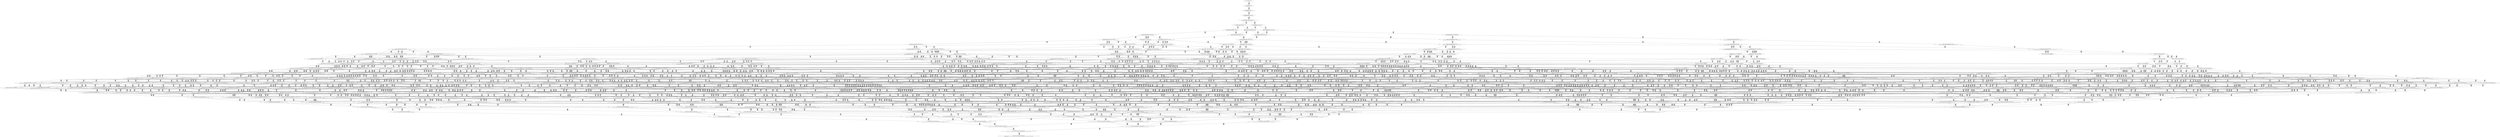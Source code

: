 digraph {
	S0[label="S0: [0, 0] [0, 0] [0, 0] [0, 0] \n{}{}"];
	S1[label="S1: [0, 0] [0, 0] [0, 0] [65, 82] \n{T0J0:65-82}{1}"];
	S2[label="S2: [65, 65] [65, 65] [65, 82] [96, 121] \n{T0J1:96-121}{1, 2}"];
	S3[label="S3: [65, 65] [65, 82] [96, 121] [101, 127] \n{T0J1:96-121, T0J2:101-127}{1, 2, 3}"];
	S4[label="S4: [65, 82] [87, 110] [96, 121] [101, 127] \n{T0J1:96-121, T0J2:101-127, T0J14:87-110}{1, 2, 3, 15}"];
	S5[label="S5: [101, 110] [101, 110] [101, 121] [129, 146] \n{T0J3:129-146}{1, 2, 3, 4, 15}"];
	S6[label="S6: [87, 110] [96, 121] [101, 127] [147, 185] \n{T0J15:147-185}{1, 2, 3, 15, 16}"];
	S7[label="S7: [101, 110] [101, 119] [108, 121] [129, 146] \n{T0J3:129-146, T0J6:108-119}{1, 2, 3, 4, 7, 15}"];
	S8[label="S8: [101, 121] [101, 127] [129, 146] [147, 185] \n{T0J3:129-146, T0J15:147-185}{1, 2, 3, 4, 15, 16}"];
	S9[label="S9: [90, 114] [96, 121] [101, 127] [147, 185] \n{T0J15:147-185, T0J18:90-114}{1, 2, 3, 15, 16, 19}"];
	S10[label="S10: [101, 119] [108, 121] [115, 128] [129, 146] \n{T0J3:129-146, T0J7:115-128}{1, 2, 3, 4, 7, 8, 15}"];
	S11[label="S11: [101, 127] [108, 130] [129, 146] [147, 185] \n{T0J3:129-146, T0J15:147-185}{1, 2, 3, 4, 7, 15, 16}"];
	S12[label="S12: [101, 125] [101, 127] [129, 150] [147, 185] \n{T0J3:129-150, T0J15:147-185}{1, 2, 3, 4, 15, 16, 19}"];
	S13[label="S13: [96, 121] [101, 127] [147, 185] [169, 213] \n{T0J15:147-185, T0J19:169-213}{1, 2, 3, 15, 16, 19, 20}"];
	S14[label="S14: [108, 121] [115, 128] [121, 145] [129, 146] \n{T0J3:129-146, T0J10:121-145}{1, 2, 3, 4, 7, 8, 11, 15}"];
	S15[label="S15: [108, 130] [115, 145] [129, 146] [147, 194] \n{T0J3:129-146, T0J15:147-194}{1, 2, 3, 4, 7, 8, 15, 16}"];
	S16[label="S16: [101, 130] [108, 136] [129, 150] [147, 185] \n{T0J3:129-150, T0J15:147-185}{1, 2, 3, 4, 7, 15, 16, 19}"];
	S17[label="S17: [101, 127] [129, 163] [147, 185] [169, 225] \n{T0J3:129-163, T0J15:147-185, T0J19:169-225}{1, 2, 3, 4, 15, 16, 19, 20}"];
	S18[label="S18: [101, 127] [112, 146] [147, 185] [169, 213] \n{T0J15:147-185, T0J19:169-213, T0J20:112-146}{1, 2, 3, 15, 16, 19, 20, 21}"];
	S19[label="S19: [115, 119] [115, 121] [129, 146] [181, 214] \n{T0J3:129-146}{1, 2, 3, 4, 7, 8, 9, 10, 15}"];
	S20[label="S20: [121, 121] [121, 128] [129, 146] [185, 201] \n{T0J3:129-146, T0J11:185-201}{1, 2, 3, 4, 7, 8, 11, 12, 15}"];
	S21[label="S21: [115, 145] [121, 146] [129, 156] [147, 196] \n{T0J10:121-156, T0J15:147-196}{1, 2, 3, 4, 7, 8, 11, 15, 16}"];
	S22[label="S22: [108, 136] [115, 148] [129, 150] [147, 194] \n{T0J15:147-194}{1, 2, 3, 4, 7, 8, 15, 16, 19}"];
	S23[label="S23: [108, 136] [129, 163] [147, 185] [169, 225] \n{T0J3:129-163, T0J15:147-185, T0J19:169-225}{1, 2, 3, 4, 7, 15, 16, 19, 20}"];
	S24[label="S24: [112, 146] [129, 163] [147, 185] [169, 225] \n{T0J3:129-163, T0J15:147-185, T0J19:169-225}{1, 2, 3, 4, 15, 16, 19, 20, 21}"];
	S25[label="S25: [112, 146] [147, 185] [169, 212] [169, 213] \n{T0J15:147-185, T0J19:169-213, T0J21:169-212}{1, 2, 3, 15, 16, 19, 20, 21, 22}"];
	S26[label="S26: [115, 128] [121, 145] [129, 146] [181, 216] \n{T0J3:129-146, T0J10:121-145}{1, 2, 3, 4, 7, 8, 9, 10, 11, 15}"];
	S27[label="S27: [129, 130] [129, 145] [147, 182] [164, 194] \n{T0J15:147-194}{1, 2, 3, 4, 5, 6, 7, 8, 15, 16}"];
	S28[label="S28: [115, 145] [129, 146] [147, 194] [181, 225] \n{T0J15:147-194}{1, 2, 3, 4, 7, 8, 9, 10, 15, 16}"];
	S29[label="S29: [129, 130] [129, 136] [147, 182] [164, 185] \n{T0J15:147-185}{1, 2, 3, 4, 5, 6, 7, 15, 16, 19}"];
	S30[label="S30: [121, 128] [129, 146] [176, 190] [185, 201] \n{T0J3:129-146, T0J11:185-201, T0J12:176-190}{1, 2, 3, 4, 7, 8, 11, 12, 13, 15}"];
	S31[label="S31: [121, 145] [129, 146] [147, 196] [185, 225] \n{T0J11:185-225, T0J15:147-196}{1, 2, 3, 4, 7, 8, 11, 12, 15, 16}"];
	S32[label="S32: [115, 148] [121, 150] [129, 162] [147, 196] \n{T0J15:147-196}{1, 2, 3, 4, 7, 8, 11, 15, 16, 19}"];
	S33[label="S33: [115, 154] [129, 163] [147, 194] [169, 225] \n{T0J15:147-194, T0J19:169-225}{1, 2, 3, 4, 7, 8, 15, 16, 19, 20}"];
	S34[label="S34: [119, 155] [129, 163] [147, 185] [169, 225] \n{T0J15:147-185, T0J19:169-225}{1, 2, 3, 4, 7, 15, 16, 19, 20, 21}"];
	S35[label="S35: [129, 182] [147, 185] [169, 212] [169, 225] \n{T0J3:129-182, T0J15:147-185, T0J19:169-225, T0J21:169-212}{1, 2, 3, 4, 15, 16, 19, 20, 21, 22}"];
	S36[label="S36: [121, 128] [129, 146] [181, 208] [185, 216] \n{T0J3:129-146, T0J11:185-208}{1, 2, 3, 4, 7, 8, 9, 10, 11, 12, 15}"];
	S37[label="S37: [129, 146] [129, 156] [147, 196] [164, 197] \n{T0J15:147-196}{1, 2, 3, 4, 5, 6, 7, 8, 11, 15, 16}"];
	S38[label="S38: [121, 146] [129, 171] [147, 203] [181, 240] \n{T0J15:147-203}{1, 2, 3, 4, 7, 8, 9, 10, 11, 15, 16}"];
	S39[label="S39: [129, 148] [129, 150] [147, 188] [164, 194] \n{T0J15:147-194}{1, 2, 3, 4, 5, 6, 7, 8, 15, 16, 19}"];
	S40[label="S40: [115, 148] [129, 150] [147, 194] [181, 231] \n{T0J15:147-194}{1, 2, 3, 4, 7, 8, 9, 10, 15, 16, 19}"];
	S41[label="S41: [129, 136] [147, 185] [164, 188] [169, 225] \n{T0J15:147-185, T0J19:169-225}{1, 2, 3, 4, 5, 6, 7, 15, 16, 19, 20}"];
	S42[label="S42: [129, 146] [147, 185] [164, 198] [169, 225] \n{T0J15:147-185, T0J19:169-225}{1, 2, 3, 4, 5, 6, 15, 16, 19, 20, 21}"];
	S43[label="S43: [129, 146] [147, 161] [176, 190] [185, 201] \n{T0J3:129-146, T0J11:185-201, T0J12:176-190, T0J13:147-161}{1, 2, 3, 4, 7, 8, 11, 12, 13, 14, 15}"];
	S44[label="S44: [129, 146] [147, 196] [176, 214] [185, 225] \n{T0J11:185-225, T0J12:176-214, T0J15:147-203}{1, 2, 3, 4, 7, 8, 11, 12, 13, 15, 16}"];
	S45[label="S45: [121, 150] [129, 162] [147, 196] [185, 229] \n{T0J11:185-229}{1, 2, 3, 4, 7, 8, 11, 12, 15, 16, 19}"];
	S46[label="S46: [147, 149] [147, 150] [147, 154] [151, 162] \n{T0J16:151-154}{1, 2, 3, 4, 7, 8, 11, 15, 16, 17, 19}"];
	S47[label="S47: [121, 163] [129, 179] [147, 196] [169, 248] \n{T0J19:169-248}{1, 2, 3, 4, 7, 8, 11, 15, 16, 19, 20}"];
	S48[label="S48: [129, 163] [131, 173] [147, 194] [169, 225] \n{T0J19:169-225}{1, 2, 3, 4, 7, 8, 15, 16, 19, 20, 21}"];
	S49[label="S49: [129, 185] [147, 190] [169, 212] [169, 225] \n{}{1, 2, 3, 4, 7, 15, 16, 19, 20, 21, 22}"];
	S50[label="S50: [129, 146] [147, 194] [164, 197] [181, 225] \n{T0J15:147-194}{1, 2, 3, 4, 5, 6, 7, 8, 9, 10, 15, 16}"];
	S51[label="S51: [129, 146] [176, 197] [181, 208] [185, 223] \n{T0J3:129-146, T0J11:185-208, T0J12:176-197}{1, 2, 3, 4, 7, 8, 9, 10, 11, 12, 13, 15}"];
	S52[label="S52: [129, 156] [147, 196] [164, 197] [185, 226] \n{T0J11:185-226, T0J15:147-196}{1, 2, 3, 4, 5, 6, 7, 8, 11, 12, 15, 16}"];
	S53[label="S53: [129, 171] [147, 203] [181, 226] [185, 240] \n{T0J11:185-226, T0J15:147-203}{1, 2, 3, 4, 7, 8, 9, 10, 11, 12, 15, 16}"];
	S54[label="S54: [129, 150] [129, 174] [147, 196] [164, 201] \n{}{1, 2, 3, 4, 5, 6, 7, 8, 11, 15, 16, 19}"];
	S55[label="S55: [121, 150] [129, 174] [147, 203] [181, 244] \n{}{1, 2, 3, 4, 7, 8, 9, 10, 11, 15, 16, 19}"];
	S56[label="S56: [129, 163] [147, 194] [164, 206] [169, 225] \n{T0J19:169-225}{1, 2, 3, 4, 5, 6, 7, 8, 15, 16, 19, 20}"];
	S57[label="S57: [129, 163] [147, 194] [169, 225] [181, 249] \n{T0J19:169-225}{1, 2, 3, 4, 7, 8, 9, 10, 15, 16, 19, 20}"];
	S58[label="S58: [129, 163] [147, 185] [164, 207] [169, 225] \n{T0J19:169-225}{1, 2, 3, 4, 5, 6, 7, 15, 16, 19, 20, 21}"];
	S59[label="S59: [147, 185] [164, 212] [169, 225] [169, 234] \n{}{1, 2, 3, 4, 5, 6, 15, 16, 19, 20, 21, 22}"];
	S60[label="S60: [147, 179] [155, 196] [176, 214] [185, 225] \n{T0J11:185-225, T0J12:176-214, T0J13:147-179, T0J15:147-220}{1, 2, 3, 4, 7, 8, 11, 12, 13, 14, 15, 16}"];
	S61[label="S61: [129, 162] [147, 196] [176, 219] [185, 229] \n{T0J11:185-229, T0J12:176-219}{1, 2, 3, 4, 7, 8, 11, 12, 13, 15, 16, 19}"];
	S62[label="S62: [147, 155] [147, 162] [151, 196] [185, 230] \n{T0J11:185-230, T0J16:151-155}{1, 2, 3, 4, 7, 8, 11, 12, 15, 16, 17, 19}"];
	S63[label="S63: [129, 179] [147, 196] [169, 243] [185, 249] \n{T0J11:185-243, T0J19:169-249}{1, 2, 3, 4, 7, 8, 11, 12, 15, 16, 19, 20}"];
	S64[label="S64: [147, 150] [147, 154] [151, 162] [225, 248] \n{T0J16:151-154, T0J17:225-248}{1, 2, 3, 4, 7, 8, 11, 15, 16, 17, 18, 19}"];
	S65[label="S65: [147, 168] [147, 179] [151, 196] [169, 249] \n{T0J16:151-168, T0J19:169-249}{1, 2, 3, 4, 7, 8, 11, 15, 16, 17, 19, 20}"];
	S66[label="S66: [129, 179] [137, 189] [147, 196] [169, 248] \n{T0J19:169-248}{1, 2, 3, 4, 7, 8, 11, 15, 16, 19, 20, 21}"];
	S67[label="S67: [143, 190] [147, 199] [169, 212] [169, 225] \n{T0J7:143-199}{1, 2, 3, 4, 7, 8, 15, 16, 19, 20, 21, 22}"];
	S68[label="S68: [129, 172] [147, 198] [164, 203] [181, 241] \n{T0J15:147-203}{1, 2, 3, 4, 5, 6, 7, 8, 9, 10, 11, 15, 16}"];
	S69[label="S69: [129, 150] [147, 194] [164, 200] [181, 243] \n{}{1, 2, 3, 4, 5, 6, 7, 8, 9, 10, 15, 16, 19}"];
	S70[label="S70: [147, 161] [164, 190] [176, 198] [185, 201] \n{T0J11:185-201, T0J12:176-190, T0J13:147-161}{1, 2, 3, 4, 5, 6, 7, 8, 11, 12, 13, 14, 15}"];
	S71[label="S71: [147, 178] [176, 197] [181, 208] [185, 240] \n{T0J11:185-208, T0J12:176-197, T0J13:147-178}{1, 2, 3, 4, 7, 8, 9, 10, 11, 12, 13, 14, 15}"];
	S72[label="S72: [147, 196] [164, 198] [176, 225] [185, 226] \n{T0J11:185-226, T0J12:176-225}{1, 2, 3, 4, 5, 6, 7, 8, 11, 12, 13, 15, 16}"];
	S73[label="S73: [147, 203] [176, 226] [184, 240] [185, 241] \n{T0J11:185-226, T0J12:176-240}{1, 2, 3, 4, 7, 8, 9, 10, 11, 12, 13, 15, 16}"];
	S74[label="S74: [129, 174] [147, 196] [164, 202] [185, 255] \n{T0J11:185-255}{1, 2, 3, 4, 5, 6, 7, 8, 11, 12, 15, 16, 19}"];
	S75[label="S75: [129, 175] [147, 203] [181, 244] [185, 255] \n{T0J11:185-255}{1, 2, 3, 4, 7, 8, 9, 10, 11, 12, 15, 16, 19}"];
	S76[label="S76: [147, 174] [147, 180] [151, 196] [164, 202] \n{T0J16:151-180}{1, 2, 3, 4, 5, 6, 7, 8, 11, 15, 16, 17, 19}"];
	S77[label="S77: [147, 174] [147, 180] [151, 203] [181, 245] \n{T0J16:151-180}{1, 2, 3, 4, 7, 8, 9, 10, 11, 15, 16, 17, 19}"];
	S78[label="S78: [129, 189] [147, 196] [164, 215] [169, 274] \n{T0J19:169-274}{1, 2, 3, 4, 5, 6, 7, 8, 11, 15, 16, 19, 20}"];
	S79[label="S79: [129, 189] [147, 203] [169, 248] [181, 274] \n{T0J19:169-274}{1, 2, 3, 4, 7, 8, 9, 10, 11, 15, 16, 19, 20}"];
	S80[label="S80: [131, 181] [147, 194] [164, 215] [169, 225] \n{T0J19:169-225}{1, 2, 3, 4, 5, 6, 7, 8, 15, 16, 19, 20, 21}"];
	S81[label="S81: [131, 173] [147, 194] [169, 225] [195, 258] \n{T0J19:169-225}{1, 2, 3, 4, 7, 8, 9, 10, 15, 16, 19, 20, 21}"];
	S82[label="S82: [147, 194] [164, 212] [169, 225] [169, 237] \n{}{1, 2, 3, 4, 5, 6, 7, 15, 16, 19, 20, 21, 22}"];
	S83[label="S83: [147, 156] [151, 161] [164, 197] [185, 226] \n{T0J11:185-226, T0J16:151-161}{1, 2, 3, 4, 5, 6, 7, 8, 11, 12, 15, 16, 17}"];
	S84[label="S84: [147, 171] [151, 176] [181, 226] [185, 240] \n{T0J11:185-226, T0J16:151-176}{1, 2, 3, 4, 7, 8, 9, 10, 11, 12, 15, 16, 17}"];
	S85[label="S85: [170, 174] [170, 196] [170, 201] [246, 269] \n{T0J22:246-269}{1, 2, 3, 4, 5, 6, 7, 8, 11, 15, 16, 19, 23}"];
	S86[label="S86: [151, 184] [155, 196] [176, 214] [185, 225] \n{T0J11:185-225, T0J16:151-184}{1, 2, 3, 4, 7, 8, 11, 12, 13, 14, 15, 16, 17}"];
	S87[label="S87: [147, 196] [155, 214] [176, 219] [185, 229] \n{T0J11:185-229}{1, 2, 3, 4, 7, 8, 11, 12, 13, 14, 15, 16, 19}"];
	S88[label="S88: [147, 186] [151, 196] [176, 230] [185, 250] \n{T0J11:185-230}{1, 2, 3, 4, 7, 8, 11, 12, 13, 15, 16, 17, 19}"];
	S89[label="S89: [147, 196] [169, 243] [184, 249] [185, 280] \n{T0J11:185-243}{1, 2, 3, 4, 7, 8, 11, 12, 13, 15, 16, 19, 20}"];
	S90[label="S90: [147, 162] [151, 196] [185, 248] [225, 279] \n{T0J11:185-261, T0J17:225-279}{1, 2, 3, 4, 7, 8, 11, 12, 15, 16, 17, 18, 19}"];
	S91[label="S91: [147, 186] [151, 196] [169, 249] [185, 280] \n{T0J11:185-261}{1, 2, 3, 4, 7, 8, 11, 12, 15, 16, 17, 19, 20}"];
	S92[label="S92: [137, 196] [147, 201] [169, 248] [185, 261] \n{T0J11:185-261}{1, 2, 3, 4, 7, 8, 11, 12, 15, 16, 19, 20, 21}"];
	S93[label="S93: [147, 179] [151, 196] [169, 249] [225, 280] \n{T0J17:225-279}{1, 2, 3, 4, 7, 8, 11, 15, 16, 17, 18, 19, 20}"];
	S94[label="S94: [147, 186] [147, 196] [151, 201] [169, 249] \n{}{1, 2, 3, 4, 7, 8, 11, 15, 16, 17, 19, 20, 21}"];
	S95[label="S95: [137, 199] [147, 207] [169, 248] [169, 267] \n{}{1, 2, 3, 4, 7, 8, 11, 15, 16, 19, 20, 21, 22}"];
	S96[label="S96: [164, 197] [176, 198] [181, 208] [185, 223] \n{T0J11:185-208, T0J12:176-197}{1, 2, 3, 4, 5, 6, 7, 8, 9, 10, 11, 12, 13, 15}"];
	S97[label="S97: [147, 203] [164, 223] [181, 241] [185, 252] \n{T0J11:185-252}{1, 2, 3, 4, 5, 6, 7, 8, 9, 10, 11, 12, 15, 16}"];
	S98[label="S98: [129, 176] [147, 203] [164, 227] [181, 270] \n{}{1, 2, 3, 4, 5, 6, 7, 8, 9, 10, 11, 15, 16, 19}"];
	S99[label="S99: [147, 194] [164, 215] [169, 225] [181, 258] \n{T0J19:169-225}{1, 2, 3, 4, 5, 6, 7, 8, 9, 10, 15, 16, 19, 20}"];
	S100[label="S100: [155, 198] [173, 225] [176, 226] [185, 236] \n{}{1, 2, 3, 4, 5, 6, 7, 8, 11, 12, 13, 14, 15, 16}"];
	S101[label="S101: [155, 214] [176, 226] [184, 240] [185, 274] \n{T0J11:185-226}{1, 2, 3, 4, 7, 8, 9, 10, 11, 12, 13, 14, 15, 16}"];
	S102[label="S102: [147, 198] [164, 219] [176, 255] [185, 267] \n{}{1, 2, 3, 4, 5, 6, 7, 8, 11, 12, 13, 15, 16, 19}"];
	S103[label="S103: [147, 203] [176, 244] [184, 250] [185, 276] \n{T0J11:185-255}{1, 2, 3, 4, 7, 8, 9, 10, 11, 12, 13, 15, 16, 19}"];
	S104[label="S104: [147, 196] [151, 202] [164, 230] [185, 278] \n{}{1, 2, 3, 4, 5, 6, 7, 8, 11, 12, 15, 16, 17, 19}"];
	S105[label="S105: [147, 186] [151, 203] [181, 245] [185, 276] \n{T0J11:185-261}{1, 2, 3, 4, 7, 8, 9, 10, 11, 12, 15, 16, 17, 19}"];
	S106[label="S106: [147, 196] [164, 234] [169, 274] [185, 297] \n{}{1, 2, 3, 4, 5, 6, 7, 8, 11, 12, 15, 16, 19, 20}"];
	S107[label="S107: [147, 203] [169, 248] [181, 261] [193, 280] \n{T0J11:185-261}{1, 2, 3, 4, 7, 8, 9, 10, 11, 12, 15, 16, 19, 20}"];
	S108[label="S108: [147, 180] [151, 196] [164, 234] [225, 296] \n{T0J17:225-296}{1, 2, 3, 4, 5, 6, 7, 8, 11, 15, 16, 17, 18, 19}"];
	S109[label="S109: [147, 180] [151, 203] [181, 248] [225, 279] \n{T0J17:225-279}{1, 2, 3, 4, 7, 8, 9, 10, 11, 15, 16, 17, 18, 19}"];
	S110[label="S110: [147, 196] [151, 203] [164, 234] [169, 297] \n{}{1, 2, 3, 4, 5, 6, 7, 8, 11, 15, 16, 17, 19, 20}"];
	S111[label="S111: [147, 186] [151, 203] [169, 249] [181, 280] \n{}{1, 2, 3, 4, 7, 8, 9, 10, 11, 15, 16, 17, 19, 20}"];
	S112[label="S112: [137, 196] [147, 215] [164, 234] [169, 274] \n{}{1, 2, 3, 4, 5, 6, 7, 8, 11, 15, 16, 19, 20, 21}"];
	S113[label="S113: [137, 201] [147, 203] [169, 248] [181, 276] \n{}{1, 2, 3, 4, 7, 8, 9, 10, 11, 15, 16, 19, 20, 21}"];
	S114[label="S114: [147, 212] [164, 212] [169, 225] [169, 242] \n{}{1, 2, 3, 4, 5, 6, 7, 8, 15, 16, 19, 20, 21, 22}"];
	S115[label="S115: [147, 181] [169, 212] [169, 225] [209, 276] \n{}{1, 2, 3, 4, 7, 8, 9, 10, 15, 16, 19, 20, 21, 22}"];
	S116[label="S116: [147, 172] [151, 177] [164, 198] [181, 241] \n{T0J16:151-177}{1, 2, 3, 4, 5, 6, 7, 8, 9, 10, 11, 15, 16, 17}"];
	S117[label="S117: [151, 198] [164, 201] [176, 225] [185, 226] \n{}{1, 2, 3, 4, 5, 6, 7, 8, 11, 12, 13, 15, 16, 17}"];
	S118[label="S118: [151, 186] [176, 226] [184, 240] [185, 241] \n{T0J11:185-226}{1, 2, 3, 4, 7, 8, 9, 10, 11, 12, 13, 15, 16, 17}"];
	S119[label="S119: [170, 196] [170, 202] [185, 269] [246, 293] \n{T0J22:246-293}{1, 2, 3, 4, 5, 6, 7, 8, 11, 12, 15, 16, 19, 23}"];
	S120[label="S120: [170, 196] [170, 201] [170, 205] [246, 293] \n{T0J22:246-293}{1, 2, 3, 4, 5, 6, 7, 8, 11, 15, 16, 17, 19, 23}"];
	S121[label="S121: [170, 196] [170, 215] [170, 274] [246, 299] \n{T0J22:246-293}{1, 2, 3, 4, 5, 6, 7, 8, 11, 15, 16, 19, 20, 23}"];
	S122[label="S122: [151, 161] [164, 197] [185, 226] [225, 254] \n{T0J11:185-226, T0J17:225-254}{1, 2, 3, 4, 5, 6, 7, 8, 11, 12, 15, 16, 17, 18}"];
	S123[label="S123: [151, 176] [181, 226] [185, 240] [225, 269] \n{T0J11:185-226, T0J17:225-269}{1, 2, 3, 4, 7, 8, 9, 10, 11, 12, 15, 16, 17, 18}"];
	S124[label="S124: [155, 196] [176, 214] [185, 225] [229, 279] \n{T0J11:185-225, T0J17:229-279}{1, 2, 3, 4, 7, 8, 11, 12, 13, 14, 15, 16, 17, 18}"];
	S125[label="S125: [151, 196] [155, 214] [176, 230] [185, 250] \n{T0J11:185-230}{1, 2, 3, 4, 7, 8, 11, 12, 13, 14, 15, 16, 17, 19}"];
	S126[label="S126: [155, 214] [173, 243] [184, 249] [185, 280] \n{T0J11:185-243}{1, 2, 3, 4, 7, 8, 11, 12, 13, 14, 15, 16, 19, 20}"];
	S127[label="S127: [151, 196] [176, 248] [185, 250] [225, 279] \n{T0J11:185-261, T0J17:225-279}{1, 2, 3, 4, 7, 8, 11, 12, 13, 15, 16, 17, 18, 19}"];
	S128[label="S128: [151, 196] [169, 249] [184, 250] [185, 280] \n{T0J11:185-261}{1, 2, 3, 4, 7, 8, 11, 12, 13, 15, 16, 17, 19, 20}"];
	S129[label="S129: [147, 201] [169, 248] [184, 250] [185, 280] \n{T0J11:185-261}{1, 2, 3, 4, 7, 8, 11, 12, 13, 15, 16, 19, 20, 21}"];
	S130[label="S130: [151, 196] [169, 249] [185, 279] [225, 280] \n{T0J11:185-261, T0J17:225-279}{1, 2, 3, 4, 7, 8, 11, 12, 15, 16, 17, 18, 19, 20}"];
	S131[label="S131: [147, 196] [151, 201] [169, 249] [185, 280] \n{T0J11:185-261}{1, 2, 3, 4, 7, 8, 11, 12, 15, 16, 17, 19, 20, 21}"];
	S132[label="S132: [147, 207] [169, 248] [169, 261] [201, 267] \n{T0J11:185-261}{1, 2, 3, 4, 7, 8, 11, 12, 15, 16, 19, 20, 21, 22}"];
	S133[label="S133: [147, 196] [151, 201] [169, 249] [225, 280] \n{T0J17:225-279}{1, 2, 3, 4, 7, 8, 11, 15, 16, 17, 18, 19, 20, 21}"];
	S134[label="S134: [147, 196] [151, 207] [169, 249] [169, 267] \n{}{1, 2, 3, 4, 7, 8, 11, 15, 16, 17, 19, 20, 21, 22}"];
	S135[label="S135: [169, 207] [169, 248] [169, 258] [230, 267] \n{T0J26:230-258}{1, 2, 3, 4, 7, 8, 11, 15, 16, 19, 20, 21, 22, 27}"];
	S136[label="S136: [164, 198] [176, 208] [182, 230] [185, 256] \n{}{1, 2, 3, 4, 5, 6, 7, 8, 9, 10, 11, 12, 13, 14, 15}"];
	S137[label="S137: [164, 226] [176, 241] [184, 252] [185, 291] \n{}{1, 2, 3, 4, 5, 6, 7, 8, 9, 10, 11, 12, 13, 15, 16}"];
	S138[label="S138: [147, 207] [164, 234] [181, 270] [185, 294] \n{}{1, 2, 3, 4, 5, 6, 7, 8, 9, 10, 11, 12, 15, 16, 19}"];
	S139[label="S139: [147, 203] [151, 211] [164, 234] [181, 294] \n{}{1, 2, 3, 4, 5, 6, 7, 8, 9, 10, 11, 15, 16, 17, 19}"];
	S140[label="S140: [147, 215] [164, 241] [169, 274] [181, 305] \n{}{1, 2, 3, 4, 5, 6, 7, 8, 9, 10, 11, 15, 16, 19, 20}"];
	S141[label="S141: [147, 194] [164, 225] [169, 225] [195, 276] \n{}{1, 2, 3, 4, 5, 6, 7, 8, 9, 10, 15, 16, 19, 20, 21}"];
	S142[label="S142: [151, 208] [164, 223] [181, 241] [185, 252] \n{}{1, 2, 3, 4, 5, 6, 7, 8, 9, 10, 11, 12, 15, 16, 17}"];
	S143[label="S143: [170, 203] [170, 227] [181, 270] [246, 301] \n{T0J22:246-301}{1, 2, 3, 4, 5, 6, 7, 8, 9, 10, 11, 15, 16, 19, 23}"];
	S144[label="S144: [155, 203] [173, 225] [176, 226] [185, 236] \n{}{1, 2, 3, 4, 5, 6, 7, 8, 11, 12, 13, 14, 15, 16, 17}"];
	S145[label="S145: [155, 214] [176, 226] [184, 240] [185, 276] \n{T0J11:185-226}{1, 2, 3, 4, 7, 8, 9, 10, 11, 12, 13, 14, 15, 16, 17}"];
	S146[label="S146: [155, 219] [173, 240] [176, 255] [185, 267] \n{}{1, 2, 3, 4, 5, 6, 7, 8, 11, 12, 13, 14, 15, 16, 19}"];
	S147[label="S147: [155, 214] [176, 244] [184, 250] [185, 276] \n{T0J11:185-255}{1, 2, 3, 4, 7, 8, 9, 10, 11, 12, 13, 14, 15, 16, 19}"];
	S148[label="S148: [151, 212] [164, 230] [176, 276] [185, 278] \n{}{1, 2, 3, 4, 5, 6, 7, 8, 11, 12, 13, 15, 16, 17, 19}"];
	S149[label="S149: [151, 203] [176, 245] [184, 250] [185, 276] \n{T0J11:185-261}{1, 2, 3, 4, 7, 8, 9, 10, 11, 12, 13, 15, 16, 17, 19}"];
	S150[label="S150: [164, 243] [169, 274] [184, 276] [185, 306] \n{}{1, 2, 3, 4, 5, 6, 7, 8, 11, 12, 13, 15, 16, 19, 20}"];
	S151[label="S151: [169, 248] [181, 250] [185, 276] [202, 280] \n{T0J11:185-261}{1, 2, 3, 4, 7, 8, 9, 10, 11, 12, 13, 15, 16, 19, 20}"];
	S152[label="S152: [151, 202] [164, 234] [185, 287] [225, 305] \n{T0J17:225-305}{1, 2, 3, 4, 5, 6, 7, 8, 11, 12, 15, 16, 17, 18, 19}"];
	S153[label="S153: [151, 203] [181, 248] [185, 276] [225, 279] \n{T0J11:185-261, T0J17:225-279}{1, 2, 3, 4, 7, 8, 9, 10, 11, 12, 15, 16, 17, 18, 19}"];
	S154[label="S154: [151, 212] [164, 238] [169, 287] [185, 306] \n{}{1, 2, 3, 4, 5, 6, 7, 8, 11, 12, 15, 16, 17, 19, 20}"];
	S155[label="S155: [151, 203] [169, 249] [181, 276] [193, 280] \n{T0J11:185-261}{1, 2, 3, 4, 7, 8, 9, 10, 11, 12, 15, 16, 17, 19, 20}"];
	S156[label="S156: [147, 227] [164, 248] [169, 274] [185, 297] \n{}{1, 2, 3, 4, 5, 6, 7, 8, 11, 12, 15, 16, 19, 20, 21}"];
	S157[label="S157: [147, 203] [169, 248] [181, 261] [193, 280] \n{T0J11:185-261}{1, 2, 3, 4, 7, 8, 9, 10, 11, 12, 15, 16, 19, 20, 21}"];
	S158[label="S158: [151, 203] [164, 234] [169, 297] [225, 306] \n{T0J17:225-305}{1, 2, 3, 4, 5, 6, 7, 8, 11, 15, 16, 17, 18, 19, 20}"];
	S159[label="S159: [151, 203] [169, 249] [181, 279] [225, 280] \n{T0J17:225-279}{1, 2, 3, 4, 7, 8, 9, 10, 11, 15, 16, 17, 18, 19, 20}"];
	S160[label="S160: [147, 212] [151, 227] [164, 238] [169, 297] \n{}{1, 2, 3, 4, 5, 6, 7, 8, 11, 15, 16, 17, 19, 20, 21}"];
	S161[label="S161: [147, 201] [151, 203] [169, 249] [181, 280] \n{}{1, 2, 3, 4, 7, 8, 9, 10, 11, 15, 16, 17, 19, 20, 21}"];
	S162[label="S162: [147, 215] [164, 248] [169, 274] [169, 293] \n{}{1, 2, 3, 4, 5, 6, 7, 8, 11, 15, 16, 19, 20, 21, 22}"];
	S163[label="S163: [147, 207] [169, 248] [169, 267] [203, 276] \n{}{1, 2, 3, 4, 7, 8, 9, 10, 11, 15, 16, 19, 20, 21, 22}"];
	S164[label="S164: [191, 203] [191, 227] [191, 267] [239, 270] \n{T0J23:239-267}{1, 2, 3, 4, 5, 6, 7, 8, 9, 10, 11, 15, 16, 19, 24}"];
	S165[label="S165: [170, 219] [176, 269] [185, 276] [246, 301] \n{T0J22:246-301}{1, 2, 3, 4, 5, 6, 7, 8, 11, 12, 13, 15, 16, 19, 23}"];
	S166[label="S166: [170, 202] [170, 230] [185, 287] [246, 301] \n{T0J22:246-301}{1, 2, 3, 4, 5, 6, 7, 8, 11, 12, 15, 16, 17, 19, 23}"];
	S167[label="S167: [170, 234] [170, 274] [185, 297] [246, 306] \n{T0J22:246-301}{1, 2, 3, 4, 5, 6, 7, 8, 11, 12, 15, 16, 19, 20, 23}"];
	S168[label="S168: [170, 201] [170, 234] [225, 296] [246, 305] \n{T0J17:225-305, T0J22:246-301}{1, 2, 3, 4, 5, 6, 7, 8, 11, 15, 16, 17, 18, 19, 23}"];
	S169[label="S169: [170, 212] [170, 234] [170, 297] [246, 306] \n{T0J22:246-301}{1, 2, 3, 4, 5, 6, 7, 8, 11, 15, 16, 17, 19, 20, 23}"];
	S170[label="S170: [170, 215] [170, 234] [170, 274] [246, 301] \n{T0J22:246-301}{1, 2, 3, 4, 5, 6, 7, 8, 11, 15, 16, 19, 20, 21, 23}"];
	S171[label="S171: [151, 177] [164, 198] [181, 241] [225, 270] \n{T0J17:225-270}{1, 2, 3, 4, 5, 6, 7, 8, 9, 10, 11, 15, 16, 17, 18}"];
	S172[label="S172: [164, 201] [176, 226] [185, 230] [225, 296] \n{T0J17:225-296}{1, 2, 3, 4, 5, 6, 7, 8, 11, 12, 13, 15, 16, 17, 18}"];
	S173[label="S173: [176, 226] [184, 240] [185, 245] [225, 279] \n{T0J11:185-226, T0J17:225-279}{1, 2, 3, 4, 7, 8, 9, 10, 11, 12, 13, 15, 16, 17, 18}"];
	S174[label="S174: [155, 214] [176, 248] [185, 250] [225, 279] \n{T0J11:185-261, T0J17:225-279}{1, 2, 3, 4, 7, 8, 11, 12, 13, 14, 15, 16, 17, 18, 19}"];
	S175[label="S175: [155, 214] [173, 249] [184, 250] [185, 280] \n{T0J11:185-261}{1, 2, 3, 4, 7, 8, 11, 12, 13, 14, 15, 16, 17, 19, 20}"];
	S176[label="S176: [169, 214] [173, 248] [184, 250] [185, 280] \n{T0J11:185-261}{1, 2, 3, 4, 7, 8, 11, 12, 13, 14, 15, 16, 19, 20, 21}"];
	S177[label="S177: [169, 249] [184, 250] [185, 279] [225, 280] \n{T0J11:185-261, T0J17:225-279}{1, 2, 3, 4, 7, 8, 11, 12, 13, 15, 16, 17, 18, 19, 20}"];
	S178[label="S178: [151, 201] [169, 249] [184, 250] [185, 280] \n{T0J11:185-261}{1, 2, 3, 4, 7, 8, 11, 12, 13, 15, 16, 17, 19, 20, 21}"];
	S179[label="S179: [169, 248] [169, 250] [185, 267] [202, 280] \n{T0J11:185-261}{1, 2, 3, 4, 7, 8, 11, 12, 13, 15, 16, 19, 20, 21, 22}"];
	S180[label="S180: [151, 201] [169, 249] [185, 279] [225, 280] \n{T0J11:185-261, T0J17:225-279}{1, 2, 3, 4, 7, 8, 11, 12, 15, 16, 17, 18, 19, 20, 21}"];
	S181[label="S181: [151, 207] [169, 249] [169, 267] [201, 280] \n{T0J11:185-261}{1, 2, 3, 4, 7, 8, 11, 12, 15, 16, 17, 19, 20, 21, 22}"];
	S182[label="S182: [169, 248] [169, 258] [201, 261] [230, 267] \n{T0J11:185-261, T0J26:230-258}{1, 2, 3, 4, 7, 8, 11, 12, 15, 16, 19, 20, 21, 22, 27}"];
	S183[label="S183: [151, 207] [169, 249] [169, 267] [225, 280] \n{T0J17:225-279}{1, 2, 3, 4, 7, 8, 11, 15, 16, 17, 18, 19, 20, 21, 22}"];
	S184[label="S184: [169, 207] [169, 249] [169, 258] [230, 267] \n{T0J26:230-258}{1, 2, 3, 4, 7, 8, 11, 15, 16, 17, 19, 20, 21, 22, 27}"];
	S185[label="S185: [173, 241] [176, 252] [185, 266] [190, 293] \n{}{1, 2, 3, 4, 5, 6, 7, 8, 9, 10, 11, 12, 13, 14, 15, 16}"];
	S186[label="S186: [164, 244] [176, 270] [184, 294] [185, 302] \n{}{1, 2, 3, 4, 5, 6, 7, 8, 9, 10, 11, 12, 13, 15, 16, 19}"];
	S187[label="S187: [151, 234] [164, 238] [181, 294] [185, 310] \n{}{1, 2, 3, 4, 5, 6, 7, 8, 9, 10, 11, 12, 15, 16, 17, 19}"];
	S188[label="S188: [164, 248] [169, 274] [181, 305] [193, 329] \n{}{1, 2, 3, 4, 5, 6, 7, 8, 9, 10, 11, 12, 15, 16, 19, 20}"];
	S189[label="S189: [151, 211] [164, 234] [181, 296] [225, 328] \n{T0J17:225-328}{1, 2, 3, 4, 5, 6, 7, 8, 9, 10, 11, 15, 16, 17, 18, 19}"];
	S190[label="S190: [151, 235] [164, 241] [169, 297] [181, 329] \n{}{1, 2, 3, 4, 5, 6, 7, 8, 9, 10, 11, 15, 16, 17, 19, 20}"];
	S191[label="S191: [147, 241] [164, 250] [169, 274] [181, 305] \n{}{1, 2, 3, 4, 5, 6, 7, 8, 9, 10, 11, 15, 16, 19, 20, 21}"];
	S192[label="S192: [164, 212] [169, 225] [169, 242] [209, 307] \n{}{1, 2, 3, 4, 5, 6, 7, 8, 9, 10, 15, 16, 19, 20, 21, 22}"];
	S193[label="S193: [164, 231] [176, 241] [184, 252] [185, 293] \n{}{1, 2, 3, 4, 5, 6, 7, 8, 9, 10, 11, 12, 13, 15, 16, 17}"];
	S194[label="S194: [170, 234] [181, 270] [185, 301] [246, 324] \n{T0J22:246-324}{1, 2, 3, 4, 5, 6, 7, 8, 9, 10, 11, 12, 15, 16, 19, 23}"];
	S195[label="S195: [170, 227] [170, 235] [181, 294] [246, 324] \n{T0J22:246-324}{1, 2, 3, 4, 5, 6, 7, 8, 9, 10, 11, 15, 16, 17, 19, 23}"];
	S196[label="S196: [170, 241] [170, 274] [181, 305] [246, 329] \n{T0J22:246-324}{1, 2, 3, 4, 5, 6, 7, 8, 9, 10, 11, 15, 16, 19, 20, 23}"];
	S197[label="S197: [164, 226] [181, 241] [185, 257] [225, 306] \n{T0J17:225-306}{1, 2, 3, 4, 5, 6, 7, 8, 9, 10, 11, 12, 15, 16, 17, 18}"];
	S198[label="S198: [173, 226] [176, 230] [185, 248] [225, 301] \n{T0J17:225-301}{1, 2, 3, 4, 5, 6, 7, 8, 11, 12, 13, 14, 15, 16, 17, 18}"];
	S199[label="S199: [176, 226] [184, 240] [185, 276] [225, 279] \n{T0J11:185-226, T0J17:225-279}{1, 2, 3, 4, 7, 8, 9, 10, 11, 12, 13, 14, 15, 16, 17, 18}"];
	S200[label="S200: [155, 230] [173, 244] [176, 276] [185, 278] \n{}{1, 2, 3, 4, 5, 6, 7, 8, 11, 12, 13, 14, 15, 16, 17, 19}"];
	S201[label="S201: [155, 214] [176, 245] [184, 250] [185, 276] \n{T0J11:185-261}{1, 2, 3, 4, 7, 8, 9, 10, 11, 12, 13, 14, 15, 16, 17, 19}"];
	S202[label="S202: [169, 244] [176, 274] [185, 276] [190, 310] \n{}{1, 2, 3, 4, 5, 6, 7, 8, 11, 12, 13, 14, 15, 16, 19, 20}"];
	S203[label="S203: [173, 244] [184, 250] [185, 276] [202, 280] \n{T0J11:185-261}{1, 2, 3, 4, 7, 8, 9, 10, 11, 12, 13, 14, 15, 16, 19, 20}"];
	S204[label="S204: [164, 248] [176, 280] [185, 287] [225, 309] \n{T0J17:225-309}{1, 2, 3, 4, 5, 6, 7, 8, 11, 12, 13, 15, 16, 17, 18, 19}"];
	S205[label="S205: [176, 248] [184, 250] [185, 276] [225, 279] \n{T0J11:185-261, T0J17:225-279}{1, 2, 3, 4, 7, 8, 9, 10, 11, 12, 13, 15, 16, 17, 18, 19}"];
	S206[label="S206: [164, 248] [169, 280] [184, 287] [185, 310] \n{}{1, 2, 3, 4, 5, 6, 7, 8, 11, 12, 13, 15, 16, 17, 19, 20}"];
	S207[label="S207: [169, 249] [181, 250] [185, 276] [202, 280] \n{T0J11:185-261}{1, 2, 3, 4, 7, 8, 9, 10, 11, 12, 13, 15, 16, 17, 19, 20}"];
	S208[label="S208: [164, 248] [169, 274] [184, 280] [185, 306] \n{}{1, 2, 3, 4, 5, 6, 7, 8, 11, 12, 13, 15, 16, 19, 20, 21}"];
	S209[label="S209: [169, 248] [181, 250] [185, 276] [202, 280] \n{T0J11:185-261}{1, 2, 3, 4, 7, 8, 9, 10, 11, 12, 13, 15, 16, 19, 20, 21}"];
	S210[label="S210: [164, 248] [169, 291] [185, 306] [225, 310] \n{T0J17:225-309}{1, 2, 3, 4, 5, 6, 7, 8, 11, 12, 15, 16, 17, 18, 19, 20}"];
	S211[label="S211: [169, 249] [181, 276] [193, 279] [225, 280] \n{T0J11:185-261, T0J17:225-279}{1, 2, 3, 4, 7, 8, 9, 10, 11, 12, 15, 16, 17, 18, 19, 20}"];
	S212[label="S212: [151, 231] [164, 248] [169, 291] [185, 306] \n{}{1, 2, 3, 4, 5, 6, 7, 8, 11, 12, 15, 16, 17, 19, 20, 21}"];
	S213[label="S213: [151, 203] [169, 249] [181, 276] [193, 280] \n{T0J11:185-261}{1, 2, 3, 4, 7, 8, 9, 10, 11, 12, 15, 16, 17, 19, 20, 21}"];
	S214[label="S214: [164, 248] [169, 274] [169, 297] [201, 297] \n{}{1, 2, 3, 4, 5, 6, 7, 8, 11, 12, 15, 16, 19, 20, 21, 22}"];
	S215[label="S215: [169, 248] [169, 261] [193, 267] [211, 280] \n{T0J11:185-261}{1, 2, 3, 4, 7, 8, 9, 10, 11, 12, 15, 16, 19, 20, 21, 22}"];
	S216[label="S216: [151, 231] [164, 248] [169, 297] [225, 309] \n{T0J17:225-309}{1, 2, 3, 4, 5, 6, 7, 8, 11, 15, 16, 17, 18, 19, 20, 21}"];
	S217[label="S217: [151, 203] [169, 249] [181, 279] [225, 280] \n{T0J17:225-279}{1, 2, 3, 4, 7, 8, 9, 10, 11, 15, 16, 17, 18, 19, 20, 21}"];
	S218[label="S218: [151, 227] [164, 248] [169, 297] [169, 297] \n{}{1, 2, 3, 4, 5, 6, 7, 8, 11, 15, 16, 17, 19, 20, 21, 22}"];
	S219[label="S219: [151, 207] [169, 249] [169, 267] [203, 280] \n{}{1, 2, 3, 4, 7, 8, 9, 10, 11, 15, 16, 17, 19, 20, 21, 22}"];
	S220[label="S220: [169, 248] [169, 274] [169, 288] [230, 293] \n{T0J26:230-288}{1, 2, 3, 4, 5, 6, 7, 8, 11, 15, 16, 19, 20, 21, 22, 27}"];
	S221[label="S221: [169, 248] [169, 258] [203, 267] [230, 276] \n{T0J26:230-258}{1, 2, 3, 4, 7, 8, 9, 10, 11, 15, 16, 19, 20, 21, 22, 27}"];
	S222[label="S222: [191, 234] [191, 270] [191, 290] [239, 310] \n{T0J23:239-290}{1, 2, 3, 4, 5, 6, 7, 8, 9, 10, 11, 12, 15, 16, 19, 24}"];
	S223[label="S223: [191, 227] [191, 235] [191, 290] [239, 294] \n{T0J23:239-290}{1, 2, 3, 4, 5, 6, 7, 8, 9, 10, 11, 15, 16, 17, 19, 24}"];
	S224[label="S224: [191, 241] [191, 274] [191, 290] [239, 329] \n{T0J23:239-290}{1, 2, 3, 4, 5, 6, 7, 8, 9, 10, 11, 15, 16, 19, 20, 24}"];
	S225[label="S225: [191, 227] [191, 270] [239, 290] [246, 324] \n{T0J22:246-324, T0J23:239-290}{1, 2, 3, 4, 5, 6, 7, 8, 9, 10, 11, 15, 16, 19, 23, 24}"];
	S226[label="S226: [173, 244] [176, 269] [185, 276] [246, 306] \n{T0J22:246-306}{1, 2, 3, 4, 5, 6, 7, 8, 11, 12, 13, 14, 15, 16, 19, 23}"];
	S227[label="S227: [185, 240] [185, 255] [185, 267] [244, 285] \n{T0J24:244-285}{1, 2, 3, 4, 5, 6, 7, 8, 11, 12, 13, 14, 15, 16, 19, 25}"];
	S228[label="S228: [170, 230] [176, 280] [185, 287] [246, 306] \n{T0J22:246-306}{1, 2, 3, 4, 5, 6, 7, 8, 11, 12, 13, 15, 16, 17, 19, 23}"];
	S229[label="S229: [170, 274] [184, 280] [185, 306] [246, 310] \n{T0J22:246-306}{1, 2, 3, 4, 5, 6, 7, 8, 11, 12, 13, 15, 16, 19, 20, 23}"];
	S230[label="S230: [170, 234] [185, 291] [225, 305] [246, 309] \n{T0J17:225-309, T0J22:246-306}{1, 2, 3, 4, 5, 6, 7, 8, 11, 12, 15, 16, 17, 18, 19, 23}"];
	S231[label="S231: [170, 238] [170, 291] [185, 306] [246, 310] \n{T0J22:246-306}{1, 2, 3, 4, 5, 6, 7, 8, 11, 12, 15, 16, 17, 19, 20, 23}"];
	S232[label="S232: [170, 248] [170, 274] [185, 297] [246, 306] \n{T0J22:246-306}{1, 2, 3, 4, 5, 6, 7, 8, 11, 12, 15, 16, 19, 20, 21, 23}"];
	S233[label="S233: [170, 234] [170, 297] [225, 306] [246, 310] \n{T0J17:225-309, T0J22:246-306}{1, 2, 3, 4, 5, 6, 7, 8, 11, 15, 16, 17, 18, 19, 20, 23}"];
	S234[label="S234: [170, 231] [170, 238] [170, 297] [246, 306] \n{T0J22:246-306}{1, 2, 3, 4, 5, 6, 7, 8, 11, 15, 16, 17, 19, 20, 21, 23}"];
	S235[label="S235: [170, 248] [170, 274] [170, 297] [246, 306] \n{T0J22:246-306}{1, 2, 3, 4, 5, 6, 7, 8, 11, 15, 16, 19, 20, 21, 22, 23}"];
	S236[label="S236: [173, 249] [184, 250] [185, 279] [225, 280] \n{T0J11:185-261, T0J17:225-279}{1, 2, 3, 4, 7, 8, 11, 12, 13, 14, 15, 16, 17, 18, 19, 20}"];
	S237[label="S237: [169, 214] [173, 249] [184, 250] [185, 280] \n{T0J11:185-261}{1, 2, 3, 4, 7, 8, 11, 12, 13, 14, 15, 16, 17, 19, 20, 21}"];
	S238[label="S238: [169, 248] [184, 250] [185, 267] [202, 280] \n{T0J11:185-261}{1, 2, 3, 4, 7, 8, 11, 12, 13, 14, 15, 16, 19, 20, 21, 22}"];
	S239[label="S239: [169, 249] [184, 250] [185, 279] [225, 280] \n{T0J11:185-261, T0J17:225-279}{1, 2, 3, 4, 7, 8, 11, 12, 13, 15, 16, 17, 18, 19, 20, 21}"];
	S240[label="S240: [169, 249] [169, 250] [185, 267] [202, 280] \n{T0J11:185-261}{1, 2, 3, 4, 7, 8, 11, 12, 13, 15, 16, 17, 19, 20, 21, 22}"];
	S241[label="S241: [169, 250] [185, 258] [202, 267] [230, 280] \n{T0J11:185-261, T0J26:230-258}{1, 2, 3, 4, 7, 8, 11, 12, 13, 15, 16, 19, 20, 21, 22, 27}"];
	S242[label="S242: [169, 249] [169, 267] [201, 279] [225, 280] \n{T0J11:185-261, T0J17:225-279}{1, 2, 3, 4, 7, 8, 11, 12, 15, 16, 17, 18, 19, 20, 21, 22}"];
	S243[label="S243: [169, 249] [169, 258] [201, 267] [230, 280] \n{T0J11:185-261, T0J26:230-258}{1, 2, 3, 4, 7, 8, 11, 12, 15, 16, 17, 19, 20, 21, 22, 27}"];
	S244[label="S244: [169, 249] [169, 258] [225, 267] [230, 280] \n{T0J17:225-279, T0J26:230-258}{1, 2, 3, 4, 7, 8, 11, 15, 16, 17, 18, 19, 20, 21, 22, 27}"];
	S245[label="S245: [173, 246] [176, 252] [185, 266] [190, 298] \n{}{1, 2, 3, 4, 5, 6, 7, 8, 9, 10, 11, 12, 13, 14, 15, 16, 17}"];
	S246[label="S246: [173, 270] [176, 277] [185, 294] [190, 314] \n{}{1, 2, 3, 4, 5, 6, 7, 8, 9, 10, 11, 12, 13, 14, 15, 16, 19}"];
	S247[label="S247: [164, 245] [176, 294] [184, 306] [185, 310] \n{}{1, 2, 3, 4, 5, 6, 7, 8, 9, 10, 11, 12, 13, 15, 16, 17, 19}"];
	S248[label="S248: [169, 274] [181, 305] [185, 317] [204, 338] \n{}{1, 2, 3, 4, 5, 6, 7, 8, 9, 10, 11, 12, 13, 15, 16, 19, 20}"];
	S249[label="S249: [164, 248] [181, 296] [185, 317] [225, 334] \n{}{1, 2, 3, 4, 5, 6, 7, 8, 9, 10, 11, 12, 15, 16, 17, 18, 19}"];
	S250[label="S250: [164, 249] [169, 297] [181, 317] [193, 335] \n{}{1, 2, 3, 4, 5, 6, 7, 8, 9, 10, 11, 12, 15, 16, 17, 19, 20}"];
	S251[label="S251: [164, 256] [169, 274] [181, 305] [193, 329] \n{}{1, 2, 3, 4, 5, 6, 7, 8, 9, 10, 11, 12, 15, 16, 19, 20, 21}"];
	S252[label="S252: [164, 249] [169, 297] [181, 329] [225, 335] \n{}{1, 2, 3, 4, 5, 6, 7, 8, 9, 10, 11, 15, 16, 17, 18, 19, 20}"];
	S253[label="S253: [151, 241] [164, 256] [169, 297] [181, 329] \n{}{1, 2, 3, 4, 5, 6, 7, 8, 9, 10, 11, 15, 16, 17, 19, 20, 21}"];
	S254[label="S254: [164, 250] [169, 274] [169, 305] [203, 322] \n{}{1, 2, 3, 4, 5, 6, 7, 8, 9, 10, 11, 15, 16, 19, 20, 21, 22}"];
	S255[label="S255: [176, 270] [184, 301] [185, 307] [246, 331] \n{T0J22:246-331}{1, 2, 3, 4, 5, 6, 7, 8, 9, 10, 11, 12, 13, 15, 16, 19, 23}"];
	S256[label="S256: [170, 242] [181, 294] [185, 318] [246, 331] \n{T0J22:246-331}{1, 2, 3, 4, 5, 6, 7, 8, 9, 10, 11, 12, 15, 16, 17, 19, 23}"];
	S257[label="S257: [170, 274] [181, 305] [193, 329] [246, 336] \n{T0J22:246-331}{1, 2, 3, 4, 5, 6, 7, 8, 9, 10, 11, 12, 15, 16, 19, 20, 23}"];
	S258[label="S258: [170, 235] [181, 296] [225, 328] [246, 335] \n{T0J22:246-331}{1, 2, 3, 4, 5, 6, 7, 8, 9, 10, 11, 15, 16, 17, 18, 19, 23}"];
	S259[label="S259: [170, 242] [170, 297] [181, 329] [246, 336] \n{T0J22:246-331}{1, 2, 3, 4, 5, 6, 7, 8, 9, 10, 11, 15, 16, 17, 19, 20, 23}"];
	S260[label="S260: [170, 257] [170, 274] [181, 305] [246, 331] \n{T0J22:246-331}{1, 2, 3, 4, 5, 6, 7, 8, 9, 10, 11, 15, 16, 19, 20, 21, 23}"];
	S261[label="S261: [176, 241] [184, 257] [185, 296] [225, 329] \n{}{1, 2, 3, 4, 5, 6, 7, 8, 9, 10, 11, 12, 13, 15, 16, 17, 18}"];
	S262[label="S262: [173, 248] [176, 280] [185, 287] [225, 309] \n{T0J17:225-309}{1, 2, 3, 4, 5, 6, 7, 8, 11, 12, 13, 14, 15, 16, 17, 18, 19}"];
	S263[label="S263: [176, 248] [184, 250] [185, 276] [225, 279] \n{T0J11:185-261, T0J17:225-279}{1, 2, 3, 4, 7, 8, 9, 10, 11, 12, 13, 14, 15, 16, 17, 18, 19}"];
	S264[label="S264: [169, 249] [176, 280] [185, 287] [190, 310] \n{}{1, 2, 3, 4, 5, 6, 7, 8, 11, 12, 13, 14, 15, 16, 17, 19, 20}"];
	S265[label="S265: [173, 249] [184, 250] [185, 276] [202, 280] \n{T0J11:185-261}{1, 2, 3, 4, 7, 8, 9, 10, 11, 12, 13, 14, 15, 16, 17, 19, 20}"];
	S266[label="S266: [169, 248] [184, 274] [185, 280] [190, 310] \n{}{1, 2, 3, 4, 5, 6, 7, 8, 11, 12, 13, 14, 15, 16, 19, 20, 21}"];
	S267[label="S267: [173, 248] [184, 250] [185, 276] [202, 280] \n{T0J11:185-261}{1, 2, 3, 4, 7, 8, 9, 10, 11, 12, 13, 14, 15, 16, 19, 20, 21}"];
	S268[label="S268: [169, 280] [184, 291] [185, 309] [225, 310] \n{}{1, 2, 3, 4, 5, 6, 7, 8, 11, 12, 13, 15, 16, 17, 18, 19, 20}"];
	S269[label="S269: [181, 250] [185, 276] [202, 279] [225, 280] \n{T0J11:185-261, T0J17:225-279}{1, 2, 3, 4, 7, 8, 9, 10, 11, 12, 13, 15, 16, 17, 18, 19, 20}"];
	S270[label="S270: [164, 249] [169, 280] [184, 291] [185, 310] \n{}{1, 2, 3, 4, 5, 6, 7, 8, 11, 12, 13, 15, 16, 17, 19, 20, 21}"];
	S271[label="S271: [169, 249] [181, 250] [185, 276] [202, 280] \n{T0J11:185-261}{1, 2, 3, 4, 7, 8, 9, 10, 11, 12, 13, 15, 16, 17, 19, 20, 21}"];
	S272[label="S272: [169, 274] [169, 280] [185, 297] [204, 306] \n{}{1, 2, 3, 4, 5, 6, 7, 8, 11, 12, 13, 15, 16, 19, 20, 21, 22}"];
	S273[label="S273: [169, 250] [185, 267] [202, 276] [224, 280] \n{T0J11:185-261}{1, 2, 3, 4, 7, 8, 9, 10, 11, 12, 13, 15, 16, 19, 20, 21, 22}"];
	S274[label="S274: [164, 249] [169, 291] [185, 306] [225, 310] \n{T0J17:225-309}{1, 2, 3, 4, 5, 6, 7, 8, 11, 12, 15, 16, 17, 18, 19, 20, 21}"];
	S275[label="S275: [169, 249] [181, 276] [193, 279] [225, 280] \n{T0J11:185-261, T0J17:225-279}{1, 2, 3, 4, 7, 8, 9, 10, 11, 12, 15, 16, 17, 18, 19, 20, 21}"];
	S276[label="S276: [164, 249] [169, 291] [169, 297] [201, 306] \n{}{1, 2, 3, 4, 5, 6, 7, 8, 11, 12, 15, 16, 17, 19, 20, 21, 22}"];
	S277[label="S277: [169, 249] [169, 267] [193, 276] [211, 280] \n{T0J11:185-261}{1, 2, 3, 4, 7, 8, 9, 10, 11, 12, 15, 16, 17, 19, 20, 21, 22}"];
	S278[label="S278: [169, 274] [169, 288] [201, 297] [230, 300] \n{}{1, 2, 3, 4, 5, 6, 7, 8, 11, 12, 15, 16, 19, 20, 21, 22, 27}"];
	S279[label="S279: [169, 258] [193, 261] [211, 267] [230, 280] \n{T0J11:185-261, T0J26:230-258}{1, 2, 3, 4, 7, 8, 9, 10, 11, 12, 15, 16, 19, 20, 21, 22, 27}"];
	S280[label="S280: [164, 249] [169, 297] [169, 297] [225, 309] \n{T0J17:225-309}{1, 2, 3, 4, 5, 6, 7, 8, 11, 15, 16, 17, 18, 19, 20, 21, 22}"];
	S281[label="S281: [169, 249] [169, 267] [203, 279] [225, 280] \n{T0J17:225-279}{1, 2, 3, 4, 7, 8, 9, 10, 11, 15, 16, 17, 18, 19, 20, 21, 22}"];
	S282[label="S282: [169, 249] [169, 288] [169, 297] [230, 297] \n{T0J26:230-288}{1, 2, 3, 4, 5, 6, 7, 8, 11, 15, 16, 17, 19, 20, 21, 22, 27}"];
	S283[label="S283: [169, 249] [169, 258] [203, 267] [230, 280] \n{T0J26:230-258}{1, 2, 3, 4, 7, 8, 9, 10, 11, 15, 16, 17, 19, 20, 21, 22, 27}"];
	S284[label="S284: [191, 270] [191, 294] [191, 307] [239, 310] \n{T0J23:239-297}{1, 2, 3, 4, 5, 6, 7, 8, 9, 10, 11, 12, 13, 15, 16, 19, 24}"];
	S285[label="S285: [191, 242] [191, 294] [191, 297] [239, 318] \n{T0J23:239-297}{1, 2, 3, 4, 5, 6, 7, 8, 9, 10, 11, 12, 15, 16, 17, 19, 24}"];
	S286[label="S286: [191, 274] [191, 297] [193, 321] [239, 336] \n{}{1, 2, 3, 4, 5, 6, 7, 8, 9, 10, 11, 12, 15, 16, 19, 20, 24}"];
	S287[label="S287: [191, 235] [191, 296] [225, 297] [239, 335] \n{T0J23:239-297}{1, 2, 3, 4, 5, 6, 7, 8, 9, 10, 11, 15, 16, 17, 18, 19, 24}"];
	S288[label="S288: [225, 234] [225, 236] [225, 267] [249, 296] \n{T0J25:249-267}{1, 2, 3, 4, 5, 6, 7, 8, 9, 10, 11, 15, 16, 17, 18, 19, 26}"];
	S289[label="S289: [191, 242] [191, 297] [191, 297] [239, 336] \n{T0J23:239-297}{1, 2, 3, 4, 5, 6, 7, 8, 9, 10, 11, 15, 16, 17, 19, 20, 24}"];
	S290[label="S290: [191, 257] [191, 274] [191, 297] [239, 329] \n{T0J23:239-297}{1, 2, 3, 4, 5, 6, 7, 8, 9, 10, 11, 15, 16, 19, 20, 21, 24}"];
	S291[label="S291: [191, 270] [191, 298] [239, 318] [246, 332] \n{T0J22:246-332, T0J23:239-298}{1, 2, 3, 4, 5, 6, 7, 8, 9, 10, 11, 12, 15, 16, 19, 23, 24}"];
	S292[label="S292: [191, 242] [191, 294] [239, 298] [246, 332] \n{T0J22:246-332, T0J23:239-298}{1, 2, 3, 4, 5, 6, 7, 8, 9, 10, 11, 15, 16, 17, 19, 23, 24}"];
	S293[label="S293: [191, 274] [191, 298] [239, 329] [246, 336] \n{T0J22:246-332, T0J23:239-298}{1, 2, 3, 4, 5, 6, 7, 8, 9, 10, 11, 15, 16, 19, 20, 23, 24}"];
	S294[label="S294: [173, 244] [176, 280] [185, 287] [246, 306] \n{T0J22:246-306}{1, 2, 3, 4, 5, 6, 7, 8, 11, 12, 13, 14, 15, 16, 17, 19, 23}"];
	S295[label="S295: [185, 244] [185, 276] [185, 278] [244, 285] \n{T0J24:244-285}{1, 2, 3, 4, 5, 6, 7, 8, 11, 12, 13, 14, 15, 16, 17, 19, 25}"];
	S296[label="S296: [176, 274] [185, 280] [190, 306] [246, 310] \n{T0J22:246-306}{1, 2, 3, 4, 5, 6, 7, 8, 11, 12, 13, 14, 15, 16, 19, 20, 23}"];
	S297[label="S297: [185, 274] [185, 276] [190, 285] [244, 310] \n{T0J24:244-285}{1, 2, 3, 4, 5, 6, 7, 8, 11, 12, 13, 14, 15, 16, 19, 20, 25}"];
	S298[label="S298: [176, 280] [185, 291] [225, 306] [246, 309] \n{T0J17:225-309, T0J22:246-306}{1, 2, 3, 4, 5, 6, 7, 8, 11, 12, 13, 15, 16, 17, 18, 19, 23}"];
	S299[label="S299: [170, 280] [184, 291] [185, 306] [246, 310] \n{T0J22:246-306}{1, 2, 3, 4, 5, 6, 7, 8, 11, 12, 13, 15, 16, 17, 19, 20, 23}"];
	S300[label="S300: [170, 274] [184, 280] [185, 306] [246, 310] \n{T0J22:246-306}{1, 2, 3, 4, 5, 6, 7, 8, 11, 12, 13, 15, 16, 19, 20, 21, 23}"];
	S301[label="S301: [170, 291] [185, 306] [225, 309] [246, 310] \n{T0J17:225-309, T0J22:246-306}{1, 2, 3, 4, 5, 6, 7, 8, 11, 12, 15, 16, 17, 18, 19, 20, 23}"];
	S302[label="S302: [170, 248] [170, 291] [185, 306] [246, 310] \n{T0J22:246-306}{1, 2, 3, 4, 5, 6, 7, 8, 11, 12, 15, 16, 17, 19, 20, 21, 23}"];
	S303[label="S303: [170, 274] [170, 297] [201, 297] [246, 306] \n{T0J22:246-306}{1, 2, 3, 4, 5, 6, 7, 8, 11, 12, 15, 16, 19, 20, 21, 22, 23}"];
	S304[label="S304: [170, 248] [170, 297] [225, 306] [246, 310] \n{T0J17:225-309, T0J22:246-306}{1, 2, 3, 4, 5, 6, 7, 8, 11, 15, 16, 17, 18, 19, 20, 21, 23}"];
	S305[label="S305: [170, 248] [170, 297] [170, 297] [246, 306] \n{T0J22:246-306}{1, 2, 3, 4, 5, 6, 7, 8, 11, 15, 16, 17, 19, 20, 21, 22, 23}"];
	S306[label="S306: [170, 274] [170, 288] [230, 297] [246, 306] \n{T0J22:246-306, T0J26:230-288}{1, 2, 3, 4, 5, 6, 7, 8, 11, 15, 16, 19, 20, 21, 22, 23, 27}"];
	S307[label="S307: [185, 269] [185, 276] [244, 285] [246, 306] \n{T0J22:246-306, T0J24:244-285}{1, 2, 3, 4, 5, 6, 7, 8, 11, 12, 13, 14, 15, 16, 19, 23, 25}"];
	S308[label="S308: [173, 249] [184, 250] [185, 279] [225, 280] \n{T0J11:185-261, T0J17:225-279}{1, 2, 3, 4, 7, 8, 11, 12, 13, 14, 15, 16, 17, 18, 19, 20, 21}"];
	S309[label="S309: [169, 249] [184, 250] [185, 267] [202, 280] \n{T0J11:185-261}{1, 2, 3, 4, 7, 8, 11, 12, 13, 14, 15, 16, 17, 19, 20, 21, 22}"];
	S310[label="S310: [184, 250] [185, 258] [202, 267] [230, 280] \n{T0J11:185-261, T0J26:230-258}{1, 2, 3, 4, 7, 8, 11, 12, 13, 14, 15, 16, 19, 20, 21, 22, 27}"];
	S311[label="S311: [169, 250] [185, 267] [202, 279] [225, 280] \n{T0J11:185-261, T0J17:225-279}{1, 2, 3, 4, 7, 8, 11, 12, 13, 15, 16, 17, 18, 19, 20, 21, 22}"];
	S312[label="S312: [169, 250] [185, 258] [202, 267] [230, 280] \n{T0J11:185-261, T0J26:230-258}{1, 2, 3, 4, 7, 8, 11, 12, 13, 15, 16, 17, 19, 20, 21, 22, 27}"];
	S313[label="S313: [169, 258] [201, 267] [225, 279] [230, 280] \n{T0J11:185-261, T0J17:225-279, T0J26:230-258}{1, 2, 3, 4, 7, 8, 11, 12, 15, 16, 17, 18, 19, 20, 21, 22, 27}"];
	S314[label="S314: [176, 257] [185, 276] [190, 301] [225, 344] \n{}{1, 2, 3, 4, 5, 6, 7, 8, 9, 10, 11, 12, 13, 14, 15, 16, 17, 18}"];
	S315[label="S315: [173, 278] [176, 294] [185, 306] [190, 325] \n{}{1, 2, 3, 4, 5, 6, 7, 8, 9, 10, 11, 12, 13, 14, 15, 16, 17, 19}"];
	S316[label="S316: [176, 305] [185, 307] [190, 317] [204, 369] \n{}{1, 2, 3, 4, 5, 6, 7, 8, 9, 10, 11, 12, 13, 14, 15, 16, 19, 20}"];
	S317[label="S317: [176, 296] [184, 317] [185, 317] [225, 343] \n{}{1, 2, 3, 4, 5, 6, 7, 8, 9, 10, 11, 12, 13, 15, 16, 17, 18, 19}"];
	S318[label="S318: [169, 297] [181, 317] [185, 318] [204, 343] \n{}{1, 2, 3, 4, 5, 6, 7, 8, 9, 10, 11, 12, 13, 15, 16, 17, 19, 20}"];
	S319[label="S319: [169, 274] [181, 305] [185, 325] [204, 343] \n{}{1, 2, 3, 4, 5, 6, 7, 8, 9, 10, 11, 12, 13, 15, 16, 19, 20, 21}"];
	S320[label="S320: [169, 297] [181, 329] [193, 335] [225, 343] \n{}{1, 2, 3, 4, 5, 6, 7, 8, 9, 10, 11, 12, 15, 16, 17, 18, 19, 20}"];
	S321[label="S321: [164, 257] [169, 297] [181, 321] [193, 335] \n{}{1, 2, 3, 4, 5, 6, 7, 8, 9, 10, 11, 12, 15, 16, 17, 19, 20, 21}"];
	S322[label="S322: [169, 274] [169, 305] [193, 323] [211, 343] \n{}{1, 2, 3, 4, 5, 6, 7, 8, 9, 10, 11, 12, 15, 16, 19, 20, 21, 22}"];
	S323[label="S323: [164, 257] [169, 297] [181, 329] [225, 335] \n{}{1, 2, 3, 4, 5, 6, 7, 8, 9, 10, 11, 15, 16, 17, 18, 19, 20, 21}"];
	S324[label="S324: [164, 256] [169, 297] [169, 323] [203, 329] \n{}{1, 2, 3, 4, 5, 6, 7, 8, 9, 10, 11, 15, 16, 17, 19, 20, 21, 22}"];
	S325[label="S325: [169, 274] [169, 305] [203, 314] [230, 343] \n{}{1, 2, 3, 4, 5, 6, 7, 8, 9, 10, 11, 15, 16, 19, 20, 21, 22, 27}"];
	S326[label="S326: [176, 301] [185, 303] [190, 314] [246, 344] \n{}{1, 2, 3, 4, 5, 6, 7, 8, 9, 10, 11, 12, 13, 14, 15, 16, 19, 23}"];
	S327[label="S327: [185, 277] [185, 294] [190, 314] [244, 335] \n{T0J24:244-323}{1, 2, 3, 4, 5, 6, 7, 8, 9, 10, 11, 12, 13, 14, 15, 16, 19, 25}"];
	S328[label="S328: [176, 294] [184, 311] [185, 318] [246, 332] \n{T0J22:246-332}{1, 2, 3, 4, 5, 6, 7, 8, 9, 10, 11, 12, 13, 15, 16, 17, 19, 23}"];
	S329[label="S329: [181, 305] [185, 329] [204, 336] [246, 369] \n{}{1, 2, 3, 4, 5, 6, 7, 8, 9, 10, 11, 12, 13, 15, 16, 19, 20, 23}"];
	S330[label="S330: [181, 296] [185, 318] [225, 332] [246, 335] \n{T0J22:246-332}{1, 2, 3, 4, 5, 6, 7, 8, 9, 10, 11, 12, 15, 16, 17, 18, 19, 23}"];
	S331[label="S331: [170, 297] [181, 322] [193, 332] [246, 336] \n{T0J22:246-332}{1, 2, 3, 4, 5, 6, 7, 8, 9, 10, 11, 12, 15, 16, 17, 19, 20, 23}"];
	S332[label="S332: [170, 274] [181, 305] [193, 331] [246, 343] \n{}{1, 2, 3, 4, 5, 6, 7, 8, 9, 10, 11, 12, 15, 16, 19, 20, 21, 23}"];
	S333[label="S333: [170, 297] [181, 329] [225, 335] [246, 336] \n{T0J22:246-332}{1, 2, 3, 4, 5, 6, 7, 8, 9, 10, 11, 15, 16, 17, 18, 19, 20, 23}"];
	S334[label="S334: [170, 257] [170, 297] [181, 329] [246, 336] \n{T0J22:246-332}{1, 2, 3, 4, 5, 6, 7, 8, 9, 10, 11, 15, 16, 17, 19, 20, 21, 23}"];
	S335[label="S335: [170, 274] [170, 305] [203, 323] [246, 343] \n{}{1, 2, 3, 4, 5, 6, 7, 8, 9, 10, 11, 15, 16, 19, 20, 21, 22, 23}"];
	S336[label="S336: [176, 280] [185, 291] [190, 309] [225, 310] \n{}{1, 2, 3, 4, 5, 6, 7, 8, 11, 12, 13, 14, 15, 16, 17, 18, 19, 20}"];
	S337[label="S337: [184, 250] [185, 276] [202, 279] [225, 280] \n{T0J11:185-261, T0J17:225-279}{1, 2, 3, 4, 7, 8, 9, 10, 11, 12, 13, 14, 15, 16, 17, 18, 19, 20}"];
	S338[label="S338: [169, 249] [184, 280] [185, 291] [190, 310] \n{}{1, 2, 3, 4, 5, 6, 7, 8, 11, 12, 13, 14, 15, 16, 17, 19, 20, 21}"];
	S339[label="S339: [173, 249] [184, 250] [185, 276] [202, 280] \n{T0J11:185-261}{1, 2, 3, 4, 7, 8, 9, 10, 11, 12, 13, 14, 15, 16, 17, 19, 20, 21}"];
	S340[label="S340: [169, 274] [185, 280] [190, 297] [204, 310] \n{}{1, 2, 3, 4, 5, 6, 7, 8, 11, 12, 13, 14, 15, 16, 19, 20, 21, 22}"];
	S341[label="S341: [184, 250] [185, 267] [202, 276] [224, 280] \n{T0J11:185-261}{1, 2, 3, 4, 7, 8, 9, 10, 11, 12, 13, 14, 15, 16, 19, 20, 21, 22}"];
	S342[label="S342: [169, 280] [184, 291] [185, 309] [225, 310] \n{}{1, 2, 3, 4, 5, 6, 7, 8, 11, 12, 13, 15, 16, 17, 18, 19, 20, 21}"];
	S343[label="S343: [181, 250] [185, 276] [202, 279] [225, 280] \n{T0J11:185-261, T0J17:225-279}{1, 2, 3, 4, 7, 8, 9, 10, 11, 12, 13, 15, 16, 17, 18, 19, 20, 21}"];
	S344[label="S344: [169, 280] [169, 291] [185, 297] [204, 310] \n{}{1, 2, 3, 4, 5, 6, 7, 8, 11, 12, 13, 15, 16, 17, 19, 20, 21, 22}"];
	S345[label="S345: [169, 250] [185, 267] [202, 276] [224, 280] \n{T0J11:185-261}{1, 2, 3, 4, 7, 8, 9, 10, 11, 12, 13, 15, 16, 17, 19, 20, 21, 22}"];
	S346[label="S346: [169, 280] [185, 288] [204, 297] [230, 306] \n{}{1, 2, 3, 4, 5, 6, 7, 8, 11, 12, 13, 15, 16, 19, 20, 21, 22, 27}"];
	S347[label="S347: [185, 258] [202, 267] [224, 276] [230, 280] \n{T0J11:185-261, T0J26:230-258}{1, 2, 3, 4, 7, 8, 9, 10, 11, 12, 13, 15, 16, 19, 20, 21, 22, 27}"];
	S348[label="S348: [169, 291] [169, 297] [201, 306] [225, 310] \n{}{1, 2, 3, 4, 5, 6, 7, 8, 11, 12, 15, 16, 17, 18, 19, 20, 21, 22}"];
	S349[label="S349: [169, 267] [193, 276] [211, 279] [233, 280] \n{T0J11:185-261, T0J17:225-279}{1, 2, 3, 4, 7, 8, 9, 10, 11, 12, 15, 16, 17, 18, 19, 20, 21, 22}"];
	S350[label="S350: [169, 288] [169, 291] [201, 297] [230, 306] \n{}{1, 2, 3, 4, 5, 6, 7, 8, 11, 12, 15, 16, 17, 19, 20, 21, 22, 27}"];
	S351[label="S351: [169, 258] [193, 267] [211, 276] [230, 280] \n{T0J11:185-261, T0J26:230-258}{1, 2, 3, 4, 7, 8, 9, 10, 11, 12, 15, 16, 17, 19, 20, 21, 22, 27}"];
	S352[label="S352: [169, 288] [169, 297] [225, 297] [230, 309] \n{}{1, 2, 3, 4, 5, 6, 7, 8, 11, 15, 16, 17, 18, 19, 20, 21, 22, 27}"];
	S353[label="S353: [169, 258] [203, 267] [225, 279] [230, 280] \n{T0J17:225-279, T0J26:230-258}{1, 2, 3, 4, 7, 8, 9, 10, 11, 15, 16, 17, 18, 19, 20, 21, 22, 27}"];
	S354[label="S354: [191, 294] [191, 303] [191, 310] [239, 314] \n{}{1, 2, 3, 4, 5, 6, 7, 8, 9, 10, 11, 12, 13, 14, 15, 16, 19, 24}"];
	S355[label="S355: [191, 294] [191, 298] [191, 311] [239, 318] \n{}{1, 2, 3, 4, 5, 6, 7, 8, 9, 10, 11, 12, 13, 15, 16, 17, 19, 24}"];
	S356[label="S356: [191, 298] [191, 321] [204, 336] [239, 343] \n{}{1, 2, 3, 4, 5, 6, 7, 8, 9, 10, 11, 12, 13, 15, 16, 19, 20, 24}"];
	S357[label="S357: [191, 296] [191, 298] [225, 318] [239, 335] \n{T0J23:239-298}{1, 2, 3, 4, 5, 6, 7, 8, 9, 10, 11, 12, 15, 16, 17, 18, 19, 24}"];
	S358[label="S358: [225, 268] [225, 296] [225, 317] [249, 334] \n{T0J25:249-268}{1, 2, 3, 4, 5, 6, 7, 8, 9, 10, 11, 12, 15, 16, 17, 18, 19, 26}"];
	S359[label="S359: [191, 297] [191, 298] [193, 322] [239, 336] \n{}{1, 2, 3, 4, 5, 6, 7, 8, 9, 10, 11, 12, 15, 16, 17, 19, 20, 24}"];
	S360[label="S360: [191, 274] [191, 298] [193, 329] [239, 337] \n{}{1, 2, 3, 4, 5, 6, 7, 8, 9, 10, 11, 12, 15, 16, 19, 20, 21, 24}"];
	S361[label="S361: [191, 297] [191, 298] [225, 335] [239, 336] \n{T0J23:239-298}{1, 2, 3, 4, 5, 6, 7, 8, 9, 10, 11, 15, 16, 17, 18, 19, 20, 24}"];
	S362[label="S362: [225, 268] [225, 297] [225, 329] [249, 336] \n{T0J25:249-268}{1, 2, 3, 4, 5, 6, 7, 8, 9, 10, 11, 15, 16, 17, 18, 19, 20, 26}"];
	S363[label="S363: [191, 257] [191, 297] [191, 298] [239, 336] \n{T0J23:239-298}{1, 2, 3, 4, 5, 6, 7, 8, 9, 10, 11, 15, 16, 17, 19, 20, 21, 24}"];
	S364[label="S364: [191, 274] [191, 298] [203, 323] [239, 329] \n{T0J23:239-298}{1, 2, 3, 4, 5, 6, 7, 8, 9, 10, 11, 15, 16, 19, 20, 21, 22, 24}"];
	S365[label="S365: [191, 298] [191, 318] [239, 332] [246, 339] \n{}{1, 2, 3, 4, 5, 6, 7, 8, 9, 10, 11, 12, 13, 15, 16, 19, 23, 24}"];
	S366[label="S366: [191, 294] [191, 298] [239, 322] [246, 332] \n{T0J22:246-332}{1, 2, 3, 4, 5, 6, 7, 8, 9, 10, 11, 12, 15, 16, 17, 19, 23, 24}"];
	S367[label="S367: [191, 298] [193, 329] [239, 336] [246, 354] \n{}{1, 2, 3, 4, 5, 6, 7, 8, 9, 10, 11, 12, 15, 16, 19, 20, 23, 24}"];
	S368[label="S368: [191, 296] [225, 298] [239, 332] [246, 335] \n{T0J22:246-332, T0J23:239-298}{1, 2, 3, 4, 5, 6, 7, 8, 9, 10, 11, 15, 16, 17, 18, 19, 23, 24}"];
	S369[label="S369: [225, 268] [225, 296] [246, 328] [249, 335] \n{T0J22:246-332, T0J25:249-268}{1, 2, 3, 4, 5, 6, 7, 8, 9, 10, 11, 15, 16, 17, 18, 19, 23, 26}"];
	S370[label="S370: [191, 297] [191, 298] [239, 332] [246, 336] \n{T0J22:246-332, T0J23:239-298}{1, 2, 3, 4, 5, 6, 7, 8, 9, 10, 11, 15, 16, 17, 19, 20, 23, 24}"];
	S371[label="S371: [191, 274] [191, 298] [239, 329] [246, 336] \n{T0J22:246-332, T0J23:239-298}{1, 2, 3, 4, 5, 6, 7, 8, 9, 10, 11, 15, 16, 19, 20, 21, 23, 24}"];
	S372[label="S372: [176, 280] [185, 291] [225, 306] [246, 309] \n{T0J17:225-309, T0J22:246-306}{1, 2, 3, 4, 5, 6, 7, 8, 11, 12, 13, 14, 15, 16, 17, 18, 19, 23}"];
	S373[label="S373: [185, 280] [185, 285] [225, 287] [244, 309] \n{T0J17:225-309, T0J24:244-285}{1, 2, 3, 4, 5, 6, 7, 8, 11, 12, 13, 14, 15, 16, 17, 18, 19, 25}"];
	S374[label="S374: [176, 280] [185, 291] [190, 306] [246, 310] \n{T0J22:246-306}{1, 2, 3, 4, 5, 6, 7, 8, 11, 12, 13, 14, 15, 16, 17, 19, 20, 23}"];
	S375[label="S375: [185, 280] [185, 285] [190, 287] [244, 310] \n{T0J24:244-285}{1, 2, 3, 4, 5, 6, 7, 8, 11, 12, 13, 14, 15, 16, 17, 19, 20, 25}"];
	S376[label="S376: [184, 274] [185, 280] [190, 306] [246, 310] \n{T0J22:246-306}{1, 2, 3, 4, 5, 6, 7, 8, 11, 12, 13, 14, 15, 16, 19, 20, 21, 23}"];
	S377[label="S377: [185, 274] [185, 280] [190, 285] [244, 310] \n{T0J24:244-285}{1, 2, 3, 4, 5, 6, 7, 8, 11, 12, 13, 14, 15, 16, 19, 20, 21, 25}"];
	S378[label="S378: [184, 291] [185, 306] [225, 309] [246, 310] \n{T0J22:246-306}{1, 2, 3, 4, 5, 6, 7, 8, 11, 12, 13, 15, 16, 17, 18, 19, 20, 23}"];
	S379[label="S379: [170, 280] [184, 291] [185, 306] [246, 310] \n{T0J22:246-306}{1, 2, 3, 4, 5, 6, 7, 8, 11, 12, 13, 15, 16, 17, 19, 20, 21, 23}"];
	S380[label="S380: [170, 280] [185, 297] [204, 306] [246, 310] \n{T0J22:246-306}{1, 2, 3, 4, 5, 6, 7, 8, 11, 12, 13, 15, 16, 19, 20, 21, 22, 23}"];
	S381[label="S381: [170, 291] [185, 306] [225, 309] [246, 310] \n{T0J17:225-309, T0J22:246-306}{1, 2, 3, 4, 5, 6, 7, 8, 11, 12, 15, 16, 17, 18, 19, 20, 21, 23}"];
	S382[label="S382: [170, 291] [170, 297] [201, 306] [246, 310] \n{T0J22:246-306}{1, 2, 3, 4, 5, 6, 7, 8, 11, 12, 15, 16, 17, 19, 20, 21, 22, 23}"];
	S383[label="S383: [170, 288] [201, 297] [230, 300] [246, 306] \n{T0J22:246-306}{1, 2, 3, 4, 5, 6, 7, 8, 11, 12, 15, 16, 19, 20, 21, 22, 23, 27}"];
	S384[label="S384: [170, 297] [170, 297] [225, 306] [246, 310] \n{T0J17:225-309, T0J22:246-306}{1, 2, 3, 4, 5, 6, 7, 8, 11, 15, 16, 17, 18, 19, 20, 21, 22, 23}"];
	S385[label="S385: [170, 288] [170, 297] [230, 297] [246, 306] \n{T0J22:246-306, T0J26:230-288}{1, 2, 3, 4, 5, 6, 7, 8, 11, 15, 16, 17, 19, 20, 21, 22, 23, 27}"];
	S386[label="S386: [225, 268] [225, 296] [239, 297] [249, 335] \n{T0J23:239-298, T0J25:249-268}{1, 2, 3, 4, 5, 6, 7, 8, 9, 10, 11, 15, 16, 17, 18, 19, 24, 26}"];
	S387[label="S387: [185, 280] [185, 285] [244, 287] [246, 306] \n{T0J22:246-306, T0J24:244-285}{1, 2, 3, 4, 5, 6, 7, 8, 11, 12, 13, 14, 15, 16, 17, 19, 23, 25}"];
	S388[label="S388: [185, 280] [190, 285] [244, 306] [246, 310] \n{T0J22:246-306, T0J24:244-285}{1, 2, 3, 4, 5, 6, 7, 8, 11, 12, 13, 14, 15, 16, 19, 20, 23, 25}"];
	S389[label="S389: [184, 250] [185, 267] [202, 279] [225, 280] \n{T0J11:185-261, T0J17:225-279}{1, 2, 3, 4, 7, 8, 11, 12, 13, 14, 15, 16, 17, 18, 19, 20, 21, 22}"];
	S390[label="S390: [184, 250] [185, 258] [202, 267] [230, 280] \n{T0J11:185-261, T0J26:230-258}{1, 2, 3, 4, 7, 8, 11, 12, 13, 14, 15, 16, 17, 19, 20, 21, 22, 27}"];
	S391[label="S391: [185, 258] [202, 267] [225, 279] [230, 280] \n{T0J11:185-261, T0J17:225-279, T0J26:230-258}{1, 2, 3, 4, 7, 8, 11, 12, 13, 15, 16, 17, 18, 19, 20, 21, 22, 27}"];
	S392[label="S392: [176, 317] [185, 317] [190, 329] [225, 376] \n{}{1, 2, 3, 4, 5, 6, 7, 8, 9, 10, 11, 12, 13, 14, 15, 16, 17, 18, 19}"];
	S393[label="S393: [176, 317] [185, 318] [190, 330] [204, 371] \n{}{1, 2, 3, 4, 5, 6, 7, 8, 9, 10, 11, 12, 13, 14, 15, 16, 17, 19, 20}"];
	S394[label="S394: [181, 305] [185, 307] [190, 325] [204, 369] \n{}{1, 2, 3, 4, 5, 6, 7, 8, 9, 10, 11, 12, 13, 14, 15, 16, 19, 20, 21}"];
	S395[label="S395: [181, 329] [185, 335] [204, 343] [225, 375] \n{}{1, 2, 3, 4, 5, 6, 7, 8, 9, 10, 11, 12, 13, 15, 16, 17, 18, 19, 20}"];
	S396[label="S396: [169, 297] [181, 321] [185, 326] [204, 344] \n{}{1, 2, 3, 4, 5, 6, 7, 8, 9, 10, 11, 12, 13, 15, 16, 17, 19, 20, 21}"];
	S397[label="S397: [169, 305] [185, 323] [204, 343] [224, 369] \n{}{1, 2, 3, 4, 5, 6, 7, 8, 9, 10, 11, 12, 13, 15, 16, 19, 20, 21, 22}"];
	S398[label="S398: [169, 297] [181, 329] [193, 335] [225, 344] \n{}{1, 2, 3, 4, 5, 6, 7, 8, 9, 10, 11, 12, 15, 16, 17, 18, 19, 20, 21}"];
	S399[label="S399: [169, 297] [169, 323] [193, 329] [211, 344] \n{}{1, 2, 3, 4, 5, 6, 7, 8, 9, 10, 11, 12, 15, 16, 17, 19, 20, 21, 22}"];
	S400[label="S400: [169, 305] [193, 314] [211, 343] [230, 369] \n{}{1, 2, 3, 4, 5, 6, 7, 8, 9, 10, 11, 12, 15, 16, 19, 20, 21, 22, 27}"];
	S401[label="S401: [169, 297] [169, 323] [203, 329] [225, 344] \n{}{1, 2, 3, 4, 5, 6, 7, 8, 9, 10, 11, 15, 16, 17, 18, 19, 20, 21, 22}"];
	S402[label="S402: [169, 297] [169, 314] [203, 323] [230, 344] \n{}{1, 2, 3, 4, 5, 6, 7, 8, 9, 10, 11, 15, 16, 17, 19, 20, 21, 22, 27}"];
	S403[label="S403: [176, 311] [185, 318] [190, 327] [246, 355] \n{}{1, 2, 3, 4, 5, 6, 7, 8, 9, 10, 11, 12, 13, 14, 15, 16, 17, 19, 23}"];
	S404[label="S404: [185, 294] [185, 306] [190, 325] [244, 339] \n{}{1, 2, 3, 4, 5, 6, 7, 8, 9, 10, 11, 12, 13, 14, 15, 16, 17, 19, 25}"];
	S405[label="S405: [185, 329] [190, 336] [204, 355] [246, 371] \n{}{1, 2, 3, 4, 5, 6, 7, 8, 9, 10, 11, 12, 13, 14, 15, 16, 19, 20, 23}"];
	S406[label="S406: [185, 307] [190, 317] [204, 335] [244, 371] \n{}{1, 2, 3, 4, 5, 6, 7, 8, 9, 10, 11, 12, 13, 14, 15, 16, 19, 20, 25}"];
	S407[label="S407: [184, 318] [185, 332] [225, 335] [246, 375] \n{}{1, 2, 3, 4, 5, 6, 7, 8, 9, 10, 11, 12, 13, 15, 16, 17, 18, 19, 23}"];
	S408[label="S408: [181, 322] [185, 332] [204, 336] [246, 375] \n{}{1, 2, 3, 4, 5, 6, 7, 8, 9, 10, 11, 12, 13, 15, 16, 17, 19, 20, 23}"];
	S409[label="S409: [181, 305] [185, 331] [204, 343] [246, 369] \n{}{1, 2, 3, 4, 5, 6, 7, 8, 9, 10, 11, 12, 13, 15, 16, 19, 20, 21, 23}"];
	S410[label="S410: [181, 329] [193, 335] [225, 336] [246, 386] \n{}{1, 2, 3, 4, 5, 6, 7, 8, 9, 10, 11, 12, 15, 16, 17, 18, 19, 20, 23}"];
	S411[label="S411: [170, 297] [181, 329] [193, 336] [246, 343] \n{}{1, 2, 3, 4, 5, 6, 7, 8, 9, 10, 11, 12, 15, 16, 17, 19, 20, 21, 23}"];
	S412[label="S412: [170, 305] [193, 323] [211, 343] [246, 369] \n{}{1, 2, 3, 4, 5, 6, 7, 8, 9, 10, 11, 12, 15, 16, 19, 20, 21, 22, 23}"];
	S413[label="S413: [170, 297] [181, 329] [225, 335] [246, 343] \n{}{1, 2, 3, 4, 5, 6, 7, 8, 9, 10, 11, 15, 16, 17, 18, 19, 20, 21, 23}"];
	S414[label="S414: [170, 297] [170, 323] [203, 329] [246, 343] \n{}{1, 2, 3, 4, 5, 6, 7, 8, 9, 10, 11, 15, 16, 17, 19, 20, 21, 22, 23}"];
	S415[label="S415: [170, 305] [203, 314] [230, 332] [246, 369] \n{}{1, 2, 3, 4, 5, 6, 7, 8, 9, 10, 11, 15, 16, 19, 20, 21, 22, 23, 27}"];
	S416[label="S416: [185, 303] [190, 314] [244, 335] [246, 364] \n{}{1, 2, 3, 4, 5, 6, 7, 8, 9, 10, 11, 12, 13, 14, 15, 16, 19, 23, 25}"];
	S417[label="S417: [184, 280] [185, 291] [190, 309] [225, 310] \n{}{1, 2, 3, 4, 5, 6, 7, 8, 11, 12, 13, 14, 15, 16, 17, 18, 19, 20, 21}"];
	S418[label="S418: [184, 250] [185, 276] [202, 279] [225, 280] \n{T0J11:185-261, T0J17:225-279}{1, 2, 3, 4, 7, 8, 9, 10, 11, 12, 13, 14, 15, 16, 17, 18, 19, 20, 21}"];
	S419[label="S419: [169, 280] [185, 291] [190, 297] [204, 310] \n{}{1, 2, 3, 4, 5, 6, 7, 8, 11, 12, 13, 14, 15, 16, 17, 19, 20, 21, 22}"];
	S420[label="S420: [184, 250] [185, 267] [202, 276] [224, 280] \n{T0J11:185-261}{1, 2, 3, 4, 7, 8, 9, 10, 11, 12, 13, 14, 15, 16, 17, 19, 20, 21, 22}"];
	S421[label="S421: [185, 280] [190, 288] [204, 297] [230, 310] \n{}{1, 2, 3, 4, 5, 6, 7, 8, 11, 12, 13, 14, 15, 16, 19, 20, 21, 22, 27}"];
	S422[label="S422: [169, 291] [185, 297] [204, 309] [225, 310] \n{}{1, 2, 3, 4, 5, 6, 7, 8, 11, 12, 13, 15, 16, 17, 18, 19, 20, 21, 22}"];
	S423[label="S423: [185, 267] [202, 276] [224, 279] [233, 280] \n{T0J11:185-261, T0J17:225-279}{1, 2, 3, 4, 7, 8, 9, 10, 11, 12, 13, 15, 16, 17, 18, 19, 20, 21, 22}"];
	S424[label="S424: [169, 288] [185, 291] [204, 297] [230, 310] \n{}{1, 2, 3, 4, 5, 6, 7, 8, 11, 12, 13, 15, 16, 17, 19, 20, 21, 22, 27}"];
	S425[label="S425: [185, 258] [202, 267] [224, 276] [230, 280] \n{T0J11:185-261, T0J26:230-258}{1, 2, 3, 4, 7, 8, 9, 10, 11, 12, 13, 15, 16, 17, 19, 20, 21, 22, 27}"];
	S426[label="S426: [169, 291] [201, 297] [225, 306] [230, 310] \n{}{1, 2, 3, 4, 5, 6, 7, 8, 11, 12, 15, 16, 17, 18, 19, 20, 21, 22, 27}"];
	S427[label="S427: [193, 267] [211, 276] [230, 279] [233, 280] \n{T0J11:185-261, T0J17:225-279, T0J26:230-258}{1, 2, 3, 4, 7, 8, 9, 10, 11, 12, 15, 16, 17, 18, 19, 20, 21, 22, 27}"];
	S428[label="S428: [191, 299] [191, 311] [191, 321] [239, 327] \n{}{1, 2, 3, 4, 5, 6, 7, 8, 9, 10, 11, 12, 13, 14, 15, 16, 17, 19, 24}"];
	S429[label="S429: [191, 321] [191, 331] [204, 336] [239, 371] \n{}{1, 2, 3, 4, 5, 6, 7, 8, 9, 10, 11, 12, 13, 14, 15, 16, 19, 20, 24}"];
	S430[label="S430: [191, 298] [191, 318] [225, 335] [239, 365] \n{}{1, 2, 3, 4, 5, 6, 7, 8, 9, 10, 11, 12, 13, 15, 16, 17, 18, 19, 24}"];
	S431[label="S431: [225, 296] [225, 317] [225, 334] [249, 343] \n{}{1, 2, 3, 4, 5, 6, 7, 8, 9, 10, 11, 12, 13, 15, 16, 17, 18, 19, 26}"];
	S432[label="S432: [191, 298] [191, 322] [204, 336] [239, 366] \n{}{1, 2, 3, 4, 5, 6, 7, 8, 9, 10, 11, 12, 13, 15, 16, 17, 19, 20, 24}"];
	S433[label="S433: [191, 298] [191, 329] [204, 337] [239, 343] \n{}{1, 2, 3, 4, 5, 6, 7, 8, 9, 10, 11, 12, 13, 15, 16, 19, 20, 21, 24}"];
	S434[label="S434: [191, 298] [193, 335] [225, 336] [239, 377] \n{}{1, 2, 3, 4, 5, 6, 7, 8, 9, 10, 11, 12, 15, 16, 17, 18, 19, 20, 24}"];
	S435[label="S435: [225, 297] [225, 329] [225, 336] [249, 348] \n{}{1, 2, 3, 4, 5, 6, 7, 8, 9, 10, 11, 12, 15, 16, 17, 18, 19, 20, 26}"];
	S436[label="S436: [191, 297] [191, 298] [193, 336] [239, 337] \n{}{1, 2, 3, 4, 5, 6, 7, 8, 9, 10, 11, 12, 15, 16, 17, 19, 20, 21, 24}"];
	S437[label="S437: [191, 298] [193, 323] [211, 329] [239, 354] \n{}{1, 2, 3, 4, 5, 6, 7, 8, 9, 10, 11, 12, 15, 16, 19, 20, 21, 22, 24}"];
	S438[label="S438: [191, 297] [191, 298] [225, 335] [239, 336] \n{T0J23:239-298}{1, 2, 3, 4, 5, 6, 7, 8, 9, 10, 11, 15, 16, 17, 18, 19, 20, 21, 24}"];
	S439[label="S439: [225, 268] [225, 297] [225, 329] [249, 336] \n{T0J25:249-268}{1, 2, 3, 4, 5, 6, 7, 8, 9, 10, 11, 15, 16, 17, 18, 19, 20, 21, 26}"];
	S440[label="S440: [191, 297] [191, 298] [203, 323] [239, 336] \n{T0J23:239-298}{1, 2, 3, 4, 5, 6, 7, 8, 9, 10, 11, 15, 16, 17, 19, 20, 21, 22, 24}"];
	S441[label="S441: [191, 298] [203, 314] [230, 323] [239, 343] \n{T0J23:239-298}{1, 2, 3, 4, 5, 6, 7, 8, 9, 10, 11, 15, 16, 19, 20, 21, 22, 24, 27}"];
	S442[label="S442: [191, 318] [191, 331] [239, 332] [246, 355] \n{}{1, 2, 3, 4, 5, 6, 7, 8, 9, 10, 11, 12, 13, 14, 15, 16, 19, 23, 24}"];
	S443[label="S443: [191, 303] [191, 314] [239, 321] [244, 335] \n{}{1, 2, 3, 4, 5, 6, 7, 8, 9, 10, 11, 12, 13, 14, 15, 16, 19, 24, 25}"];
	S444[label="S444: [191, 298] [191, 322] [239, 332] [246, 363] \n{}{1, 2, 3, 4, 5, 6, 7, 8, 9, 10, 11, 12, 13, 15, 16, 17, 19, 23, 24}"];
	S445[label="S445: [191, 329] [204, 336] [239, 354] [246, 369] \n{}{1, 2, 3, 4, 5, 6, 7, 8, 9, 10, 11, 12, 13, 15, 16, 19, 20, 23, 24}"];
	S446[label="S446: [191, 298] [225, 332] [239, 335] [246, 376] \n{}{1, 2, 3, 4, 5, 6, 7, 8, 9, 10, 11, 12, 15, 16, 17, 18, 19, 23, 24}"];
	S447[label="S447: [225, 296] [225, 328] [246, 335] [249, 348] \n{}{1, 2, 3, 4, 5, 6, 7, 8, 9, 10, 11, 12, 15, 16, 17, 18, 19, 23, 26}"];
	S448[label="S448: [191, 298] [193, 332] [239, 336] [246, 377] \n{}{1, 2, 3, 4, 5, 6, 7, 8, 9, 10, 11, 12, 15, 16, 17, 19, 20, 23, 24}"];
	S449[label="S449: [191, 298] [193, 329] [239, 336] [246, 354] \n{}{1, 2, 3, 4, 5, 6, 7, 8, 9, 10, 11, 12, 15, 16, 19, 20, 21, 23, 24}"];
	S450[label="S450: [191, 298] [225, 332] [239, 335] [246, 336] \n{T0J22:246-332, T0J23:239-298}{1, 2, 3, 4, 5, 6, 7, 8, 9, 10, 11, 15, 16, 17, 18, 19, 20, 23, 24}"];
	S451[label="S451: [225, 297] [225, 329] [246, 335] [249, 336] \n{T0J22:246-332, T0J25:249-268}{1, 2, 3, 4, 5, 6, 7, 8, 9, 10, 11, 15, 16, 17, 18, 19, 20, 23, 26}"];
	S452[label="S452: [191, 297] [191, 298] [239, 332] [246, 336] \n{T0J22:246-332, T0J23:239-298}{1, 2, 3, 4, 5, 6, 7, 8, 9, 10, 11, 15, 16, 17, 19, 20, 21, 23, 24}"];
	S453[label="S453: [191, 298] [203, 323] [239, 329] [246, 343] \n{T0J23:239-298}{1, 2, 3, 4, 5, 6, 7, 8, 9, 10, 11, 15, 16, 19, 20, 21, 22, 23, 24}"];
	S454[label="S454: [185, 291] [190, 306] [225, 309] [246, 310] \n{T0J22:246-306}{1, 2, 3, 4, 5, 6, 7, 8, 11, 12, 13, 14, 15, 16, 17, 18, 19, 20, 23}"];
	S455[label="S455: [185, 285] [190, 291] [225, 309] [244, 310] \n{T0J24:244-285}{1, 2, 3, 4, 5, 6, 7, 8, 11, 12, 13, 14, 15, 16, 17, 18, 19, 20, 25}"];
	S456[label="S456: [184, 280] [185, 291] [190, 306] [246, 310] \n{T0J22:246-306}{1, 2, 3, 4, 5, 6, 7, 8, 11, 12, 13, 14, 15, 16, 17, 19, 20, 21, 23}"];
	S457[label="S457: [185, 280] [185, 285] [190, 291] [244, 310] \n{T0J24:244-285}{1, 2, 3, 4, 5, 6, 7, 8, 11, 12, 13, 14, 15, 16, 17, 19, 20, 21, 25}"];
	S458[label="S458: [185, 280] [190, 297] [204, 306] [246, 310] \n{T0J22:246-306}{1, 2, 3, 4, 5, 6, 7, 8, 11, 12, 13, 14, 15, 16, 19, 20, 21, 22, 23}"];
	S459[label="S459: [185, 280] [190, 285] [204, 297] [244, 310] \n{T0J24:244-285}{1, 2, 3, 4, 5, 6, 7, 8, 11, 12, 13, 14, 15, 16, 19, 20, 21, 22, 25}"];
	S460[label="S460: [184, 291] [185, 306] [225, 309] [246, 310] \n{T0J22:246-306}{1, 2, 3, 4, 5, 6, 7, 8, 11, 12, 13, 15, 16, 17, 18, 19, 20, 21, 23}"];
	S461[label="S461: [170, 291] [185, 297] [204, 306] [246, 310] \n{T0J22:246-306}{1, 2, 3, 4, 5, 6, 7, 8, 11, 12, 13, 15, 16, 17, 19, 20, 21, 22, 23}"];
	S462[label="S462: [185, 288] [204, 297] [230, 306] [246, 310] \n{T0J22:246-306}{1, 2, 3, 4, 5, 6, 7, 8, 11, 12, 13, 15, 16, 19, 20, 21, 22, 23, 27}"];
	S463[label="S463: [170, 297] [201, 306] [225, 309] [246, 310] \n{T0J22:246-306}{1, 2, 3, 4, 5, 6, 7, 8, 11, 12, 15, 16, 17, 18, 19, 20, 21, 22, 23}"];
	S464[label="S464: [170, 291] [201, 297] [230, 306] [246, 310] \n{T0J22:246-306}{1, 2, 3, 4, 5, 6, 7, 8, 11, 12, 15, 16, 17, 19, 20, 21, 22, 23, 27}"];
	S465[label="S465: [170, 297] [225, 297] [230, 306] [246, 310] \n{T0J22:246-306}{1, 2, 3, 4, 5, 6, 7, 8, 11, 15, 16, 17, 18, 19, 20, 21, 22, 23, 27}"];
	S466[label="S466: [225, 296] [225, 298] [239, 335] [249, 348] \n{}{1, 2, 3, 4, 5, 6, 7, 8, 9, 10, 11, 12, 15, 16, 17, 18, 19, 24, 26}"];
	S467[label="S467: [225, 297] [225, 298] [239, 335] [249, 336] \n{T0J23:239-298, T0J25:249-268}{1, 2, 3, 4, 5, 6, 7, 8, 9, 10, 11, 15, 16, 17, 18, 19, 20, 24, 26}"];
	S468[label="S468: [225, 296] [239, 298] [246, 332] [249, 335] \n{T0J22:246-332, T0J23:239-298, T0J25:249-268}{1, 2, 3, 4, 5, 6, 7, 8, 9, 10, 11, 15, 16, 17, 18, 19, 23, 24, 26}"];
	S469[label="S469: [185, 285] [225, 291] [244, 306] [246, 309] \n{T0J17:225-309, T0J22:246-306, T0J24:244-285}{1, 2, 3, 4, 5, 6, 7, 8, 11, 12, 13, 14, 15, 16, 17, 18, 19, 23, 25}"];
	S470[label="S470: [185, 285] [190, 291] [244, 306] [246, 310] \n{T0J22:246-306, T0J24:244-285}{1, 2, 3, 4, 5, 6, 7, 8, 11, 12, 13, 14, 15, 16, 17, 19, 20, 23, 25}"];
	S471[label="S471: [185, 280] [190, 285] [244, 306] [246, 310] \n{T0J22:246-306, T0J24:244-285}{1, 2, 3, 4, 5, 6, 7, 8, 11, 12, 13, 14, 15, 16, 19, 20, 21, 23, 25}"];
	S472[label="S472: [185, 335] [190, 343] [204, 376] [225, 416] \n{}{1, 2, 3, 4, 5, 6, 7, 8, 9, 10, 11, 12, 13, 14, 15, 16, 17, 18, 19, 20}"];
	S473[label="S473: [181, 321] [185, 326] [190, 330] [204, 371] \n{}{1, 2, 3, 4, 5, 6, 7, 8, 9, 10, 11, 12, 13, 14, 15, 16, 17, 19, 20, 21}"];
	S474[label="S474: [185, 323] [190, 338] [204, 358] [224, 369] \n{}{1, 2, 3, 4, 5, 6, 7, 8, 9, 10, 11, 12, 13, 14, 15, 16, 19, 20, 21, 22}"];
	S475[label="S475: [181, 329] [185, 335] [204, 344] [225, 375] \n{}{1, 2, 3, 4, 5, 6, 7, 8, 9, 10, 11, 12, 13, 15, 16, 17, 18, 19, 20, 21}"];
	S476[label="S476: [169, 323] [185, 329] [204, 344] [224, 375] \n{}{1, 2, 3, 4, 5, 6, 7, 8, 9, 10, 11, 12, 13, 15, 16, 17, 19, 20, 21, 22}"];
	S477[label="S477: [185, 314] [204, 343] [224, 369] [230, 375] \n{}{1, 2, 3, 4, 5, 6, 7, 8, 9, 10, 11, 12, 13, 15, 16, 19, 20, 21, 22, 27}"];
	S478[label="S478: [169, 323] [193, 329] [211, 344] [233, 386] \n{}{1, 2, 3, 4, 5, 6, 7, 8, 9, 10, 11, 12, 15, 16, 17, 18, 19, 20, 21, 22}"];
	S479[label="S479: [169, 314] [193, 323] [211, 344] [230, 383] \n{}{1, 2, 3, 4, 5, 6, 7, 8, 9, 10, 11, 12, 15, 16, 17, 19, 20, 21, 22, 27}"];
	S480[label="S480: [169, 314] [203, 323] [225, 335] [230, 383] \n{}{1, 2, 3, 4, 5, 6, 7, 8, 9, 10, 11, 15, 16, 17, 18, 19, 20, 21, 22, 27}"];
	S481[label="S481: [185, 332] [190, 335] [225, 355] [246, 409] \n{}{1, 2, 3, 4, 5, 6, 7, 8, 9, 10, 11, 12, 13, 14, 15, 16, 17, 18, 19, 23}"];
	S482[label="S482: [185, 317] [190, 329] [225, 339] [244, 392] \n{}{1, 2, 3, 4, 5, 6, 7, 8, 9, 10, 11, 12, 13, 14, 15, 16, 17, 18, 19, 25}"];
	S483[label="S483: [185, 334] [190, 336] [204, 355] [246, 375] \n{}{1, 2, 3, 4, 5, 6, 7, 8, 9, 10, 11, 12, 13, 14, 15, 16, 17, 19, 20, 23}"];
	S484[label="S484: [185, 318] [190, 330] [204, 339] [244, 375] \n{}{1, 2, 3, 4, 5, 6, 7, 8, 9, 10, 11, 12, 13, 14, 15, 16, 17, 19, 20, 25}"];
	S485[label="S485: [185, 331] [190, 338] [204, 355] [246, 371] \n{}{1, 2, 3, 4, 5, 6, 7, 8, 9, 10, 11, 12, 13, 14, 15, 16, 19, 20, 21, 23}"];
	S486[label="S486: [185, 307] [190, 325] [204, 335] [244, 371] \n{}{1, 2, 3, 4, 5, 6, 7, 8, 9, 10, 11, 12, 13, 14, 15, 16, 19, 20, 21, 25}"];
	S487[label="S487: [185, 335] [204, 336] [225, 386] [246, 398] \n{}{1, 2, 3, 4, 5, 6, 7, 8, 9, 10, 11, 12, 13, 15, 16, 17, 18, 19, 20, 23}"];
	S488[label="S488: [181, 329] [185, 336] [204, 343] [246, 375] \n{}{1, 2, 3, 4, 5, 6, 7, 8, 9, 10, 11, 12, 13, 15, 16, 17, 19, 20, 21, 23}"];
	S489[label="S489: [185, 323] [204, 343] [224, 369] [246, 375] \n{}{1, 2, 3, 4, 5, 6, 7, 8, 9, 10, 11, 12, 13, 15, 16, 19, 20, 21, 22, 23}"];
	S490[label="S490: [181, 329] [193, 335] [225, 343] [246, 386] \n{}{1, 2, 3, 4, 5, 6, 7, 8, 9, 10, 11, 12, 15, 16, 17, 18, 19, 20, 21, 23}"];
	S491[label="S491: [170, 323] [193, 329] [211, 343] [246, 386] \n{}{1, 2, 3, 4, 5, 6, 7, 8, 9, 10, 11, 12, 15, 16, 17, 19, 20, 21, 22, 23}"];
	S492[label="S492: [193, 314] [211, 332] [230, 369] [246, 385] \n{}{1, 2, 3, 4, 5, 6, 7, 8, 9, 10, 11, 12, 15, 16, 19, 20, 21, 22, 23, 27}"];
	S493[label="S493: [170, 323] [203, 329] [225, 335] [246, 392] \n{}{1, 2, 3, 4, 5, 6, 7, 8, 9, 10, 11, 15, 16, 17, 18, 19, 20, 21, 22, 23}"];
	S494[label="S494: [170, 314] [203, 323] [230, 332] [246, 383] \n{}{1, 2, 3, 4, 5, 6, 7, 8, 9, 10, 11, 15, 16, 17, 19, 20, 21, 22, 23, 27}"];
	S495[label="S495: [185, 318] [190, 327] [244, 339] [246, 375] \n{}{1, 2, 3, 4, 5, 6, 7, 8, 9, 10, 11, 12, 13, 14, 15, 16, 17, 19, 23, 25}"];
	S496[label="S496: [190, 334] [204, 336] [244, 364] [246, 375] \n{}{1, 2, 3, 4, 5, 6, 7, 8, 9, 10, 11, 12, 13, 14, 15, 16, 19, 20, 23, 25}"];
	S497[label="S497: [185, 291] [190, 297] [204, 309] [225, 310] \n{}{1, 2, 3, 4, 5, 6, 7, 8, 11, 12, 13, 14, 15, 16, 17, 18, 19, 20, 21, 22}"];
	S498[label="S498: [185, 288] [190, 291] [204, 297] [230, 310] \n{}{1, 2, 3, 4, 5, 6, 7, 8, 11, 12, 13, 14, 15, 16, 17, 19, 20, 21, 22, 27}"];
	S499[label="S499: [185, 291] [204, 297] [225, 309] [230, 310] \n{}{1, 2, 3, 4, 5, 6, 7, 8, 11, 12, 13, 15, 16, 17, 18, 19, 20, 21, 22, 27}"];
	S500[label="S500: [191, 318] [191, 331] [225, 335] [239, 397] \n{}{1, 2, 3, 4, 5, 6, 7, 8, 9, 10, 11, 12, 13, 14, 15, 16, 17, 18, 19, 24}"];
	S501[label="S501: [225, 317] [225, 329] [225, 334] [249, 376] \n{}{1, 2, 3, 4, 5, 6, 7, 8, 9, 10, 11, 12, 13, 14, 15, 16, 17, 18, 19, 26}"];
	S502[label="S502: [191, 326] [191, 331] [204, 336] [239, 371] \n{}{1, 2, 3, 4, 5, 6, 7, 8, 9, 10, 11, 12, 13, 14, 15, 16, 17, 19, 20, 24}"];
	S503[label="S503: [191, 329] [191, 331] [204, 337] [239, 371] \n{}{1, 2, 3, 4, 5, 6, 7, 8, 9, 10, 11, 12, 13, 14, 15, 16, 19, 20, 21, 24}"];
	S504[label="S504: [191, 335] [204, 336] [225, 367] [239, 377] \n{}{1, 2, 3, 4, 5, 6, 7, 8, 9, 10, 11, 12, 13, 15, 16, 17, 18, 19, 20, 24}"];
	S505[label="S505: [225, 329] [225, 336] [225, 348] [249, 375] \n{}{1, 2, 3, 4, 5, 6, 7, 8, 9, 10, 11, 12, 13, 15, 16, 17, 18, 19, 20, 26}"];
	S506[label="S506: [191, 298] [191, 336] [204, 337] [239, 366] \n{}{1, 2, 3, 4, 5, 6, 7, 8, 9, 10, 11, 12, 13, 15, 16, 17, 19, 20, 21, 24}"];
	S507[label="S507: [191, 323] [204, 329] [224, 354] [239, 369] \n{}{1, 2, 3, 4, 5, 6, 7, 8, 9, 10, 11, 12, 13, 15, 16, 19, 20, 21, 22, 24}"];
	S508[label="S508: [191, 298] [193, 335] [225, 336] [239, 377] \n{}{1, 2, 3, 4, 5, 6, 7, 8, 9, 10, 11, 12, 15, 16, 17, 18, 19, 20, 21, 24}"];
	S509[label="S509: [225, 297] [225, 329] [225, 336] [249, 348] \n{}{1, 2, 3, 4, 5, 6, 7, 8, 9, 10, 11, 12, 15, 16, 17, 18, 19, 20, 21, 26}"];
	S510[label="S510: [191, 298] [193, 323] [211, 336] [239, 377] \n{}{1, 2, 3, 4, 5, 6, 7, 8, 9, 10, 11, 12, 15, 16, 17, 19, 20, 21, 22, 24}"];
	S511[label="S511: [193, 314] [211, 323] [230, 343] [239, 378] \n{}{1, 2, 3, 4, 5, 6, 7, 8, 9, 10, 11, 12, 15, 16, 19, 20, 21, 22, 24, 27}"];
	S512[label="S512: [191, 298] [203, 323] [225, 335] [239, 344] \n{T0J23:239-298}{1, 2, 3, 4, 5, 6, 7, 8, 9, 10, 11, 15, 16, 17, 18, 19, 20, 21, 22, 24}"];
	S513[label="S513: [225, 297] [225, 323] [225, 329] [249, 344] \n{T0J25:249-268}{1, 2, 3, 4, 5, 6, 7, 8, 9, 10, 11, 15, 16, 17, 18, 19, 20, 21, 22, 26}"];
	S514[label="S514: [191, 298] [203, 314] [230, 323] [239, 344] \n{T0J23:239-298}{1, 2, 3, 4, 5, 6, 7, 8, 9, 10, 11, 15, 16, 17, 19, 20, 21, 22, 24, 27}"];
	S515[label="S515: [191, 323] [191, 331] [239, 332] [246, 363] \n{}{1, 2, 3, 4, 5, 6, 7, 8, 9, 10, 11, 12, 13, 14, 15, 16, 17, 19, 23, 24}"];
	S516[label="S516: [191, 311] [191, 321] [239, 327] [244, 339] \n{}{1, 2, 3, 4, 5, 6, 7, 8, 9, 10, 11, 12, 13, 14, 15, 16, 17, 19, 24, 25}"];
	S517[label="S517: [191, 336] [204, 354] [239, 362] [246, 371] \n{}{1, 2, 3, 4, 5, 6, 7, 8, 9, 10, 11, 12, 13, 14, 15, 16, 19, 20, 23, 24}"];
	S518[label="S518: [191, 331] [204, 334] [239, 336] [244, 371] \n{}{1, 2, 3, 4, 5, 6, 7, 8, 9, 10, 11, 12, 13, 14, 15, 16, 19, 20, 24, 25}"];
	S519[label="S519: [191, 332] [225, 335] [239, 367] [246, 376] \n{}{1, 2, 3, 4, 5, 6, 7, 8, 9, 10, 11, 12, 13, 15, 16, 17, 18, 19, 23, 24}"];
	S520[label="S520: [225, 328] [225, 335] [246, 348] [249, 375] \n{}{1, 2, 3, 4, 5, 6, 7, 8, 9, 10, 11, 12, 13, 15, 16, 17, 18, 19, 23, 26}"];
	S521[label="S521: [191, 332] [204, 336] [239, 367] [246, 377] \n{}{1, 2, 3, 4, 5, 6, 7, 8, 9, 10, 11, 12, 13, 15, 16, 17, 19, 20, 23, 24}"];
	S522[label="S522: [191, 329] [204, 336] [239, 354] [246, 369] \n{}{1, 2, 3, 4, 5, 6, 7, 8, 9, 10, 11, 12, 13, 15, 16, 19, 20, 21, 23, 24}"];
	S523[label="S523: [193, 332] [225, 335] [239, 336] [246, 386] \n{}{1, 2, 3, 4, 5, 6, 7, 8, 9, 10, 11, 12, 15, 16, 17, 18, 19, 20, 23, 24}"];
	S524[label="S524: [225, 329] [225, 335] [246, 336] [249, 386] \n{}{1, 2, 3, 4, 5, 6, 7, 8, 9, 10, 11, 12, 15, 16, 17, 18, 19, 20, 23, 26}"];
	S525[label="S525: [191, 298] [193, 332] [239, 336] [246, 377] \n{}{1, 2, 3, 4, 5, 6, 7, 8, 9, 10, 11, 12, 15, 16, 17, 19, 20, 21, 23, 24}"];
	S526[label="S526: [193, 323] [211, 329] [239, 343] [246, 378] \n{}{1, 2, 3, 4, 5, 6, 7, 8, 9, 10, 11, 12, 15, 16, 19, 20, 21, 22, 23, 24}"];
	S527[label="S527: [191, 298] [225, 332] [239, 335] [246, 343] \n{T0J23:239-298}{1, 2, 3, 4, 5, 6, 7, 8, 9, 10, 11, 15, 16, 17, 18, 19, 20, 21, 23, 24}"];
	S528[label="S528: [225, 297] [225, 329] [246, 335] [249, 343] \n{T0J25:249-268}{1, 2, 3, 4, 5, 6, 7, 8, 9, 10, 11, 15, 16, 17, 18, 19, 20, 21, 23, 26}"];
	S529[label="S529: [191, 298] [203, 323] [239, 332] [246, 343] \n{T0J23:239-298}{1, 2, 3, 4, 5, 6, 7, 8, 9, 10, 11, 15, 16, 17, 19, 20, 21, 22, 23, 24}"];
	S530[label="S530: [203, 314] [230, 323] [239, 332] [246, 369] \n{T0J23:239-298}{1, 2, 3, 4, 5, 6, 7, 8, 9, 10, 11, 15, 16, 19, 20, 21, 22, 23, 24, 27}"];
	S531[label="S531: [191, 331] [239, 332] [244, 335] [246, 364] \n{}{1, 2, 3, 4, 5, 6, 7, 8, 9, 10, 11, 12, 13, 14, 15, 16, 19, 23, 24, 25}"];
	S532[label="S532: [185, 291] [190, 306] [225, 309] [246, 310] \n{T0J22:246-306}{1, 2, 3, 4, 5, 6, 7, 8, 11, 12, 13, 14, 15, 16, 17, 18, 19, 20, 21, 23}"];
	S533[label="S533: [185, 285] [190, 291] [225, 309] [244, 310] \n{T0J24:244-285}{1, 2, 3, 4, 5, 6, 7, 8, 11, 12, 13, 14, 15, 16, 17, 18, 19, 20, 21, 25}"];
	S534[label="S534: [185, 291] [190, 297] [204, 306] [246, 310] \n{T0J22:246-306}{1, 2, 3, 4, 5, 6, 7, 8, 11, 12, 13, 14, 15, 16, 17, 19, 20, 21, 22, 23}"];
	S535[label="S535: [185, 285] [190, 291] [204, 297] [244, 310] \n{T0J24:244-285}{1, 2, 3, 4, 5, 6, 7, 8, 11, 12, 13, 14, 15, 16, 17, 19, 20, 21, 22, 25}"];
	S536[label="S536: [190, 288] [204, 297] [230, 306] [246, 310] \n{T0J22:246-306}{1, 2, 3, 4, 5, 6, 7, 8, 11, 12, 13, 14, 15, 16, 19, 20, 21, 22, 23, 27}"];
	S537[label="S537: [190, 285] [204, 288] [230, 297] [244, 310] \n{T0J24:244-285}{1, 2, 3, 4, 5, 6, 7, 8, 11, 12, 13, 14, 15, 16, 19, 20, 21, 22, 25, 27}"];
	S538[label="S538: [185, 297] [204, 306] [225, 309] [246, 310] \n{T0J22:246-306}{1, 2, 3, 4, 5, 6, 7, 8, 11, 12, 13, 15, 16, 17, 18, 19, 20, 21, 22, 23}"];
	S539[label="S539: [185, 291] [204, 297] [230, 306] [246, 310] \n{T0J22:246-306}{1, 2, 3, 4, 5, 6, 7, 8, 11, 12, 13, 15, 16, 17, 19, 20, 21, 22, 23, 27}"];
	S540[label="S540: [201, 297] [225, 306] [230, 309] [246, 310] \n{T0J22:246-306}{1, 2, 3, 4, 5, 6, 7, 8, 11, 12, 15, 16, 17, 18, 19, 20, 21, 22, 23, 27}"];
	S541[label="S541: [225, 298] [225, 335] [239, 348] [249, 365] \n{}{1, 2, 3, 4, 5, 6, 7, 8, 9, 10, 11, 12, 13, 15, 16, 17, 18, 19, 24, 26}"];
	S542[label="S542: [225, 298] [225, 335] [239, 336] [249, 377] \n{}{1, 2, 3, 4, 5, 6, 7, 8, 9, 10, 11, 12, 15, 16, 17, 18, 19, 20, 24, 26}"];
	S543[label="S543: [225, 297] [225, 298] [239, 335] [249, 336] \n{T0J23:239-298, T0J25:249-268}{1, 2, 3, 4, 5, 6, 7, 8, 9, 10, 11, 15, 16, 17, 18, 19, 20, 21, 24, 26}"];
	S544[label="S544: [225, 298] [239, 332] [246, 335] [249, 376] \n{}{1, 2, 3, 4, 5, 6, 7, 8, 9, 10, 11, 12, 15, 16, 17, 18, 19, 23, 24, 26}"];
	S545[label="S545: [225, 298] [239, 332] [246, 335] [249, 336] \n{T0J22:246-332, T0J23:239-298, T0J25:249-268}{1, 2, 3, 4, 5, 6, 7, 8, 9, 10, 11, 15, 16, 17, 18, 19, 20, 23, 24, 26}"];
	S546[label="S546: [190, 291] [225, 306] [244, 309] [246, 310] \n{T0J22:246-306, T0J24:244-285}{1, 2, 3, 4, 5, 6, 7, 8, 11, 12, 13, 14, 15, 16, 17, 18, 19, 20, 23, 25}"];
	S547[label="S547: [185, 285] [190, 291] [244, 306] [246, 310] \n{T0J22:246-306, T0J24:244-285}{1, 2, 3, 4, 5, 6, 7, 8, 11, 12, 13, 14, 15, 16, 17, 19, 20, 21, 23, 25}"];
	S548[label="S548: [190, 285] [204, 297] [244, 306] [246, 310] \n{T0J22:246-306, T0J24:244-285}{1, 2, 3, 4, 5, 6, 7, 8, 11, 12, 13, 14, 15, 16, 19, 20, 21, 22, 23, 25}"];
	S549[label="S549: [185, 343] [190, 355] [204, 376] [225, 419] \n{}{1, 2, 3, 4, 5, 6, 7, 8, 9, 10, 11, 12, 13, 14, 15, 16, 17, 18, 19, 20, 21}"];
	S550[label="S550: [185, 329] [190, 344] [204, 358] [224, 375] \n{}{1, 2, 3, 4, 5, 6, 7, 8, 9, 10, 11, 12, 13, 14, 15, 16, 17, 19, 20, 21, 22}"];
	S551[label="S551: [190, 343] [204, 349] [224, 369] [230, 375] \n{}{1, 2, 3, 4, 5, 6, 7, 8, 9, 10, 11, 12, 13, 14, 15, 16, 19, 20, 21, 22, 27}"];
	S552[label="S552: [185, 329] [204, 344] [224, 386] [233, 392] \n{}{1, 2, 3, 4, 5, 6, 7, 8, 9, 10, 11, 12, 13, 15, 16, 17, 18, 19, 20, 21, 22}"];
	S553[label="S553: [185, 323] [204, 344] [224, 383] [230, 383] \n{}{1, 2, 3, 4, 5, 6, 7, 8, 9, 10, 11, 12, 13, 15, 16, 17, 19, 20, 21, 22, 27}"];
	S554[label="S554: [193, 323] [211, 335] [230, 383] [233, 394] \n{}{1, 2, 3, 4, 5, 6, 7, 8, 9, 10, 11, 12, 15, 16, 17, 18, 19, 20, 21, 22, 27}"];
	S555[label="S555: [190, 343] [204, 368] [225, 409] [246, 432] \n{}{1, 2, 3, 4, 5, 6, 7, 8, 9, 10, 11, 12, 13, 14, 15, 16, 17, 18, 19, 20, 23}"];
	S556[label="S556: [190, 334] [204, 343] [225, 392] [244, 416] \n{}{1, 2, 3, 4, 5, 6, 7, 8, 9, 10, 11, 12, 13, 14, 15, 16, 17, 18, 19, 20, 25}"];
	S557[label="S557: [185, 336] [190, 343] [204, 362] [246, 375] \n{}{1, 2, 3, 4, 5, 6, 7, 8, 9, 10, 11, 12, 13, 14, 15, 16, 17, 19, 20, 21, 23}"];
	S558[label="S558: [185, 326] [190, 330] [204, 339] [244, 375] \n{}{1, 2, 3, 4, 5, 6, 7, 8, 9, 10, 11, 12, 13, 14, 15, 16, 17, 19, 20, 21, 25}"];
	S559[label="S559: [190, 343] [204, 358] [224, 369] [246, 375] \n{}{1, 2, 3, 4, 5, 6, 7, 8, 9, 10, 11, 12, 13, 14, 15, 16, 19, 20, 21, 22, 23}"];
	S560[label="S560: [190, 338] [204, 346] [224, 358] [244, 375] \n{}{1, 2, 3, 4, 5, 6, 7, 8, 9, 10, 11, 12, 13, 14, 15, 16, 19, 20, 21, 22, 25}"];
	S561[label="S561: [185, 335] [204, 343] [225, 386] [246, 398] \n{}{1, 2, 3, 4, 5, 6, 7, 8, 9, 10, 11, 12, 13, 15, 16, 17, 18, 19, 20, 21, 23}"];
	S562[label="S562: [185, 329] [204, 343] [224, 386] [246, 392] \n{}{1, 2, 3, 4, 5, 6, 7, 8, 9, 10, 11, 12, 13, 15, 16, 17, 19, 20, 21, 22, 23}"];
	S563[label="S563: [204, 332] [224, 369] [230, 383] [246, 385] \n{}{1, 2, 3, 4, 5, 6, 7, 8, 9, 10, 11, 12, 13, 15, 16, 19, 20, 21, 22, 23, 27}"];
	S564[label="S564: [193, 329] [211, 335] [233, 392] [246, 403] \n{}{1, 2, 3, 4, 5, 6, 7, 8, 9, 10, 11, 12, 15, 16, 17, 18, 19, 20, 21, 22, 23}"];
	S565[label="S565: [193, 323] [211, 332] [230, 383] [246, 394] \n{}{1, 2, 3, 4, 5, 6, 7, 8, 9, 10, 11, 12, 15, 16, 17, 19, 20, 21, 22, 23, 27}"];
	S566[label="S566: [203, 323] [225, 332] [230, 335] [246, 392] \n{}{1, 2, 3, 4, 5, 6, 7, 8, 9, 10, 11, 15, 16, 17, 18, 19, 20, 21, 22, 23, 27}"];
	S567[label="S567: [190, 334] [225, 339] [244, 375] [246, 416] \n{}{1, 2, 3, 4, 5, 6, 7, 8, 9, 10, 11, 12, 13, 14, 15, 16, 17, 18, 19, 23, 25}"];
	S568[label="S568: [190, 336] [204, 339] [244, 371] [246, 380] \n{}{1, 2, 3, 4, 5, 6, 7, 8, 9, 10, 11, 12, 13, 14, 15, 16, 17, 19, 20, 23, 25}"];
	S569[label="S569: [190, 334] [204, 338] [244, 364] [246, 375] \n{}{1, 2, 3, 4, 5, 6, 7, 8, 9, 10, 11, 12, 13, 14, 15, 16, 19, 20, 21, 23, 25}"];
	S570[label="S570: [191, 336] [204, 367] [225, 397] [239, 424] \n{}{1, 2, 3, 4, 5, 6, 7, 8, 9, 10, 11, 12, 13, 14, 15, 16, 17, 18, 19, 20, 24}"];
	S571[label="S571: [225, 336] [225, 348] [225, 376] [249, 416] \n{}{1, 2, 3, 4, 5, 6, 7, 8, 9, 10, 11, 12, 13, 14, 15, 16, 17, 18, 19, 20, 26}"];
	S572[label="S572: [191, 331] [191, 336] [204, 337] [239, 371] \n{}{1, 2, 3, 4, 5, 6, 7, 8, 9, 10, 11, 12, 13, 14, 15, 16, 17, 19, 20, 21, 24}"];
	S573[label="S573: [191, 333] [204, 354] [224, 358] [239, 371] \n{}{1, 2, 3, 4, 5, 6, 7, 8, 9, 10, 11, 12, 13, 14, 15, 16, 19, 20, 21, 22, 24}"];
	S574[label="S574: [191, 335] [204, 336] [225, 367] [239, 377] \n{}{1, 2, 3, 4, 5, 6, 7, 8, 9, 10, 11, 12, 13, 15, 16, 17, 18, 19, 20, 21, 24}"];
	S575[label="S575: [225, 329] [225, 336] [225, 348] [249, 375] \n{}{1, 2, 3, 4, 5, 6, 7, 8, 9, 10, 11, 12, 13, 15, 16, 17, 18, 19, 20, 21, 26}"];
	S576[label="S576: [191, 323] [204, 336] [224, 367] [239, 377] \n{}{1, 2, 3, 4, 5, 6, 7, 8, 9, 10, 11, 12, 13, 15, 16, 17, 19, 20, 21, 22, 24}"];
	S577[label="S577: [204, 323] [224, 343] [230, 378] [239, 383] \n{}{1, 2, 3, 4, 5, 6, 7, 8, 9, 10, 11, 12, 13, 15, 16, 19, 20, 21, 22, 24, 27}"];
	S578[label="S578: [193, 323] [211, 335] [233, 344] [239, 386] \n{}{1, 2, 3, 4, 5, 6, 7, 8, 9, 10, 11, 12, 15, 16, 17, 18, 19, 20, 21, 22, 24}"];
	S579[label="S579: [225, 323] [225, 329] [233, 344] [249, 386] \n{}{1, 2, 3, 4, 5, 6, 7, 8, 9, 10, 11, 12, 15, 16, 17, 18, 19, 20, 21, 22, 26}"];
	S580[label="S580: [193, 314] [211, 323] [230, 344] [239, 383] \n{}{1, 2, 3, 4, 5, 6, 7, 8, 9, 10, 11, 12, 15, 16, 17, 19, 20, 21, 22, 24, 27}"];
	S581[label="S581: [203, 314] [225, 323] [230, 335] [239, 383] \n{T0J23:239-298}{1, 2, 3, 4, 5, 6, 7, 8, 9, 10, 11, 15, 16, 17, 18, 19, 20, 21, 22, 24, 27}"];
	S582[label="S582: [225, 314] [225, 323] [230, 335] [249, 383] \n{T0J25:249-268}{1, 2, 3, 4, 5, 6, 7, 8, 9, 10, 11, 15, 16, 17, 18, 19, 20, 21, 22, 26, 27}"];
	S583[label="S583: [191, 335] [225, 365] [239, 367] [246, 421] \n{}{1, 2, 3, 4, 5, 6, 7, 8, 9, 10, 11, 12, 13, 14, 15, 16, 17, 18, 19, 23, 24}"];
	S584[label="S584: [225, 335] [225, 348] [246, 361] [249, 409] \n{}{1, 2, 3, 4, 5, 6, 7, 8, 9, 10, 11, 12, 13, 14, 15, 16, 17, 18, 19, 23, 26}"];
	S585[label="S585: [191, 331] [225, 334] [239, 339] [244, 409] \n{}{1, 2, 3, 4, 5, 6, 7, 8, 9, 10, 11, 12, 13, 14, 15, 16, 17, 18, 19, 24, 25}"];
	S586[label="S586: [225, 329] [225, 334] [244, 339] [249, 392] \n{}{1, 2, 3, 4, 5, 6, 7, 8, 9, 10, 11, 12, 13, 14, 15, 16, 17, 18, 19, 25, 26}"];
	S587[label="S587: [191, 341] [204, 365] [239, 367] [246, 377] \n{}{1, 2, 3, 4, 5, 6, 7, 8, 9, 10, 11, 12, 13, 14, 15, 16, 17, 19, 20, 23, 24}"];
	S588[label="S588: [191, 334] [204, 336] [239, 339] [244, 375] \n{}{1, 2, 3, 4, 5, 6, 7, 8, 9, 10, 11, 12, 13, 14, 15, 16, 17, 19, 20, 24, 25}"];
	S589[label="S589: [191, 336] [204, 354] [239, 362] [246, 371] \n{}{1, 2, 3, 4, 5, 6, 7, 8, 9, 10, 11, 12, 13, 14, 15, 16, 19, 20, 21, 23, 24}"];
	S590[label="S590: [191, 331] [204, 334] [239, 337] [244, 371] \n{}{1, 2, 3, 4, 5, 6, 7, 8, 9, 10, 11, 12, 13, 14, 15, 16, 19, 20, 21, 24, 25}"];
	S591[label="S591: [204, 335] [225, 336] [239, 386] [246, 401] \n{}{1, 2, 3, 4, 5, 6, 7, 8, 9, 10, 11, 12, 13, 15, 16, 17, 18, 19, 20, 23, 24}"];
	S592[label="S592: [225, 335] [225, 336] [246, 386] [249, 398] \n{}{1, 2, 3, 4, 5, 6, 7, 8, 9, 10, 11, 12, 13, 15, 16, 17, 18, 19, 20, 23, 26}"];
	S593[label="S593: [191, 332] [204, 336] [239, 367] [246, 377] \n{}{1, 2, 3, 4, 5, 6, 7, 8, 9, 10, 11, 12, 13, 15, 16, 17, 19, 20, 21, 23, 24}"];
	S594[label="S594: [204, 329] [224, 343] [239, 378] [246, 392] \n{}{1, 2, 3, 4, 5, 6, 7, 8, 9, 10, 11, 12, 13, 15, 16, 19, 20, 21, 22, 23, 24}"];
	S595[label="S595: [193, 332] [225, 335] [239, 343] [246, 386] \n{}{1, 2, 3, 4, 5, 6, 7, 8, 9, 10, 11, 12, 15, 16, 17, 18, 19, 20, 21, 23, 24}"];
	S596[label="S596: [225, 329] [225, 335] [246, 343] [249, 386] \n{}{1, 2, 3, 4, 5, 6, 7, 8, 9, 10, 11, 12, 15, 16, 17, 18, 19, 20, 21, 23, 26}"];
	S597[label="S597: [193, 323] [211, 332] [239, 343] [246, 386] \n{}{1, 2, 3, 4, 5, 6, 7, 8, 9, 10, 11, 12, 15, 16, 17, 19, 20, 21, 22, 23, 24}"];
	S598[label="S598: [211, 323] [230, 332] [239, 369] [246, 394] \n{}{1, 2, 3, 4, 5, 6, 7, 8, 9, 10, 11, 12, 15, 16, 19, 20, 21, 22, 23, 24, 27}"];
	S599[label="S599: [203, 323] [225, 332] [239, 335] [246, 392] \n{T0J23:239-298}{1, 2, 3, 4, 5, 6, 7, 8, 9, 10, 11, 15, 16, 17, 18, 19, 20, 21, 22, 23, 24}"];
	S600[label="S600: [225, 323] [225, 329] [246, 335] [249, 392] \n{T0J25:249-268}{1, 2, 3, 4, 5, 6, 7, 8, 9, 10, 11, 15, 16, 17, 18, 19, 20, 21, 22, 23, 26}"];
	S601[label="S601: [203, 314] [230, 323] [239, 332] [246, 383] \n{T0J23:239-298}{1, 2, 3, 4, 5, 6, 7, 8, 9, 10, 11, 15, 16, 17, 19, 20, 21, 22, 23, 24, 27}"];
	S602[label="S602: [191, 332] [239, 335] [244, 339] [246, 375] \n{}{1, 2, 3, 4, 5, 6, 7, 8, 9, 10, 11, 12, 13, 14, 15, 16, 17, 19, 23, 24, 25}"];
	S603[label="S603: [204, 334] [239, 354] [244, 364] [246, 375] \n{}{1, 2, 3, 4, 5, 6, 7, 8, 9, 10, 11, 12, 13, 14, 15, 16, 19, 20, 23, 24, 25}"];
	S604[label="S604: [190, 297] [204, 306] [225, 309] [246, 310] \n{T0J22:246-306}{1, 2, 3, 4, 5, 6, 7, 8, 11, 12, 13, 14, 15, 16, 17, 18, 19, 20, 21, 22, 23}"];
	S605[label="S605: [190, 291] [204, 297] [225, 309] [244, 310] \n{T0J24:244-285}{1, 2, 3, 4, 5, 6, 7, 8, 11, 12, 13, 14, 15, 16, 17, 18, 19, 20, 21, 22, 25}"];
	S606[label="S606: [190, 291] [204, 297] [225, 309] [230, 310] \n{}{1, 2, 3, 4, 5, 6, 7, 8, 11, 12, 13, 14, 15, 16, 17, 18, 19, 20, 21, 22, 27}"];
	S607[label="S607: [190, 291] [204, 297] [230, 306] [246, 310] \n{T0J22:246-306}{1, 2, 3, 4, 5, 6, 7, 8, 11, 12, 13, 14, 15, 16, 17, 19, 20, 21, 22, 23, 27}"];
	S608[label="S608: [190, 288] [204, 291] [230, 297] [244, 310] \n{T0J24:244-285}{1, 2, 3, 4, 5, 6, 7, 8, 11, 12, 13, 14, 15, 16, 17, 19, 20, 21, 22, 25, 27}"];
	S609[label="S609: [204, 297] [225, 306] [230, 309] [246, 310] \n{T0J22:246-306}{1, 2, 3, 4, 5, 6, 7, 8, 11, 12, 13, 15, 16, 17, 18, 19, 20, 21, 22, 23, 27}"];
	S610[label="S610: [225, 331] [225, 335] [239, 348] [249, 397] \n{}{1, 2, 3, 4, 5, 6, 7, 8, 9, 10, 11, 12, 13, 14, 15, 16, 17, 18, 19, 24, 26}"];
	S611[label="S611: [225, 335] [225, 336] [239, 367] [249, 377] \n{}{1, 2, 3, 4, 5, 6, 7, 8, 9, 10, 11, 12, 13, 15, 16, 17, 18, 19, 20, 24, 26}"];
	S612[label="S612: [225, 298] [225, 335] [239, 336] [249, 377] \n{}{1, 2, 3, 4, 5, 6, 7, 8, 9, 10, 11, 12, 15, 16, 17, 18, 19, 20, 21, 24, 26}"];
	S613[label="S613: [225, 298] [225, 323] [239, 335] [249, 344] \n{T0J23:239-298, T0J25:249-268}{1, 2, 3, 4, 5, 6, 7, 8, 9, 10, 11, 15, 16, 17, 18, 19, 20, 21, 22, 24, 26}"];
	S614[label="S614: [225, 332] [239, 335] [246, 367] [249, 376] \n{}{1, 2, 3, 4, 5, 6, 7, 8, 9, 10, 11, 12, 13, 15, 16, 17, 18, 19, 23, 24, 26}"];
	S615[label="S615: [225, 332] [239, 335] [246, 336] [249, 386] \n{}{1, 2, 3, 4, 5, 6, 7, 8, 9, 10, 11, 12, 15, 16, 17, 18, 19, 20, 23, 24, 26}"];
	S616[label="S616: [225, 298] [239, 332] [246, 335] [249, 343] \n{T0J23:239-298, T0J25:249-268}{1, 2, 3, 4, 5, 6, 7, 8, 9, 10, 11, 15, 16, 17, 18, 19, 20, 21, 23, 24, 26}"];
	S617[label="S617: [246, 266] [246, 332] [246, 335] [250, 364] \n{T0J27:250-266}{1, 2, 3, 4, 5, 6, 7, 8, 9, 10, 11, 12, 13, 14, 15, 16, 19, 23, 24, 25, 28}"];
	S618[label="S618: [190, 291] [225, 306] [244, 309] [246, 310] \n{T0J22:246-306, T0J24:244-285}{1, 2, 3, 4, 5, 6, 7, 8, 11, 12, 13, 14, 15, 16, 17, 18, 19, 20, 21, 23, 25}"];
	S619[label="S619: [190, 291] [204, 297] [244, 306] [246, 310] \n{T0J22:246-306, T0J24:244-285}{1, 2, 3, 4, 5, 6, 7, 8, 11, 12, 13, 14, 15, 16, 17, 19, 20, 21, 22, 23, 25}"];
	S620[label="S620: [204, 288] [230, 297] [244, 306] [249, 310] \n{T0J22:246-306, T0J24:244-285}{1, 2, 3, 4, 5, 6, 7, 8, 11, 12, 13, 14, 15, 16, 19, 20, 21, 22, 23, 25, 27}"];
	S621[label="S621: [190, 355] [204, 376] [224, 419] [233, 429] \n{}{1, 2, 3, 4, 5, 6, 7, 8, 9, 10, 11, 12, 13, 14, 15, 16, 17, 18, 19, 20, 21, 22}"];
	S622[label="S622: [190, 348] [204, 356] [224, 383] [230, 383] \n{}{1, 2, 3, 4, 5, 6, 7, 8, 9, 10, 11, 12, 13, 14, 15, 16, 17, 19, 20, 21, 22, 27}"];
	S623[label="S623: [204, 335] [224, 383] [230, 392] [246, 394] \n{}{1, 2, 3, 4, 5, 6, 7, 8, 9, 10, 11, 12, 13, 15, 16, 17, 18, 19, 20, 21, 22, 27}"];
	S624[label="S624: [190, 363] [204, 368] [225, 409] [246, 434] \n{}{1, 2, 3, 4, 5, 6, 7, 8, 9, 10, 11, 12, 13, 14, 15, 16, 17, 18, 19, 20, 21, 23}"];
	S625[label="S625: [190, 343] [204, 355] [225, 392] [244, 424] \n{}{1, 2, 3, 4, 5, 6, 7, 8, 9, 10, 11, 12, 13, 14, 15, 16, 17, 18, 19, 20, 21, 25}"];
	S626[label="S626: [190, 348] [204, 362] [224, 386] [246, 392] \n{}{1, 2, 3, 4, 5, 6, 7, 8, 9, 10, 11, 12, 13, 14, 15, 16, 17, 19, 20, 21, 22, 23}"];
	S627[label="S627: [190, 344] [204, 346] [224, 358] [244, 380] \n{}{1, 2, 3, 4, 5, 6, 7, 8, 9, 10, 11, 12, 13, 14, 15, 16, 17, 19, 20, 21, 22, 25}"];
	S628[label="S628: [204, 365] [224, 369] [230, 383] [246, 385] \n{}{1, 2, 3, 4, 5, 6, 7, 8, 9, 10, 11, 12, 13, 14, 15, 16, 19, 20, 21, 22, 23, 27}"];
	S629[label="S629: [204, 346] [224, 349] [230, 369] [249, 380] \n{}{1, 2, 3, 4, 5, 6, 7, 8, 9, 10, 11, 12, 13, 14, 15, 16, 19, 20, 21, 22, 25, 27}"];
	S630[label="S630: [204, 335] [224, 392] [233, 398] [248, 403] \n{}{1, 2, 3, 4, 5, 6, 7, 8, 9, 10, 11, 12, 13, 15, 16, 17, 18, 19, 20, 21, 22, 23}"];
	S631[label="S631: [204, 332] [224, 383] [230, 392] [246, 394] \n{}{1, 2, 3, 4, 5, 6, 7, 8, 9, 10, 11, 12, 13, 15, 16, 17, 19, 20, 21, 22, 23, 27}"];
	S632[label="S632: [211, 332] [230, 335] [233, 392] [254, 403] \n{}{1, 2, 3, 4, 5, 6, 7, 8, 9, 10, 11, 12, 15, 16, 17, 18, 19, 20, 21, 22, 23, 27}"];
	S633[label="S633: [204, 343] [225, 375] [244, 416] [249, 434] \n{}{1, 2, 3, 4, 5, 6, 7, 8, 9, 10, 11, 12, 13, 14, 15, 16, 17, 18, 19, 20, 23, 25}"];
	S634[label="S634: [190, 338] [204, 343] [244, 371] [246, 380] \n{}{1, 2, 3, 4, 5, 6, 7, 8, 9, 10, 11, 12, 13, 14, 15, 16, 17, 19, 20, 21, 23, 25}"];
	S635[label="S635: [204, 346] [224, 358] [244, 369] [249, 380] \n{}{1, 2, 3, 4, 5, 6, 7, 8, 9, 10, 11, 12, 13, 14, 15, 16, 19, 20, 21, 22, 23, 25}"];
	S636[label="S636: [191, 356] [204, 367] [225, 397] [239, 429] \n{}{1, 2, 3, 4, 5, 6, 7, 8, 9, 10, 11, 12, 13, 14, 15, 16, 17, 18, 19, 20, 21, 24}"];
	S637[label="S637: [225, 348] [225, 356] [225, 376] [249, 419] \n{}{1, 2, 3, 4, 5, 6, 7, 8, 9, 10, 11, 12, 13, 14, 15, 16, 17, 18, 19, 20, 21, 26}"];
	S638[label="S638: [191, 338] [204, 356] [224, 367] [239, 377] \n{}{1, 2, 3, 4, 5, 6, 7, 8, 9, 10, 11, 12, 13, 14, 15, 16, 17, 19, 20, 21, 22, 24}"];
	S639[label="S639: [204, 349] [224, 356] [230, 378] [239, 383] \n{}{1, 2, 3, 4, 5, 6, 7, 8, 9, 10, 11, 12, 13, 14, 15, 16, 19, 20, 21, 22, 24, 27}"];
	S640[label="S640: [204, 335] [224, 344] [233, 386] [239, 392] \n{}{1, 2, 3, 4, 5, 6, 7, 8, 9, 10, 11, 12, 13, 15, 16, 17, 18, 19, 20, 21, 22, 24}"];
	S641[label="S641: [225, 329] [225, 344] [233, 386] [249, 392] \n{}{1, 2, 3, 4, 5, 6, 7, 8, 9, 10, 11, 12, 13, 15, 16, 17, 18, 19, 20, 21, 22, 26}"];
	S642[label="S642: [204, 323] [224, 344] [230, 383] [239, 383] \n{}{1, 2, 3, 4, 5, 6, 7, 8, 9, 10, 11, 12, 13, 15, 16, 17, 19, 20, 21, 22, 24, 27}"];
	S643[label="S643: [211, 323] [230, 335] [233, 383] [241, 394] \n{}{1, 2, 3, 4, 5, 6, 7, 8, 9, 10, 11, 12, 15, 16, 17, 18, 19, 20, 21, 22, 24, 27}"];
	S644[label="S644: [225, 323] [230, 335] [233, 383] [249, 394] \n{}{1, 2, 3, 4, 5, 6, 7, 8, 9, 10, 11, 12, 15, 16, 17, 18, 19, 20, 21, 22, 26, 27}"];
	S645[label="S645: [204, 365] [225, 368] [239, 421] [246, 439] \n{}{1, 2, 3, 4, 5, 6, 7, 8, 9, 10, 11, 12, 13, 14, 15, 16, 17, 18, 19, 20, 23, 24}"];
	S646[label="S646: [225, 348] [225, 368] [246, 409] [249, 434] \n{}{1, 2, 3, 4, 5, 6, 7, 8, 9, 10, 11, 12, 13, 14, 15, 16, 17, 18, 19, 20, 23, 26}"];
	S647[label="S647: [204, 336] [225, 367] [239, 409] [244, 432] \n{}{1, 2, 3, 4, 5, 6, 7, 8, 9, 10, 11, 12, 13, 14, 15, 16, 17, 18, 19, 20, 24, 25}"];
	S648[label="S648: [225, 334] [225, 348] [244, 392] [249, 428] \n{}{1, 2, 3, 4, 5, 6, 7, 8, 9, 10, 11, 12, 13, 14, 15, 16, 17, 18, 19, 20, 25, 26}"];
	S649[label="S649: [191, 341] [204, 365] [239, 367] [246, 377] \n{}{1, 2, 3, 4, 5, 6, 7, 8, 9, 10, 11, 12, 13, 14, 15, 16, 17, 19, 20, 21, 23, 24}"];
	S650[label="S650: [191, 334] [204, 336] [239, 339] [244, 375] \n{}{1, 2, 3, 4, 5, 6, 7, 8, 9, 10, 11, 12, 13, 14, 15, 16, 17, 19, 20, 21, 24, 25}"];
	S651[label="S651: [204, 354] [224, 362] [239, 378] [246, 392] \n{}{1, 2, 3, 4, 5, 6, 7, 8, 9, 10, 11, 12, 13, 14, 15, 16, 19, 20, 21, 22, 23, 24}"];
	S652[label="S652: [204, 346] [224, 354] [239, 358] [244, 375] \n{}{1, 2, 3, 4, 5, 6, 7, 8, 9, 10, 11, 12, 13, 14, 15, 16, 19, 20, 21, 22, 24, 25}"];
	S653[label="S653: [204, 335] [225, 343] [239, 386] [246, 401] \n{}{1, 2, 3, 4, 5, 6, 7, 8, 9, 10, 11, 12, 13, 15, 16, 17, 18, 19, 20, 21, 23, 24}"];
	S654[label="S654: [225, 335] [225, 343] [246, 386] [249, 398] \n{}{1, 2, 3, 4, 5, 6, 7, 8, 9, 10, 11, 12, 13, 15, 16, 17, 18, 19, 20, 21, 23, 26}"];
	S655[label="S655: [204, 332] [224, 343] [239, 386] [246, 392] \n{}{1, 2, 3, 4, 5, 6, 7, 8, 9, 10, 11, 12, 13, 15, 16, 17, 19, 20, 21, 22, 23, 24}"];
	S656[label="S656: [224, 332] [230, 369] [239, 392] [252, 394] \n{}{1, 2, 3, 4, 5, 6, 7, 8, 9, 10, 11, 12, 13, 15, 16, 19, 20, 21, 22, 23, 24, 27}"];
	S657[label="S657: [211, 332] [233, 335] [239, 392] [246, 403] \n{}{1, 2, 3, 4, 5, 6, 7, 8, 9, 10, 11, 12, 15, 16, 17, 18, 19, 20, 21, 22, 23, 24}"];
	S658[label="S658: [225, 329] [233, 335] [246, 392] [249, 403] \n{}{1, 2, 3, 4, 5, 6, 7, 8, 9, 10, 11, 12, 15, 16, 17, 18, 19, 20, 21, 22, 23, 26}"];
	S659[label="S659: [211, 323] [230, 332] [239, 383] [246, 394] \n{}{1, 2, 3, 4, 5, 6, 7, 8, 9, 10, 11, 12, 15, 16, 17, 19, 20, 21, 22, 23, 24, 27}"];
	S660[label="S660: [225, 323] [230, 332] [239, 335] [251, 392] \n{T0J23:239-298}{1, 2, 3, 4, 5, 6, 7, 8, 9, 10, 11, 15, 16, 17, 18, 19, 20, 21, 22, 23, 24, 27}"];
	S661[label="S661: [225, 323] [230, 332] [246, 335] [249, 392] \n{T0J25:249-268}{1, 2, 3, 4, 5, 6, 7, 8, 9, 10, 11, 15, 16, 17, 18, 19, 20, 21, 22, 23, 26, 27}"];
	S662[label="S662: [225, 335] [239, 365] [244, 375] [246, 430] \n{}{1, 2, 3, 4, 5, 6, 7, 8, 9, 10, 11, 12, 13, 14, 15, 16, 17, 18, 19, 23, 24, 25}"];
	S663[label="S663: [225, 334] [244, 348] [246, 375] [249, 416] \n{}{1, 2, 3, 4, 5, 6, 7, 8, 9, 10, 11, 12, 13, 14, 15, 16, 17, 18, 19, 23, 25, 26}"];
	S664[label="S664: [204, 339] [239, 365] [244, 371] [246, 380] \n{}{1, 2, 3, 4, 5, 6, 7, 8, 9, 10, 11, 12, 13, 14, 15, 16, 17, 19, 20, 23, 24, 25}"];
	S665[label="S665: [204, 334] [239, 354] [244, 364] [246, 375] \n{}{1, 2, 3, 4, 5, 6, 7, 8, 9, 10, 11, 12, 13, 14, 15, 16, 19, 20, 21, 23, 24, 25}"];
	S666[label="S666: [225, 336] [225, 367] [239, 397] [249, 430] \n{}{1, 2, 3, 4, 5, 6, 7, 8, 9, 10, 11, 12, 13, 14, 15, 16, 17, 18, 19, 20, 24, 26}"];
	S667[label="S667: [225, 335] [225, 336] [239, 367] [249, 377] \n{}{1, 2, 3, 4, 5, 6, 7, 8, 9, 10, 11, 12, 13, 15, 16, 17, 18, 19, 20, 21, 24, 26}"];
	S668[label="S668: [225, 323] [233, 335] [239, 344] [249, 386] \n{}{1, 2, 3, 4, 5, 6, 7, 8, 9, 10, 11, 12, 15, 16, 17, 18, 19, 20, 21, 22, 24, 26}"];
	S669[label="S669: [225, 314] [230, 323] [239, 335] [249, 383] \n{T0J23:239-298, T0J25:249-268}{1, 2, 3, 4, 5, 6, 7, 8, 9, 10, 11, 15, 16, 17, 18, 19, 20, 21, 22, 24, 26, 27}"];
	S670[label="S670: [225, 335] [239, 365] [246, 367] [249, 421] \n{}{1, 2, 3, 4, 5, 6, 7, 8, 9, 10, 11, 12, 13, 14, 15, 16, 17, 18, 19, 23, 24, 26}"];
	S671[label="S671: [225, 334] [239, 335] [244, 348] [249, 409] \n{}{1, 2, 3, 4, 5, 6, 7, 8, 9, 10, 11, 12, 13, 14, 15, 16, 17, 18, 19, 24, 25, 26}"];
	S672[label="S672: [225, 335] [239, 336] [246, 386] [249, 401] \n{}{1, 2, 3, 4, 5, 6, 7, 8, 9, 10, 11, 12, 13, 15, 16, 17, 18, 19, 20, 23, 24, 26}"];
	S673[label="S673: [225, 332] [239, 335] [246, 343] [249, 386] \n{}{1, 2, 3, 4, 5, 6, 7, 8, 9, 10, 11, 12, 15, 16, 17, 18, 19, 20, 21, 23, 24, 26}"];
	S674[label="S674: [225, 323] [239, 332] [246, 335] [249, 392] \n{T0J23:239-298, T0J25:249-268}{1, 2, 3, 4, 5, 6, 7, 8, 9, 10, 11, 15, 16, 17, 18, 19, 20, 21, 22, 23, 24, 26}"];
	S675[label="S675: [246, 271] [246, 335] [246, 339] [250, 375] \n{}{1, 2, 3, 4, 5, 6, 7, 8, 9, 10, 11, 12, 13, 14, 15, 16, 17, 19, 23, 24, 25, 28}"];
	S676[label="S676: [246, 332] [246, 354] [246, 364] [250, 375] \n{}{1, 2, 3, 4, 5, 6, 7, 8, 9, 10, 11, 12, 13, 14, 15, 16, 19, 20, 23, 24, 25, 28}"];
	S677[label="S677: [204, 297] [225, 306] [244, 309] [249, 310] \n{T0J22:246-306, T0J24:244-285}{1, 2, 3, 4, 5, 6, 7, 8, 11, 12, 13, 14, 15, 16, 17, 18, 19, 20, 21, 22, 23, 25}"];
	S678[label="S678: [204, 297] [225, 306] [230, 309] [246, 310] \n{T0J22:246-306}{1, 2, 3, 4, 5, 6, 7, 8, 11, 12, 13, 14, 15, 16, 17, 18, 19, 20, 21, 22, 23, 27}"];
	S679[label="S679: [204, 291] [225, 297] [230, 309] [249, 310] \n{T0J24:244-285}{1, 2, 3, 4, 5, 6, 7, 8, 11, 12, 13, 14, 15, 16, 17, 18, 19, 20, 21, 22, 25, 27}"];
	S680[label="S680: [204, 291] [230, 297] [244, 306] [249, 310] \n{T0J22:246-306, T0J24:244-285}{1, 2, 3, 4, 5, 6, 7, 8, 11, 12, 13, 14, 15, 16, 17, 19, 20, 21, 22, 23, 25, 27}"];
	S681[label="S681: [204, 376] [224, 419] [233, 434] [248, 450] \n{}{1, 2, 3, 4, 5, 6, 7, 8, 9, 10, 11, 12, 13, 14, 15, 16, 17, 18, 19, 20, 21, 22, 23}"];
	S682[label="S682: [204, 376] [224, 392] [233, 424] [249, 442] \n{}{1, 2, 3, 4, 5, 6, 7, 8, 9, 10, 11, 12, 13, 14, 15, 16, 17, 18, 19, 20, 21, 22, 25}"];
	S683[label="S683: [204, 376] [224, 395] [230, 419] [246, 446] \n{}{1, 2, 3, 4, 5, 6, 7, 8, 9, 10, 11, 12, 13, 14, 15, 16, 17, 18, 19, 20, 21, 22, 27}"];
	S684[label="S684: [204, 369] [224, 383] [230, 392] [246, 394] \n{}{1, 2, 3, 4, 5, 6, 7, 8, 9, 10, 11, 12, 13, 14, 15, 16, 17, 19, 20, 21, 22, 23, 27}"];
	S685[label="S685: [204, 349] [224, 356] [230, 383] [249, 383] \n{}{1, 2, 3, 4, 5, 6, 7, 8, 9, 10, 11, 12, 13, 14, 15, 16, 17, 19, 20, 21, 22, 25, 27}"];
	S686[label="S686: [224, 335] [230, 392] [246, 401] [265, 403] \n{}{1, 2, 3, 4, 5, 6, 7, 8, 9, 10, 11, 12, 13, 15, 16, 17, 18, 19, 20, 21, 22, 23, 27}"];
	S687[label="S687: [204, 363] [225, 375] [244, 416] [249, 436] \n{}{1, 2, 3, 4, 5, 6, 7, 8, 9, 10, 11, 12, 13, 14, 15, 16, 17, 18, 19, 20, 21, 23, 25}"];
	S688[label="S688: [204, 351] [224, 362] [244, 386] [249, 392] \n{}{1, 2, 3, 4, 5, 6, 7, 8, 9, 10, 11, 12, 13, 14, 15, 16, 17, 19, 20, 21, 22, 23, 25}"];
	S689[label="S689: [224, 349] [230, 369] [246, 383] [263, 385] \n{}{1, 2, 3, 4, 5, 6, 7, 8, 9, 10, 11, 12, 13, 14, 15, 16, 19, 20, 21, 22, 23, 25, 27}"];
	S690[label="S690: [204, 376] [224, 397] [233, 429] [239, 442] \n{}{1, 2, 3, 4, 5, 6, 7, 8, 9, 10, 11, 12, 13, 14, 15, 16, 17, 18, 19, 20, 21, 22, 24}"];
	S691[label="S691: [225, 356] [225, 376] [233, 419] [249, 434] \n{}{1, 2, 3, 4, 5, 6, 7, 8, 9, 10, 11, 12, 13, 14, 15, 16, 17, 18, 19, 20, 21, 22, 26}"];
	S692[label="S692: [204, 354] [224, 356] [230, 383] [239, 383] \n{}{1, 2, 3, 4, 5, 6, 7, 8, 9, 10, 11, 12, 13, 14, 15, 16, 17, 19, 20, 21, 22, 24, 27}"];
	S693[label="S693: [224, 335] [230, 383] [239, 392] [252, 394] \n{}{1, 2, 3, 4, 5, 6, 7, 8, 9, 10, 11, 12, 13, 15, 16, 17, 18, 19, 20, 21, 22, 24, 27}"];
	S694[label="S694: [225, 335] [230, 383] [246, 392] [249, 394] \n{}{1, 2, 3, 4, 5, 6, 7, 8, 9, 10, 11, 12, 13, 15, 16, 17, 18, 19, 20, 21, 22, 26, 27}"];
	S695[label="S695: [204, 368] [225, 385] [239, 421] [246, 439] \n{}{1, 2, 3, 4, 5, 6, 7, 8, 9, 10, 11, 12, 13, 14, 15, 16, 17, 18, 19, 20, 21, 23, 24}"];
	S696[label="S696: [225, 368] [225, 368] [246, 409] [249, 434] \n{}{1, 2, 3, 4, 5, 6, 7, 8, 9, 10, 11, 12, 13, 14, 15, 16, 17, 18, 19, 20, 21, 23, 26}"];
	S697[label="S697: [204, 356] [225, 367] [239, 409] [244, 432] \n{}{1, 2, 3, 4, 5, 6, 7, 8, 9, 10, 11, 12, 13, 14, 15, 16, 17, 18, 19, 20, 21, 24, 25}"];
	S698[label="S698: [225, 348] [225, 356] [244, 392] [249, 428] \n{}{1, 2, 3, 4, 5, 6, 7, 8, 9, 10, 11, 12, 13, 14, 15, 16, 17, 18, 19, 20, 21, 25, 26}"];
	S699[label="S699: [204, 359] [224, 367] [239, 386] [246, 392] \n{}{1, 2, 3, 4, 5, 6, 7, 8, 9, 10, 11, 12, 13, 14, 15, 16, 17, 19, 20, 21, 22, 23, 24}"];
	S700[label="S700: [204, 351] [224, 356] [239, 367] [244, 380] \n{}{1, 2, 3, 4, 5, 6, 7, 8, 9, 10, 11, 12, 13, 14, 15, 16, 17, 19, 20, 21, 22, 24, 25}"];
	S701[label="S701: [224, 365] [230, 369] [239, 392] [252, 394] \n{}{1, 2, 3, 4, 5, 6, 7, 8, 9, 10, 11, 12, 13, 14, 15, 16, 19, 20, 21, 22, 23, 24, 27}"];
	S702[label="S702: [224, 349] [230, 356] [239, 378] [252, 383] \n{}{1, 2, 3, 4, 5, 6, 7, 8, 9, 10, 11, 12, 13, 14, 15, 16, 19, 20, 21, 22, 24, 25, 27}"];
	S703[label="S703: [224, 335] [233, 392] [239, 401] [252, 403] \n{}{1, 2, 3, 4, 5, 6, 7, 8, 9, 10, 11, 12, 13, 15, 16, 17, 18, 19, 20, 21, 22, 23, 24}"];
	S704[label="S704: [225, 335] [233, 392] [248, 398] [249, 403] \n{}{1, 2, 3, 4, 5, 6, 7, 8, 9, 10, 11, 12, 13, 15, 16, 17, 18, 19, 20, 21, 22, 23, 26}"];
	S705[label="S705: [224, 332] [230, 383] [239, 392] [252, 394] \n{}{1, 2, 3, 4, 5, 6, 7, 8, 9, 10, 11, 12, 13, 15, 16, 17, 19, 20, 21, 22, 23, 24, 27}"];
	S706[label="S706: [230, 332] [233, 335] [241, 392] [259, 403] \n{}{1, 2, 3, 4, 5, 6, 7, 8, 9, 10, 11, 12, 15, 16, 17, 18, 19, 20, 21, 22, 23, 24, 27}"];
	S707[label="S707: [230, 332] [233, 335] [249, 392] [254, 403] \n{}{1, 2, 3, 4, 5, 6, 7, 8, 9, 10, 11, 12, 15, 16, 17, 18, 19, 20, 21, 22, 23, 26, 27}"];
	S708[label="S708: [225, 365] [239, 375] [244, 430] [252, 439] \n{}{1, 2, 3, 4, 5, 6, 7, 8, 9, 10, 11, 12, 13, 14, 15, 16, 17, 18, 19, 20, 23, 24, 25}"];
	S709[label="S709: [225, 348] [244, 375] [249, 416] [249, 434] \n{}{1, 2, 3, 4, 5, 6, 7, 8, 9, 10, 11, 12, 13, 14, 15, 16, 17, 18, 19, 20, 23, 25, 26}"];
	S710[label="S710: [204, 339] [239, 365] [244, 371] [246, 380] \n{}{1, 2, 3, 4, 5, 6, 7, 8, 9, 10, 11, 12, 13, 14, 15, 16, 17, 19, 20, 21, 23, 24, 25}"];
	S711[label="S711: [224, 354] [239, 362] [244, 378] [252, 392] \n{}{1, 2, 3, 4, 5, 6, 7, 8, 9, 10, 11, 12, 13, 14, 15, 16, 19, 20, 21, 22, 23, 24, 25}"];
	S712[label="S712: [225, 356] [225, 367] [239, 397] [249, 430] \n{}{1, 2, 3, 4, 5, 6, 7, 8, 9, 10, 11, 12, 13, 14, 15, 16, 17, 18, 19, 20, 21, 24, 26}"];
	S713[label="S713: [225, 335] [233, 344] [239, 386] [249, 392] \n{}{1, 2, 3, 4, 5, 6, 7, 8, 9, 10, 11, 12, 13, 15, 16, 17, 18, 19, 20, 21, 22, 24, 26}"];
	S714[label="S714: [230, 323] [233, 335] [241, 383] [249, 394] \n{}{1, 2, 3, 4, 5, 6, 7, 8, 9, 10, 11, 12, 15, 16, 17, 18, 19, 20, 21, 22, 24, 26, 27}"];
	S715[label="S715: [225, 365] [239, 368] [246, 421] [249, 439] \n{}{1, 2, 3, 4, 5, 6, 7, 8, 9, 10, 11, 12, 13, 14, 15, 16, 17, 18, 19, 20, 23, 24, 26}"];
	S716[label="S716: [225, 335] [239, 367] [244, 409] [249, 433] \n{}{1, 2, 3, 4, 5, 6, 7, 8, 9, 10, 11, 12, 13, 14, 15, 16, 17, 18, 19, 20, 24, 25, 26}"];
	S717[label="S717: [225, 335] [239, 343] [246, 386] [249, 401] \n{}{1, 2, 3, 4, 5, 6, 7, 8, 9, 10, 11, 12, 13, 15, 16, 17, 18, 19, 20, 21, 23, 24, 26}"];
	S718[label="S718: [233, 332] [239, 335] [246, 392] [249, 403] \n{}{1, 2, 3, 4, 5, 6, 7, 8, 9, 10, 11, 12, 15, 16, 17, 18, 19, 20, 21, 22, 23, 24, 26}"];
	S719[label="S719: [230, 323] [239, 332] [249, 335] [251, 392] \n{T0J23:239-298, T0J25:249-268}{1, 2, 3, 4, 5, 6, 7, 8, 9, 10, 11, 15, 16, 17, 18, 19, 20, 21, 22, 23, 24, 26, 27}"];
	S720[label="S720: [239, 335] [244, 365] [246, 375] [249, 430] \n{}{1, 2, 3, 4, 5, 6, 7, 8, 9, 10, 11, 12, 13, 14, 15, 16, 17, 18, 19, 23, 24, 25, 26}"];
	S721[label="S721: [246, 335] [246, 365] [246, 375] [250, 430] \n{}{1, 2, 3, 4, 5, 6, 7, 8, 9, 10, 11, 12, 13, 14, 15, 16, 17, 18, 19, 23, 24, 25, 28}"];
	S722[label="S722: [246, 337] [246, 365] [246, 371] [250, 380] \n{}{1, 2, 3, 4, 5, 6, 7, 8, 9, 10, 11, 12, 13, 14, 15, 16, 17, 19, 20, 23, 24, 25, 28}"];
	S723[label="S723: [246, 292] [246, 354] [246, 364] [250, 375] \n{}{1, 2, 3, 4, 5, 6, 7, 8, 9, 10, 11, 12, 13, 14, 15, 16, 19, 20, 21, 23, 24, 25, 28}"];
	S724[label="S724: [225, 297] [230, 306] [246, 309] [263, 310] \n{T0J22:246-306, T0J24:244-285}{1, 2, 3, 4, 5, 6, 7, 8, 11, 12, 13, 14, 15, 16, 17, 18, 19, 20, 21, 22, 23, 25, 27}"];
	S725[label="S725: [224, 419] [233, 434] [248, 450] [263, 471] \n{}{1, 2, 3, 4, 5, 6, 7, 8, 9, 10, 11, 12, 13, 14, 15, 16, 17, 18, 19, 20, 21, 22, 23, 25}"];
	S726[label="S726: [224, 419] [230, 434] [246, 450] [265, 471] \n{}{1, 2, 3, 4, 5, 6, 7, 8, 9, 10, 11, 12, 13, 14, 15, 16, 17, 18, 19, 20, 21, 22, 23, 27}"];
	S727[label="S727: [224, 392] [230, 395] [246, 424] [263, 447] \n{}{1, 2, 3, 4, 5, 6, 7, 8, 9, 10, 11, 12, 13, 14, 15, 16, 17, 18, 19, 20, 21, 22, 25, 27}"];
	S728[label="S728: [224, 356] [230, 383] [246, 392] [263, 394] \n{}{1, 2, 3, 4, 5, 6, 7, 8, 9, 10, 11, 12, 13, 14, 15, 16, 17, 19, 20, 21, 22, 23, 25, 27}"];
	S729[label="S729: [224, 419] [233, 434] [239, 450] [252, 471] \n{}{1, 2, 3, 4, 5, 6, 7, 8, 9, 10, 11, 12, 13, 14, 15, 16, 17, 18, 19, 20, 21, 22, 23, 24}"];
	S730[label="S730: [225, 419] [233, 422] [248, 434] [249, 454] \n{}{1, 2, 3, 4, 5, 6, 7, 8, 9, 10, 11, 12, 13, 14, 15, 16, 17, 18, 19, 20, 21, 22, 23, 26}"];
	S731[label="S731: [224, 392] [233, 409] [239, 432] [252, 449] \n{}{1, 2, 3, 4, 5, 6, 7, 8, 9, 10, 11, 12, 13, 14, 15, 16, 17, 18, 19, 20, 21, 22, 24, 25}"];
	S732[label="S732: [225, 376] [233, 392] [249, 428] [249, 442] \n{}{1, 2, 3, 4, 5, 6, 7, 8, 9, 10, 11, 12, 13, 14, 15, 16, 17, 18, 19, 20, 21, 22, 25, 26}"];
	S733[label="S733: [224, 395] [230, 397] [239, 429] [252, 452] \n{}{1, 2, 3, 4, 5, 6, 7, 8, 9, 10, 11, 12, 13, 14, 15, 16, 17, 18, 19, 20, 21, 22, 24, 27}"];
	S734[label="S734: [225, 376] [230, 395] [246, 419] [249, 446] \n{}{1, 2, 3, 4, 5, 6, 7, 8, 9, 10, 11, 12, 13, 14, 15, 16, 17, 18, 19, 20, 21, 22, 26, 27}"];
	S735[label="S735: [224, 369] [230, 383] [239, 392] [252, 394] \n{}{1, 2, 3, 4, 5, 6, 7, 8, 9, 10, 11, 12, 13, 14, 15, 16, 17, 19, 20, 21, 22, 23, 24, 27}"];
	S736[label="S736: [224, 354] [230, 356] [239, 383] [252, 383] \n{}{1, 2, 3, 4, 5, 6, 7, 8, 9, 10, 11, 12, 13, 14, 15, 16, 17, 19, 20, 21, 22, 24, 25, 27}"];
	S737[label="S737: [230, 335] [239, 392] [252, 401] [272, 403] \n{}{1, 2, 3, 4, 5, 6, 7, 8, 9, 10, 11, 12, 13, 15, 16, 17, 18, 19, 20, 21, 22, 23, 24, 27}"];
	S738[label="S738: [230, 335] [246, 392] [249, 401] [265, 403] \n{}{1, 2, 3, 4, 5, 6, 7, 8, 9, 10, 11, 12, 13, 15, 16, 17, 18, 19, 20, 21, 22, 23, 26, 27}"];
	S739[label="S739: [225, 375] [239, 385] [244, 430] [252, 439] \n{}{1, 2, 3, 4, 5, 6, 7, 8, 9, 10, 11, 12, 13, 14, 15, 16, 17, 18, 19, 20, 21, 23, 24, 25}"];
	S740[label="S740: [225, 368] [244, 375] [249, 416] [249, 436] \n{}{1, 2, 3, 4, 5, 6, 7, 8, 9, 10, 11, 12, 13, 14, 15, 16, 17, 18, 19, 20, 21, 23, 25, 26}"];
	S741[label="S741: [224, 359] [239, 367] [244, 386] [252, 392] \n{}{1, 2, 3, 4, 5, 6, 7, 8, 9, 10, 11, 12, 13, 14, 15, 16, 17, 19, 20, 21, 22, 23, 24, 25}"];
	S742[label="S742: [230, 356] [239, 369] [252, 392] [272, 394] \n{}{1, 2, 3, 4, 5, 6, 7, 8, 9, 10, 11, 12, 13, 14, 15, 16, 19, 20, 21, 22, 23, 24, 25, 27}"];
	S743[label="S743: [225, 376] [233, 397] [239, 430] [249, 442] \n{}{1, 2, 3, 4, 5, 6, 7, 8, 9, 10, 11, 12, 13, 14, 15, 16, 17, 18, 19, 20, 21, 22, 24, 26}"];
	S744[label="S744: [230, 335] [239, 383] [249, 392] [252, 394] \n{}{1, 2, 3, 4, 5, 6, 7, 8, 9, 10, 11, 12, 13, 15, 16, 17, 18, 19, 20, 21, 22, 24, 26, 27}"];
	S745[label="S745: [225, 368] [239, 385] [246, 421] [249, 439] \n{}{1, 2, 3, 4, 5, 6, 7, 8, 9, 10, 11, 12, 13, 14, 15, 16, 17, 18, 19, 20, 21, 23, 24, 26}"];
	S746[label="S746: [225, 355] [239, 367] [244, 409] [249, 433] \n{}{1, 2, 3, 4, 5, 6, 7, 8, 9, 10, 11, 12, 13, 14, 15, 16, 17, 18, 19, 20, 21, 24, 25, 26}"];
	S747[label="S747: [233, 335] [239, 392] [249, 401] [252, 403] \n{}{1, 2, 3, 4, 5, 6, 7, 8, 9, 10, 11, 12, 13, 15, 16, 17, 18, 19, 20, 21, 22, 23, 24, 26}"];
	S748[label="S748: [233, 332] [241, 335] [249, 392] [259, 403] \n{}{1, 2, 3, 4, 5, 6, 7, 8, 9, 10, 11, 12, 15, 16, 17, 18, 19, 20, 21, 22, 23, 24, 26, 27}"];
	S749[label="S749: [239, 365] [244, 375] [249, 430] [252, 439] \n{}{1, 2, 3, 4, 5, 6, 7, 8, 9, 10, 11, 12, 13, 14, 15, 16, 17, 18, 19, 20, 23, 24, 25, 26}"];
	S750[label="S750: [246, 365] [246, 375] [250, 430] [252, 439] \n{}{1, 2, 3, 4, 5, 6, 7, 8, 9, 10, 11, 12, 13, 14, 15, 16, 17, 18, 19, 20, 23, 24, 25, 28}"];
	S751[label="S751: [246, 297] [246, 365] [246, 371] [250, 380] \n{}{1, 2, 3, 4, 5, 6, 7, 8, 9, 10, 11, 12, 13, 14, 15, 16, 17, 19, 20, 21, 23, 24, 25, 28}"];
	S752[label="S752: [246, 354] [246, 362] [250, 378] [252, 392] \n{}{1, 2, 3, 4, 5, 6, 7, 8, 9, 10, 11, 12, 13, 14, 15, 16, 19, 20, 21, 22, 23, 24, 25, 28}"];
	S753[label="S753: [246, 291] [246, 365] [249, 375] [250, 430] \n{}{1, 2, 3, 4, 5, 6, 7, 8, 9, 10, 11, 12, 13, 14, 15, 16, 17, 18, 19, 23, 24, 25, 26, 28}"];
	S754[label="S754: [230, 434] [246, 450] [263, 468] [283, 487] \n{}{1, 2, 3, 4, 5, 6, 7, 8, 9, 10, 11, 12, 13, 14, 15, 16, 17, 18, 19, 20, 21, 22, 23, 25, 27}"];
	S755[label="S755: [233, 434] [239, 450] [252, 471] [272, 493] \n{}{1, 2, 3, 4, 5, 6, 7, 8, 9, 10, 11, 12, 13, 14, 15, 16, 17, 18, 19, 20, 21, 22, 23, 24, 25}"];
	S756[label="S756: [233, 422] [248, 434] [249, 454] [263, 471] \n{}{1, 2, 3, 4, 5, 6, 7, 8, 9, 10, 11, 12, 13, 14, 15, 16, 17, 18, 19, 20, 21, 22, 23, 25, 26}"];
	S757[label="S757: [230, 434] [239, 450] [252, 471] [272, 490] \n{}{1, 2, 3, 4, 5, 6, 7, 8, 9, 10, 11, 12, 13, 14, 15, 16, 17, 18, 19, 20, 21, 22, 23, 24, 27}"];
	S758[label="S758: [230, 422] [246, 434] [249, 454] [265, 471] \n{}{1, 2, 3, 4, 5, 6, 7, 8, 9, 10, 11, 12, 13, 14, 15, 16, 17, 18, 19, 20, 21, 22, 23, 26, 27}"];
	S759[label="S759: [230, 395] [239, 409] [252, 432] [272, 452] \n{}{1, 2, 3, 4, 5, 6, 7, 8, 9, 10, 11, 12, 13, 14, 15, 16, 17, 18, 19, 20, 21, 22, 24, 25, 27}"];
	S760[label="S760: [230, 392] [246, 395] [249, 428] [263, 447] \n{}{1, 2, 3, 4, 5, 6, 7, 8, 9, 10, 11, 12, 13, 14, 15, 16, 17, 18, 19, 20, 21, 22, 25, 26, 27}"];
	S761[label="S761: [230, 361] [239, 383] [252, 392] [272, 394] \n{}{1, 2, 3, 4, 5, 6, 7, 8, 9, 10, 11, 12, 13, 14, 15, 16, 17, 19, 20, 21, 22, 23, 24, 25, 27}"];
	S762[label="S762: [233, 433] [239, 434] [249, 454] [252, 480] \n{}{1, 2, 3, 4, 5, 6, 7, 8, 9, 10, 11, 12, 13, 14, 15, 16, 17, 18, 19, 20, 21, 22, 23, 24, 26}"];
	S763[label="S763: [233, 392] [239, 409] [249, 433] [252, 449] \n{}{1, 2, 3, 4, 5, 6, 7, 8, 9, 10, 11, 12, 13, 14, 15, 16, 17, 18, 19, 20, 21, 22, 24, 25, 26}"];
	S764[label="S764: [230, 395] [239, 397] [249, 430] [252, 452] \n{}{1, 2, 3, 4, 5, 6, 7, 8, 9, 10, 11, 12, 13, 14, 15, 16, 17, 18, 19, 20, 21, 22, 24, 26, 27}"];
	S765[label="S765: [249, 324] [249, 395] [249, 419] [253, 446] \n{T0J28:253-324}{1, 2, 3, 4, 5, 6, 7, 8, 9, 10, 11, 12, 13, 14, 15, 16, 17, 18, 19, 20, 21, 22, 26, 27, 29}"];
	S766[label="S766: [239, 335] [249, 392] [252, 401] [272, 403] \n{}{1, 2, 3, 4, 5, 6, 7, 8, 9, 10, 11, 12, 13, 15, 16, 17, 18, 19, 20, 21, 22, 23, 24, 26, 27}"];
	S767[label="S767: [239, 375] [244, 385] [249, 430] [252, 439] \n{}{1, 2, 3, 4, 5, 6, 7, 8, 9, 10, 11, 12, 13, 14, 15, 16, 17, 18, 19, 20, 21, 23, 24, 25, 26}"];
	S768[label="S768: [246, 375] [246, 385] [250, 430] [252, 439] \n{}{1, 2, 3, 4, 5, 6, 7, 8, 9, 10, 11, 12, 13, 14, 15, 16, 17, 18, 19, 20, 21, 23, 24, 25, 28}"];
	S769[label="S769: [246, 359] [246, 367] [250, 386] [252, 392] \n{}{1, 2, 3, 4, 5, 6, 7, 8, 9, 10, 11, 12, 13, 14, 15, 16, 17, 19, 20, 21, 22, 23, 24, 25, 28}"];
	S770[label="S770: [246, 349] [250, 369] [252, 392] [272, 394] \n{}{1, 2, 3, 4, 5, 6, 7, 8, 9, 10, 11, 12, 13, 14, 15, 16, 19, 20, 21, 22, 23, 24, 25, 27, 28}"];
	S771[label="S771: [246, 365] [249, 375] [250, 430] [252, 439] \n{}{1, 2, 3, 4, 5, 6, 7, 8, 9, 10, 11, 12, 13, 14, 15, 16, 17, 18, 19, 20, 23, 24, 25, 26, 28}"];
	S772[label="S772: [239, 450] [252, 471] [272, 493] [283, 538] \n{}{1, 2, 3, 4, 5, 6, 7, 8, 9, 10, 11, 12, 13, 14, 15, 16, 17, 18, 19, 20, 21, 22, 23, 24, 25, 27}"];
	S773[label="S773: [246, 434] [249, 454] [263, 468] [283, 487] \n{}{1, 2, 3, 4, 5, 6, 7, 8, 9, 10, 11, 12, 13, 14, 15, 16, 17, 18, 19, 20, 21, 22, 23, 25, 26, 27}"];
	S774[label="S774: [239, 450] [249, 471] [252, 492] [272, 507] \n{}{1, 2, 3, 4, 5, 6, 7, 8, 9, 10, 11, 12, 13, 14, 15, 16, 17, 18, 19, 20, 21, 22, 23, 24, 25, 26}"];
	S775[label="S775: [246, 450] [250, 466] [252, 471] [272, 493] \n{}{1, 2, 3, 4, 5, 6, 7, 8, 9, 10, 11, 12, 13, 14, 15, 16, 17, 18, 19, 20, 21, 22, 23, 24, 25, 28}"];
	S776[label="S776: [239, 434] [249, 454] [252, 479] [272, 490] \n{}{1, 2, 3, 4, 5, 6, 7, 8, 9, 10, 11, 12, 13, 14, 15, 16, 17, 18, 19, 20, 21, 22, 23, 24, 26, 27}"];
	S777[label="S777: [249, 397] [249, 434] [253, 454] [265, 471] \n{}{1, 2, 3, 4, 5, 6, 7, 8, 9, 10, 11, 12, 13, 14, 15, 16, 17, 18, 19, 20, 21, 22, 23, 26, 27, 29}"];
	S778[label="S778: [239, 395] [249, 409] [252, 433] [272, 452] \n{}{1, 2, 3, 4, 5, 6, 7, 8, 9, 10, 11, 12, 13, 14, 15, 16, 17, 18, 19, 20, 21, 22, 24, 25, 26, 27}"];
	S779[label="S779: [249, 392] [249, 395] [253, 428] [263, 447] \n{}{1, 2, 3, 4, 5, 6, 7, 8, 9, 10, 11, 12, 13, 14, 15, 16, 17, 18, 19, 20, 21, 22, 25, 26, 27, 29}"];
	S780[label="S780: [246, 354] [250, 383] [252, 392] [272, 394] \n{}{1, 2, 3, 4, 5, 6, 7, 8, 9, 10, 11, 12, 13, 14, 15, 16, 17, 19, 20, 21, 22, 23, 24, 25, 27, 28}"];
	S781[label="S781: [249, 379] [249, 397] [252, 430] [253, 452] \n{}{1, 2, 3, 4, 5, 6, 7, 8, 9, 10, 11, 12, 13, 14, 15, 16, 17, 18, 19, 20, 21, 22, 24, 26, 27, 29}"];
	S782[label="S782: [246, 375] [249, 385] [250, 430] [252, 439] \n{}{1, 2, 3, 4, 5, 6, 7, 8, 9, 10, 11, 12, 13, 14, 15, 16, 17, 18, 19, 20, 21, 23, 24, 25, 26, 28}"];
	S783[label="S783: [249, 471] [252, 493] [272, 507] [283, 538] \n{}{1, 2, 3, 4, 5, 6, 7, 8, 9, 10, 11, 12, 13, 14, 15, 16, 17, 18, 19, 20, 21, 22, 23, 24, 25, 26, 27}"];
	S784[label="S784: [250, 471] [252, 472] [272, 493] [283, 538] \n{}{1, 2, 3, 4, 5, 6, 7, 8, 9, 10, 11, 12, 13, 14, 15, 16, 17, 18, 19, 20, 21, 22, 23, 24, 25, 27, 28}"];
	S785[label="S785: [249, 434] [253, 454] [263, 468] [283, 487] \n{}{1, 2, 3, 4, 5, 6, 7, 8, 9, 10, 11, 12, 13, 14, 15, 16, 17, 18, 19, 20, 21, 22, 23, 25, 26, 27, 29}"];
	S786[label="S786: [249, 466] [250, 471] [252, 492] [272, 507] \n{}{1, 2, 3, 4, 5, 6, 7, 8, 9, 10, 11, 12, 13, 14, 15, 16, 17, 18, 19, 20, 21, 22, 23, 24, 25, 26, 28}"];
	S787[label="S787: [249, 434] [252, 454] [253, 479] [272, 490] \n{}{1, 2, 3, 4, 5, 6, 7, 8, 9, 10, 11, 12, 13, 14, 15, 16, 17, 18, 19, 20, 21, 22, 23, 24, 26, 27, 29}"];
	S788[label="S788: [249, 392] [252, 409] [253, 433] [272, 452] \n{}{1, 2, 3, 4, 5, 6, 7, 8, 9, 10, 11, 12, 13, 14, 15, 16, 17, 18, 19, 20, 21, 22, 24, 25, 26, 27, 29}"];
	S789[label="S789: [250, 493] [252, 507] [272, 514] [283, 543] \n{}{1, 2, 3, 4, 5, 6, 7, 8, 9, 10, 11, 12, 13, 14, 15, 16, 17, 18, 19, 20, 21, 22, 23, 24, 25, 26, 27, 28}"];
	S790[label="S790: [252, 493] [253, 507] [272, 513] [283, 538] \n{}{1, 2, 3, 4, 5, 6, 7, 8, 9, 10, 11, 12, 13, 14, 15, 16, 17, 18, 19, 20, 21, 22, 23, 24, 25, 26, 27, 29}"];
	S791[label="S791: [252, 507] [254, 514] [272, 543] [283, 549] \n{}{1, 2, 3, 4, 5, 6, 7, 8, 9, 10, 11, 12, 13, 14, 15, 16, 17, 18, 19, 20, 21, 22, 23, 24, 25, 26, 27, 28, 29}"];
	S792[label="S792: [254, 514] [272, 543] [283, 549] [295, 602] \n{T0J29:295-602}{1, 2, 3, 4, 5, 6, 7, 8, 9, 10, 11, 12, 13, 14, 15, 16, 17, 18, 19, 20, 21, 22, 23, 24, 25, 26, 27, 28, 29, 30}"];
	S0 -> S1[label="T0 J0\nDL=3500\nES=0\nLS=0\nEF=65\nLF=82",fontsize=8];
	S1 -> S2[label="T0 J1\nDL=3500\nES=65\nLS=82\nEF=96\nLF=121",fontsize=8];
	S2 -> S3[label="T0 J2\nDL=3500\nES=65\nLS=82\nEF=101\nLF=127",fontsize=8];
	S3 -> S4[label="T0 J14\nDL=3500\nES=65\nLS=82\nEF=87\nLF=110",fontsize=8];
	S4 -> S5[label="T0 J3\nDL=3500\nES=101\nLS=110\nEF=129\nLF=146",fontsize=8];
	S4 -> S6[label="T0 J15\nDL=3500\nES=87\nLS=110\nEF=147\nLF=185",fontsize=8];
	S5 -> S7[label="T0 J6\nDL=3500\nES=101\nLS=110\nEF=108\nLF=119",fontsize=8];
	S5 -> S8[label="T0 J15\nDL=3500\nES=101\nLS=110\nEF=161\nLF=185",fontsize=8];
	S6 -> S8[label="T0 J3\nDL=3500\nES=101\nLS=110\nEF=129\nLF=146",fontsize=8];
	S6 -> S9[label="T0 J18\nDL=3500\nES=87\nLS=110\nEF=90\nLF=114",fontsize=8];
	S7 -> S10[label="T0 J7\nDL=3500\nES=101\nLS=110\nEF=115\nLF=128",fontsize=8];
	S7 -> S11[label="T0 J15\nDL=3500\nES=101\nLS=110\nEF=161\nLF=185",fontsize=8];
	S8 -> S11[label="T0 J6\nDL=3500\nES=101\nLS=121\nEF=108\nLF=130",fontsize=8];
	S8 -> S12[label="T0 J18\nDL=3500\nES=101\nLS=121\nEF=104\nLF=125",fontsize=8];
	S9 -> S12[label="T0 J3\nDL=3500\nES=101\nLS=114\nEF=129\nLF=150",fontsize=8];
	S9 -> S13[label="T0 J19\nDL=3500\nES=90\nLS=114\nEF=169\nLF=213",fontsize=8];
	S10 -> S19[label="T0 J8\nDL=3500\nES=115\nLS=119\nEF=181\nLF=202",fontsize=8];
	S10 -> S19[label="T0 J9\nDL=3500\nES=115\nLS=119\nEF=191\nLF=214",fontsize=8];
	S10 -> S14[label="T0 J10\nDL=3500\nES=101\nLS=119\nEF=121\nLF=145",fontsize=8];
	S10 -> S15[label="T0 J15\nDL=3500\nES=101\nLS=119\nEF=161\nLF=194",fontsize=8];
	S11 -> S15[label="T0 J7\nDL=3500\nES=101\nLS=127\nEF=115\nLF=145",fontsize=8];
	S11 -> S16[label="T0 J18\nDL=3500\nES=101\nLS=126\nEF=104\nLF=130",fontsize=8];
	S12 -> S16[label="T0 J6\nDL=3500\nES=101\nLS=127\nEF=108\nLF=136",fontsize=8];
	S12 -> S17[label="T0 J19\nDL=3500\nES=101\nLS=126\nEF=180\nLF=225",fontsize=8];
	S13 -> S17[label="T0 J3\nDL=3500\nES=101\nLS=127\nEF=129\nLF=163",fontsize=8];
	S13 -> S18[label="T0 J20\nDL=3500\nES=96\nLS=126\nEF=112\nLF=146",fontsize=8];
	S14 -> S26[label="T0 J8\nDL=3500\nES=115\nLS=121\nEF=181\nLF=204",fontsize=8];
	S14 -> S26[label="T0 J9\nDL=3500\nES=115\nLS=121\nEF=191\nLF=216",fontsize=8];
	S14 -> S20[label="T0 J11\nDL=3500\nES=121\nLS=121\nEF=185\nLF=201",fontsize=8];
	S14 -> S21[label="T0 J15\nDL=3500\nES=108\nLS=121\nEF=168\nLF=196",fontsize=8];
	S15 -> S27[label="T0 J4\nDL=3500\nES=129\nLS=130\nEF=164\nLF=174",fontsize=8];
	S15 -> S27[label="T0 J5\nDL=3500\nES=129\nLS=130\nEF=170\nLF=182",fontsize=8];
	S15 -> S28[label="T0 J8\nDL=3500\nES=115\nLS=130\nEF=181\nLF=213",fontsize=8];
	S15 -> S28[label="T0 J9\nDL=3500\nES=115\nLS=130\nEF=191\nLF=225",fontsize=8];
	S15 -> S21[label="T0 J10\nDL=3500\nES=108\nLS=130\nEF=128\nLF=156",fontsize=8];
	S15 -> S22[label="T0 J18\nDL=3500\nES=108\nLS=126\nEF=111\nLF=130",fontsize=8];
	S16 -> S29[label="T0 J4\nDL=3500\nES=129\nLS=130\nEF=164\nLF=174",fontsize=8];
	S16 -> S29[label="T0 J5\nDL=3500\nES=129\nLS=130\nEF=170\nLF=182",fontsize=8];
	S16 -> S22[label="T0 J7\nDL=3500\nES=101\nLS=130\nEF=115\nLF=148",fontsize=8];
	S16 -> S23[label="T0 J19\nDL=3500\nES=101\nLS=126\nEF=180\nLF=225",fontsize=8];
	S17 -> S23[label="T0 J6\nDL=3500\nES=101\nLS=127\nEF=108\nLF=136",fontsize=8];
	S17 -> S24[label="T0 J20\nDL=3500\nES=101\nLS=126\nEF=117\nLF=146",fontsize=8];
	S18 -> S24[label="T0 J3\nDL=3500\nES=101\nLS=127\nEF=129\nLF=163",fontsize=8];
	S18 -> S25[label="T0 J21\nDL=3500\nES=101\nLS=126\nEF=169\nLF=212",fontsize=8];
	S19 -> S26[label="T0 J10\nDL=3500\nES=115\nLS=119\nEF=135\nLF=145",fontsize=8];
	S19 -> S28[label="T0 J15\nDL=3500\nES=115\nLS=119\nEF=175\nLF=194",fontsize=8];
	S20 -> S36[label="T0 J8\nDL=3500\nES=121\nLS=121\nEF=187\nLF=204",fontsize=8];
	S20 -> S36[label="T0 J9\nDL=3500\nES=121\nLS=121\nEF=197\nLF=216",fontsize=8];
	S20 -> S30[label="T0 J12\nDL=3500\nES=121\nLS=121\nEF=176\nLF=190",fontsize=8];
	S20 -> S31[label="T0 J15\nDL=3500\nES=121\nLS=121\nEF=181\nLF=196",fontsize=8];
	S21 -> S37[label="T0 J4\nDL=3500\nES=129\nLS=145\nEF=164\nLF=189",fontsize=8];
	S21 -> S37[label="T0 J5\nDL=3500\nES=129\nLS=145\nEF=170\nLF=197",fontsize=8];
	S21 -> S38[label="T0 J8\nDL=3500\nES=115\nLS=145\nEF=181\nLF=228",fontsize=8];
	S21 -> S38[label="T0 J9\nDL=3500\nES=115\nLS=145\nEF=191\nLF=240",fontsize=8];
	S21 -> S31[label="T0 J11\nDL=3500\nES=121\nLS=145\nEF=185\nLF=225",fontsize=8];
	S21 -> S32[label="T0 J18\nDL=3500\nES=115\nLS=145\nEF=118\nLF=149",fontsize=8];
	S22 -> S39[label="T0 J4\nDL=3500\nES=129\nLS=136\nEF=164\nLF=180",fontsize=8];
	S22 -> S39[label="T0 J5\nDL=3500\nES=129\nLS=136\nEF=170\nLF=188",fontsize=8];
	S22 -> S40[label="T0 J8\nDL=3500\nES=115\nLS=136\nEF=181\nLF=219",fontsize=8];
	S22 -> S40[label="T0 J9\nDL=3500\nES=115\nLS=136\nEF=191\nLF=231",fontsize=8];
	S22 -> S32[label="T0 J10\nDL=3500\nES=108\nLS=136\nEF=128\nLF=162",fontsize=8];
	S22 -> S33[label="T0 J19\nDL=3500\nES=108\nLS=126\nEF=187\nLF=225",fontsize=8];
	S23 -> S41[label="T0 J4\nDL=3500\nES=129\nLS=136\nEF=164\nLF=180",fontsize=8];
	S23 -> S41[label="T0 J5\nDL=3500\nES=129\nLS=136\nEF=170\nLF=188",fontsize=8];
	S23 -> S33[label="T0 J7\nDL=3500\nES=108\nLS=136\nEF=122\nLF=154",fontsize=8];
	S23 -> S34[label="T0 J20\nDL=3500\nES=108\nLS=126\nEF=124\nLF=146",fontsize=8];
	S24 -> S42[label="T0 J4\nDL=3500\nES=129\nLS=146\nEF=164\nLF=190",fontsize=8];
	S24 -> S42[label="T0 J5\nDL=3500\nES=129\nLS=146\nEF=170\nLF=198",fontsize=8];
	S24 -> S34[label="T0 J6\nDL=3500\nES=112\nLS=146\nEF=119\nLF=155",fontsize=8];
	S24 -> S35[label="T0 J21\nDL=3500\nES=112\nLS=126\nEF=180\nLF=212",fontsize=8];
	S25 -> S35[label="T0 J3\nDL=3500\nES=112\nLS=146\nEF=140\nLF=182",fontsize=8];
	S26 -> S36[label="T0 J11\nDL=3500\nES=121\nLS=128\nEF=185\nLF=208",fontsize=8];
	S26 -> S38[label="T0 J15\nDL=3500\nES=115\nLS=128\nEF=175\nLF=203",fontsize=8];
	S27 -> S50[label="T0 J8\nDL=3500\nES=129\nLS=130\nEF=195\nLF=213",fontsize=8];
	S27 -> S50[label="T0 J9\nDL=3500\nES=129\nLS=130\nEF=205\nLF=225",fontsize=8];
	S27 -> S37[label="T0 J10\nDL=3500\nES=129\nLS=130\nEF=149\nLF=156",fontsize=8];
	S28 -> S50[label="T0 J4\nDL=3500\nES=129\nLS=145\nEF=164\nLF=189",fontsize=8];
	S28 -> S50[label="T0 J5\nDL=3500\nES=129\nLS=145\nEF=170\nLF=197",fontsize=8];
	S28 -> S38[label="T0 J10\nDL=3500\nES=115\nLS=145\nEF=135\nLF=171",fontsize=8];
	S28 -> S40[label="T0 J18\nDL=3500\nES=115\nLS=126\nEF=118\nLF=130",fontsize=8];
	S29 -> S39[label="T0 J7\nDL=3500\nES=129\nLS=130\nEF=143\nLF=148",fontsize=8];
	S30 -> S51[label="T0 J8\nDL=3500\nES=121\nLS=128\nEF=187\nLF=211",fontsize=8];
	S30 -> S51[label="T0 J9\nDL=3500\nES=121\nLS=128\nEF=197\nLF=223",fontsize=8];
	S30 -> S43[label="T0 J13\nDL=3500\nES=121\nLS=128\nEF=147\nLF=161",fontsize=8];
	S30 -> S44[label="T0 J15\nDL=3500\nES=121\nLS=128\nEF=181\nLF=203",fontsize=8];
	S31 -> S52[label="T0 J4\nDL=3500\nES=129\nLS=145\nEF=164\nLF=189",fontsize=8];
	S31 -> S52[label="T0 J5\nDL=3500\nES=129\nLS=145\nEF=170\nLF=197",fontsize=8];
	S31 -> S53[label="T0 J8\nDL=3500\nES=121\nLS=145\nEF=187\nLF=228",fontsize=8];
	S31 -> S53[label="T0 J9\nDL=3500\nES=121\nLS=145\nEF=197\nLF=240",fontsize=8];
	S31 -> S44[label="T0 J12\nDL=3500\nES=121\nLS=145\nEF=176\nLF=214",fontsize=8];
	S31 -> S45[label="T0 J18\nDL=3500\nES=121\nLS=145\nEF=124\nLF=149",fontsize=8];
	S32 -> S54[label="T0 J4\nDL=3500\nES=129\nLS=149\nEF=164\nLF=193",fontsize=8];
	S32 -> S54[label="T0 J5\nDL=3500\nES=129\nLS=149\nEF=170\nLF=201",fontsize=8];
	S32 -> S55[label="T0 J8\nDL=3500\nES=115\nLS=149\nEF=181\nLF=232",fontsize=8];
	S32 -> S55[label="T0 J9\nDL=3500\nES=115\nLS=149\nEF=191\nLF=244",fontsize=8];
	S32 -> S45[label="T0 J11\nDL=3500\nES=121\nLS=149\nEF=185\nLF=229",fontsize=8];
	S32 -> S46[label="T0 J16\nDL=3500\nES=147\nLS=149\nEF=151\nLF=154",fontsize=8];
	S32 -> S47[label="T0 J19\nDL=3500\nES=115\nLS=149\nEF=194\nLF=248",fontsize=8];
	S33 -> S56[label="T0 J4\nDL=3500\nES=129\nLS=154\nEF=164\nLF=198",fontsize=8];
	S33 -> S56[label="T0 J5\nDL=3500\nES=129\nLS=154\nEF=170\nLF=206",fontsize=8];
	S33 -> S57[label="T0 J8\nDL=3500\nES=115\nLS=154\nEF=181\nLF=237",fontsize=8];
	S33 -> S57[label="T0 J9\nDL=3500\nES=115\nLS=154\nEF=191\nLF=249",fontsize=8];
	S33 -> S47[label="T0 J10\nDL=3500\nES=115\nLS=153\nEF=135\nLF=179",fontsize=8];
	S33 -> S48[label="T0 J20\nDL=3500\nES=115\nLS=126\nEF=131\nLF=146",fontsize=8];
	S34 -> S58[label="T0 J4\nDL=3500\nES=129\nLS=155\nEF=164\nLF=199",fontsize=8];
	S34 -> S58[label="T0 J5\nDL=3500\nES=129\nLS=155\nEF=170\nLF=207",fontsize=8];
	S34 -> S48[label="T0 J7\nDL=3500\nES=119\nLS=155\nEF=133\nLF=173",fontsize=8];
	S34 -> S49[label="T0 J21\nDL=3500\nES=119\nLS=126\nEF=187\nLF=212",fontsize=8];
	S35 -> S59[label="T0 J4\nDL=3500\nES=129\nLS=182\nEF=164\nLF=226",fontsize=8];
	S35 -> S59[label="T0 J5\nDL=3500\nES=129\nLS=182\nEF=170\nLF=234",fontsize=8];
	S35 -> S49[label="T0 J6\nDL=3500\nES=129\nLS=181\nEF=136\nLF=190",fontsize=8];
	S36 -> S51[label="T0 J12\nDL=3500\nES=121\nLS=128\nEF=176\nLF=197",fontsize=8];
	S36 -> S53[label="T0 J15\nDL=3500\nES=121\nLS=128\nEF=181\nLF=203",fontsize=8];
	S37 -> S68[label="T0 J8\nDL=3500\nES=129\nLS=146\nEF=195\nLF=229",fontsize=8];
	S37 -> S68[label="T0 J9\nDL=3500\nES=129\nLS=146\nEF=205\nLF=241",fontsize=8];
	S37 -> S52[label="T0 J11\nDL=3500\nES=129\nLS=146\nEF=193\nLF=226",fontsize=8];
	S37 -> S54[label="T0 J18\nDL=3500\nES=129\nLS=146\nEF=132\nLF=150",fontsize=8];
	S38 -> S68[label="T0 J4\nDL=3500\nES=129\nLS=146\nEF=164\nLF=190",fontsize=8];
	S38 -> S68[label="T0 J5\nDL=3500\nES=129\nLS=146\nEF=170\nLF=198",fontsize=8];
	S38 -> S53[label="T0 J11\nDL=3500\nES=121\nLS=146\nEF=185\nLF=226",fontsize=8];
	S38 -> S55[label="T0 J18\nDL=3500\nES=121\nLS=146\nEF=124\nLF=150",fontsize=8];
	S39 -> S69[label="T0 J8\nDL=3500\nES=129\nLS=148\nEF=195\nLF=231",fontsize=8];
	S39 -> S69[label="T0 J9\nDL=3500\nES=129\nLS=148\nEF=205\nLF=243",fontsize=8];
	S39 -> S54[label="T0 J10\nDL=3500\nES=129\nLS=148\nEF=149\nLF=174",fontsize=8];
	S40 -> S69[label="T0 J4\nDL=3500\nES=129\nLS=148\nEF=164\nLF=192",fontsize=8];
	S40 -> S69[label="T0 J5\nDL=3500\nES=129\nLS=148\nEF=170\nLF=200",fontsize=8];
	S40 -> S55[label="T0 J10\nDL=3500\nES=115\nLS=148\nEF=135\nLF=174",fontsize=8];
	S40 -> S57[label="T0 J19\nDL=3500\nES=115\nLS=126\nEF=194\nLF=225",fontsize=8];
	S41 -> S56[label="T0 J7\nDL=3500\nES=129\nLS=136\nEF=143\nLF=154",fontsize=8];
	S42 -> S58[label="T0 J6\nDL=3500\nES=129\nLS=146\nEF=136\nLF=155",fontsize=8];
	S43 -> S70[label="T0 J4\nDL=3500\nES=129\nLS=146\nEF=164\nLF=190",fontsize=8];
	S43 -> S70[label="T0 J5\nDL=3500\nES=129\nLS=146\nEF=170\nLF=198",fontsize=8];
	S43 -> S71[label="T0 J8\nDL=3500\nES=129\nLS=145\nEF=195\nLF=228",fontsize=8];
	S43 -> S71[label="T0 J9\nDL=3500\nES=129\nLS=145\nEF=205\nLF=240",fontsize=8];
	S43 -> S60[label="T0 J15\nDL=3500\nES=129\nLS=145\nEF=189\nLF=220",fontsize=8];
	S44 -> S72[label="T0 J4\nDL=3500\nES=129\nLS=146\nEF=164\nLF=190",fontsize=8];
	S44 -> S72[label="T0 J5\nDL=3500\nES=129\nLS=146\nEF=170\nLF=198",fontsize=8];
	S44 -> S73[label="T0 J8\nDL=3500\nES=129\nLS=146\nEF=195\nLF=229",fontsize=8];
	S44 -> S73[label="T0 J9\nDL=3500\nES=129\nLS=146\nEF=205\nLF=241",fontsize=8];
	S44 -> S60[label="T0 J13\nDL=3500\nES=129\nLS=146\nEF=155\nLF=179",fontsize=8];
	S44 -> S61[label="T0 J18\nDL=3500\nES=129\nLS=146\nEF=132\nLF=150",fontsize=8];
	S45 -> S74[label="T0 J4\nDL=3500\nES=129\nLS=150\nEF=164\nLF=194",fontsize=8];
	S45 -> S74[label="T0 J5\nDL=3500\nES=129\nLS=150\nEF=170\nLF=202",fontsize=8];
	S45 -> S75[label="T0 J8\nDL=3500\nES=121\nLS=150\nEF=187\nLF=233",fontsize=8];
	S45 -> S75[label="T0 J9\nDL=3500\nES=121\nLS=150\nEF=197\nLF=245",fontsize=8];
	S45 -> S61[label="T0 J12\nDL=3500\nES=121\nLS=150\nEF=176\nLF=219",fontsize=8];
	S45 -> S62[label="T0 J16\nDL=3500\nES=147\nLS=150\nEF=151\nLF=155",fontsize=8];
	S45 -> S63[label="T0 J19\nDL=3500\nES=121\nLS=150\nEF=200\nLF=249",fontsize=8];
	S46 -> S76[label="T0 J4\nDL=3500\nES=147\nLS=150\nEF=182\nLF=194",fontsize=8];
	S46 -> S76[label="T0 J5\nDL=3500\nES=147\nLS=150\nEF=188\nLF=202",fontsize=8];
	S46 -> S77[label="T0 J8\nDL=3500\nES=147\nLS=150\nEF=213\nLF=233",fontsize=8];
	S46 -> S77[label="T0 J9\nDL=3500\nES=147\nLS=150\nEF=223\nLF=245",fontsize=8];
	S46 -> S62[label="T0 J11\nDL=3500\nES=147\nLS=150\nEF=211\nLF=230",fontsize=8];
	S46 -> S64[label="T0 J17\nDL=3500\nES=147\nLS=150\nEF=225\nLF=248",fontsize=8];
	S46 -> S65[label="T0 J19\nDL=3500\nES=147\nLS=150\nEF=226\nLF=249",fontsize=8];
	S47 -> S78[label="T0 J4\nDL=3500\nES=129\nLS=163\nEF=164\nLF=207",fontsize=8];
	S47 -> S78[label="T0 J5\nDL=3500\nES=129\nLS=163\nEF=170\nLF=215",fontsize=8];
	S47 -> S79[label="T0 J8\nDL=3500\nES=121\nLS=163\nEF=187\nLF=246",fontsize=8];
	S47 -> S79[label="T0 J9\nDL=3500\nES=121\nLS=163\nEF=197\nLF=258",fontsize=8];
	S47 -> S63[label="T0 J11\nDL=3500\nES=121\nLS=163\nEF=185\nLF=243",fontsize=8];
	S47 -> S65[label="T0 J16\nDL=3500\nES=147\nLS=163\nEF=151\nLF=168",fontsize=8];
	S47 -> S66[label="T0 J20\nDL=3500\nES=121\nLS=163\nEF=137\nLF=183",fontsize=8];
	S48 -> S80[label="T0 J4\nDL=3500\nES=129\nLS=163\nEF=164\nLF=207",fontsize=8];
	S48 -> S80[label="T0 J5\nDL=3500\nES=129\nLS=163\nEF=170\nLF=215",fontsize=8];
	S48 -> S81[label="T0 J8\nDL=3500\nES=129\nLS=163\nEF=195\nLF=246",fontsize=8];
	S48 -> S81[label="T0 J9\nDL=3500\nES=129\nLS=163\nEF=205\nLF=258",fontsize=8];
	S48 -> S66[label="T0 J10\nDL=3500\nES=129\nLS=163\nEF=149\nLF=189",fontsize=8];
	S49 -> S82[label="T0 J4\nDL=3500\nES=129\nLS=185\nEF=164\nLF=229",fontsize=8];
	S49 -> S82[label="T0 J5\nDL=3500\nES=129\nLS=185\nEF=170\nLF=237",fontsize=8];
	S49 -> S67[label="T0 J7\nDL=3500\nES=129\nLS=181\nEF=143\nLF=199",fontsize=8];
	S50 -> S68[label="T0 J10\nDL=3500\nES=129\nLS=146\nEF=149\nLF=172",fontsize=8];
	S51 -> S96[label="T0 J4\nDL=3500\nES=129\nLS=146\nEF=164\nLF=190",fontsize=8];
	S51 -> S96[label="T0 J5\nDL=3500\nES=129\nLS=146\nEF=170\nLF=198",fontsize=8];
	S51 -> S71[label="T0 J13\nDL=3500\nES=129\nLS=145\nEF=155\nLF=178",fontsize=8];
	S51 -> S73[label="T0 J15\nDL=3500\nES=129\nLS=145\nEF=189\nLF=220",fontsize=8];
	S52 -> S97[label="T0 J8\nDL=3500\nES=129\nLS=156\nEF=195\nLF=239",fontsize=8];
	S52 -> S97[label="T0 J9\nDL=3500\nES=129\nLS=156\nEF=205\nLF=251",fontsize=8];
	S52 -> S72[label="T0 J12\nDL=3500\nES=129\nLS=156\nEF=184\nLF=225",fontsize=8];
	S52 -> S83[label="T0 J16\nDL=3500\nES=147\nLS=156\nEF=151\nLF=161",fontsize=8];
	S52 -> S74[label="T0 J18\nDL=3500\nES=129\nLS=156\nEF=132\nLF=160",fontsize=8];
	S53 -> S97[label="T0 J4\nDL=3500\nES=129\nLS=171\nEF=164\nLF=215",fontsize=8];
	S53 -> S97[label="T0 J5\nDL=3500\nES=129\nLS=171\nEF=170\nLF=223",fontsize=8];
	S53 -> S73[label="T0 J12\nDL=3500\nES=129\nLS=171\nEF=184\nLF=240",fontsize=8];
	S53 -> S84[label="T0 J16\nDL=3500\nES=147\nLS=171\nEF=151\nLF=176",fontsize=8];
	S53 -> S75[label="T0 J18\nDL=3500\nES=129\nLS=171\nEF=132\nLF=175",fontsize=8];
	S54 -> S98[label="T0 J8\nDL=3500\nES=129\nLS=175\nEF=195\nLF=258",fontsize=8];
	S54 -> S98[label="T0 J9\nDL=3500\nES=129\nLS=175\nEF=205\nLF=270",fontsize=8];
	S54 -> S74[label="T0 J11\nDL=3500\nES=129\nLS=175\nEF=193\nLF=255",fontsize=8];
	S54 -> S76[label="T0 J16\nDL=3500\nES=147\nLS=175\nEF=151\nLF=180",fontsize=8];
	S54 -> S78[label="T0 J19\nDL=3500\nES=129\nLS=175\nEF=208\nLF=274",fontsize=8];
	S54 -> S85[label="T0 J22\nDL=3500\nES=170\nLS=174\nEF=246\nLF=269",fontsize=8];
	S55 -> S98[label="T0 J4\nDL=3500\nES=129\nLS=175\nEF=164\nLF=219",fontsize=8];
	S55 -> S98[label="T0 J5\nDL=3500\nES=129\nLS=175\nEF=170\nLF=227",fontsize=8];
	S55 -> S75[label="T0 J11\nDL=3500\nES=121\nLS=175\nEF=185\nLF=255",fontsize=8];
	S55 -> S77[label="T0 J16\nDL=3500\nES=147\nLS=175\nEF=151\nLF=180",fontsize=8];
	S55 -> S79[label="T0 J19\nDL=3500\nES=121\nLS=175\nEF=200\nLF=274",fontsize=8];
	S56 -> S99[label="T0 J8\nDL=3500\nES=129\nLS=163\nEF=195\nLF=246",fontsize=8];
	S56 -> S99[label="T0 J9\nDL=3500\nES=129\nLS=163\nEF=205\nLF=258",fontsize=8];
	S56 -> S78[label="T0 J10\nDL=3500\nES=129\nLS=163\nEF=149\nLF=189",fontsize=8];
	S57 -> S99[label="T0 J4\nDL=3500\nES=129\nLS=163\nEF=164\nLF=207",fontsize=8];
	S57 -> S99[label="T0 J5\nDL=3500\nES=129\nLS=163\nEF=170\nLF=215",fontsize=8];
	S57 -> S79[label="T0 J10\nDL=3500\nES=129\nLS=163\nEF=149\nLF=189",fontsize=8];
	S58 -> S80[label="T0 J7\nDL=3500\nES=129\nLS=163\nEF=143\nLF=181",fontsize=8];
	S59 -> S82[label="T0 J6\nDL=3500\nES=147\nLS=185\nEF=154\nLF=194",fontsize=8];
	S60 -> S100[label="T0 J4\nDL=3500\nES=147\nLS=179\nEF=182\nLF=223",fontsize=8];
	S60 -> S100[label="T0 J5\nDL=3500\nES=147\nLS=179\nEF=188\nLF=231",fontsize=8];
	S60 -> S101[label="T0 J8\nDL=3500\nES=147\nLS=179\nEF=213\nLF=262",fontsize=8];
	S60 -> S101[label="T0 J9\nDL=3500\nES=147\nLS=179\nEF=223\nLF=274",fontsize=8];
	S60 -> S86[label="T0 J16\nDL=3500\nES=147\nLS=179\nEF=151\nLF=184",fontsize=8];
	S60 -> S87[label="T0 J18\nDL=3500\nES=147\nLS=179\nEF=150\nLF=183",fontsize=8];
	S61 -> S102[label="T0 J4\nDL=3500\nES=129\nLS=182\nEF=164\nLF=226",fontsize=8];
	S61 -> S102[label="T0 J5\nDL=3500\nES=129\nLS=182\nEF=170\nLF=234",fontsize=8];
	S61 -> S103[label="T0 J8\nDL=3500\nES=129\nLS=181\nEF=195\nLF=264",fontsize=8];
	S61 -> S103[label="T0 J9\nDL=3500\nES=129\nLS=181\nEF=205\nLF=276",fontsize=8];
	S61 -> S87[label="T0 J13\nDL=3500\nES=129\nLS=181\nEF=155\nLF=214",fontsize=8];
	S61 -> S88[label="T0 J16\nDL=3500\nES=147\nLS=181\nEF=151\nLF=186",fontsize=8];
	S61 -> S89[label="T0 J19\nDL=3500\nES=129\nLS=181\nEF=208\nLF=280",fontsize=8];
	S62 -> S104[label="T0 J4\nDL=3500\nES=147\nLS=182\nEF=182\nLF=226",fontsize=8];
	S62 -> S104[label="T0 J5\nDL=3500\nES=147\nLS=182\nEF=188\nLF=234",fontsize=8];
	S62 -> S105[label="T0 J8\nDL=3500\nES=147\nLS=181\nEF=213\nLF=264",fontsize=8];
	S62 -> S105[label="T0 J9\nDL=3500\nES=147\nLS=181\nEF=223\nLF=276",fontsize=8];
	S62 -> S88[label="T0 J12\nDL=3500\nES=147\nLS=181\nEF=202\nLF=250",fontsize=8];
	S62 -> S90[label="T0 J17\nDL=3500\nES=147\nLS=181\nEF=225\nLF=279",fontsize=8];
	S62 -> S91[label="T0 J19\nDL=3500\nES=147\nLS=181\nEF=226\nLF=280",fontsize=8];
	S63 -> S106[label="T0 J4\nDL=3500\nES=129\nLS=182\nEF=164\nLF=226",fontsize=8];
	S63 -> S106[label="T0 J5\nDL=3500\nES=129\nLS=182\nEF=170\nLF=234",fontsize=8];
	S63 -> S107[label="T0 J8\nDL=3500\nES=129\nLS=181\nEF=195\nLF=264",fontsize=8];
	S63 -> S107[label="T0 J9\nDL=3500\nES=129\nLS=181\nEF=205\nLF=276",fontsize=8];
	S63 -> S89[label="T0 J12\nDL=3500\nES=129\nLS=181\nEF=184\nLF=250",fontsize=8];
	S63 -> S91[label="T0 J16\nDL=3500\nES=147\nLS=181\nEF=151\nLF=186",fontsize=8];
	S63 -> S92[label="T0 J20\nDL=3500\nES=129\nLS=181\nEF=145\nLF=201",fontsize=8];
	S64 -> S108[label="T0 J4\nDL=3500\nES=147\nLS=182\nEF=182\nLF=226",fontsize=8];
	S64 -> S108[label="T0 J5\nDL=3500\nES=147\nLS=182\nEF=188\nLF=234",fontsize=8];
	S64 -> S109[label="T0 J8\nDL=3500\nES=147\nLS=181\nEF=213\nLF=264",fontsize=8];
	S64 -> S109[label="T0 J9\nDL=3500\nES=147\nLS=181\nEF=223\nLF=276",fontsize=8];
	S64 -> S90[label="T0 J11\nDL=3500\nES=147\nLS=181\nEF=211\nLF=261",fontsize=8];
	S64 -> S93[label="T0 J19\nDL=3500\nES=147\nLS=181\nEF=226\nLF=280",fontsize=8];
	S65 -> S110[label="T0 J4\nDL=3500\nES=147\nLS=182\nEF=182\nLF=226",fontsize=8];
	S65 -> S110[label="T0 J5\nDL=3500\nES=147\nLS=182\nEF=188\nLF=234",fontsize=8];
	S65 -> S111[label="T0 J8\nDL=3500\nES=147\nLS=181\nEF=213\nLF=264",fontsize=8];
	S65 -> S111[label="T0 J9\nDL=3500\nES=147\nLS=181\nEF=223\nLF=276",fontsize=8];
	S65 -> S91[label="T0 J11\nDL=3500\nES=147\nLS=181\nEF=211\nLF=261",fontsize=8];
	S65 -> S93[label="T0 J17\nDL=3500\nES=147\nLS=181\nEF=225\nLF=279",fontsize=8];
	S65 -> S94[label="T0 J20\nDL=3500\nES=147\nLS=181\nEF=163\nLF=201",fontsize=8];
	S66 -> S112[label="T0 J4\nDL=3500\nES=129\nLS=182\nEF=164\nLF=226",fontsize=8];
	S66 -> S112[label="T0 J5\nDL=3500\nES=129\nLS=182\nEF=170\nLF=234",fontsize=8];
	S66 -> S113[label="T0 J8\nDL=3500\nES=129\nLS=181\nEF=195\nLF=264",fontsize=8];
	S66 -> S113[label="T0 J9\nDL=3500\nES=129\nLS=181\nEF=205\nLF=276",fontsize=8];
	S66 -> S92[label="T0 J11\nDL=3500\nES=129\nLS=181\nEF=193\nLF=261",fontsize=8];
	S66 -> S94[label="T0 J16\nDL=3500\nES=147\nLS=181\nEF=151\nLF=186",fontsize=8];
	S66 -> S95[label="T0 J21\nDL=3500\nES=129\nLS=181\nEF=197\nLF=267",fontsize=8];
	S67 -> S114[label="T0 J4\nDL=3500\nES=143\nLS=190\nEF=178\nLF=234",fontsize=8];
	S67 -> S114[label="T0 J5\nDL=3500\nES=143\nLS=190\nEF=184\nLF=242",fontsize=8];
	S67 -> S115[label="T0 J8\nDL=3500\nES=143\nLS=181\nEF=209\nLF=264",fontsize=8];
	S67 -> S115[label="T0 J9\nDL=3500\nES=143\nLS=181\nEF=219\nLF=276",fontsize=8];
	S67 -> S95[label="T0 J10\nDL=3500\nES=143\nLS=181\nEF=163\nLF=207",fontsize=8];
	S68 -> S97[label="T0 J11\nDL=3500\nES=129\nLS=172\nEF=193\nLF=252",fontsize=8];
	S68 -> S116[label="T0 J16\nDL=3500\nES=147\nLS=172\nEF=151\nLF=177",fontsize=8];
	S68 -> S98[label="T0 J18\nDL=3500\nES=129\nLS=172\nEF=132\nLF=176",fontsize=8];
	S69 -> S98[label="T0 J10\nDL=3500\nES=129\nLS=150\nEF=149\nLF=176",fontsize=8];
	S70 -> S136[label="T0 J8\nDL=3500\nES=147\nLS=161\nEF=213\nLF=244",fontsize=8];
	S70 -> S136[label="T0 J9\nDL=3500\nES=147\nLS=161\nEF=223\nLF=256",fontsize=8];
	S70 -> S100[label="T0 J15\nDL=3500\nES=147\nLS=161\nEF=207\nLF=236",fontsize=8];
	S71 -> S136[label="T0 J4\nDL=3500\nES=147\nLS=178\nEF=182\nLF=222",fontsize=8];
	S71 -> S136[label="T0 J5\nDL=3500\nES=147\nLS=178\nEF=188\nLF=230",fontsize=8];
	S71 -> S101[label="T0 J15\nDL=3500\nES=147\nLS=178\nEF=207\nLF=253",fontsize=8];
	S72 -> S137[label="T0 J8\nDL=3500\nES=147\nLS=196\nEF=213\nLF=279",fontsize=8];
	S72 -> S137[label="T0 J9\nDL=3500\nES=147\nLS=196\nEF=223\nLF=291",fontsize=8];
	S72 -> S100[label="T0 J13\nDL=3500\nES=147\nLS=196\nEF=173\nLF=229",fontsize=8];
	S72 -> S117[label="T0 J16\nDL=3500\nES=147\nLS=196\nEF=151\nLF=201",fontsize=8];
	S72 -> S102[label="T0 J18\nDL=3500\nES=147\nLS=196\nEF=150\nLF=200",fontsize=8];
	S73 -> S137[label="T0 J4\nDL=3500\nES=147\nLS=203\nEF=182\nLF=247",fontsize=8];
	S73 -> S137[label="T0 J5\nDL=3500\nES=147\nLS=203\nEF=188\nLF=255",fontsize=8];
	S73 -> S101[label="T0 J13\nDL=3500\nES=147\nLS=181\nEF=173\nLF=214",fontsize=8];
	S73 -> S118[label="T0 J16\nDL=3500\nES=147\nLS=181\nEF=151\nLF=186",fontsize=8];
	S73 -> S103[label="T0 J18\nDL=3500\nES=147\nLS=181\nEF=150\nLF=185",fontsize=8];
	S74 -> S138[label="T0 J8\nDL=3500\nES=129\nLS=199\nEF=195\nLF=282",fontsize=8];
	S74 -> S138[label="T0 J9\nDL=3500\nES=129\nLS=199\nEF=205\nLF=294",fontsize=8];
	S74 -> S102[label="T0 J12\nDL=3500\nES=129\nLS=198\nEF=184\nLF=267",fontsize=8];
	S74 -> S104[label="T0 J16\nDL=3500\nES=147\nLS=198\nEF=151\nLF=203",fontsize=8];
	S74 -> S106[label="T0 J19\nDL=3500\nES=129\nLS=198\nEF=208\nLF=297",fontsize=8];
	S74 -> S119[label="T0 J22\nDL=3500\nES=170\nLS=198\nEF=246\nLF=293",fontsize=8];
	S75 -> S138[label="T0 J4\nDL=3500\nES=129\nLS=182\nEF=164\nLF=226",fontsize=8];
	S75 -> S138[label="T0 J5\nDL=3500\nES=129\nLS=182\nEF=170\nLF=234",fontsize=8];
	S75 -> S103[label="T0 J12\nDL=3500\nES=129\nLS=181\nEF=184\nLF=250",fontsize=8];
	S75 -> S105[label="T0 J16\nDL=3500\nES=147\nLS=181\nEF=151\nLF=186",fontsize=8];
	S75 -> S107[label="T0 J19\nDL=3500\nES=129\nLS=181\nEF=208\nLF=280",fontsize=8];
	S76 -> S139[label="T0 J8\nDL=3500\nES=147\nLS=199\nEF=213\nLF=282",fontsize=8];
	S76 -> S139[label="T0 J9\nDL=3500\nES=147\nLS=199\nEF=223\nLF=294",fontsize=8];
	S76 -> S104[label="T0 J11\nDL=3500\nES=147\nLS=198\nEF=211\nLF=278",fontsize=8];
	S76 -> S108[label="T0 J17\nDL=3500\nES=147\nLS=198\nEF=225\nLF=296",fontsize=8];
	S76 -> S110[label="T0 J19\nDL=3500\nES=147\nLS=198\nEF=226\nLF=297",fontsize=8];
	S76 -> S120[label="T0 J22\nDL=3500\nES=170\nLS=198\nEF=246\nLF=293",fontsize=8];
	S77 -> S139[label="T0 J4\nDL=3500\nES=147\nLS=182\nEF=182\nLF=226",fontsize=8];
	S77 -> S139[label="T0 J5\nDL=3500\nES=147\nLS=182\nEF=188\nLF=234",fontsize=8];
	S77 -> S105[label="T0 J11\nDL=3500\nES=147\nLS=181\nEF=211\nLF=261",fontsize=8];
	S77 -> S109[label="T0 J17\nDL=3500\nES=147\nLS=181\nEF=225\nLF=279",fontsize=8];
	S77 -> S111[label="T0 J19\nDL=3500\nES=147\nLS=181\nEF=226\nLF=280",fontsize=8];
	S78 -> S140[label="T0 J8\nDL=3500\nES=129\nLS=199\nEF=195\nLF=282",fontsize=8];
	S78 -> S140[label="T0 J9\nDL=3500\nES=129\nLS=199\nEF=205\nLF=294",fontsize=8];
	S78 -> S106[label="T0 J11\nDL=3500\nES=129\nLS=198\nEF=193\nLF=278",fontsize=8];
	S78 -> S110[label="T0 J16\nDL=3500\nES=147\nLS=198\nEF=151\nLF=203",fontsize=8];
	S78 -> S112[label="T0 J20\nDL=3500\nES=129\nLS=198\nEF=145\nLF=218",fontsize=8];
	S78 -> S121[label="T0 J22\nDL=3500\nES=170\nLS=198\nEF=246\nLF=293",fontsize=8];
	S79 -> S140[label="T0 J4\nDL=3500\nES=129\nLS=189\nEF=164\nLF=233",fontsize=8];
	S79 -> S140[label="T0 J5\nDL=3500\nES=129\nLS=189\nEF=170\nLF=241",fontsize=8];
	S79 -> S107[label="T0 J11\nDL=3500\nES=129\nLS=181\nEF=193\nLF=261",fontsize=8];
	S79 -> S111[label="T0 J16\nDL=3500\nES=147\nLS=181\nEF=151\nLF=186",fontsize=8];
	S79 -> S113[label="T0 J20\nDL=3500\nES=129\nLS=181\nEF=145\nLF=201",fontsize=8];
	S80 -> S141[label="T0 J8\nDL=3500\nES=131\nLS=181\nEF=197\nLF=264",fontsize=8];
	S80 -> S141[label="T0 J9\nDL=3500\nES=131\nLS=181\nEF=207\nLF=276",fontsize=8];
	S80 -> S112[label="T0 J10\nDL=3500\nES=131\nLS=181\nEF=151\nLF=207",fontsize=8];
	S81 -> S141[label="T0 J4\nDL=3500\nES=131\nLS=173\nEF=166\nLF=217",fontsize=8];
	S81 -> S141[label="T0 J5\nDL=3500\nES=131\nLS=173\nEF=172\nLF=225",fontsize=8];
	S81 -> S113[label="T0 J10\nDL=3500\nES=131\nLS=173\nEF=151\nLF=199",fontsize=8];
	S82 -> S114[label="T0 J7\nDL=3500\nES=147\nLS=194\nEF=161\nLF=212",fontsize=8];
	S83 -> S142[label="T0 J8\nDL=3500\nES=147\nLS=156\nEF=213\nLF=239",fontsize=8];
	S83 -> S142[label="T0 J9\nDL=3500\nES=147\nLS=156\nEF=223\nLF=251",fontsize=8];
	S83 -> S117[label="T0 J12\nDL=3500\nES=147\nLS=156\nEF=202\nLF=225",fontsize=8];
	S83 -> S122[label="T0 J17\nDL=3500\nES=147\nLS=156\nEF=225\nLF=254",fontsize=8];
	S83 -> S104[label="T0 J18\nDL=3500\nES=147\nLS=156\nEF=150\nLF=160",fontsize=8];
	S84 -> S142[label="T0 J4\nDL=3500\nES=147\nLS=171\nEF=182\nLF=215",fontsize=8];
	S84 -> S142[label="T0 J5\nDL=3500\nES=147\nLS=171\nEF=188\nLF=223",fontsize=8];
	S84 -> S118[label="T0 J12\nDL=3500\nES=147\nLS=171\nEF=202\nLF=240",fontsize=8];
	S84 -> S123[label="T0 J17\nDL=3500\nES=147\nLS=171\nEF=225\nLF=269",fontsize=8];
	S84 -> S105[label="T0 J18\nDL=3500\nES=147\nLS=171\nEF=150\nLF=175",fontsize=8];
	S85 -> S143[label="T0 J8\nDL=3500\nES=170\nLS=200\nEF=236\nLF=283",fontsize=8];
	S85 -> S143[label="T0 J9\nDL=3500\nES=170\nLS=200\nEF=246\nLF=295",fontsize=8];
	S85 -> S119[label="T0 J11\nDL=3500\nES=170\nLS=200\nEF=234\nLF=280",fontsize=8];
	S85 -> S120[label="T0 J16\nDL=3500\nES=170\nLS=200\nEF=174\nLF=205",fontsize=8];
	S85 -> S121[label="T0 J19\nDL=3500\nES=170\nLS=200\nEF=249\nLF=299",fontsize=8];
	S86 -> S144[label="T0 J4\nDL=3500\nES=151\nLS=184\nEF=186\nLF=228",fontsize=8];
	S86 -> S144[label="T0 J5\nDL=3500\nES=151\nLS=184\nEF=192\nLF=236",fontsize=8];
	S86 -> S145[label="T0 J8\nDL=3500\nES=151\nLS=181\nEF=217\nLF=264",fontsize=8];
	S86 -> S145[label="T0 J9\nDL=3500\nES=151\nLS=181\nEF=227\nLF=276",fontsize=8];
	S86 -> S124[label="T0 J17\nDL=3500\nES=151\nLS=181\nEF=229\nLF=279",fontsize=8];
	S86 -> S125[label="T0 J18\nDL=3500\nES=151\nLS=181\nEF=154\nLF=185",fontsize=8];
	S87 -> S146[label="T0 J4\nDL=3500\nES=147\nLS=196\nEF=182\nLF=240",fontsize=8];
	S87 -> S146[label="T0 J5\nDL=3500\nES=147\nLS=196\nEF=188\nLF=248",fontsize=8];
	S87 -> S147[label="T0 J8\nDL=3500\nES=147\nLS=181\nEF=213\nLF=264",fontsize=8];
	S87 -> S147[label="T0 J9\nDL=3500\nES=147\nLS=181\nEF=223\nLF=276",fontsize=8];
	S87 -> S125[label="T0 J16\nDL=3500\nES=147\nLS=181\nEF=151\nLF=186",fontsize=8];
	S87 -> S126[label="T0 J19\nDL=3500\nES=147\nLS=181\nEF=226\nLF=280",fontsize=8];
	S88 -> S148[label="T0 J4\nDL=3500\nES=147\nLS=186\nEF=182\nLF=230",fontsize=8];
	S88 -> S148[label="T0 J5\nDL=3500\nES=147\nLS=186\nEF=188\nLF=238",fontsize=8];
	S88 -> S149[label="T0 J8\nDL=3500\nES=147\nLS=181\nEF=213\nLF=264",fontsize=8];
	S88 -> S149[label="T0 J9\nDL=3500\nES=147\nLS=181\nEF=223\nLF=276",fontsize=8];
	S88 -> S125[label="T0 J13\nDL=3500\nES=147\nLS=181\nEF=173\nLF=214",fontsize=8];
	S88 -> S127[label="T0 J17\nDL=3500\nES=147\nLS=181\nEF=225\nLF=279",fontsize=8];
	S88 -> S128[label="T0 J19\nDL=3500\nES=147\nLS=181\nEF=226\nLF=280",fontsize=8];
	S89 -> S150[label="T0 J4\nDL=3500\nES=147\nLS=196\nEF=182\nLF=240",fontsize=8];
	S89 -> S150[label="T0 J5\nDL=3500\nES=147\nLS=196\nEF=188\nLF=248",fontsize=8];
	S89 -> S151[label="T0 J8\nDL=3500\nES=147\nLS=181\nEF=213\nLF=264",fontsize=8];
	S89 -> S151[label="T0 J9\nDL=3500\nES=147\nLS=181\nEF=223\nLF=276",fontsize=8];
	S89 -> S126[label="T0 J13\nDL=3500\nES=147\nLS=181\nEF=173\nLF=214",fontsize=8];
	S89 -> S128[label="T0 J16\nDL=3500\nES=147\nLS=181\nEF=151\nLF=186",fontsize=8];
	S89 -> S129[label="T0 J20\nDL=3500\nES=147\nLS=181\nEF=163\nLF=201",fontsize=8];
	S90 -> S152[label="T0 J4\nDL=3500\nES=147\nLS=182\nEF=182\nLF=226",fontsize=8];
	S90 -> S152[label="T0 J5\nDL=3500\nES=147\nLS=182\nEF=188\nLF=234",fontsize=8];
	S90 -> S153[label="T0 J8\nDL=3500\nES=147\nLS=181\nEF=213\nLF=264",fontsize=8];
	S90 -> S153[label="T0 J9\nDL=3500\nES=147\nLS=181\nEF=223\nLF=276",fontsize=8];
	S90 -> S127[label="T0 J12\nDL=3500\nES=147\nLS=181\nEF=202\nLF=250",fontsize=8];
	S90 -> S130[label="T0 J19\nDL=3500\nES=147\nLS=181\nEF=226\nLF=280",fontsize=8];
	S91 -> S154[label="T0 J4\nDL=3500\nES=147\nLS=186\nEF=182\nLF=230",fontsize=8];
	S91 -> S154[label="T0 J5\nDL=3500\nES=147\nLS=186\nEF=188\nLF=238",fontsize=8];
	S91 -> S155[label="T0 J8\nDL=3500\nES=147\nLS=181\nEF=213\nLF=264",fontsize=8];
	S91 -> S155[label="T0 J9\nDL=3500\nES=147\nLS=181\nEF=223\nLF=276",fontsize=8];
	S91 -> S128[label="T0 J12\nDL=3500\nES=147\nLS=181\nEF=202\nLF=250",fontsize=8];
	S91 -> S130[label="T0 J17\nDL=3500\nES=147\nLS=181\nEF=225\nLF=279",fontsize=8];
	S91 -> S131[label="T0 J20\nDL=3500\nES=147\nLS=181\nEF=163\nLF=201",fontsize=8];
	S92 -> S156[label="T0 J4\nDL=3500\nES=137\nLS=196\nEF=172\nLF=240",fontsize=8];
	S92 -> S156[label="T0 J5\nDL=3500\nES=137\nLS=196\nEF=178\nLF=248",fontsize=8];
	S92 -> S157[label="T0 J8\nDL=3500\nES=137\nLS=181\nEF=203\nLF=264",fontsize=8];
	S92 -> S157[label="T0 J9\nDL=3500\nES=137\nLS=181\nEF=213\nLF=276",fontsize=8];
	S92 -> S129[label="T0 J12\nDL=3500\nES=137\nLS=181\nEF=192\nLF=250",fontsize=8];
	S92 -> S131[label="T0 J16\nDL=3500\nES=147\nLS=181\nEF=151\nLF=186",fontsize=8];
	S92 -> S132[label="T0 J21\nDL=3500\nES=137\nLS=181\nEF=205\nLF=267",fontsize=8];
	S93 -> S158[label="T0 J4\nDL=3500\nES=147\nLS=182\nEF=182\nLF=226",fontsize=8];
	S93 -> S158[label="T0 J5\nDL=3500\nES=147\nLS=182\nEF=188\nLF=234",fontsize=8];
	S93 -> S159[label="T0 J8\nDL=3500\nES=147\nLS=181\nEF=213\nLF=264",fontsize=8];
	S93 -> S159[label="T0 J9\nDL=3500\nES=147\nLS=181\nEF=223\nLF=276",fontsize=8];
	S93 -> S130[label="T0 J11\nDL=3500\nES=147\nLS=181\nEF=211\nLF=261",fontsize=8];
	S93 -> S133[label="T0 J20\nDL=3500\nES=147\nLS=181\nEF=163\nLF=201",fontsize=8];
	S94 -> S160[label="T0 J4\nDL=3500\nES=147\nLS=186\nEF=182\nLF=230",fontsize=8];
	S94 -> S160[label="T0 J5\nDL=3500\nES=147\nLS=186\nEF=188\nLF=238",fontsize=8];
	S94 -> S161[label="T0 J8\nDL=3500\nES=147\nLS=181\nEF=213\nLF=264",fontsize=8];
	S94 -> S161[label="T0 J9\nDL=3500\nES=147\nLS=181\nEF=223\nLF=276",fontsize=8];
	S94 -> S131[label="T0 J11\nDL=3500\nES=147\nLS=181\nEF=211\nLF=261",fontsize=8];
	S94 -> S133[label="T0 J17\nDL=3500\nES=147\nLS=181\nEF=225\nLF=279",fontsize=8];
	S94 -> S134[label="T0 J21\nDL=3500\nES=147\nLS=181\nEF=215\nLF=267",fontsize=8];
	S95 -> S162[label="T0 J4\nDL=3500\nES=137\nLS=199\nEF=172\nLF=243",fontsize=8];
	S95 -> S162[label="T0 J5\nDL=3500\nES=137\nLS=199\nEF=178\nLF=251",fontsize=8];
	S95 -> S163[label="T0 J8\nDL=3500\nES=137\nLS=181\nEF=203\nLF=264",fontsize=8];
	S95 -> S163[label="T0 J9\nDL=3500\nES=137\nLS=181\nEF=213\nLF=276",fontsize=8];
	S95 -> S132[label="T0 J11\nDL=3500\nES=137\nLS=181\nEF=201\nLF=261",fontsize=8];
	S95 -> S134[label="T0 J16\nDL=3500\nES=147\nLS=181\nEF=151\nLF=186",fontsize=8];
	S95 -> S135[label="T0 J26\nDL=3500\nES=169\nLS=181\nEF=230\nLF=258",fontsize=8];
	S96 -> S136[label="T0 J13\nDL=3500\nES=164\nLS=197\nEF=190\nLF=230",fontsize=8];
	S96 -> S137[label="T0 J15\nDL=3500\nES=164\nLS=197\nEF=224\nLF=272",fontsize=8];
	S97 -> S137[label="T0 J12\nDL=3500\nES=147\nLS=203\nEF=202\nLF=272",fontsize=8];
	S97 -> S142[label="T0 J16\nDL=3500\nES=147\nLS=203\nEF=151\nLF=208",fontsize=8];
	S97 -> S138[label="T0 J18\nDL=3500\nES=147\nLS=203\nEF=150\nLF=207",fontsize=8];
	S98 -> S138[label="T0 J11\nDL=3500\nES=129\nLS=207\nEF=193\nLF=287",fontsize=8];
	S98 -> S139[label="T0 J16\nDL=3500\nES=147\nLS=206\nEF=151\nLF=211",fontsize=8];
	S98 -> S140[label="T0 J19\nDL=3500\nES=129\nLS=206\nEF=208\nLF=305",fontsize=8];
	S98 -> S143[label="T0 J22\nDL=3500\nES=170\nLS=206\nEF=246\nLF=301",fontsize=8];
	S98 -> S164[label="T0 J23\nDL=3500\nES=191\nLS=206\nEF=239\nLF=267",fontsize=8];
	S99 -> S140[label="T0 J10\nDL=3500\nES=147\nLS=194\nEF=167\nLF=220",fontsize=8];
	S100 -> S185[label="T0 J8\nDL=3500\nES=155\nLS=198\nEF=221\nLF=281",fontsize=8];
	S100 -> S185[label="T0 J9\nDL=3500\nES=155\nLS=198\nEF=231\nLF=293",fontsize=8];
	S100 -> S144[label="T0 J16\nDL=3500\nES=155\nLS=198\nEF=159\nLF=203",fontsize=8];
	S100 -> S146[label="T0 J18\nDL=3500\nES=155\nLS=198\nEF=158\nLF=202",fontsize=8];
	S101 -> S185[label="T0 J4\nDL=3500\nES=155\nLS=214\nEF=190\nLF=258",fontsize=8];
	S101 -> S185[label="T0 J5\nDL=3500\nES=155\nLS=214\nEF=196\nLF=266",fontsize=8];
	S101 -> S145[label="T0 J16\nDL=3500\nES=155\nLS=181\nEF=159\nLF=186",fontsize=8];
	S101 -> S147[label="T0 J18\nDL=3500\nES=155\nLS=181\nEF=158\nLF=185",fontsize=8];
	S102 -> S186[label="T0 J8\nDL=3500\nES=147\nLS=207\nEF=213\nLF=290",fontsize=8];
	S102 -> S186[label="T0 J9\nDL=3500\nES=147\nLS=207\nEF=223\nLF=302",fontsize=8];
	S102 -> S146[label="T0 J13\nDL=3500\nES=147\nLS=207\nEF=173\nLF=240",fontsize=8];
	S102 -> S148[label="T0 J16\nDL=3500\nES=147\nLS=207\nEF=151\nLF=212",fontsize=8];
	S102 -> S150[label="T0 J19\nDL=3500\nES=147\nLS=207\nEF=226\nLF=306",fontsize=8];
	S102 -> S165[label="T0 J22\nDL=3500\nES=170\nLS=206\nEF=246\nLF=301",fontsize=8];
	S103 -> S186[label="T0 J4\nDL=3500\nES=147\nLS=203\nEF=182\nLF=247",fontsize=8];
	S103 -> S186[label="T0 J5\nDL=3500\nES=147\nLS=203\nEF=188\nLF=255",fontsize=8];
	S103 -> S147[label="T0 J13\nDL=3500\nES=147\nLS=181\nEF=173\nLF=214",fontsize=8];
	S103 -> S149[label="T0 J16\nDL=3500\nES=147\nLS=181\nEF=151\nLF=186",fontsize=8];
	S103 -> S151[label="T0 J19\nDL=3500\nES=147\nLS=181\nEF=226\nLF=280",fontsize=8];
	S104 -> S187[label="T0 J8\nDL=3500\nES=147\nLS=207\nEF=213\nLF=290",fontsize=8];
	S104 -> S187[label="T0 J9\nDL=3500\nES=147\nLS=207\nEF=223\nLF=302",fontsize=8];
	S104 -> S148[label="T0 J12\nDL=3500\nES=147\nLS=207\nEF=202\nLF=276",fontsize=8];
	S104 -> S152[label="T0 J17\nDL=3500\nES=147\nLS=207\nEF=225\nLF=305",fontsize=8];
	S104 -> S154[label="T0 J19\nDL=3500\nES=147\nLS=207\nEF=226\nLF=306",fontsize=8];
	S104 -> S166[label="T0 J22\nDL=3500\nES=170\nLS=206\nEF=246\nLF=301",fontsize=8];
	S105 -> S187[label="T0 J4\nDL=3500\nES=147\nLS=186\nEF=182\nLF=230",fontsize=8];
	S105 -> S187[label="T0 J5\nDL=3500\nES=147\nLS=186\nEF=188\nLF=238",fontsize=8];
	S105 -> S149[label="T0 J12\nDL=3500\nES=147\nLS=181\nEF=202\nLF=250",fontsize=8];
	S105 -> S153[label="T0 J17\nDL=3500\nES=147\nLS=181\nEF=225\nLF=279",fontsize=8];
	S105 -> S155[label="T0 J19\nDL=3500\nES=147\nLS=181\nEF=226\nLF=280",fontsize=8];
	S106 -> S188[label="T0 J8\nDL=3500\nES=147\nLS=207\nEF=213\nLF=290",fontsize=8];
	S106 -> S188[label="T0 J9\nDL=3500\nES=147\nLS=207\nEF=223\nLF=302",fontsize=8];
	S106 -> S150[label="T0 J12\nDL=3500\nES=147\nLS=207\nEF=202\nLF=276",fontsize=8];
	S106 -> S154[label="T0 J16\nDL=3500\nES=147\nLS=207\nEF=151\nLF=212",fontsize=8];
	S106 -> S156[label="T0 J20\nDL=3500\nES=147\nLS=207\nEF=163\nLF=227",fontsize=8];
	S106 -> S167[label="T0 J22\nDL=3500\nES=170\nLS=206\nEF=246\nLF=301",fontsize=8];
	S107 -> S188[label="T0 J4\nDL=3500\nES=147\nLS=203\nEF=182\nLF=247",fontsize=8];
	S107 -> S188[label="T0 J5\nDL=3500\nES=147\nLS=203\nEF=188\nLF=255",fontsize=8];
	S107 -> S151[label="T0 J12\nDL=3500\nES=147\nLS=181\nEF=202\nLF=250",fontsize=8];
	S107 -> S155[label="T0 J16\nDL=3500\nES=147\nLS=181\nEF=151\nLF=186",fontsize=8];
	S107 -> S157[label="T0 J20\nDL=3500\nES=147\nLS=181\nEF=163\nLF=201",fontsize=8];
	S108 -> S189[label="T0 J8\nDL=3500\nES=147\nLS=207\nEF=213\nLF=290",fontsize=8];
	S108 -> S189[label="T0 J9\nDL=3500\nES=147\nLS=207\nEF=223\nLF=302",fontsize=8];
	S108 -> S152[label="T0 J11\nDL=3500\nES=147\nLS=207\nEF=211\nLF=287",fontsize=8];
	S108 -> S158[label="T0 J19\nDL=3500\nES=147\nLS=207\nEF=226\nLF=306",fontsize=8];
	S108 -> S168[label="T0 J22\nDL=3500\nES=170\nLS=206\nEF=246\nLF=301",fontsize=8];
	S109 -> S189[label="T0 J4\nDL=3500\nES=147\nLS=182\nEF=182\nLF=226",fontsize=8];
	S109 -> S189[label="T0 J5\nDL=3500\nES=147\nLS=182\nEF=188\nLF=234",fontsize=8];
	S109 -> S153[label="T0 J11\nDL=3500\nES=147\nLS=181\nEF=211\nLF=261",fontsize=8];
	S109 -> S159[label="T0 J19\nDL=3500\nES=147\nLS=181\nEF=226\nLF=280",fontsize=8];
	S110 -> S190[label="T0 J8\nDL=3500\nES=147\nLS=207\nEF=213\nLF=290",fontsize=8];
	S110 -> S190[label="T0 J9\nDL=3500\nES=147\nLS=207\nEF=223\nLF=302",fontsize=8];
	S110 -> S154[label="T0 J11\nDL=3500\nES=147\nLS=207\nEF=211\nLF=287",fontsize=8];
	S110 -> S158[label="T0 J17\nDL=3500\nES=147\nLS=207\nEF=225\nLF=305",fontsize=8];
	S110 -> S160[label="T0 J20\nDL=3500\nES=147\nLS=207\nEF=163\nLF=227",fontsize=8];
	S110 -> S169[label="T0 J22\nDL=3500\nES=170\nLS=206\nEF=246\nLF=301",fontsize=8];
	S111 -> S190[label="T0 J4\nDL=3500\nES=147\nLS=186\nEF=182\nLF=230",fontsize=8];
	S111 -> S190[label="T0 J5\nDL=3500\nES=147\nLS=186\nEF=188\nLF=238",fontsize=8];
	S111 -> S155[label="T0 J11\nDL=3500\nES=147\nLS=181\nEF=211\nLF=261",fontsize=8];
	S111 -> S159[label="T0 J17\nDL=3500\nES=147\nLS=181\nEF=225\nLF=279",fontsize=8];
	S111 -> S161[label="T0 J20\nDL=3500\nES=147\nLS=181\nEF=163\nLF=201",fontsize=8];
	S112 -> S191[label="T0 J8\nDL=3500\nES=137\nLS=207\nEF=203\nLF=290",fontsize=8];
	S112 -> S191[label="T0 J9\nDL=3500\nES=137\nLS=207\nEF=213\nLF=302",fontsize=8];
	S112 -> S156[label="T0 J11\nDL=3500\nES=137\nLS=207\nEF=201\nLF=287",fontsize=8];
	S112 -> S160[label="T0 J16\nDL=3500\nES=147\nLS=207\nEF=151\nLF=212",fontsize=8];
	S112 -> S162[label="T0 J21\nDL=3500\nES=137\nLS=207\nEF=205\nLF=293",fontsize=8];
	S112 -> S170[label="T0 J22\nDL=3500\nES=170\nLS=206\nEF=246\nLF=301",fontsize=8];
	S113 -> S191[label="T0 J4\nDL=3500\nES=137\nLS=201\nEF=172\nLF=245",fontsize=8];
	S113 -> S191[label="T0 J5\nDL=3500\nES=137\nLS=201\nEF=178\nLF=253",fontsize=8];
	S113 -> S157[label="T0 J11\nDL=3500\nES=137\nLS=181\nEF=201\nLF=261",fontsize=8];
	S113 -> S161[label="T0 J16\nDL=3500\nES=147\nLS=181\nEF=151\nLF=186",fontsize=8];
	S113 -> S163[label="T0 J21\nDL=3500\nES=137\nLS=181\nEF=205\nLF=267",fontsize=8];
	S114 -> S192[label="T0 J8\nDL=3500\nES=147\nLS=212\nEF=213\nLF=295",fontsize=8];
	S114 -> S192[label="T0 J9\nDL=3500\nES=147\nLS=212\nEF=223\nLF=307",fontsize=8];
	S114 -> S162[label="T0 J10\nDL=3500\nES=147\nLS=211\nEF=167\nLF=237",fontsize=8];
	S115 -> S192[label="T0 J4\nDL=3500\nES=147\nLS=181\nEF=182\nLF=225",fontsize=8];
	S115 -> S192[label="T0 J5\nDL=3500\nES=147\nLS=181\nEF=188\nLF=233",fontsize=8];
	S115 -> S163[label="T0 J10\nDL=3500\nES=147\nLS=181\nEF=167\nLF=207",fontsize=8];
	S116 -> S142[label="T0 J11\nDL=3500\nES=147\nLS=172\nEF=211\nLF=252",fontsize=8];
	S116 -> S171[label="T0 J17\nDL=3500\nES=147\nLS=172\nEF=225\nLF=270",fontsize=8];
	S116 -> S139[label="T0 J18\nDL=3500\nES=147\nLS=172\nEF=150\nLF=176",fontsize=8];
	S117 -> S193[label="T0 J8\nDL=3500\nES=151\nLS=198\nEF=217\nLF=281",fontsize=8];
	S117 -> S193[label="T0 J9\nDL=3500\nES=151\nLS=198\nEF=227\nLF=293",fontsize=8];
	S117 -> S144[label="T0 J13\nDL=3500\nES=151\nLS=198\nEF=177\nLF=231",fontsize=8];
	S117 -> S172[label="T0 J17\nDL=3500\nES=151\nLS=198\nEF=229\nLF=296",fontsize=8];
	S117 -> S148[label="T0 J18\nDL=3500\nES=151\nLS=198\nEF=154\nLF=202",fontsize=8];
	S118 -> S193[label="T0 J4\nDL=3500\nES=151\nLS=186\nEF=186\nLF=230",fontsize=8];
	S118 -> S193[label="T0 J5\nDL=3500\nES=151\nLS=186\nEF=192\nLF=238",fontsize=8];
	S118 -> S145[label="T0 J13\nDL=3500\nES=151\nLS=181\nEF=177\nLF=214",fontsize=8];
	S118 -> S173[label="T0 J17\nDL=3500\nES=151\nLS=181\nEF=229\nLF=279",fontsize=8];
	S118 -> S149[label="T0 J18\nDL=3500\nES=151\nLS=181\nEF=154\nLF=185",fontsize=8];
	S119 -> S194[label="T0 J8\nDL=3500\nES=170\nLS=207\nEF=236\nLF=290",fontsize=8];
	S119 -> S194[label="T0 J9\nDL=3500\nES=170\nLS=207\nEF=246\nLF=302",fontsize=8];
	S119 -> S165[label="T0 J12\nDL=3500\nES=170\nLS=207\nEF=225\nLF=276",fontsize=8];
	S119 -> S166[label="T0 J16\nDL=3500\nES=170\nLS=207\nEF=174\nLF=212",fontsize=8];
	S119 -> S167[label="T0 J19\nDL=3500\nES=170\nLS=207\nEF=249\nLF=306",fontsize=8];
	S120 -> S195[label="T0 J8\nDL=3500\nES=170\nLS=207\nEF=236\nLF=290",fontsize=8];
	S120 -> S195[label="T0 J9\nDL=3500\nES=170\nLS=207\nEF=246\nLF=302",fontsize=8];
	S120 -> S166[label="T0 J11\nDL=3500\nES=170\nLS=207\nEF=234\nLF=287",fontsize=8];
	S120 -> S168[label="T0 J17\nDL=3500\nES=170\nLS=207\nEF=248\nLF=305",fontsize=8];
	S120 -> S169[label="T0 J19\nDL=3500\nES=170\nLS=207\nEF=249\nLF=306",fontsize=8];
	S121 -> S196[label="T0 J8\nDL=3500\nES=170\nLS=207\nEF=236\nLF=290",fontsize=8];
	S121 -> S196[label="T0 J9\nDL=3500\nES=170\nLS=207\nEF=246\nLF=302",fontsize=8];
	S121 -> S167[label="T0 J11\nDL=3500\nES=170\nLS=207\nEF=234\nLF=287",fontsize=8];
	S121 -> S169[label="T0 J16\nDL=3500\nES=170\nLS=207\nEF=174\nLF=212",fontsize=8];
	S121 -> S170[label="T0 J20\nDL=3500\nES=170\nLS=207\nEF=186\nLF=227",fontsize=8];
	S122 -> S197[label="T0 J8\nDL=3500\nES=151\nLS=161\nEF=217\nLF=244",fontsize=8];
	S122 -> S197[label="T0 J9\nDL=3500\nES=151\nLS=161\nEF=227\nLF=256",fontsize=8];
	S122 -> S172[label="T0 J12\nDL=3500\nES=151\nLS=161\nEF=206\nLF=230",fontsize=8];
	S122 -> S152[label="T0 J18\nDL=3500\nES=151\nLS=161\nEF=154\nLF=165",fontsize=8];
	S123 -> S197[label="T0 J4\nDL=3500\nES=151\nLS=176\nEF=186\nLF=220",fontsize=8];
	S123 -> S197[label="T0 J5\nDL=3500\nES=151\nLS=176\nEF=192\nLF=228",fontsize=8];
	S123 -> S173[label="T0 J12\nDL=3500\nES=151\nLS=176\nEF=206\nLF=245",fontsize=8];
	S123 -> S153[label="T0 J18\nDL=3500\nES=151\nLS=176\nEF=154\nLF=180",fontsize=8];
	S124 -> S198[label="T0 J4\nDL=3500\nES=155\nLS=196\nEF=190\nLF=240",fontsize=8];
	S124 -> S198[label="T0 J5\nDL=3500\nES=155\nLS=196\nEF=196\nLF=248",fontsize=8];
	S124 -> S199[label="T0 J8\nDL=3500\nES=155\nLS=181\nEF=221\nLF=264",fontsize=8];
	S124 -> S199[label="T0 J9\nDL=3500\nES=155\nLS=181\nEF=231\nLF=276",fontsize=8];
	S124 -> S174[label="T0 J18\nDL=3500\nES=155\nLS=181\nEF=158\nLF=185",fontsize=8];
	S125 -> S200[label="T0 J4\nDL=3500\nES=151\nLS=196\nEF=186\nLF=240",fontsize=8];
	S125 -> S200[label="T0 J5\nDL=3500\nES=151\nLS=196\nEF=192\nLF=248",fontsize=8];
	S125 -> S201[label="T0 J8\nDL=3500\nES=151\nLS=181\nEF=217\nLF=264",fontsize=8];
	S125 -> S201[label="T0 J9\nDL=3500\nES=151\nLS=181\nEF=227\nLF=276",fontsize=8];
	S125 -> S174[label="T0 J17\nDL=3500\nES=151\nLS=181\nEF=229\nLF=279",fontsize=8];
	S125 -> S175[label="T0 J19\nDL=3500\nES=151\nLS=181\nEF=230\nLF=280",fontsize=8];
	S126 -> S202[label="T0 J4\nDL=3500\nES=155\nLS=214\nEF=190\nLF=258",fontsize=8];
	S126 -> S202[label="T0 J5\nDL=3500\nES=155\nLS=214\nEF=196\nLF=266",fontsize=8];
	S126 -> S203[label="T0 J8\nDL=3500\nES=155\nLS=181\nEF=221\nLF=264",fontsize=8];
	S126 -> S203[label="T0 J9\nDL=3500\nES=155\nLS=181\nEF=231\nLF=276",fontsize=8];
	S126 -> S175[label="T0 J16\nDL=3500\nES=155\nLS=181\nEF=159\nLF=186",fontsize=8];
	S126 -> S176[label="T0 J20\nDL=3500\nES=155\nLS=181\nEF=171\nLF=201",fontsize=8];
	S127 -> S204[label="T0 J4\nDL=3500\nES=151\nLS=196\nEF=186\nLF=240",fontsize=8];
	S127 -> S204[label="T0 J5\nDL=3500\nES=151\nLS=196\nEF=192\nLF=248",fontsize=8];
	S127 -> S205[label="T0 J8\nDL=3500\nES=151\nLS=181\nEF=217\nLF=264",fontsize=8];
	S127 -> S205[label="T0 J9\nDL=3500\nES=151\nLS=181\nEF=227\nLF=276",fontsize=8];
	S127 -> S174[label="T0 J13\nDL=3500\nES=151\nLS=181\nEF=177\nLF=214",fontsize=8];
	S127 -> S177[label="T0 J19\nDL=3500\nES=151\nLS=181\nEF=230\nLF=280",fontsize=8];
	S128 -> S206[label="T0 J4\nDL=3500\nES=151\nLS=196\nEF=186\nLF=240",fontsize=8];
	S128 -> S206[label="T0 J5\nDL=3500\nES=151\nLS=196\nEF=192\nLF=248",fontsize=8];
	S128 -> S207[label="T0 J8\nDL=3500\nES=151\nLS=181\nEF=217\nLF=264",fontsize=8];
	S128 -> S207[label="T0 J9\nDL=3500\nES=151\nLS=181\nEF=227\nLF=276",fontsize=8];
	S128 -> S175[label="T0 J13\nDL=3500\nES=151\nLS=181\nEF=177\nLF=214",fontsize=8];
	S128 -> S177[label="T0 J17\nDL=3500\nES=151\nLS=181\nEF=229\nLF=279",fontsize=8];
	S128 -> S178[label="T0 J20\nDL=3500\nES=151\nLS=181\nEF=167\nLF=201",fontsize=8];
	S129 -> S208[label="T0 J4\nDL=3500\nES=147\nLS=201\nEF=182\nLF=245",fontsize=8];
	S129 -> S208[label="T0 J5\nDL=3500\nES=147\nLS=201\nEF=188\nLF=253",fontsize=8];
	S129 -> S209[label="T0 J8\nDL=3500\nES=147\nLS=181\nEF=213\nLF=264",fontsize=8];
	S129 -> S209[label="T0 J9\nDL=3500\nES=147\nLS=181\nEF=223\nLF=276",fontsize=8];
	S129 -> S176[label="T0 J13\nDL=3500\nES=147\nLS=181\nEF=173\nLF=214",fontsize=8];
	S129 -> S178[label="T0 J16\nDL=3500\nES=147\nLS=181\nEF=151\nLF=186",fontsize=8];
	S129 -> S179[label="T0 J21\nDL=3500\nES=147\nLS=181\nEF=215\nLF=267",fontsize=8];
	S130 -> S210[label="T0 J4\nDL=3500\nES=151\nLS=196\nEF=186\nLF=240",fontsize=8];
	S130 -> S210[label="T0 J5\nDL=3500\nES=151\nLS=196\nEF=192\nLF=248",fontsize=8];
	S130 -> S211[label="T0 J8\nDL=3500\nES=151\nLS=181\nEF=217\nLF=264",fontsize=8];
	S130 -> S211[label="T0 J9\nDL=3500\nES=151\nLS=181\nEF=227\nLF=276",fontsize=8];
	S130 -> S177[label="T0 J12\nDL=3500\nES=151\nLS=181\nEF=206\nLF=250",fontsize=8];
	S130 -> S180[label="T0 J20\nDL=3500\nES=151\nLS=181\nEF=167\nLF=201",fontsize=8];
	S131 -> S212[label="T0 J4\nDL=3500\nES=147\nLS=196\nEF=182\nLF=240",fontsize=8];
	S131 -> S212[label="T0 J5\nDL=3500\nES=147\nLS=196\nEF=188\nLF=248",fontsize=8];
	S131 -> S213[label="T0 J8\nDL=3500\nES=147\nLS=181\nEF=213\nLF=264",fontsize=8];
	S131 -> S213[label="T0 J9\nDL=3500\nES=147\nLS=181\nEF=223\nLF=276",fontsize=8];
	S131 -> S178[label="T0 J12\nDL=3500\nES=147\nLS=181\nEF=202\nLF=250",fontsize=8];
	S131 -> S180[label="T0 J17\nDL=3500\nES=147\nLS=181\nEF=225\nLF=279",fontsize=8];
	S131 -> S181[label="T0 J21\nDL=3500\nES=147\nLS=181\nEF=215\nLF=267",fontsize=8];
	S132 -> S214[label="T0 J4\nDL=3500\nES=147\nLS=207\nEF=182\nLF=251",fontsize=8];
	S132 -> S214[label="T0 J5\nDL=3500\nES=147\nLS=207\nEF=188\nLF=259",fontsize=8];
	S132 -> S215[label="T0 J8\nDL=3500\nES=147\nLS=181\nEF=213\nLF=264",fontsize=8];
	S132 -> S215[label="T0 J9\nDL=3500\nES=147\nLS=181\nEF=223\nLF=276",fontsize=8];
	S132 -> S179[label="T0 J12\nDL=3500\nES=147\nLS=181\nEF=202\nLF=250",fontsize=8];
	S132 -> S181[label="T0 J16\nDL=3500\nES=147\nLS=181\nEF=151\nLF=186",fontsize=8];
	S132 -> S182[label="T0 J26\nDL=3500\nES=169\nLS=181\nEF=230\nLF=258",fontsize=8];
	S133 -> S216[label="T0 J4\nDL=3500\nES=147\nLS=196\nEF=182\nLF=240",fontsize=8];
	S133 -> S216[label="T0 J5\nDL=3500\nES=147\nLS=196\nEF=188\nLF=248",fontsize=8];
	S133 -> S217[label="T0 J8\nDL=3500\nES=147\nLS=181\nEF=213\nLF=264",fontsize=8];
	S133 -> S217[label="T0 J9\nDL=3500\nES=147\nLS=181\nEF=223\nLF=276",fontsize=8];
	S133 -> S180[label="T0 J11\nDL=3500\nES=147\nLS=181\nEF=211\nLF=261",fontsize=8];
	S133 -> S183[label="T0 J21\nDL=3500\nES=147\nLS=181\nEF=215\nLF=267",fontsize=8];
	S134 -> S218[label="T0 J4\nDL=3500\nES=147\nLS=196\nEF=182\nLF=240",fontsize=8];
	S134 -> S218[label="T0 J5\nDL=3500\nES=147\nLS=196\nEF=188\nLF=248",fontsize=8];
	S134 -> S219[label="T0 J8\nDL=3500\nES=147\nLS=181\nEF=213\nLF=264",fontsize=8];
	S134 -> S219[label="T0 J9\nDL=3500\nES=147\nLS=181\nEF=223\nLF=276",fontsize=8];
	S134 -> S181[label="T0 J11\nDL=3500\nES=147\nLS=181\nEF=211\nLF=261",fontsize=8];
	S134 -> S183[label="T0 J17\nDL=3500\nES=147\nLS=181\nEF=225\nLF=279",fontsize=8];
	S134 -> S184[label="T0 J26\nDL=3500\nES=169\nLS=181\nEF=230\nLF=258",fontsize=8];
	S135 -> S220[label="T0 J4\nDL=3500\nES=169\nLS=207\nEF=204\nLF=251",fontsize=8];
	S135 -> S220[label="T0 J5\nDL=3500\nES=169\nLS=207\nEF=210\nLF=259",fontsize=8];
	S135 -> S221[label="T0 J8\nDL=3500\nES=169\nLS=181\nEF=235\nLF=264",fontsize=8];
	S135 -> S221[label="T0 J9\nDL=3500\nES=169\nLS=181\nEF=245\nLF=276",fontsize=8];
	S135 -> S182[label="T0 J11\nDL=3500\nES=169\nLS=181\nEF=233\nLF=261",fontsize=8];
	S135 -> S184[label="T0 J16\nDL=3500\nES=169\nLS=181\nEF=173\nLF=186",fontsize=8];
	S136 -> S185[label="T0 J15\nDL=3500\nES=164\nLS=198\nEF=224\nLF=273",fontsize=8];
	S137 -> S185[label="T0 J13\nDL=3500\nES=164\nLS=226\nEF=190\nLF=259",fontsize=8];
	S137 -> S193[label="T0 J16\nDL=3500\nES=164\nLS=226\nEF=168\nLF=231",fontsize=8];
	S137 -> S186[label="T0 J18\nDL=3500\nES=164\nLS=226\nEF=167\nLF=230",fontsize=8];
	S138 -> S186[label="T0 J12\nDL=3500\nES=147\nLS=230\nEF=202\nLF=299",fontsize=8];
	S138 -> S187[label="T0 J16\nDL=3500\nES=147\nLS=230\nEF=151\nLF=235",fontsize=8];
	S138 -> S188[label="T0 J19\nDL=3500\nES=147\nLS=230\nEF=226\nLF=329",fontsize=8];
	S138 -> S194[label="T0 J22\nDL=3500\nES=170\nLS=229\nEF=246\nLF=324",fontsize=8];
	S138 -> S222[label="T0 J23\nDL=3500\nES=191\nLS=229\nEF=239\nLF=290",fontsize=8];
	S139 -> S187[label="T0 J11\nDL=3500\nES=147\nLS=230\nEF=211\nLF=310",fontsize=8];
	S139 -> S189[label="T0 J17\nDL=3500\nES=147\nLS=230\nEF=225\nLF=328",fontsize=8];
	S139 -> S190[label="T0 J19\nDL=3500\nES=147\nLS=230\nEF=226\nLF=329",fontsize=8];
	S139 -> S195[label="T0 J22\nDL=3500\nES=170\nLS=229\nEF=246\nLF=324",fontsize=8];
	S139 -> S223[label="T0 J23\nDL=3500\nES=191\nLS=229\nEF=239\nLF=290",fontsize=8];
	S140 -> S188[label="T0 J11\nDL=3500\nES=147\nLS=230\nEF=211\nLF=310",fontsize=8];
	S140 -> S190[label="T0 J16\nDL=3500\nES=147\nLS=230\nEF=151\nLF=235",fontsize=8];
	S140 -> S191[label="T0 J20\nDL=3500\nES=147\nLS=230\nEF=163\nLF=250",fontsize=8];
	S140 -> S196[label="T0 J22\nDL=3500\nES=170\nLS=229\nEF=246\nLF=324",fontsize=8];
	S140 -> S224[label="T0 J23\nDL=3500\nES=191\nLS=229\nEF=239\nLF=290",fontsize=8];
	S141 -> S191[label="T0 J10\nDL=3500\nES=147\nLS=194\nEF=167\nLF=220",fontsize=8];
	S142 -> S193[label="T0 J12\nDL=3500\nES=151\nLS=208\nEF=206\nLF=277",fontsize=8];
	S142 -> S197[label="T0 J17\nDL=3500\nES=151\nLS=208\nEF=229\nLF=306",fontsize=8];
	S142 -> S187[label="T0 J18\nDL=3500\nES=151\nLS=208\nEF=154\nLF=212",fontsize=8];
	S143 -> S194[label="T0 J11\nDL=3500\nES=170\nLS=230\nEF=234\nLF=310",fontsize=8];
	S143 -> S195[label="T0 J16\nDL=3500\nES=170\nLS=230\nEF=174\nLF=235",fontsize=8];
	S143 -> S196[label="T0 J19\nDL=3500\nES=170\nLS=230\nEF=249\nLF=329",fontsize=8];
	S143 -> S225[label="T0 J23\nDL=3500\nES=191\nLS=229\nEF=239\nLF=290",fontsize=8];
	S144 -> S245[label="T0 J8\nDL=3500\nES=155\nLS=203\nEF=221\nLF=286",fontsize=8];
	S144 -> S245[label="T0 J9\nDL=3500\nES=155\nLS=203\nEF=231\nLF=298",fontsize=8];
	S144 -> S198[label="T0 J17\nDL=3500\nES=155\nLS=203\nEF=233\nLF=301",fontsize=8];
	S144 -> S200[label="T0 J18\nDL=3500\nES=155\nLS=203\nEF=158\nLF=207",fontsize=8];
	S145 -> S245[label="T0 J4\nDL=3500\nES=155\nLS=214\nEF=190\nLF=258",fontsize=8];
	S145 -> S245[label="T0 J5\nDL=3500\nES=155\nLS=214\nEF=196\nLF=266",fontsize=8];
	S145 -> S199[label="T0 J17\nDL=3500\nES=155\nLS=181\nEF=233\nLF=279",fontsize=8];
	S145 -> S201[label="T0 J18\nDL=3500\nES=155\nLS=181\nEF=158\nLF=185",fontsize=8];
	S146 -> S246[label="T0 J8\nDL=3500\nES=155\nLS=219\nEF=221\nLF=302",fontsize=8];
	S146 -> S246[label="T0 J9\nDL=3500\nES=155\nLS=219\nEF=231\nLF=314",fontsize=8];
	S146 -> S200[label="T0 J16\nDL=3500\nES=155\nLS=211\nEF=159\nLF=216",fontsize=8];
	S146 -> S202[label="T0 J19\nDL=3500\nES=155\nLS=211\nEF=234\nLF=310",fontsize=8];
	S146 -> S226[label="T0 J22\nDL=3500\nES=170\nLS=211\nEF=246\nLF=306",fontsize=8];
	S146 -> S227[label="T0 J24\nDL=3500\nES=185\nLS=211\nEF=244\nLF=285",fontsize=8];
	S147 -> S246[label="T0 J4\nDL=3500\nES=155\nLS=214\nEF=190\nLF=258",fontsize=8];
	S147 -> S246[label="T0 J5\nDL=3500\nES=155\nLS=214\nEF=196\nLF=266",fontsize=8];
	S147 -> S201[label="T0 J16\nDL=3500\nES=155\nLS=181\nEF=159\nLF=186",fontsize=8];
	S147 -> S203[label="T0 J19\nDL=3500\nES=155\nLS=181\nEF=234\nLF=280",fontsize=8];
	S148 -> S247[label="T0 J8\nDL=3500\nES=151\nLS=212\nEF=217\nLF=295",fontsize=8];
	S148 -> S247[label="T0 J9\nDL=3500\nES=151\nLS=212\nEF=227\nLF=307",fontsize=8];
	S148 -> S200[label="T0 J13\nDL=3500\nES=151\nLS=211\nEF=177\nLF=244",fontsize=8];
	S148 -> S204[label="T0 J17\nDL=3500\nES=151\nLS=211\nEF=229\nLF=309",fontsize=8];
	S148 -> S206[label="T0 J19\nDL=3500\nES=151\nLS=211\nEF=230\nLF=310",fontsize=8];
	S148 -> S228[label="T0 J22\nDL=3500\nES=170\nLS=211\nEF=246\nLF=306",fontsize=8];
	S149 -> S247[label="T0 J4\nDL=3500\nES=151\nLS=203\nEF=186\nLF=247",fontsize=8];
	S149 -> S247[label="T0 J5\nDL=3500\nES=151\nLS=203\nEF=192\nLF=255",fontsize=8];
	S149 -> S201[label="T0 J13\nDL=3500\nES=151\nLS=181\nEF=177\nLF=214",fontsize=8];
	S149 -> S205[label="T0 J17\nDL=3500\nES=151\nLS=181\nEF=229\nLF=279",fontsize=8];
	S149 -> S207[label="T0 J19\nDL=3500\nES=151\nLS=181\nEF=230\nLF=280",fontsize=8];
	S150 -> S248[label="T0 J8\nDL=3500\nES=164\nLS=243\nEF=230\nLF=326",fontsize=8];
	S150 -> S248[label="T0 J9\nDL=3500\nES=164\nLS=243\nEF=240\nLF=338",fontsize=8];
	S150 -> S202[label="T0 J13\nDL=3500\nES=164\nLS=211\nEF=190\nLF=244",fontsize=8];
	S150 -> S206[label="T0 J16\nDL=3500\nES=164\nLS=211\nEF=168\nLF=216",fontsize=8];
	S150 -> S208[label="T0 J20\nDL=3500\nES=164\nLS=211\nEF=180\nLF=231",fontsize=8];
	S150 -> S229[label="T0 J22\nDL=3500\nES=170\nLS=211\nEF=246\nLF=306",fontsize=8];
	S151 -> S248[label="T0 J4\nDL=3500\nES=169\nLS=248\nEF=204\nLF=292",fontsize=8];
	S151 -> S248[label="T0 J5\nDL=3500\nES=169\nLS=248\nEF=210\nLF=300",fontsize=8];
	S151 -> S203[label="T0 J13\nDL=3500\nES=169\nLS=181\nEF=195\nLF=214",fontsize=8];
	S151 -> S207[label="T0 J16\nDL=3500\nES=169\nLS=181\nEF=173\nLF=186",fontsize=8];
	S151 -> S209[label="T0 J20\nDL=3500\nES=169\nLS=181\nEF=185\nLF=201",fontsize=8];
	S152 -> S249[label="T0 J8\nDL=3500\nES=151\nLS=212\nEF=217\nLF=295",fontsize=8];
	S152 -> S249[label="T0 J9\nDL=3500\nES=151\nLS=212\nEF=227\nLF=307",fontsize=8];
	S152 -> S204[label="T0 J12\nDL=3500\nES=151\nLS=211\nEF=206\nLF=280",fontsize=8];
	S152 -> S210[label="T0 J19\nDL=3500\nES=151\nLS=211\nEF=230\nLF=310",fontsize=8];
	S152 -> S230[label="T0 J22\nDL=3500\nES=170\nLS=211\nEF=246\nLF=306",fontsize=8];
	S153 -> S249[label="T0 J4\nDL=3500\nES=151\nLS=203\nEF=186\nLF=247",fontsize=8];
	S153 -> S249[label="T0 J5\nDL=3500\nES=151\nLS=203\nEF=192\nLF=255",fontsize=8];
	S153 -> S205[label="T0 J12\nDL=3500\nES=151\nLS=181\nEF=206\nLF=250",fontsize=8];
	S153 -> S211[label="T0 J19\nDL=3500\nES=151\nLS=181\nEF=230\nLF=280",fontsize=8];
	S154 -> S250[label="T0 J8\nDL=3500\nES=151\nLS=212\nEF=217\nLF=295",fontsize=8];
	S154 -> S250[label="T0 J9\nDL=3500\nES=151\nLS=212\nEF=227\nLF=307",fontsize=8];
	S154 -> S206[label="T0 J12\nDL=3500\nES=151\nLS=211\nEF=206\nLF=280",fontsize=8];
	S154 -> S210[label="T0 J17\nDL=3500\nES=151\nLS=211\nEF=229\nLF=309",fontsize=8];
	S154 -> S212[label="T0 J20\nDL=3500\nES=151\nLS=211\nEF=167\nLF=231",fontsize=8];
	S154 -> S231[label="T0 J22\nDL=3500\nES=170\nLS=211\nEF=246\nLF=306",fontsize=8];
	S155 -> S250[label="T0 J4\nDL=3500\nES=151\nLS=203\nEF=186\nLF=247",fontsize=8];
	S155 -> S250[label="T0 J5\nDL=3500\nES=151\nLS=203\nEF=192\nLF=255",fontsize=8];
	S155 -> S207[label="T0 J12\nDL=3500\nES=151\nLS=181\nEF=206\nLF=250",fontsize=8];
	S155 -> S211[label="T0 J17\nDL=3500\nES=151\nLS=181\nEF=229\nLF=279",fontsize=8];
	S155 -> S213[label="T0 J20\nDL=3500\nES=151\nLS=181\nEF=167\nLF=201",fontsize=8];
	S156 -> S251[label="T0 J8\nDL=3500\nES=147\nLS=227\nEF=213\nLF=310",fontsize=8];
	S156 -> S251[label="T0 J9\nDL=3500\nES=147\nLS=227\nEF=223\nLF=322",fontsize=8];
	S156 -> S208[label="T0 J12\nDL=3500\nES=147\nLS=211\nEF=202\nLF=280",fontsize=8];
	S156 -> S212[label="T0 J16\nDL=3500\nES=147\nLS=211\nEF=151\nLF=216",fontsize=8];
	S156 -> S214[label="T0 J21\nDL=3500\nES=147\nLS=211\nEF=215\nLF=297",fontsize=8];
	S156 -> S232[label="T0 J22\nDL=3500\nES=170\nLS=211\nEF=246\nLF=306",fontsize=8];
	S157 -> S251[label="T0 J4\nDL=3500\nES=147\nLS=203\nEF=182\nLF=247",fontsize=8];
	S157 -> S251[label="T0 J5\nDL=3500\nES=147\nLS=203\nEF=188\nLF=255",fontsize=8];
	S157 -> S209[label="T0 J12\nDL=3500\nES=147\nLS=181\nEF=202\nLF=250",fontsize=8];
	S157 -> S213[label="T0 J16\nDL=3500\nES=147\nLS=181\nEF=151\nLF=186",fontsize=8];
	S157 -> S215[label="T0 J21\nDL=3500\nES=147\nLS=181\nEF=215\nLF=267",fontsize=8];
	S158 -> S252[label="T0 J8\nDL=3500\nES=151\nLS=212\nEF=217\nLF=295",fontsize=8];
	S158 -> S252[label="T0 J9\nDL=3500\nES=151\nLS=212\nEF=227\nLF=307",fontsize=8];
	S158 -> S210[label="T0 J11\nDL=3500\nES=151\nLS=211\nEF=215\nLF=291",fontsize=8];
	S158 -> S216[label="T0 J20\nDL=3500\nES=151\nLS=211\nEF=167\nLF=231",fontsize=8];
	S158 -> S233[label="T0 J22\nDL=3500\nES=170\nLS=211\nEF=246\nLF=306",fontsize=8];
	S159 -> S252[label="T0 J4\nDL=3500\nES=151\nLS=203\nEF=186\nLF=247",fontsize=8];
	S159 -> S252[label="T0 J5\nDL=3500\nES=151\nLS=203\nEF=192\nLF=255",fontsize=8];
	S159 -> S211[label="T0 J11\nDL=3500\nES=151\nLS=181\nEF=215\nLF=261",fontsize=8];
	S159 -> S217[label="T0 J20\nDL=3500\nES=151\nLS=181\nEF=167\nLF=201",fontsize=8];
	S160 -> S253[label="T0 J8\nDL=3500\nES=147\nLS=212\nEF=213\nLF=295",fontsize=8];
	S160 -> S253[label="T0 J9\nDL=3500\nES=147\nLS=212\nEF=223\nLF=307",fontsize=8];
	S160 -> S212[label="T0 J11\nDL=3500\nES=147\nLS=211\nEF=211\nLF=291",fontsize=8];
	S160 -> S216[label="T0 J17\nDL=3500\nES=147\nLS=211\nEF=225\nLF=309",fontsize=8];
	S160 -> S218[label="T0 J21\nDL=3500\nES=147\nLS=211\nEF=215\nLF=297",fontsize=8];
	S160 -> S234[label="T0 J22\nDL=3500\nES=170\nLS=211\nEF=246\nLF=306",fontsize=8];
	S161 -> S253[label="T0 J4\nDL=3500\nES=147\nLS=201\nEF=182\nLF=245",fontsize=8];
	S161 -> S253[label="T0 J5\nDL=3500\nES=147\nLS=201\nEF=188\nLF=253",fontsize=8];
	S161 -> S213[label="T0 J11\nDL=3500\nES=147\nLS=181\nEF=211\nLF=261",fontsize=8];
	S161 -> S217[label="T0 J17\nDL=3500\nES=147\nLS=181\nEF=225\nLF=279",fontsize=8];
	S161 -> S219[label="T0 J21\nDL=3500\nES=147\nLS=181\nEF=215\nLF=267",fontsize=8];
	S162 -> S254[label="T0 J8\nDL=3500\nES=147\nLS=215\nEF=213\nLF=298",fontsize=8];
	S162 -> S254[label="T0 J9\nDL=3500\nES=147\nLS=215\nEF=223\nLF=310",fontsize=8];
	S162 -> S214[label="T0 J11\nDL=3500\nES=147\nLS=211\nEF=211\nLF=291",fontsize=8];
	S162 -> S218[label="T0 J16\nDL=3500\nES=147\nLS=211\nEF=151\nLF=216",fontsize=8];
	S162 -> S235[label="T0 J22\nDL=3500\nES=170\nLS=211\nEF=246\nLF=306",fontsize=8];
	S162 -> S220[label="T0 J26\nDL=3500\nES=169\nLS=211\nEF=230\nLF=288",fontsize=8];
	S163 -> S254[label="T0 J4\nDL=3500\nES=147\nLS=207\nEF=182\nLF=251",fontsize=8];
	S163 -> S254[label="T0 J5\nDL=3500\nES=147\nLS=207\nEF=188\nLF=259",fontsize=8];
	S163 -> S215[label="T0 J11\nDL=3500\nES=147\nLS=181\nEF=211\nLF=261",fontsize=8];
	S163 -> S219[label="T0 J16\nDL=3500\nES=147\nLS=181\nEF=151\nLF=186",fontsize=8];
	S163 -> S221[label="T0 J26\nDL=3500\nES=169\nLS=181\nEF=230\nLF=258",fontsize=8];
	S164 -> S222[label="T0 J11\nDL=3500\nES=191\nLS=230\nEF=255\nLF=310",fontsize=8];
	S164 -> S223[label="T0 J16\nDL=3500\nES=191\nLS=230\nEF=195\nLF=235",fontsize=8];
	S164 -> S224[label="T0 J19\nDL=3500\nES=191\nLS=230\nEF=270\nLF=329",fontsize=8];
	S164 -> S225[label="T0 J22\nDL=3500\nES=191\nLS=229\nEF=267\nLF=324",fontsize=8];
	S165 -> S255[label="T0 J8\nDL=3500\nES=170\nLS=219\nEF=236\nLF=302",fontsize=8];
	S165 -> S255[label="T0 J9\nDL=3500\nES=170\nLS=219\nEF=246\nLF=314",fontsize=8];
	S165 -> S226[label="T0 J13\nDL=3500\nES=170\nLS=211\nEF=196\nLF=244",fontsize=8];
	S165 -> S228[label="T0 J16\nDL=3500\nES=170\nLS=211\nEF=174\nLF=216",fontsize=8];
	S165 -> S229[label="T0 J19\nDL=3500\nES=170\nLS=211\nEF=249\nLF=310",fontsize=8];
	S166 -> S256[label="T0 J8\nDL=3500\nES=170\nLS=212\nEF=236\nLF=295",fontsize=8];
	S166 -> S256[label="T0 J9\nDL=3500\nES=170\nLS=212\nEF=246\nLF=307",fontsize=8];
	S166 -> S228[label="T0 J12\nDL=3500\nES=170\nLS=211\nEF=225\nLF=280",fontsize=8];
	S166 -> S230[label="T0 J17\nDL=3500\nES=170\nLS=211\nEF=248\nLF=309",fontsize=8];
	S166 -> S231[label="T0 J19\nDL=3500\nES=170\nLS=211\nEF=249\nLF=310",fontsize=8];
	S167 -> S257[label="T0 J8\nDL=3500\nES=170\nLS=234\nEF=236\nLF=317",fontsize=8];
	S167 -> S257[label="T0 J9\nDL=3500\nES=170\nLS=234\nEF=246\nLF=329",fontsize=8];
	S167 -> S229[label="T0 J12\nDL=3500\nES=170\nLS=211\nEF=225\nLF=280",fontsize=8];
	S167 -> S231[label="T0 J16\nDL=3500\nES=170\nLS=211\nEF=174\nLF=216",fontsize=8];
	S167 -> S232[label="T0 J20\nDL=3500\nES=170\nLS=211\nEF=186\nLF=231",fontsize=8];
	S168 -> S258[label="T0 J8\nDL=3500\nES=170\nLS=212\nEF=236\nLF=295",fontsize=8];
	S168 -> S258[label="T0 J9\nDL=3500\nES=170\nLS=212\nEF=246\nLF=307",fontsize=8];
	S168 -> S230[label="T0 J11\nDL=3500\nES=170\nLS=211\nEF=234\nLF=291",fontsize=8];
	S168 -> S233[label="T0 J19\nDL=3500\nES=170\nLS=211\nEF=249\nLF=310",fontsize=8];
	S169 -> S259[label="T0 J8\nDL=3500\nES=170\nLS=212\nEF=236\nLF=295",fontsize=8];
	S169 -> S259[label="T0 J9\nDL=3500\nES=170\nLS=212\nEF=246\nLF=307",fontsize=8];
	S169 -> S231[label="T0 J11\nDL=3500\nES=170\nLS=211\nEF=234\nLF=291",fontsize=8];
	S169 -> S233[label="T0 J17\nDL=3500\nES=170\nLS=211\nEF=248\nLF=309",fontsize=8];
	S169 -> S234[label="T0 J20\nDL=3500\nES=170\nLS=211\nEF=186\nLF=231",fontsize=8];
	S170 -> S260[label="T0 J8\nDL=3500\nES=170\nLS=215\nEF=236\nLF=298",fontsize=8];
	S170 -> S260[label="T0 J9\nDL=3500\nES=170\nLS=215\nEF=246\nLF=310",fontsize=8];
	S170 -> S232[label="T0 J11\nDL=3500\nES=170\nLS=211\nEF=234\nLF=291",fontsize=8];
	S170 -> S234[label="T0 J16\nDL=3500\nES=170\nLS=211\nEF=174\nLF=216",fontsize=8];
	S170 -> S235[label="T0 J21\nDL=3500\nES=170\nLS=211\nEF=238\nLF=297",fontsize=8];
	S171 -> S197[label="T0 J11\nDL=3500\nES=151\nLS=177\nEF=215\nLF=257",fontsize=8];
	S171 -> S189[label="T0 J18\nDL=3500\nES=151\nLS=177\nEF=154\nLF=181",fontsize=8];
	S172 -> S261[label="T0 J8\nDL=3500\nES=164\nLS=201\nEF=230\nLF=284",fontsize=8];
	S172 -> S261[label="T0 J9\nDL=3500\nES=164\nLS=201\nEF=240\nLF=296",fontsize=8];
	S172 -> S198[label="T0 J13\nDL=3500\nES=164\nLS=201\nEF=190\nLF=234",fontsize=8];
	S172 -> S204[label="T0 J18\nDL=3500\nES=164\nLS=201\nEF=167\nLF=205",fontsize=8];
	S173 -> S261[label="T0 J4\nDL=3500\nES=176\nLS=226\nEF=211\nLF=270",fontsize=8];
	S173 -> S261[label="T0 J5\nDL=3500\nES=176\nLS=226\nEF=217\nLF=278",fontsize=8];
	S173 -> S199[label="T0 J13\nDL=3500\nES=176\nLS=181\nEF=202\nLF=214",fontsize=8];
	S173 -> S205[label="T0 J18\nDL=3500\nES=176\nLS=181\nEF=179\nLF=185",fontsize=8];
	S174 -> S262[label="T0 J4\nDL=3500\nES=155\nLS=214\nEF=190\nLF=258",fontsize=8];
	S174 -> S262[label="T0 J5\nDL=3500\nES=155\nLS=214\nEF=196\nLF=266",fontsize=8];
	S174 -> S263[label="T0 J8\nDL=3500\nES=155\nLS=181\nEF=221\nLF=264",fontsize=8];
	S174 -> S263[label="T0 J9\nDL=3500\nES=155\nLS=181\nEF=231\nLF=276",fontsize=8];
	S174 -> S236[label="T0 J19\nDL=3500\nES=155\nLS=181\nEF=234\nLF=280",fontsize=8];
	S175 -> S264[label="T0 J4\nDL=3500\nES=155\nLS=214\nEF=190\nLF=258",fontsize=8];
	S175 -> S264[label="T0 J5\nDL=3500\nES=155\nLS=214\nEF=196\nLF=266",fontsize=8];
	S175 -> S265[label="T0 J8\nDL=3500\nES=155\nLS=181\nEF=221\nLF=264",fontsize=8];
	S175 -> S265[label="T0 J9\nDL=3500\nES=155\nLS=181\nEF=231\nLF=276",fontsize=8];
	S175 -> S236[label="T0 J17\nDL=3500\nES=155\nLS=181\nEF=233\nLF=279",fontsize=8];
	S175 -> S237[label="T0 J20\nDL=3500\nES=155\nLS=181\nEF=171\nLF=201",fontsize=8];
	S176 -> S266[label="T0 J4\nDL=3500\nES=169\nLS=214\nEF=204\nLF=258",fontsize=8];
	S176 -> S266[label="T0 J5\nDL=3500\nES=169\nLS=214\nEF=210\nLF=266",fontsize=8];
	S176 -> S267[label="T0 J8\nDL=3500\nES=169\nLS=181\nEF=235\nLF=264",fontsize=8];
	S176 -> S267[label="T0 J9\nDL=3500\nES=169\nLS=181\nEF=245\nLF=276",fontsize=8];
	S176 -> S237[label="T0 J16\nDL=3500\nES=169\nLS=181\nEF=173\nLF=186",fontsize=8];
	S176 -> S238[label="T0 J21\nDL=3500\nES=169\nLS=181\nEF=237\nLF=267",fontsize=8];
	S177 -> S268[label="T0 J4\nDL=3500\nES=169\nLS=249\nEF=204\nLF=293",fontsize=8];
	S177 -> S268[label="T0 J5\nDL=3500\nES=169\nLS=249\nEF=210\nLF=301",fontsize=8];
	S177 -> S269[label="T0 J8\nDL=3500\nES=169\nLS=181\nEF=235\nLF=264",fontsize=8];
	S177 -> S269[label="T0 J9\nDL=3500\nES=169\nLS=181\nEF=245\nLF=276",fontsize=8];
	S177 -> S236[label="T0 J13\nDL=3500\nES=169\nLS=181\nEF=195\nLF=214",fontsize=8];
	S177 -> S239[label="T0 J20\nDL=3500\nES=169\nLS=181\nEF=185\nLF=201",fontsize=8];
	S178 -> S270[label="T0 J4\nDL=3500\nES=151\nLS=201\nEF=186\nLF=245",fontsize=8];
	S178 -> S270[label="T0 J5\nDL=3500\nES=151\nLS=201\nEF=192\nLF=253",fontsize=8];
	S178 -> S271[label="T0 J8\nDL=3500\nES=151\nLS=181\nEF=217\nLF=264",fontsize=8];
	S178 -> S271[label="T0 J9\nDL=3500\nES=151\nLS=181\nEF=227\nLF=276",fontsize=8];
	S178 -> S237[label="T0 J13\nDL=3500\nES=151\nLS=181\nEF=177\nLF=214",fontsize=8];
	S178 -> S239[label="T0 J17\nDL=3500\nES=151\nLS=181\nEF=229\nLF=279",fontsize=8];
	S178 -> S240[label="T0 J21\nDL=3500\nES=151\nLS=181\nEF=219\nLF=267",fontsize=8];
	S179 -> S272[label="T0 J4\nDL=3500\nES=169\nLS=248\nEF=204\nLF=292",fontsize=8];
	S179 -> S272[label="T0 J5\nDL=3500\nES=169\nLS=248\nEF=210\nLF=300",fontsize=8];
	S179 -> S273[label="T0 J8\nDL=3500\nES=169\nLS=181\nEF=235\nLF=264",fontsize=8];
	S179 -> S273[label="T0 J9\nDL=3500\nES=169\nLS=181\nEF=245\nLF=276",fontsize=8];
	S179 -> S238[label="T0 J13\nDL=3500\nES=169\nLS=181\nEF=195\nLF=214",fontsize=8];
	S179 -> S240[label="T0 J16\nDL=3500\nES=169\nLS=181\nEF=173\nLF=186",fontsize=8];
	S179 -> S241[label="T0 J26\nDL=3500\nES=169\nLS=181\nEF=230\nLF=258",fontsize=8];
	S180 -> S274[label="T0 J4\nDL=3500\nES=151\nLS=201\nEF=186\nLF=245",fontsize=8];
	S180 -> S274[label="T0 J5\nDL=3500\nES=151\nLS=201\nEF=192\nLF=253",fontsize=8];
	S180 -> S275[label="T0 J8\nDL=3500\nES=151\nLS=181\nEF=217\nLF=264",fontsize=8];
	S180 -> S275[label="T0 J9\nDL=3500\nES=151\nLS=181\nEF=227\nLF=276",fontsize=8];
	S180 -> S239[label="T0 J12\nDL=3500\nES=151\nLS=181\nEF=206\nLF=250",fontsize=8];
	S180 -> S242[label="T0 J21\nDL=3500\nES=151\nLS=181\nEF=219\nLF=267",fontsize=8];
	S181 -> S276[label="T0 J4\nDL=3500\nES=151\nLS=207\nEF=186\nLF=251",fontsize=8];
	S181 -> S276[label="T0 J5\nDL=3500\nES=151\nLS=207\nEF=192\nLF=259",fontsize=8];
	S181 -> S277[label="T0 J8\nDL=3500\nES=151\nLS=181\nEF=217\nLF=264",fontsize=8];
	S181 -> S277[label="T0 J9\nDL=3500\nES=151\nLS=181\nEF=227\nLF=276",fontsize=8];
	S181 -> S240[label="T0 J12\nDL=3500\nES=151\nLS=181\nEF=206\nLF=250",fontsize=8];
	S181 -> S242[label="T0 J17\nDL=3500\nES=151\nLS=181\nEF=229\nLF=279",fontsize=8];
	S181 -> S243[label="T0 J26\nDL=3500\nES=169\nLS=181\nEF=230\nLF=258",fontsize=8];
	S182 -> S278[label="T0 J4\nDL=3500\nES=169\nLS=248\nEF=204\nLF=292",fontsize=8];
	S182 -> S278[label="T0 J5\nDL=3500\nES=169\nLS=248\nEF=210\nLF=300",fontsize=8];
	S182 -> S279[label="T0 J8\nDL=3500\nES=169\nLS=181\nEF=235\nLF=264",fontsize=8];
	S182 -> S279[label="T0 J9\nDL=3500\nES=169\nLS=181\nEF=245\nLF=276",fontsize=8];
	S182 -> S241[label="T0 J12\nDL=3500\nES=169\nLS=181\nEF=224\nLF=250",fontsize=8];
	S182 -> S243[label="T0 J16\nDL=3500\nES=169\nLS=181\nEF=173\nLF=186",fontsize=8];
	S183 -> S280[label="T0 J4\nDL=3500\nES=151\nLS=207\nEF=186\nLF=251",fontsize=8];
	S183 -> S280[label="T0 J5\nDL=3500\nES=151\nLS=207\nEF=192\nLF=259",fontsize=8];
	S183 -> S281[label="T0 J8\nDL=3500\nES=151\nLS=181\nEF=217\nLF=264",fontsize=8];
	S183 -> S281[label="T0 J9\nDL=3500\nES=151\nLS=181\nEF=227\nLF=276",fontsize=8];
	S183 -> S242[label="T0 J11\nDL=3500\nES=151\nLS=181\nEF=215\nLF=261",fontsize=8];
	S183 -> S244[label="T0 J26\nDL=3500\nES=169\nLS=181\nEF=230\nLF=258",fontsize=8];
	S184 -> S282[label="T0 J4\nDL=3500\nES=169\nLS=207\nEF=204\nLF=251",fontsize=8];
	S184 -> S282[label="T0 J5\nDL=3500\nES=169\nLS=207\nEF=210\nLF=259",fontsize=8];
	S184 -> S283[label="T0 J8\nDL=3500\nES=169\nLS=181\nEF=235\nLF=264",fontsize=8];
	S184 -> S283[label="T0 J9\nDL=3500\nES=169\nLS=181\nEF=245\nLF=276",fontsize=8];
	S184 -> S243[label="T0 J11\nDL=3500\nES=169\nLS=181\nEF=233\nLF=261",fontsize=8];
	S184 -> S244[label="T0 J17\nDL=3500\nES=169\nLS=181\nEF=247\nLF=279",fontsize=8];
	S185 -> S245[label="T0 J16\nDL=3500\nES=173\nLS=241\nEF=177\nLF=246",fontsize=8];
	S185 -> S246[label="T0 J18\nDL=3500\nES=173\nLS=241\nEF=176\nLF=245",fontsize=8];
	S186 -> S246[label="T0 J13\nDL=3500\nES=164\nLS=244\nEF=190\nLF=277",fontsize=8];
	S186 -> S247[label="T0 J16\nDL=3500\nES=164\nLS=236\nEF=168\nLF=241",fontsize=8];
	S186 -> S248[label="T0 J19\nDL=3500\nES=164\nLS=236\nEF=243\nLF=335",fontsize=8];
	S186 -> S255[label="T0 J22\nDL=3500\nES=170\nLS=236\nEF=246\nLF=331",fontsize=8];
	S186 -> S284[label="T0 J23\nDL=3500\nES=191\nLS=236\nEF=239\nLF=297",fontsize=8];
	S187 -> S247[label="T0 J12\nDL=3500\nES=151\nLS=237\nEF=206\nLF=306",fontsize=8];
	S187 -> S249[label="T0 J17\nDL=3500\nES=151\nLS=236\nEF=229\nLF=334",fontsize=8];
	S187 -> S250[label="T0 J19\nDL=3500\nES=151\nLS=236\nEF=230\nLF=335",fontsize=8];
	S187 -> S256[label="T0 J22\nDL=3500\nES=170\nLS=236\nEF=246\nLF=331",fontsize=8];
	S187 -> S285[label="T0 J23\nDL=3500\nES=191\nLS=236\nEF=239\nLF=297",fontsize=8];
	S188 -> S248[label="T0 J12\nDL=3500\nES=164\nLS=248\nEF=219\nLF=317",fontsize=8];
	S188 -> S250[label="T0 J16\nDL=3500\nES=164\nLS=236\nEF=168\nLF=241",fontsize=8];
	S188 -> S251[label="T0 J20\nDL=3500\nES=164\nLS=236\nEF=180\nLF=256",fontsize=8];
	S188 -> S257[label="T0 J22\nDL=3500\nES=170\nLS=236\nEF=246\nLF=331",fontsize=8];
	S188 -> S286[label="T0 J23\nDL=3500\nES=191\nLS=236\nEF=239\nLF=297",fontsize=8];
	S189 -> S249[label="T0 J11\nDL=3500\nES=151\nLS=237\nEF=215\nLF=317",fontsize=8];
	S189 -> S252[label="T0 J19\nDL=3500\nES=151\nLS=236\nEF=230\nLF=335",fontsize=8];
	S189 -> S258[label="T0 J22\nDL=3500\nES=170\nLS=236\nEF=246\nLF=331",fontsize=8];
	S189 -> S287[label="T0 J23\nDL=3500\nES=191\nLS=236\nEF=239\nLF=297",fontsize=8];
	S189 -> S288[label="T0 J25\nDL=3500\nES=225\nLS=236\nEF=249\nLF=267",fontsize=8];
	S190 -> S250[label="T0 J11\nDL=3500\nES=151\nLS=237\nEF=215\nLF=317",fontsize=8];
	S190 -> S252[label="T0 J17\nDL=3500\nES=151\nLS=236\nEF=229\nLF=334",fontsize=8];
	S190 -> S253[label="T0 J20\nDL=3500\nES=151\nLS=236\nEF=167\nLF=256",fontsize=8];
	S190 -> S259[label="T0 J22\nDL=3500\nES=170\nLS=236\nEF=246\nLF=331",fontsize=8];
	S190 -> S289[label="T0 J23\nDL=3500\nES=191\nLS=236\nEF=239\nLF=297",fontsize=8];
	S191 -> S251[label="T0 J11\nDL=3500\nES=147\nLS=241\nEF=211\nLF=321",fontsize=8];
	S191 -> S253[label="T0 J16\nDL=3500\nES=147\nLS=236\nEF=151\nLF=241",fontsize=8];
	S191 -> S254[label="T0 J21\nDL=3500\nES=147\nLS=236\nEF=215\nLF=322",fontsize=8];
	S191 -> S260[label="T0 J22\nDL=3500\nES=170\nLS=236\nEF=246\nLF=331",fontsize=8];
	S191 -> S290[label="T0 J23\nDL=3500\nES=191\nLS=236\nEF=239\nLF=297",fontsize=8];
	S192 -> S254[label="T0 J10\nDL=3500\nES=164\nLS=212\nEF=184\nLF=238",fontsize=8];
	S193 -> S245[label="T0 J13\nDL=3500\nES=164\nLS=231\nEF=190\nLF=264",fontsize=8];
	S193 -> S261[label="T0 J17\nDL=3500\nES=164\nLS=231\nEF=242\nLF=329",fontsize=8];
	S193 -> S247[label="T0 J18\nDL=3500\nES=164\nLS=231\nEF=167\nLF=235",fontsize=8];
	S194 -> S255[label="T0 J12\nDL=3500\nES=170\nLS=238\nEF=225\nLF=307",fontsize=8];
	S194 -> S256[label="T0 J16\nDL=3500\nES=170\nLS=237\nEF=174\nLF=242",fontsize=8];
	S194 -> S257[label="T0 J19\nDL=3500\nES=170\nLS=237\nEF=249\nLF=336",fontsize=8];
	S194 -> S291[label="T0 J23\nDL=3500\nES=191\nLS=237\nEF=239\nLF=298",fontsize=8];
	S195 -> S256[label="T0 J11\nDL=3500\nES=170\nLS=238\nEF=234\nLF=318",fontsize=8];
	S195 -> S258[label="T0 J17\nDL=3500\nES=170\nLS=237\nEF=248\nLF=335",fontsize=8];
	S195 -> S259[label="T0 J19\nDL=3500\nES=170\nLS=237\nEF=249\nLF=336",fontsize=8];
	S195 -> S292[label="T0 J23\nDL=3500\nES=191\nLS=237\nEF=239\nLF=298",fontsize=8];
	S196 -> S257[label="T0 J11\nDL=3500\nES=170\nLS=241\nEF=234\nLF=321",fontsize=8];
	S196 -> S259[label="T0 J16\nDL=3500\nES=170\nLS=237\nEF=174\nLF=242",fontsize=8];
	S196 -> S260[label="T0 J20\nDL=3500\nES=170\nLS=237\nEF=186\nLF=257",fontsize=8];
	S196 -> S293[label="T0 J23\nDL=3500\nES=191\nLS=237\nEF=239\nLF=298",fontsize=8];
	S197 -> S261[label="T0 J12\nDL=3500\nES=164\nLS=226\nEF=219\nLF=295",fontsize=8];
	S197 -> S249[label="T0 J18\nDL=3500\nES=164\nLS=226\nEF=167\nLF=230",fontsize=8];
	S198 -> S314[label="T0 J8\nDL=3500\nES=173\nLS=226\nEF=239\nLF=309",fontsize=8];
	S198 -> S314[label="T0 J9\nDL=3500\nES=173\nLS=226\nEF=249\nLF=321",fontsize=8];
	S198 -> S262[label="T0 J18\nDL=3500\nES=173\nLS=211\nEF=176\nLF=215",fontsize=8];
	S199 -> S314[label="T0 J4\nDL=3500\nES=176\nLS=226\nEF=211\nLF=270",fontsize=8];
	S199 -> S314[label="T0 J5\nDL=3500\nES=176\nLS=226\nEF=217\nLF=278",fontsize=8];
	S199 -> S263[label="T0 J18\nDL=3500\nES=176\nLS=181\nEF=179\nLF=185",fontsize=8];
	S200 -> S315[label="T0 J8\nDL=3500\nES=155\nLS=230\nEF=221\nLF=313",fontsize=8];
	S200 -> S315[label="T0 J9\nDL=3500\nES=155\nLS=230\nEF=231\nLF=325",fontsize=8];
	S200 -> S262[label="T0 J17\nDL=3500\nES=155\nLS=211\nEF=233\nLF=309",fontsize=8];
	S200 -> S264[label="T0 J19\nDL=3500\nES=155\nLS=211\nEF=234\nLF=310",fontsize=8];
	S200 -> S294[label="T0 J22\nDL=3500\nES=170\nLS=211\nEF=246\nLF=306",fontsize=8];
	S200 -> S295[label="T0 J24\nDL=3500\nES=185\nLS=211\nEF=244\nLF=285",fontsize=8];
	S201 -> S315[label="T0 J4\nDL=3500\nES=155\nLS=214\nEF=190\nLF=258",fontsize=8];
	S201 -> S315[label="T0 J5\nDL=3500\nES=155\nLS=214\nEF=196\nLF=266",fontsize=8];
	S201 -> S263[label="T0 J17\nDL=3500\nES=155\nLS=181\nEF=233\nLF=279",fontsize=8];
	S201 -> S265[label="T0 J19\nDL=3500\nES=155\nLS=181\nEF=234\nLF=280",fontsize=8];
	S202 -> S316[label="T0 J8\nDL=3500\nES=169\nLS=244\nEF=235\nLF=327",fontsize=8];
	S202 -> S316[label="T0 J9\nDL=3500\nES=169\nLS=244\nEF=245\nLF=339",fontsize=8];
	S202 -> S264[label="T0 J16\nDL=3500\nES=169\nLS=211\nEF=173\nLF=216",fontsize=8];
	S202 -> S266[label="T0 J20\nDL=3500\nES=169\nLS=211\nEF=185\nLF=231",fontsize=8];
	S202 -> S296[label="T0 J22\nDL=3500\nES=170\nLS=211\nEF=246\nLF=306",fontsize=8];
	S202 -> S297[label="T0 J24\nDL=3500\nES=185\nLS=211\nEF=244\nLF=285",fontsize=8];
	S203 -> S316[label="T0 J4\nDL=3500\nES=173\nLS=244\nEF=208\nLF=288",fontsize=8];
	S203 -> S316[label="T0 J5\nDL=3500\nES=173\nLS=244\nEF=214\nLF=296",fontsize=8];
	S203 -> S265[label="T0 J16\nDL=3500\nES=173\nLS=181\nEF=177\nLF=186",fontsize=8];
	S203 -> S267[label="T0 J20\nDL=3500\nES=173\nLS=181\nEF=189\nLF=201",fontsize=8];
	S204 -> S317[label="T0 J8\nDL=3500\nES=164\nLS=248\nEF=230\nLF=331",fontsize=8];
	S204 -> S317[label="T0 J9\nDL=3500\nES=164\nLS=248\nEF=240\nLF=343",fontsize=8];
	S204 -> S262[label="T0 J13\nDL=3500\nES=164\nLS=211\nEF=190\nLF=244",fontsize=8];
	S204 -> S268[label="T0 J19\nDL=3500\nES=164\nLS=211\nEF=243\nLF=310",fontsize=8];
	S204 -> S298[label="T0 J22\nDL=3500\nES=170\nLS=211\nEF=246\nLF=306",fontsize=8];
	S205 -> S317[label="T0 J4\nDL=3500\nES=176\nLS=248\nEF=211\nLF=292",fontsize=8];
	S205 -> S317[label="T0 J5\nDL=3500\nES=176\nLS=248\nEF=217\nLF=300",fontsize=8];
	S205 -> S263[label="T0 J13\nDL=3500\nES=176\nLS=181\nEF=202\nLF=214",fontsize=8];
	S205 -> S269[label="T0 J19\nDL=3500\nES=176\nLS=181\nEF=255\nLF=280",fontsize=8];
	S206 -> S318[label="T0 J8\nDL=3500\nES=164\nLS=248\nEF=230\nLF=331",fontsize=8];
	S206 -> S318[label="T0 J9\nDL=3500\nES=164\nLS=248\nEF=240\nLF=343",fontsize=8];
	S206 -> S264[label="T0 J13\nDL=3500\nES=164\nLS=211\nEF=190\nLF=244",fontsize=8];
	S206 -> S268[label="T0 J17\nDL=3500\nES=164\nLS=211\nEF=242\nLF=309",fontsize=8];
	S206 -> S270[label="T0 J20\nDL=3500\nES=164\nLS=211\nEF=180\nLF=231",fontsize=8];
	S206 -> S299[label="T0 J22\nDL=3500\nES=170\nLS=211\nEF=246\nLF=306",fontsize=8];
	S207 -> S318[label="T0 J4\nDL=3500\nES=169\nLS=249\nEF=204\nLF=293",fontsize=8];
	S207 -> S318[label="T0 J5\nDL=3500\nES=169\nLS=249\nEF=210\nLF=301",fontsize=8];
	S207 -> S265[label="T0 J13\nDL=3500\nES=169\nLS=181\nEF=195\nLF=214",fontsize=8];
	S207 -> S269[label="T0 J17\nDL=3500\nES=169\nLS=181\nEF=247\nLF=279",fontsize=8];
	S207 -> S271[label="T0 J20\nDL=3500\nES=169\nLS=181\nEF=185\nLF=201",fontsize=8];
	S208 -> S319[label="T0 J8\nDL=3500\nES=164\nLS=248\nEF=230\nLF=331",fontsize=8];
	S208 -> S319[label="T0 J9\nDL=3500\nES=164\nLS=248\nEF=240\nLF=343",fontsize=8];
	S208 -> S266[label="T0 J13\nDL=3500\nES=164\nLS=211\nEF=190\nLF=244",fontsize=8];
	S208 -> S270[label="T0 J16\nDL=3500\nES=164\nLS=211\nEF=168\nLF=216",fontsize=8];
	S208 -> S272[label="T0 J21\nDL=3500\nES=164\nLS=211\nEF=232\nLF=297",fontsize=8];
	S208 -> S300[label="T0 J22\nDL=3500\nES=170\nLS=211\nEF=246\nLF=306",fontsize=8];
	S209 -> S319[label="T0 J4\nDL=3500\nES=169\nLS=248\nEF=204\nLF=292",fontsize=8];
	S209 -> S319[label="T0 J5\nDL=3500\nES=169\nLS=248\nEF=210\nLF=300",fontsize=8];
	S209 -> S267[label="T0 J13\nDL=3500\nES=169\nLS=181\nEF=195\nLF=214",fontsize=8];
	S209 -> S271[label="T0 J16\nDL=3500\nES=169\nLS=181\nEF=173\nLF=186",fontsize=8];
	S209 -> S273[label="T0 J21\nDL=3500\nES=169\nLS=181\nEF=237\nLF=267",fontsize=8];
	S210 -> S320[label="T0 J8\nDL=3500\nES=164\nLS=248\nEF=230\nLF=331",fontsize=8];
	S210 -> S320[label="T0 J9\nDL=3500\nES=164\nLS=248\nEF=240\nLF=343",fontsize=8];
	S210 -> S268[label="T0 J12\nDL=3500\nES=164\nLS=211\nEF=219\nLF=280",fontsize=8];
	S210 -> S274[label="T0 J20\nDL=3500\nES=164\nLS=211\nEF=180\nLF=231",fontsize=8];
	S210 -> S301[label="T0 J22\nDL=3500\nES=170\nLS=211\nEF=246\nLF=306",fontsize=8];
	S211 -> S320[label="T0 J4\nDL=3500\nES=169\nLS=249\nEF=204\nLF=293",fontsize=8];
	S211 -> S320[label="T0 J5\nDL=3500\nES=169\nLS=249\nEF=210\nLF=301",fontsize=8];
	S211 -> S269[label="T0 J12\nDL=3500\nES=169\nLS=181\nEF=224\nLF=250",fontsize=8];
	S211 -> S275[label="T0 J20\nDL=3500\nES=169\nLS=181\nEF=185\nLF=201",fontsize=8];
	S212 -> S321[label="T0 J8\nDL=3500\nES=151\nLS=231\nEF=217\nLF=314",fontsize=8];
	S212 -> S321[label="T0 J9\nDL=3500\nES=151\nLS=231\nEF=227\nLF=326",fontsize=8];
	S212 -> S270[label="T0 J12\nDL=3500\nES=151\nLS=211\nEF=206\nLF=280",fontsize=8];
	S212 -> S274[label="T0 J17\nDL=3500\nES=151\nLS=211\nEF=229\nLF=309",fontsize=8];
	S212 -> S276[label="T0 J21\nDL=3500\nES=151\nLS=211\nEF=219\nLF=297",fontsize=8];
	S212 -> S302[label="T0 J22\nDL=3500\nES=170\nLS=211\nEF=246\nLF=306",fontsize=8];
	S213 -> S321[label="T0 J4\nDL=3500\nES=151\nLS=203\nEF=186\nLF=247",fontsize=8];
	S213 -> S321[label="T0 J5\nDL=3500\nES=151\nLS=203\nEF=192\nLF=255",fontsize=8];
	S213 -> S271[label="T0 J12\nDL=3500\nES=151\nLS=181\nEF=206\nLF=250",fontsize=8];
	S213 -> S275[label="T0 J17\nDL=3500\nES=151\nLS=181\nEF=229\nLF=279",fontsize=8];
	S213 -> S277[label="T0 J21\nDL=3500\nES=151\nLS=181\nEF=219\nLF=267",fontsize=8];
	S214 -> S322[label="T0 J8\nDL=3500\nES=164\nLS=248\nEF=230\nLF=331",fontsize=8];
	S214 -> S322[label="T0 J9\nDL=3500\nES=164\nLS=248\nEF=240\nLF=343",fontsize=8];
	S214 -> S272[label="T0 J12\nDL=3500\nES=164\nLS=211\nEF=219\nLF=280",fontsize=8];
	S214 -> S276[label="T0 J16\nDL=3500\nES=164\nLS=211\nEF=168\nLF=216",fontsize=8];
	S214 -> S303[label="T0 J22\nDL=3500\nES=170\nLS=211\nEF=246\nLF=306",fontsize=8];
	S214 -> S278[label="T0 J26\nDL=3500\nES=169\nLS=211\nEF=230\nLF=288",fontsize=8];
	S215 -> S322[label="T0 J4\nDL=3500\nES=169\nLS=248\nEF=204\nLF=292",fontsize=8];
	S215 -> S322[label="T0 J5\nDL=3500\nES=169\nLS=248\nEF=210\nLF=300",fontsize=8];
	S215 -> S273[label="T0 J12\nDL=3500\nES=169\nLS=181\nEF=224\nLF=250",fontsize=8];
	S215 -> S277[label="T0 J16\nDL=3500\nES=169\nLS=181\nEF=173\nLF=186",fontsize=8];
	S215 -> S279[label="T0 J26\nDL=3500\nES=169\nLS=181\nEF=230\nLF=258",fontsize=8];
	S216 -> S323[label="T0 J8\nDL=3500\nES=151\nLS=231\nEF=217\nLF=314",fontsize=8];
	S216 -> S323[label="T0 J9\nDL=3500\nES=151\nLS=231\nEF=227\nLF=326",fontsize=8];
	S216 -> S274[label="T0 J11\nDL=3500\nES=151\nLS=211\nEF=215\nLF=291",fontsize=8];
	S216 -> S280[label="T0 J21\nDL=3500\nES=151\nLS=211\nEF=219\nLF=297",fontsize=8];
	S216 -> S304[label="T0 J22\nDL=3500\nES=170\nLS=211\nEF=246\nLF=306",fontsize=8];
	S217 -> S323[label="T0 J4\nDL=3500\nES=151\nLS=203\nEF=186\nLF=247",fontsize=8];
	S217 -> S323[label="T0 J5\nDL=3500\nES=151\nLS=203\nEF=192\nLF=255",fontsize=8];
	S217 -> S275[label="T0 J11\nDL=3500\nES=151\nLS=181\nEF=215\nLF=261",fontsize=8];
	S217 -> S281[label="T0 J21\nDL=3500\nES=151\nLS=181\nEF=219\nLF=267",fontsize=8];
	S218 -> S324[label="T0 J8\nDL=3500\nES=151\nLS=227\nEF=217\nLF=310",fontsize=8];
	S218 -> S324[label="T0 J9\nDL=3500\nES=151\nLS=227\nEF=227\nLF=322",fontsize=8];
	S218 -> S276[label="T0 J11\nDL=3500\nES=151\nLS=211\nEF=215\nLF=291",fontsize=8];
	S218 -> S280[label="T0 J17\nDL=3500\nES=151\nLS=211\nEF=229\nLF=309",fontsize=8];
	S218 -> S305[label="T0 J22\nDL=3500\nES=170\nLS=211\nEF=246\nLF=306",fontsize=8];
	S218 -> S282[label="T0 J26\nDL=3500\nES=169\nLS=211\nEF=230\nLF=288",fontsize=8];
	S219 -> S324[label="T0 J4\nDL=3500\nES=151\nLS=207\nEF=186\nLF=251",fontsize=8];
	S219 -> S324[label="T0 J5\nDL=3500\nES=151\nLS=207\nEF=192\nLF=259",fontsize=8];
	S219 -> S277[label="T0 J11\nDL=3500\nES=151\nLS=181\nEF=215\nLF=261",fontsize=8];
	S219 -> S281[label="T0 J17\nDL=3500\nES=151\nLS=181\nEF=229\nLF=279",fontsize=8];
	S219 -> S283[label="T0 J26\nDL=3500\nES=169\nLS=181\nEF=230\nLF=258",fontsize=8];
	S220 -> S325[label="T0 J8\nDL=3500\nES=169\nLS=248\nEF=235\nLF=331",fontsize=8];
	S220 -> S325[label="T0 J9\nDL=3500\nES=169\nLS=248\nEF=245\nLF=343",fontsize=8];
	S220 -> S278[label="T0 J11\nDL=3500\nES=169\nLS=211\nEF=233\nLF=291",fontsize=8];
	S220 -> S282[label="T0 J16\nDL=3500\nES=169\nLS=211\nEF=173\nLF=216",fontsize=8];
	S220 -> S306[label="T0 J22\nDL=3500\nES=170\nLS=211\nEF=246\nLF=306",fontsize=8];
	S221 -> S325[label="T0 J4\nDL=3500\nES=169\nLS=248\nEF=204\nLF=292",fontsize=8];
	S221 -> S325[label="T0 J5\nDL=3500\nES=169\nLS=248\nEF=210\nLF=300",fontsize=8];
	S221 -> S279[label="T0 J11\nDL=3500\nES=169\nLS=181\nEF=233\nLF=261",fontsize=8];
	S221 -> S283[label="T0 J16\nDL=3500\nES=169\nLS=181\nEF=173\nLF=186",fontsize=8];
	S222 -> S284[label="T0 J12\nDL=3500\nES=191\nLS=238\nEF=246\nLF=307",fontsize=8];
	S222 -> S285[label="T0 J16\nDL=3500\nES=191\nLS=237\nEF=195\nLF=242",fontsize=8];
	S222 -> S286[label="T0 J19\nDL=3500\nES=191\nLS=237\nEF=270\nLF=336",fontsize=8];
	S222 -> S291[label="T0 J22\nDL=3500\nES=191\nLS=237\nEF=267\nLF=332",fontsize=8];
	S223 -> S285[label="T0 J11\nDL=3500\nES=191\nLS=238\nEF=255\nLF=318",fontsize=8];
	S223 -> S287[label="T0 J17\nDL=3500\nES=191\nLS=237\nEF=269\nLF=335",fontsize=8];
	S223 -> S289[label="T0 J19\nDL=3500\nES=191\nLS=237\nEF=270\nLF=336",fontsize=8];
	S223 -> S292[label="T0 J22\nDL=3500\nES=191\nLS=237\nEF=267\nLF=332",fontsize=8];
	S224 -> S286[label="T0 J11\nDL=3500\nES=191\nLS=241\nEF=255\nLF=321",fontsize=8];
	S224 -> S289[label="T0 J16\nDL=3500\nES=191\nLS=237\nEF=195\nLF=242",fontsize=8];
	S224 -> S290[label="T0 J20\nDL=3500\nES=191\nLS=237\nEF=207\nLF=257",fontsize=8];
	S224 -> S293[label="T0 J22\nDL=3500\nES=191\nLS=237\nEF=267\nLF=332",fontsize=8];
	S225 -> S291[label="T0 J11\nDL=3500\nES=191\nLS=238\nEF=255\nLF=318",fontsize=8];
	S225 -> S292[label="T0 J16\nDL=3500\nES=191\nLS=237\nEF=195\nLF=242",fontsize=8];
	S225 -> S293[label="T0 J19\nDL=3500\nES=191\nLS=237\nEF=270\nLF=336",fontsize=8];
	S226 -> S326[label="T0 J8\nDL=3500\nES=173\nLS=244\nEF=239\nLF=327",fontsize=8];
	S226 -> S326[label="T0 J9\nDL=3500\nES=173\nLS=244\nEF=249\nLF=339",fontsize=8];
	S226 -> S294[label="T0 J16\nDL=3500\nES=173\nLS=211\nEF=177\nLF=216",fontsize=8];
	S226 -> S296[label="T0 J19\nDL=3500\nES=173\nLS=211\nEF=252\nLF=310",fontsize=8];
	S226 -> S307[label="T0 J24\nDL=3500\nES=185\nLS=211\nEF=244\nLF=285",fontsize=8];
	S227 -> S327[label="T0 J8\nDL=3500\nES=185\nLS=240\nEF=251\nLF=323",fontsize=8];
	S227 -> S327[label="T0 J9\nDL=3500\nES=185\nLS=240\nEF=261\nLF=335",fontsize=8];
	S227 -> S295[label="T0 J16\nDL=3500\nES=185\nLS=211\nEF=189\nLF=216",fontsize=8];
	S227 -> S297[label="T0 J19\nDL=3500\nES=185\nLS=211\nEF=264\nLF=310",fontsize=8];
	S227 -> S307[label="T0 J22\nDL=3500\nES=185\nLS=211\nEF=261\nLF=306",fontsize=8];
	S228 -> S328[label="T0 J8\nDL=3500\nES=170\nLS=230\nEF=236\nLF=313",fontsize=8];
	S228 -> S328[label="T0 J9\nDL=3500\nES=170\nLS=230\nEF=246\nLF=325",fontsize=8];
	S228 -> S294[label="T0 J13\nDL=3500\nES=170\nLS=211\nEF=196\nLF=244",fontsize=8];
	S228 -> S298[label="T0 J17\nDL=3500\nES=170\nLS=211\nEF=248\nLF=309",fontsize=8];
	S228 -> S299[label="T0 J19\nDL=3500\nES=170\nLS=211\nEF=249\nLF=310",fontsize=8];
	S229 -> S329[label="T0 J8\nDL=3500\nES=170\nLS=274\nEF=236\nLF=357",fontsize=8];
	S229 -> S329[label="T0 J9\nDL=3500\nES=170\nLS=274\nEF=246\nLF=369",fontsize=8];
	S229 -> S296[label="T0 J13\nDL=3500\nES=170\nLS=211\nEF=196\nLF=244",fontsize=8];
	S229 -> S299[label="T0 J16\nDL=3500\nES=170\nLS=211\nEF=174\nLF=216",fontsize=8];
	S229 -> S300[label="T0 J20\nDL=3500\nES=170\nLS=211\nEF=186\nLF=231",fontsize=8];
	S230 -> S330[label="T0 J8\nDL=3500\nES=170\nLS=234\nEF=236\nLF=317",fontsize=8];
	S230 -> S330[label="T0 J9\nDL=3500\nES=170\nLS=234\nEF=246\nLF=329",fontsize=8];
	S230 -> S298[label="T0 J12\nDL=3500\nES=170\nLS=211\nEF=225\nLF=280",fontsize=8];
	S230 -> S301[label="T0 J19\nDL=3500\nES=170\nLS=211\nEF=249\nLF=310",fontsize=8];
	S231 -> S331[label="T0 J8\nDL=3500\nES=170\nLS=238\nEF=236\nLF=321",fontsize=8];
	S231 -> S331[label="T0 J9\nDL=3500\nES=170\nLS=238\nEF=246\nLF=333",fontsize=8];
	S231 -> S299[label="T0 J12\nDL=3500\nES=170\nLS=211\nEF=225\nLF=280",fontsize=8];
	S231 -> S301[label="T0 J17\nDL=3500\nES=170\nLS=211\nEF=248\nLF=309",fontsize=8];
	S231 -> S302[label="T0 J20\nDL=3500\nES=170\nLS=211\nEF=186\nLF=231",fontsize=8];
	S232 -> S332[label="T0 J8\nDL=3500\nES=170\nLS=248\nEF=236\nLF=331",fontsize=8];
	S232 -> S332[label="T0 J9\nDL=3500\nES=170\nLS=248\nEF=246\nLF=343",fontsize=8];
	S232 -> S300[label="T0 J12\nDL=3500\nES=170\nLS=211\nEF=225\nLF=280",fontsize=8];
	S232 -> S302[label="T0 J16\nDL=3500\nES=170\nLS=211\nEF=174\nLF=216",fontsize=8];
	S232 -> S303[label="T0 J21\nDL=3500\nES=170\nLS=211\nEF=238\nLF=297",fontsize=8];
	S233 -> S333[label="T0 J8\nDL=3500\nES=170\nLS=234\nEF=236\nLF=317",fontsize=8];
	S233 -> S333[label="T0 J9\nDL=3500\nES=170\nLS=234\nEF=246\nLF=329",fontsize=8];
	S233 -> S301[label="T0 J11\nDL=3500\nES=170\nLS=211\nEF=234\nLF=291",fontsize=8];
	S233 -> S304[label="T0 J20\nDL=3500\nES=170\nLS=211\nEF=186\nLF=231",fontsize=8];
	S234 -> S334[label="T0 J8\nDL=3500\nES=170\nLS=231\nEF=236\nLF=314",fontsize=8];
	S234 -> S334[label="T0 J9\nDL=3500\nES=170\nLS=231\nEF=246\nLF=326",fontsize=8];
	S234 -> S302[label="T0 J11\nDL=3500\nES=170\nLS=211\nEF=234\nLF=291",fontsize=8];
	S234 -> S304[label="T0 J17\nDL=3500\nES=170\nLS=211\nEF=248\nLF=309",fontsize=8];
	S234 -> S305[label="T0 J21\nDL=3500\nES=170\nLS=211\nEF=238\nLF=297",fontsize=8];
	S235 -> S335[label="T0 J8\nDL=3500\nES=170\nLS=248\nEF=236\nLF=331",fontsize=8];
	S235 -> S335[label="T0 J9\nDL=3500\nES=170\nLS=248\nEF=246\nLF=343",fontsize=8];
	S235 -> S303[label="T0 J11\nDL=3500\nES=170\nLS=211\nEF=234\nLF=291",fontsize=8];
	S235 -> S305[label="T0 J16\nDL=3500\nES=170\nLS=211\nEF=174\nLF=216",fontsize=8];
	S235 -> S306[label="T0 J26\nDL=3500\nES=170\nLS=211\nEF=231\nLF=288",fontsize=8];
	S236 -> S336[label="T0 J4\nDL=3500\nES=173\nLS=249\nEF=208\nLF=293",fontsize=8];
	S236 -> S336[label="T0 J5\nDL=3500\nES=173\nLS=249\nEF=214\nLF=301",fontsize=8];
	S236 -> S337[label="T0 J8\nDL=3500\nES=173\nLS=181\nEF=239\nLF=264",fontsize=8];
	S236 -> S337[label="T0 J9\nDL=3500\nES=173\nLS=181\nEF=249\nLF=276",fontsize=8];
	S236 -> S308[label="T0 J20\nDL=3500\nES=173\nLS=181\nEF=189\nLF=201",fontsize=8];
	S237 -> S338[label="T0 J4\nDL=3500\nES=169\nLS=214\nEF=204\nLF=258",fontsize=8];
	S237 -> S338[label="T0 J5\nDL=3500\nES=169\nLS=214\nEF=210\nLF=266",fontsize=8];
	S237 -> S339[label="T0 J8\nDL=3500\nES=169\nLS=181\nEF=235\nLF=264",fontsize=8];
	S237 -> S339[label="T0 J9\nDL=3500\nES=169\nLS=181\nEF=245\nLF=276",fontsize=8];
	S237 -> S308[label="T0 J17\nDL=3500\nES=169\nLS=181\nEF=247\nLF=279",fontsize=8];
	S237 -> S309[label="T0 J21\nDL=3500\nES=169\nLS=181\nEF=237\nLF=267",fontsize=8];
	S238 -> S340[label="T0 J4\nDL=3500\nES=169\nLS=248\nEF=204\nLF=292",fontsize=8];
	S238 -> S340[label="T0 J5\nDL=3500\nES=169\nLS=248\nEF=210\nLF=300",fontsize=8];
	S238 -> S341[label="T0 J8\nDL=3500\nES=169\nLS=181\nEF=235\nLF=264",fontsize=8];
	S238 -> S341[label="T0 J9\nDL=3500\nES=169\nLS=181\nEF=245\nLF=276",fontsize=8];
	S238 -> S309[label="T0 J16\nDL=3500\nES=169\nLS=181\nEF=173\nLF=186",fontsize=8];
	S238 -> S310[label="T0 J26\nDL=3500\nES=169\nLS=181\nEF=230\nLF=258",fontsize=8];
	S239 -> S342[label="T0 J4\nDL=3500\nES=169\nLS=249\nEF=204\nLF=293",fontsize=8];
	S239 -> S342[label="T0 J5\nDL=3500\nES=169\nLS=249\nEF=210\nLF=301",fontsize=8];
	S239 -> S343[label="T0 J8\nDL=3500\nES=169\nLS=181\nEF=235\nLF=264",fontsize=8];
	S239 -> S343[label="T0 J9\nDL=3500\nES=169\nLS=181\nEF=245\nLF=276",fontsize=8];
	S239 -> S308[label="T0 J13\nDL=3500\nES=169\nLS=181\nEF=195\nLF=214",fontsize=8];
	S239 -> S311[label="T0 J21\nDL=3500\nES=169\nLS=181\nEF=237\nLF=267",fontsize=8];
	S240 -> S344[label="T0 J4\nDL=3500\nES=169\nLS=249\nEF=204\nLF=293",fontsize=8];
	S240 -> S344[label="T0 J5\nDL=3500\nES=169\nLS=249\nEF=210\nLF=301",fontsize=8];
	S240 -> S345[label="T0 J8\nDL=3500\nES=169\nLS=181\nEF=235\nLF=264",fontsize=8];
	S240 -> S345[label="T0 J9\nDL=3500\nES=169\nLS=181\nEF=245\nLF=276",fontsize=8];
	S240 -> S309[label="T0 J13\nDL=3500\nES=169\nLS=181\nEF=195\nLF=214",fontsize=8];
	S240 -> S311[label="T0 J17\nDL=3500\nES=169\nLS=181\nEF=247\nLF=279",fontsize=8];
	S240 -> S312[label="T0 J26\nDL=3500\nES=169\nLS=181\nEF=230\nLF=258",fontsize=8];
	S241 -> S346[label="T0 J4\nDL=3500\nES=169\nLS=250\nEF=204\nLF=294",fontsize=8];
	S241 -> S346[label="T0 J5\nDL=3500\nES=169\nLS=250\nEF=210\nLF=302",fontsize=8];
	S241 -> S347[label="T0 J8\nDL=3500\nES=169\nLS=181\nEF=235\nLF=264",fontsize=8];
	S241 -> S347[label="T0 J9\nDL=3500\nES=169\nLS=181\nEF=245\nLF=276",fontsize=8];
	S241 -> S310[label="T0 J13\nDL=3500\nES=169\nLS=181\nEF=195\nLF=214",fontsize=8];
	S241 -> S312[label="T0 J16\nDL=3500\nES=169\nLS=181\nEF=173\nLF=186",fontsize=8];
	S242 -> S348[label="T0 J4\nDL=3500\nES=169\nLS=249\nEF=204\nLF=293",fontsize=8];
	S242 -> S348[label="T0 J5\nDL=3500\nES=169\nLS=249\nEF=210\nLF=301",fontsize=8];
	S242 -> S349[label="T0 J8\nDL=3500\nES=169\nLS=181\nEF=235\nLF=264",fontsize=8];
	S242 -> S349[label="T0 J9\nDL=3500\nES=169\nLS=181\nEF=245\nLF=276",fontsize=8];
	S242 -> S311[label="T0 J12\nDL=3500\nES=169\nLS=181\nEF=224\nLF=250",fontsize=8];
	S242 -> S313[label="T0 J26\nDL=3500\nES=169\nLS=181\nEF=230\nLF=258",fontsize=8];
	S243 -> S350[label="T0 J4\nDL=3500\nES=169\nLS=249\nEF=204\nLF=293",fontsize=8];
	S243 -> S350[label="T0 J5\nDL=3500\nES=169\nLS=249\nEF=210\nLF=301",fontsize=8];
	S243 -> S351[label="T0 J8\nDL=3500\nES=169\nLS=181\nEF=235\nLF=264",fontsize=8];
	S243 -> S351[label="T0 J9\nDL=3500\nES=169\nLS=181\nEF=245\nLF=276",fontsize=8];
	S243 -> S312[label="T0 J12\nDL=3500\nES=169\nLS=181\nEF=224\nLF=250",fontsize=8];
	S243 -> S313[label="T0 J17\nDL=3500\nES=169\nLS=181\nEF=247\nLF=279",fontsize=8];
	S244 -> S352[label="T0 J4\nDL=3500\nES=169\nLS=249\nEF=204\nLF=293",fontsize=8];
	S244 -> S352[label="T0 J5\nDL=3500\nES=169\nLS=249\nEF=210\nLF=301",fontsize=8];
	S244 -> S353[label="T0 J8\nDL=3500\nES=169\nLS=181\nEF=235\nLF=264",fontsize=8];
	S244 -> S353[label="T0 J9\nDL=3500\nES=169\nLS=181\nEF=245\nLF=276",fontsize=8];
	S244 -> S313[label="T0 J11\nDL=3500\nES=169\nLS=181\nEF=233\nLF=261",fontsize=8];
	S245 -> S314[label="T0 J17\nDL=3500\nES=173\nLS=246\nEF=251\nLF=344",fontsize=8];
	S245 -> S315[label="T0 J18\nDL=3500\nES=173\nLS=246\nEF=176\nLF=250",fontsize=8];
	S246 -> S315[label="T0 J16\nDL=3500\nES=173\nLS=270\nEF=177\nLF=275",fontsize=8];
	S246 -> S316[label="T0 J19\nDL=3500\nES=173\nLS=270\nEF=252\nLF=369",fontsize=8];
	S246 -> S326[label="T0 J22\nDL=3500\nES=173\nLS=249\nEF=249\nLF=344",fontsize=8];
	S246 -> S354[label="T0 J23\nDL=3500\nES=191\nLS=249\nEF=239\nLF=310",fontsize=8];
	S246 -> S327[label="T0 J24\nDL=3500\nES=185\nLS=249\nEF=244\nLF=323",fontsize=8];
	S247 -> S315[label="T0 J13\nDL=3500\nES=164\nLS=245\nEF=190\nLF=278",fontsize=8];
	S247 -> S317[label="T0 J17\nDL=3500\nES=164\nLS=237\nEF=242\nLF=335",fontsize=8];
	S247 -> S318[label="T0 J19\nDL=3500\nES=164\nLS=237\nEF=243\nLF=336",fontsize=8];
	S247 -> S328[label="T0 J22\nDL=3500\nES=170\nLS=237\nEF=246\nLF=332",fontsize=8];
	S247 -> S355[label="T0 J23\nDL=3500\nES=191\nLS=237\nEF=239\nLF=298",fontsize=8];
	S248 -> S316[label="T0 J13\nDL=3500\nES=169\nLS=274\nEF=195\nLF=307",fontsize=8];
	S248 -> S318[label="T0 J16\nDL=3500\nES=169\nLS=237\nEF=173\nLF=242",fontsize=8];
	S248 -> S319[label="T0 J20\nDL=3500\nES=169\nLS=237\nEF=185\nLF=257",fontsize=8];
	S248 -> S329[label="T0 J22\nDL=3500\nES=170\nLS=237\nEF=246\nLF=332",fontsize=8];
	S248 -> S356[label="T0 J23\nDL=3500\nES=191\nLS=237\nEF=239\nLF=298",fontsize=8];
	S249 -> S317[label="T0 J12\nDL=3500\nES=164\nLS=248\nEF=219\nLF=317",fontsize=8];
	S249 -> S320[label="T0 J19\nDL=3500\nES=164\nLS=237\nEF=243\nLF=336",fontsize=8];
	S249 -> S330[label="T0 J22\nDL=3500\nES=170\nLS=237\nEF=246\nLF=332",fontsize=8];
	S249 -> S357[label="T0 J23\nDL=3500\nES=191\nLS=237\nEF=239\nLF=298",fontsize=8];
	S249 -> S358[label="T0 J25\nDL=3500\nES=225\nLS=237\nEF=249\nLF=268",fontsize=8];
	S250 -> S318[label="T0 J12\nDL=3500\nES=164\nLS=249\nEF=219\nLF=318",fontsize=8];
	S250 -> S320[label="T0 J17\nDL=3500\nES=164\nLS=237\nEF=242\nLF=335",fontsize=8];
	S250 -> S321[label="T0 J20\nDL=3500\nES=164\nLS=237\nEF=180\nLF=257",fontsize=8];
	S250 -> S331[label="T0 J22\nDL=3500\nES=170\nLS=237\nEF=246\nLF=332",fontsize=8];
	S250 -> S359[label="T0 J23\nDL=3500\nES=191\nLS=237\nEF=239\nLF=298",fontsize=8];
	S251 -> S319[label="T0 J12\nDL=3500\nES=164\nLS=256\nEF=219\nLF=325",fontsize=8];
	S251 -> S321[label="T0 J16\nDL=3500\nES=164\nLS=237\nEF=168\nLF=242",fontsize=8];
	S251 -> S322[label="T0 J21\nDL=3500\nES=164\nLS=237\nEF=232\nLF=323",fontsize=8];
	S251 -> S332[label="T0 J22\nDL=3500\nES=170\nLS=237\nEF=246\nLF=332",fontsize=8];
	S251 -> S360[label="T0 J23\nDL=3500\nES=191\nLS=237\nEF=239\nLF=298",fontsize=8];
	S252 -> S320[label="T0 J11\nDL=3500\nES=164\nLS=249\nEF=228\nLF=329",fontsize=8];
	S252 -> S323[label="T0 J20\nDL=3500\nES=164\nLS=237\nEF=180\nLF=257",fontsize=8];
	S252 -> S333[label="T0 J22\nDL=3500\nES=170\nLS=237\nEF=246\nLF=332",fontsize=8];
	S252 -> S361[label="T0 J23\nDL=3500\nES=191\nLS=237\nEF=239\nLF=298",fontsize=8];
	S252 -> S362[label="T0 J25\nDL=3500\nES=225\nLS=237\nEF=249\nLF=268",fontsize=8];
	S253 -> S321[label="T0 J11\nDL=3500\nES=151\nLS=241\nEF=215\nLF=321",fontsize=8];
	S253 -> S323[label="T0 J17\nDL=3500\nES=151\nLS=237\nEF=229\nLF=335",fontsize=8];
	S253 -> S324[label="T0 J21\nDL=3500\nES=151\nLS=237\nEF=219\nLF=323",fontsize=8];
	S253 -> S334[label="T0 J22\nDL=3500\nES=170\nLS=237\nEF=246\nLF=332",fontsize=8];
	S253 -> S363[label="T0 J23\nDL=3500\nES=191\nLS=237\nEF=239\nLF=298",fontsize=8];
	S254 -> S322[label="T0 J11\nDL=3500\nES=164\nLS=250\nEF=228\nLF=330",fontsize=8];
	S254 -> S324[label="T0 J16\nDL=3500\nES=164\nLS=237\nEF=168\nLF=242",fontsize=8];
	S254 -> S335[label="T0 J22\nDL=3500\nES=170\nLS=237\nEF=246\nLF=332",fontsize=8];
	S254 -> S364[label="T0 J23\nDL=3500\nES=191\nLS=237\nEF=239\nLF=298",fontsize=8];
	S254 -> S325[label="T0 J26\nDL=3500\nES=169\nLS=237\nEF=230\nLF=314",fontsize=8];
	S255 -> S326[label="T0 J13\nDL=3500\nES=176\nLS=270\nEF=202\nLF=303",fontsize=8];
	S255 -> S328[label="T0 J16\nDL=3500\nES=176\nLS=237\nEF=180\nLF=242",fontsize=8];
	S255 -> S329[label="T0 J19\nDL=3500\nES=176\nLS=237\nEF=255\nLF=336",fontsize=8];
	S255 -> S365[label="T0 J23\nDL=3500\nES=191\nLS=237\nEF=239\nLF=298",fontsize=8];
	S256 -> S328[label="T0 J12\nDL=3500\nES=170\nLS=242\nEF=225\nLF=311",fontsize=8];
	S256 -> S330[label="T0 J17\nDL=3500\nES=170\nLS=237\nEF=248\nLF=335",fontsize=8];
	S256 -> S331[label="T0 J19\nDL=3500\nES=170\nLS=237\nEF=249\nLF=336",fontsize=8];
	S256 -> S366[label="T0 J23\nDL=3500\nES=191\nLS=237\nEF=239\nLF=298",fontsize=8];
	S257 -> S329[label="T0 J12\nDL=3500\nES=170\nLS=274\nEF=225\nLF=343",fontsize=8];
	S257 -> S331[label="T0 J16\nDL=3500\nES=170\nLS=237\nEF=174\nLF=242",fontsize=8];
	S257 -> S332[label="T0 J20\nDL=3500\nES=170\nLS=237\nEF=186\nLF=257",fontsize=8];
	S257 -> S367[label="T0 J23\nDL=3500\nES=191\nLS=237\nEF=239\nLF=298",fontsize=8];
	S258 -> S330[label="T0 J11\nDL=3500\nES=170\nLS=238\nEF=234\nLF=318",fontsize=8];
	S258 -> S333[label="T0 J19\nDL=3500\nES=170\nLS=237\nEF=249\nLF=336",fontsize=8];
	S258 -> S368[label="T0 J23\nDL=3500\nES=191\nLS=237\nEF=239\nLF=298",fontsize=8];
	S258 -> S369[label="T0 J25\nDL=3500\nES=225\nLS=237\nEF=249\nLF=268",fontsize=8];
	S259 -> S331[label="T0 J11\nDL=3500\nES=170\nLS=242\nEF=234\nLF=322",fontsize=8];
	S259 -> S333[label="T0 J17\nDL=3500\nES=170\nLS=237\nEF=248\nLF=335",fontsize=8];
	S259 -> S334[label="T0 J20\nDL=3500\nES=170\nLS=237\nEF=186\nLF=257",fontsize=8];
	S259 -> S370[label="T0 J23\nDL=3500\nES=191\nLS=237\nEF=239\nLF=298",fontsize=8];
	S260 -> S332[label="T0 J11\nDL=3500\nES=170\nLS=257\nEF=234\nLF=337",fontsize=8];
	S260 -> S334[label="T0 J16\nDL=3500\nES=170\nLS=237\nEF=174\nLF=242",fontsize=8];
	S260 -> S335[label="T0 J21\nDL=3500\nES=170\nLS=237\nEF=238\nLF=323",fontsize=8];
	S260 -> S371[label="T0 J23\nDL=3500\nES=191\nLS=237\nEF=239\nLF=298",fontsize=8];
	S261 -> S314[label="T0 J13\nDL=3500\nES=176\nLS=241\nEF=202\nLF=274",fontsize=8];
	S261 -> S317[label="T0 J18\nDL=3500\nES=176\nLS=237\nEF=179\nLF=241",fontsize=8];
	S262 -> S392[label="T0 J8\nDL=3500\nES=173\nLS=248\nEF=239\nLF=331",fontsize=8];
	S262 -> S392[label="T0 J9\nDL=3500\nES=173\nLS=248\nEF=249\nLF=343",fontsize=8];
	S262 -> S336[label="T0 J19\nDL=3500\nES=173\nLS=211\nEF=252\nLF=310",fontsize=8];
	S262 -> S372[label="T0 J22\nDL=3500\nES=173\nLS=211\nEF=249\nLF=306",fontsize=8];
	S262 -> S373[label="T0 J24\nDL=3500\nES=185\nLS=211\nEF=244\nLF=285",fontsize=8];
	S263 -> S392[label="T0 J4\nDL=3500\nES=176\nLS=248\nEF=211\nLF=292",fontsize=8];
	S263 -> S392[label="T0 J5\nDL=3500\nES=176\nLS=248\nEF=217\nLF=300",fontsize=8];
	S263 -> S337[label="T0 J19\nDL=3500\nES=176\nLS=181\nEF=255\nLF=280",fontsize=8];
	S264 -> S393[label="T0 J8\nDL=3500\nES=169\nLS=249\nEF=235\nLF=332",fontsize=8];
	S264 -> S393[label="T0 J9\nDL=3500\nES=169\nLS=249\nEF=245\nLF=344",fontsize=8];
	S264 -> S336[label="T0 J17\nDL=3500\nES=169\nLS=211\nEF=247\nLF=309",fontsize=8];
	S264 -> S338[label="T0 J20\nDL=3500\nES=169\nLS=211\nEF=185\nLF=231",fontsize=8];
	S264 -> S374[label="T0 J22\nDL=3500\nES=170\nLS=211\nEF=246\nLF=306",fontsize=8];
	S264 -> S375[label="T0 J24\nDL=3500\nES=185\nLS=211\nEF=244\nLF=285",fontsize=8];
	S265 -> S393[label="T0 J4\nDL=3500\nES=173\nLS=249\nEF=208\nLF=293",fontsize=8];
	S265 -> S393[label="T0 J5\nDL=3500\nES=173\nLS=249\nEF=214\nLF=301",fontsize=8];
	S265 -> S337[label="T0 J17\nDL=3500\nES=173\nLS=181\nEF=251\nLF=279",fontsize=8];
	S265 -> S339[label="T0 J20\nDL=3500\nES=173\nLS=181\nEF=189\nLF=201",fontsize=8];
	S266 -> S394[label="T0 J8\nDL=3500\nES=169\nLS=248\nEF=235\nLF=331",fontsize=8];
	S266 -> S394[label="T0 J9\nDL=3500\nES=169\nLS=248\nEF=245\nLF=343",fontsize=8];
	S266 -> S338[label="T0 J16\nDL=3500\nES=169\nLS=211\nEF=173\nLF=216",fontsize=8];
	S266 -> S340[label="T0 J21\nDL=3500\nES=169\nLS=211\nEF=237\nLF=297",fontsize=8];
	S266 -> S376[label="T0 J22\nDL=3500\nES=170\nLS=211\nEF=246\nLF=306",fontsize=8];
	S266 -> S377[label="T0 J24\nDL=3500\nES=185\nLS=211\nEF=244\nLF=285",fontsize=8];
	S267 -> S394[label="T0 J4\nDL=3500\nES=173\nLS=248\nEF=208\nLF=292",fontsize=8];
	S267 -> S394[label="T0 J5\nDL=3500\nES=173\nLS=248\nEF=214\nLF=300",fontsize=8];
	S267 -> S339[label="T0 J16\nDL=3500\nES=173\nLS=181\nEF=177\nLF=186",fontsize=8];
	S267 -> S341[label="T0 J21\nDL=3500\nES=173\nLS=181\nEF=241\nLF=267",fontsize=8];
	S268 -> S395[label="T0 J8\nDL=3500\nES=169\nLS=280\nEF=235\nLF=363",fontsize=8];
	S268 -> S395[label="T0 J9\nDL=3500\nES=169\nLS=280\nEF=245\nLF=375",fontsize=8];
	S268 -> S336[label="T0 J13\nDL=3500\nES=169\nLS=211\nEF=195\nLF=244",fontsize=8];
	S268 -> S342[label="T0 J20\nDL=3500\nES=169\nLS=211\nEF=185\nLF=231",fontsize=8];
	S268 -> S378[label="T0 J22\nDL=3500\nES=170\nLS=211\nEF=246\nLF=306",fontsize=8];
	S269 -> S395[label="T0 J4\nDL=3500\nES=181\nLS=250\nEF=216\nLF=294",fontsize=8];
	S269 -> S395[label="T0 J5\nDL=3500\nES=181\nLS=250\nEF=222\nLF=302",fontsize=8];
	S269 -> S337[label="T0 J13\nDL=3500\nES=181\nLS=181\nEF=207\nLF=214",fontsize=8];
	S269 -> S343[label="T0 J20\nDL=3500\nES=181\nLS=181\nEF=197\nLF=201",fontsize=8];
	S270 -> S396[label="T0 J8\nDL=3500\nES=164\nLS=249\nEF=230\nLF=332",fontsize=8];
	S270 -> S396[label="T0 J9\nDL=3500\nES=164\nLS=249\nEF=240\nLF=344",fontsize=8];
	S270 -> S338[label="T0 J13\nDL=3500\nES=164\nLS=211\nEF=190\nLF=244",fontsize=8];
	S270 -> S342[label="T0 J17\nDL=3500\nES=164\nLS=211\nEF=242\nLF=309",fontsize=8];
	S270 -> S344[label="T0 J21\nDL=3500\nES=164\nLS=211\nEF=232\nLF=297",fontsize=8];
	S270 -> S379[label="T0 J22\nDL=3500\nES=170\nLS=211\nEF=246\nLF=306",fontsize=8];
	S271 -> S396[label="T0 J4\nDL=3500\nES=169\nLS=249\nEF=204\nLF=293",fontsize=8];
	S271 -> S396[label="T0 J5\nDL=3500\nES=169\nLS=249\nEF=210\nLF=301",fontsize=8];
	S271 -> S339[label="T0 J13\nDL=3500\nES=169\nLS=181\nEF=195\nLF=214",fontsize=8];
	S271 -> S343[label="T0 J17\nDL=3500\nES=169\nLS=181\nEF=247\nLF=279",fontsize=8];
	S271 -> S345[label="T0 J21\nDL=3500\nES=169\nLS=181\nEF=237\nLF=267",fontsize=8];
	S272 -> S397[label="T0 J8\nDL=3500\nES=169\nLS=274\nEF=235\nLF=357",fontsize=8];
	S272 -> S397[label="T0 J9\nDL=3500\nES=169\nLS=274\nEF=245\nLF=369",fontsize=8];
	S272 -> S340[label="T0 J13\nDL=3500\nES=169\nLS=211\nEF=195\nLF=244",fontsize=8];
	S272 -> S344[label="T0 J16\nDL=3500\nES=169\nLS=211\nEF=173\nLF=216",fontsize=8];
	S272 -> S380[label="T0 J22\nDL=3500\nES=170\nLS=211\nEF=246\nLF=306",fontsize=8];
	S272 -> S346[label="T0 J26\nDL=3500\nES=169\nLS=211\nEF=230\nLF=288",fontsize=8];
	S273 -> S397[label="T0 J4\nDL=3500\nES=169\nLS=250\nEF=204\nLF=294",fontsize=8];
	S273 -> S397[label="T0 J5\nDL=3500\nES=169\nLS=250\nEF=210\nLF=302",fontsize=8];
	S273 -> S341[label="T0 J13\nDL=3500\nES=169\nLS=181\nEF=195\nLF=214",fontsize=8];
	S273 -> S345[label="T0 J16\nDL=3500\nES=169\nLS=181\nEF=173\nLF=186",fontsize=8];
	S273 -> S347[label="T0 J26\nDL=3500\nES=169\nLS=181\nEF=230\nLF=258",fontsize=8];
	S274 -> S398[label="T0 J8\nDL=3500\nES=164\nLS=249\nEF=230\nLF=332",fontsize=8];
	S274 -> S398[label="T0 J9\nDL=3500\nES=164\nLS=249\nEF=240\nLF=344",fontsize=8];
	S274 -> S342[label="T0 J12\nDL=3500\nES=164\nLS=211\nEF=219\nLF=280",fontsize=8];
	S274 -> S348[label="T0 J21\nDL=3500\nES=164\nLS=211\nEF=232\nLF=297",fontsize=8];
	S274 -> S381[label="T0 J22\nDL=3500\nES=170\nLS=211\nEF=246\nLF=306",fontsize=8];
	S275 -> S398[label="T0 J4\nDL=3500\nES=169\nLS=249\nEF=204\nLF=293",fontsize=8];
	S275 -> S398[label="T0 J5\nDL=3500\nES=169\nLS=249\nEF=210\nLF=301",fontsize=8];
	S275 -> S343[label="T0 J12\nDL=3500\nES=169\nLS=181\nEF=224\nLF=250",fontsize=8];
	S275 -> S349[label="T0 J21\nDL=3500\nES=169\nLS=181\nEF=237\nLF=267",fontsize=8];
	S276 -> S399[label="T0 J8\nDL=3500\nES=164\nLS=249\nEF=230\nLF=332",fontsize=8];
	S276 -> S399[label="T0 J9\nDL=3500\nES=164\nLS=249\nEF=240\nLF=344",fontsize=8];
	S276 -> S344[label="T0 J12\nDL=3500\nES=164\nLS=211\nEF=219\nLF=280",fontsize=8];
	S276 -> S348[label="T0 J17\nDL=3500\nES=164\nLS=211\nEF=242\nLF=309",fontsize=8];
	S276 -> S382[label="T0 J22\nDL=3500\nES=170\nLS=211\nEF=246\nLF=306",fontsize=8];
	S276 -> S350[label="T0 J26\nDL=3500\nES=169\nLS=211\nEF=230\nLF=288",fontsize=8];
	S277 -> S399[label="T0 J4\nDL=3500\nES=169\nLS=249\nEF=204\nLF=293",fontsize=8];
	S277 -> S399[label="T0 J5\nDL=3500\nES=169\nLS=249\nEF=210\nLF=301",fontsize=8];
	S277 -> S345[label="T0 J12\nDL=3500\nES=169\nLS=181\nEF=224\nLF=250",fontsize=8];
	S277 -> S349[label="T0 J17\nDL=3500\nES=169\nLS=181\nEF=247\nLF=279",fontsize=8];
	S277 -> S351[label="T0 J26\nDL=3500\nES=169\nLS=181\nEF=230\nLF=258",fontsize=8];
	S278 -> S400[label="T0 J8\nDL=3500\nES=169\nLS=274\nEF=235\nLF=357",fontsize=8];
	S278 -> S400[label="T0 J9\nDL=3500\nES=169\nLS=274\nEF=245\nLF=369",fontsize=8];
	S278 -> S346[label="T0 J12\nDL=3500\nES=169\nLS=211\nEF=224\nLF=280",fontsize=8];
	S278 -> S350[label="T0 J16\nDL=3500\nES=169\nLS=211\nEF=173\nLF=216",fontsize=8];
	S278 -> S383[label="T0 J22\nDL=3500\nES=170\nLS=211\nEF=246\nLF=306",fontsize=8];
	S279 -> S400[label="T0 J4\nDL=3500\nES=169\nLS=258\nEF=204\nLF=302",fontsize=8];
	S279 -> S400[label="T0 J5\nDL=3500\nES=169\nLS=258\nEF=210\nLF=310",fontsize=8];
	S279 -> S347[label="T0 J12\nDL=3500\nES=169\nLS=181\nEF=224\nLF=250",fontsize=8];
	S279 -> S351[label="T0 J16\nDL=3500\nES=169\nLS=181\nEF=173\nLF=186",fontsize=8];
	S280 -> S401[label="T0 J8\nDL=3500\nES=164\nLS=249\nEF=230\nLF=332",fontsize=8];
	S280 -> S401[label="T0 J9\nDL=3500\nES=164\nLS=249\nEF=240\nLF=344",fontsize=8];
	S280 -> S348[label="T0 J11\nDL=3500\nES=164\nLS=211\nEF=228\nLF=291",fontsize=8];
	S280 -> S384[label="T0 J22\nDL=3500\nES=170\nLS=211\nEF=246\nLF=306",fontsize=8];
	S280 -> S352[label="T0 J26\nDL=3500\nES=169\nLS=211\nEF=230\nLF=288",fontsize=8];
	S281 -> S401[label="T0 J4\nDL=3500\nES=169\nLS=249\nEF=204\nLF=293",fontsize=8];
	S281 -> S401[label="T0 J5\nDL=3500\nES=169\nLS=249\nEF=210\nLF=301",fontsize=8];
	S281 -> S349[label="T0 J11\nDL=3500\nES=169\nLS=181\nEF=233\nLF=261",fontsize=8];
	S281 -> S353[label="T0 J26\nDL=3500\nES=169\nLS=181\nEF=230\nLF=258",fontsize=8];
	S282 -> S402[label="T0 J8\nDL=3500\nES=169\nLS=249\nEF=235\nLF=332",fontsize=8];
	S282 -> S402[label="T0 J9\nDL=3500\nES=169\nLS=249\nEF=245\nLF=344",fontsize=8];
	S282 -> S350[label="T0 J11\nDL=3500\nES=169\nLS=211\nEF=233\nLF=291",fontsize=8];
	S282 -> S352[label="T0 J17\nDL=3500\nES=169\nLS=211\nEF=247\nLF=309",fontsize=8];
	S282 -> S385[label="T0 J22\nDL=3500\nES=170\nLS=211\nEF=246\nLF=306",fontsize=8];
	S283 -> S402[label="T0 J4\nDL=3500\nES=169\nLS=249\nEF=204\nLF=293",fontsize=8];
	S283 -> S402[label="T0 J5\nDL=3500\nES=169\nLS=249\nEF=210\nLF=301",fontsize=8];
	S283 -> S351[label="T0 J11\nDL=3500\nES=169\nLS=181\nEF=233\nLF=261",fontsize=8];
	S283 -> S353[label="T0 J17\nDL=3500\nES=169\nLS=181\nEF=247\nLF=279",fontsize=8];
	S284 -> S354[label="T0 J13\nDL=3500\nES=191\nLS=270\nEF=217\nLF=303",fontsize=8];
	S284 -> S355[label="T0 J16\nDL=3500\nES=191\nLS=237\nEF=195\nLF=242",fontsize=8];
	S284 -> S356[label="T0 J19\nDL=3500\nES=191\nLS=237\nEF=270\nLF=336",fontsize=8];
	S284 -> S365[label="T0 J22\nDL=3500\nES=191\nLS=237\nEF=267\nLF=332",fontsize=8];
	S285 -> S355[label="T0 J12\nDL=3500\nES=191\nLS=242\nEF=246\nLF=311",fontsize=8];
	S285 -> S357[label="T0 J17\nDL=3500\nES=191\nLS=237\nEF=269\nLF=335",fontsize=8];
	S285 -> S359[label="T0 J19\nDL=3500\nES=191\nLS=237\nEF=270\nLF=336",fontsize=8];
	S285 -> S366[label="T0 J22\nDL=3500\nES=191\nLS=237\nEF=267\nLF=332",fontsize=8];
	S286 -> S356[label="T0 J12\nDL=3500\nES=191\nLS=274\nEF=246\nLF=343",fontsize=8];
	S286 -> S359[label="T0 J16\nDL=3500\nES=191\nLS=237\nEF=195\nLF=242",fontsize=8];
	S286 -> S360[label="T0 J20\nDL=3500\nES=191\nLS=237\nEF=207\nLF=257",fontsize=8];
	S286 -> S367[label="T0 J22\nDL=3500\nES=191\nLS=237\nEF=267\nLF=332",fontsize=8];
	S287 -> S357[label="T0 J11\nDL=3500\nES=191\nLS=238\nEF=255\nLF=318",fontsize=8];
	S287 -> S361[label="T0 J19\nDL=3500\nES=191\nLS=237\nEF=270\nLF=336",fontsize=8];
	S287 -> S368[label="T0 J22\nDL=3500\nES=191\nLS=237\nEF=267\nLF=332",fontsize=8];
	S287 -> S386[label="T0 J25\nDL=3500\nES=225\nLS=237\nEF=249\nLF=268",fontsize=8];
	S288 -> S358[label="T0 J11\nDL=3500\nES=225\nLS=238\nEF=289\nLF=318",fontsize=8];
	S288 -> S362[label="T0 J19\nDL=3500\nES=225\nLS=237\nEF=304\nLF=336",fontsize=8];
	S288 -> S369[label="T0 J22\nDL=3500\nES=225\nLS=237\nEF=301\nLF=332",fontsize=8];
	S288 -> S386[label="T0 J23\nDL=3500\nES=225\nLS=237\nEF=273\nLF=298",fontsize=8];
	S289 -> S359[label="T0 J11\nDL=3500\nES=191\nLS=242\nEF=255\nLF=322",fontsize=8];
	S289 -> S361[label="T0 J17\nDL=3500\nES=191\nLS=237\nEF=269\nLF=335",fontsize=8];
	S289 -> S363[label="T0 J20\nDL=3500\nES=191\nLS=237\nEF=207\nLF=257",fontsize=8];
	S289 -> S370[label="T0 J22\nDL=3500\nES=191\nLS=237\nEF=267\nLF=332",fontsize=8];
	S290 -> S360[label="T0 J11\nDL=3500\nES=191\nLS=257\nEF=255\nLF=337",fontsize=8];
	S290 -> S363[label="T0 J16\nDL=3500\nES=191\nLS=237\nEF=195\nLF=242",fontsize=8];
	S290 -> S364[label="T0 J21\nDL=3500\nES=191\nLS=237\nEF=259\nLF=323",fontsize=8];
	S290 -> S371[label="T0 J22\nDL=3500\nES=191\nLS=237\nEF=267\nLF=332",fontsize=8];
	S291 -> S365[label="T0 J12\nDL=3500\nES=191\nLS=270\nEF=246\nLF=339",fontsize=8];
	S291 -> S366[label="T0 J16\nDL=3500\nES=191\nLS=237\nEF=195\nLF=242",fontsize=8];
	S291 -> S367[label="T0 J19\nDL=3500\nES=191\nLS=237\nEF=270\nLF=336",fontsize=8];
	S292 -> S366[label="T0 J11\nDL=3500\nES=191\nLS=242\nEF=255\nLF=322",fontsize=8];
	S292 -> S368[label="T0 J17\nDL=3500\nES=191\nLS=237\nEF=269\nLF=335",fontsize=8];
	S292 -> S370[label="T0 J19\nDL=3500\nES=191\nLS=237\nEF=270\nLF=336",fontsize=8];
	S293 -> S367[label="T0 J11\nDL=3500\nES=191\nLS=274\nEF=255\nLF=354",fontsize=8];
	S293 -> S370[label="T0 J16\nDL=3500\nES=191\nLS=237\nEF=195\nLF=242",fontsize=8];
	S293 -> S371[label="T0 J20\nDL=3500\nES=191\nLS=237\nEF=207\nLF=257",fontsize=8];
	S294 -> S403[label="T0 J8\nDL=3500\nES=173\nLS=244\nEF=239\nLF=327",fontsize=8];
	S294 -> S403[label="T0 J9\nDL=3500\nES=173\nLS=244\nEF=249\nLF=339",fontsize=8];
	S294 -> S372[label="T0 J17\nDL=3500\nES=173\nLS=211\nEF=251\nLF=309",fontsize=8];
	S294 -> S374[label="T0 J19\nDL=3500\nES=173\nLS=211\nEF=252\nLF=310",fontsize=8];
	S294 -> S387[label="T0 J24\nDL=3500\nES=185\nLS=211\nEF=244\nLF=285",fontsize=8];
	S295 -> S404[label="T0 J8\nDL=3500\nES=185\nLS=244\nEF=251\nLF=327",fontsize=8];
	S295 -> S404[label="T0 J9\nDL=3500\nES=185\nLS=244\nEF=261\nLF=339",fontsize=8];
	S295 -> S373[label="T0 J17\nDL=3500\nES=185\nLS=211\nEF=263\nLF=309",fontsize=8];
	S295 -> S375[label="T0 J19\nDL=3500\nES=185\nLS=211\nEF=264\nLF=310",fontsize=8];
	S295 -> S387[label="T0 J22\nDL=3500\nES=185\nLS=211\nEF=261\nLF=306",fontsize=8];
	S296 -> S405[label="T0 J8\nDL=3500\nES=176\nLS=274\nEF=242\nLF=357",fontsize=8];
	S296 -> S405[label="T0 J9\nDL=3500\nES=176\nLS=274\nEF=252\nLF=369",fontsize=8];
	S296 -> S374[label="T0 J16\nDL=3500\nES=176\nLS=211\nEF=180\nLF=216",fontsize=8];
	S296 -> S376[label="T0 J20\nDL=3500\nES=176\nLS=211\nEF=192\nLF=231",fontsize=8];
	S296 -> S388[label="T0 J24\nDL=3500\nES=185\nLS=211\nEF=244\nLF=285",fontsize=8];
	S297 -> S406[label="T0 J8\nDL=3500\nES=185\nLS=274\nEF=251\nLF=357",fontsize=8];
	S297 -> S406[label="T0 J9\nDL=3500\nES=185\nLS=274\nEF=261\nLF=369",fontsize=8];
	S297 -> S375[label="T0 J16\nDL=3500\nES=185\nLS=211\nEF=189\nLF=216",fontsize=8];
	S297 -> S377[label="T0 J20\nDL=3500\nES=185\nLS=211\nEF=201\nLF=231",fontsize=8];
	S297 -> S388[label="T0 J22\nDL=3500\nES=185\nLS=211\nEF=261\nLF=306",fontsize=8];
	S298 -> S407[label="T0 J8\nDL=3500\nES=176\nLS=280\nEF=242\nLF=363",fontsize=8];
	S298 -> S407[label="T0 J9\nDL=3500\nES=176\nLS=280\nEF=252\nLF=375",fontsize=8];
	S298 -> S372[label="T0 J13\nDL=3500\nES=176\nLS=211\nEF=202\nLF=244",fontsize=8];
	S298 -> S378[label="T0 J19\nDL=3500\nES=176\nLS=211\nEF=255\nLF=310",fontsize=8];
	S299 -> S408[label="T0 J8\nDL=3500\nES=170\nLS=280\nEF=236\nLF=363",fontsize=8];
	S299 -> S408[label="T0 J9\nDL=3500\nES=170\nLS=280\nEF=246\nLF=375",fontsize=8];
	S299 -> S374[label="T0 J13\nDL=3500\nES=170\nLS=211\nEF=196\nLF=244",fontsize=8];
	S299 -> S378[label="T0 J17\nDL=3500\nES=170\nLS=211\nEF=248\nLF=309",fontsize=8];
	S299 -> S379[label="T0 J20\nDL=3500\nES=170\nLS=211\nEF=186\nLF=231",fontsize=8];
	S300 -> S409[label="T0 J8\nDL=3500\nES=170\nLS=274\nEF=236\nLF=357",fontsize=8];
	S300 -> S409[label="T0 J9\nDL=3500\nES=170\nLS=274\nEF=246\nLF=369",fontsize=8];
	S300 -> S376[label="T0 J13\nDL=3500\nES=170\nLS=211\nEF=196\nLF=244",fontsize=8];
	S300 -> S379[label="T0 J16\nDL=3500\nES=170\nLS=211\nEF=174\nLF=216",fontsize=8];
	S300 -> S380[label="T0 J21\nDL=3500\nES=170\nLS=211\nEF=238\nLF=297",fontsize=8];
	S301 -> S410[label="T0 J8\nDL=3500\nES=170\nLS=291\nEF=236\nLF=374",fontsize=8];
	S301 -> S410[label="T0 J9\nDL=3500\nES=170\nLS=291\nEF=246\nLF=386",fontsize=8];
	S301 -> S378[label="T0 J12\nDL=3500\nES=170\nLS=211\nEF=225\nLF=280",fontsize=8];
	S301 -> S381[label="T0 J20\nDL=3500\nES=170\nLS=211\nEF=186\nLF=231",fontsize=8];
	S302 -> S411[label="T0 J8\nDL=3500\nES=170\nLS=248\nEF=236\nLF=331",fontsize=8];
	S302 -> S411[label="T0 J9\nDL=3500\nES=170\nLS=248\nEF=246\nLF=343",fontsize=8];
	S302 -> S379[label="T0 J12\nDL=3500\nES=170\nLS=211\nEF=225\nLF=280",fontsize=8];
	S302 -> S381[label="T0 J17\nDL=3500\nES=170\nLS=211\nEF=248\nLF=309",fontsize=8];
	S302 -> S382[label="T0 J21\nDL=3500\nES=170\nLS=211\nEF=238\nLF=297",fontsize=8];
	S303 -> S412[label="T0 J8\nDL=3500\nES=170\nLS=274\nEF=236\nLF=357",fontsize=8];
	S303 -> S412[label="T0 J9\nDL=3500\nES=170\nLS=274\nEF=246\nLF=369",fontsize=8];
	S303 -> S380[label="T0 J12\nDL=3500\nES=170\nLS=211\nEF=225\nLF=280",fontsize=8];
	S303 -> S382[label="T0 J16\nDL=3500\nES=170\nLS=211\nEF=174\nLF=216",fontsize=8];
	S303 -> S383[label="T0 J26\nDL=3500\nES=170\nLS=211\nEF=231\nLF=288",fontsize=8];
	S304 -> S413[label="T0 J8\nDL=3500\nES=170\nLS=248\nEF=236\nLF=331",fontsize=8];
	S304 -> S413[label="T0 J9\nDL=3500\nES=170\nLS=248\nEF=246\nLF=343",fontsize=8];
	S304 -> S381[label="T0 J11\nDL=3500\nES=170\nLS=211\nEF=234\nLF=291",fontsize=8];
	S304 -> S384[label="T0 J21\nDL=3500\nES=170\nLS=211\nEF=238\nLF=297",fontsize=8];
	S305 -> S414[label="T0 J8\nDL=3500\nES=170\nLS=248\nEF=236\nLF=331",fontsize=8];
	S305 -> S414[label="T0 J9\nDL=3500\nES=170\nLS=248\nEF=246\nLF=343",fontsize=8];
	S305 -> S382[label="T0 J11\nDL=3500\nES=170\nLS=211\nEF=234\nLF=291",fontsize=8];
	S305 -> S384[label="T0 J17\nDL=3500\nES=170\nLS=211\nEF=248\nLF=309",fontsize=8];
	S305 -> S385[label="T0 J26\nDL=3500\nES=170\nLS=211\nEF=231\nLF=288",fontsize=8];
	S306 -> S415[label="T0 J8\nDL=3500\nES=170\nLS=274\nEF=236\nLF=357",fontsize=8];
	S306 -> S415[label="T0 J9\nDL=3500\nES=170\nLS=274\nEF=246\nLF=369",fontsize=8];
	S306 -> S383[label="T0 J11\nDL=3500\nES=170\nLS=211\nEF=234\nLF=291",fontsize=8];
	S306 -> S385[label="T0 J16\nDL=3500\nES=170\nLS=211\nEF=174\nLF=216",fontsize=8];
	S307 -> S416[label="T0 J8\nDL=3500\nES=185\nLS=269\nEF=251\nLF=352",fontsize=8];
	S307 -> S416[label="T0 J9\nDL=3500\nES=185\nLS=269\nEF=261\nLF=364",fontsize=8];
	S307 -> S387[label="T0 J16\nDL=3500\nES=185\nLS=211\nEF=189\nLF=216",fontsize=8];
	S307 -> S388[label="T0 J19\nDL=3500\nES=185\nLS=211\nEF=264\nLF=310",fontsize=8];
	S308 -> S417[label="T0 J4\nDL=3500\nES=173\nLS=249\nEF=208\nLF=293",fontsize=8];
	S308 -> S417[label="T0 J5\nDL=3500\nES=173\nLS=249\nEF=214\nLF=301",fontsize=8];
	S308 -> S418[label="T0 J8\nDL=3500\nES=173\nLS=181\nEF=239\nLF=264",fontsize=8];
	S308 -> S418[label="T0 J9\nDL=3500\nES=173\nLS=181\nEF=249\nLF=276",fontsize=8];
	S308 -> S389[label="T0 J21\nDL=3500\nES=173\nLS=181\nEF=241\nLF=267",fontsize=8];
	S309 -> S419[label="T0 J4\nDL=3500\nES=169\nLS=249\nEF=204\nLF=293",fontsize=8];
	S309 -> S419[label="T0 J5\nDL=3500\nES=169\nLS=249\nEF=210\nLF=301",fontsize=8];
	S309 -> S420[label="T0 J8\nDL=3500\nES=169\nLS=181\nEF=235\nLF=264",fontsize=8];
	S309 -> S420[label="T0 J9\nDL=3500\nES=169\nLS=181\nEF=245\nLF=276",fontsize=8];
	S309 -> S389[label="T0 J17\nDL=3500\nES=169\nLS=181\nEF=247\nLF=279",fontsize=8];
	S309 -> S390[label="T0 J26\nDL=3500\nES=169\nLS=181\nEF=230\nLF=258",fontsize=8];
	S310 -> S421[label="T0 J4\nDL=3500\nES=184\nLS=250\nEF=219\nLF=294",fontsize=8];
	S310 -> S421[label="T0 J5\nDL=3500\nES=184\nLS=250\nEF=225\nLF=302",fontsize=8];
	S311 -> S422[label="T0 J4\nDL=3500\nES=169\nLS=250\nEF=204\nLF=294",fontsize=8];
	S311 -> S422[label="T0 J5\nDL=3500\nES=169\nLS=250\nEF=210\nLF=302",fontsize=8];
	S311 -> S423[label="T0 J8\nDL=3500\nES=169\nLS=181\nEF=235\nLF=264",fontsize=8];
	S311 -> S423[label="T0 J9\nDL=3500\nES=169\nLS=181\nEF=245\nLF=276",fontsize=8];
	S311 -> S389[label="T0 J13\nDL=3500\nES=169\nLS=181\nEF=195\nLF=214",fontsize=8];
	S311 -> S391[label="T0 J26\nDL=3500\nES=169\nLS=181\nEF=230\nLF=258",fontsize=8];
	S312 -> S424[label="T0 J4\nDL=3500\nES=169\nLS=250\nEF=204\nLF=294",fontsize=8];
	S312 -> S424[label="T0 J5\nDL=3500\nES=169\nLS=250\nEF=210\nLF=302",fontsize=8];
	S312 -> S425[label="T0 J8\nDL=3500\nES=169\nLS=181\nEF=235\nLF=264",fontsize=8];
	S312 -> S425[label="T0 J9\nDL=3500\nES=169\nLS=181\nEF=245\nLF=276",fontsize=8];
	S312 -> S390[label="T0 J13\nDL=3500\nES=169\nLS=181\nEF=195\nLF=214",fontsize=8];
	S312 -> S391[label="T0 J17\nDL=3500\nES=169\nLS=181\nEF=247\nLF=279",fontsize=8];
	S313 -> S426[label="T0 J4\nDL=3500\nES=169\nLS=258\nEF=204\nLF=302",fontsize=8];
	S313 -> S426[label="T0 J5\nDL=3500\nES=169\nLS=258\nEF=210\nLF=310",fontsize=8];
	S313 -> S427[label="T0 J8\nDL=3500\nES=169\nLS=181\nEF=235\nLF=264",fontsize=8];
	S313 -> S427[label="T0 J9\nDL=3500\nES=169\nLS=181\nEF=245\nLF=276",fontsize=8];
	S313 -> S391[label="T0 J12\nDL=3500\nES=169\nLS=181\nEF=224\nLF=250",fontsize=8];
	S314 -> S392[label="T0 J18\nDL=3500\nES=176\nLS=257\nEF=179\nLF=261",fontsize=8];
	S315 -> S392[label="T0 J17\nDL=3500\nES=173\nLS=278\nEF=251\nLF=376",fontsize=8];
	S315 -> S393[label="T0 J19\nDL=3500\nES=173\nLS=272\nEF=252\nLF=371",fontsize=8];
	S315 -> S403[label="T0 J22\nDL=3500\nES=173\nLS=260\nEF=249\nLF=355",fontsize=8];
	S315 -> S428[label="T0 J23\nDL=3500\nES=191\nLS=260\nEF=239\nLF=321",fontsize=8];
	S315 -> S404[label="T0 J24\nDL=3500\nES=185\nLS=260\nEF=244\nLF=334",fontsize=8];
	S316 -> S393[label="T0 J16\nDL=3500\nES=176\nLS=305\nEF=180\nLF=310",fontsize=8];
	S316 -> S394[label="T0 J20\nDL=3500\nES=176\nLS=272\nEF=192\nLF=292",fontsize=8];
	S316 -> S405[label="T0 J22\nDL=3500\nES=176\nLS=260\nEF=252\nLF=355",fontsize=8];
	S316 -> S429[label="T0 J23\nDL=3500\nES=191\nLS=260\nEF=239\nLF=321",fontsize=8];
	S316 -> S406[label="T0 J24\nDL=3500\nES=185\nLS=260\nEF=244\nLF=334",fontsize=8];
	S317 -> S392[label="T0 J13\nDL=3500\nES=176\nLS=296\nEF=202\nLF=329",fontsize=8];
	S317 -> S395[label="T0 J19\nDL=3500\nES=176\nLS=237\nEF=255\nLF=336",fontsize=8];
	S317 -> S407[label="T0 J22\nDL=3500\nES=176\nLS=237\nEF=252\nLF=332",fontsize=8];
	S317 -> S430[label="T0 J23\nDL=3500\nES=191\nLS=237\nEF=239\nLF=298",fontsize=8];
	S317 -> S431[label="T0 J25\nDL=3500\nES=225\nLS=237\nEF=249\nLF=268",fontsize=8];
	S318 -> S393[label="T0 J13\nDL=3500\nES=169\nLS=297\nEF=195\nLF=330",fontsize=8];
	S318 -> S395[label="T0 J17\nDL=3500\nES=169\nLS=237\nEF=247\nLF=335",fontsize=8];
	S318 -> S396[label="T0 J20\nDL=3500\nES=169\nLS=237\nEF=185\nLF=257",fontsize=8];
	S318 -> S408[label="T0 J22\nDL=3500\nES=170\nLS=237\nEF=246\nLF=332",fontsize=8];
	S318 -> S432[label="T0 J23\nDL=3500\nES=191\nLS=237\nEF=239\nLF=298",fontsize=8];
	S319 -> S394[label="T0 J13\nDL=3500\nES=169\nLS=274\nEF=195\nLF=307",fontsize=8];
	S319 -> S396[label="T0 J16\nDL=3500\nES=169\nLS=237\nEF=173\nLF=242",fontsize=8];
	S319 -> S397[label="T0 J21\nDL=3500\nES=169\nLS=237\nEF=237\nLF=323",fontsize=8];
	S319 -> S409[label="T0 J22\nDL=3500\nES=170\nLS=237\nEF=246\nLF=332",fontsize=8];
	S319 -> S433[label="T0 J23\nDL=3500\nES=191\nLS=237\nEF=239\nLF=298",fontsize=8];
	S320 -> S395[label="T0 J12\nDL=3500\nES=169\nLS=297\nEF=224\nLF=366",fontsize=8];
	S320 -> S398[label="T0 J20\nDL=3500\nES=169\nLS=237\nEF=185\nLF=257",fontsize=8];
	S320 -> S410[label="T0 J22\nDL=3500\nES=170\nLS=237\nEF=246\nLF=332",fontsize=8];
	S320 -> S434[label="T0 J23\nDL=3500\nES=191\nLS=237\nEF=239\nLF=298",fontsize=8];
	S320 -> S435[label="T0 J25\nDL=3500\nES=225\nLS=237\nEF=249\nLF=268",fontsize=8];
	S321 -> S396[label="T0 J12\nDL=3500\nES=164\nLS=257\nEF=219\nLF=326",fontsize=8];
	S321 -> S398[label="T0 J17\nDL=3500\nES=164\nLS=237\nEF=242\nLF=335",fontsize=8];
	S321 -> S399[label="T0 J21\nDL=3500\nES=164\nLS=237\nEF=232\nLF=323",fontsize=8];
	S321 -> S411[label="T0 J22\nDL=3500\nES=170\nLS=237\nEF=246\nLF=332",fontsize=8];
	S321 -> S436[label="T0 J23\nDL=3500\nES=191\nLS=237\nEF=239\nLF=298",fontsize=8];
	S322 -> S397[label="T0 J12\nDL=3500\nES=169\nLS=274\nEF=224\nLF=343",fontsize=8];
	S322 -> S399[label="T0 J16\nDL=3500\nES=169\nLS=237\nEF=173\nLF=242",fontsize=8];
	S322 -> S412[label="T0 J22\nDL=3500\nES=170\nLS=237\nEF=246\nLF=332",fontsize=8];
	S322 -> S437[label="T0 J23\nDL=3500\nES=191\nLS=237\nEF=239\nLF=298",fontsize=8];
	S322 -> S400[label="T0 J26\nDL=3500\nES=169\nLS=237\nEF=230\nLF=314",fontsize=8];
	S323 -> S398[label="T0 J11\nDL=3500\nES=164\nLS=257\nEF=228\nLF=337",fontsize=8];
	S323 -> S401[label="T0 J21\nDL=3500\nES=164\nLS=237\nEF=232\nLF=323",fontsize=8];
	S323 -> S413[label="T0 J22\nDL=3500\nES=170\nLS=237\nEF=246\nLF=332",fontsize=8];
	S323 -> S438[label="T0 J23\nDL=3500\nES=191\nLS=237\nEF=239\nLF=298",fontsize=8];
	S323 -> S439[label="T0 J25\nDL=3500\nES=225\nLS=237\nEF=249\nLF=268",fontsize=8];
	S324 -> S399[label="T0 J11\nDL=3500\nES=164\nLS=256\nEF=228\nLF=336",fontsize=8];
	S324 -> S401[label="T0 J17\nDL=3500\nES=164\nLS=237\nEF=242\nLF=335",fontsize=8];
	S324 -> S414[label="T0 J22\nDL=3500\nES=170\nLS=237\nEF=246\nLF=332",fontsize=8];
	S324 -> S440[label="T0 J23\nDL=3500\nES=191\nLS=237\nEF=239\nLF=298",fontsize=8];
	S324 -> S402[label="T0 J26\nDL=3500\nES=169\nLS=237\nEF=230\nLF=314",fontsize=8];
	S325 -> S400[label="T0 J11\nDL=3500\nES=169\nLS=274\nEF=233\nLF=354",fontsize=8];
	S325 -> S402[label="T0 J16\nDL=3500\nES=169\nLS=237\nEF=173\nLF=242",fontsize=8];
	S325 -> S415[label="T0 J22\nDL=3500\nES=170\nLS=237\nEF=246\nLF=332",fontsize=8];
	S325 -> S441[label="T0 J23\nDL=3500\nES=191\nLS=237\nEF=239\nLF=298",fontsize=8];
	S326 -> S403[label="T0 J16\nDL=3500\nES=176\nLS=301\nEF=180\nLF=306",fontsize=8];
	S326 -> S405[label="T0 J19\nDL=3500\nES=176\nLS=272\nEF=255\nLF=371",fontsize=8];
	S326 -> S442[label="T0 J23\nDL=3500\nES=191\nLS=260\nEF=239\nLF=321",fontsize=8];
	S326 -> S416[label="T0 J24\nDL=3500\nES=185\nLS=260\nEF=244\nLF=334",fontsize=8];
	S327 -> S404[label="T0 J16\nDL=3500\nES=185\nLS=277\nEF=189\nLF=282",fontsize=8];
	S327 -> S406[label="T0 J19\nDL=3500\nES=185\nLS=272\nEF=264\nLF=371",fontsize=8];
	S327 -> S416[label="T0 J22\nDL=3500\nES=185\nLS=260\nEF=261\nLF=355",fontsize=8];
	S327 -> S443[label="T0 J23\nDL=3500\nES=191\nLS=260\nEF=239\nLF=321",fontsize=8];
	S328 -> S403[label="T0 J13\nDL=3500\nES=176\nLS=294\nEF=202\nLF=327",fontsize=8];
	S328 -> S407[label="T0 J17\nDL=3500\nES=176\nLS=237\nEF=254\nLF=335",fontsize=8];
	S328 -> S408[label="T0 J19\nDL=3500\nES=176\nLS=237\nEF=255\nLF=336",fontsize=8];
	S328 -> S444[label="T0 J23\nDL=3500\nES=191\nLS=237\nEF=239\nLF=298",fontsize=8];
	S329 -> S405[label="T0 J13\nDL=3500\nES=181\nLS=305\nEF=207\nLF=338",fontsize=8];
	S329 -> S408[label="T0 J16\nDL=3500\nES=181\nLS=237\nEF=185\nLF=242",fontsize=8];
	S329 -> S409[label="T0 J20\nDL=3500\nES=181\nLS=237\nEF=197\nLF=257",fontsize=8];
	S329 -> S445[label="T0 J23\nDL=3500\nES=191\nLS=237\nEF=239\nLF=298",fontsize=8];
	S330 -> S407[label="T0 J12\nDL=3500\nES=181\nLS=296\nEF=236\nLF=365",fontsize=8];
	S330 -> S410[label="T0 J19\nDL=3500\nES=181\nLS=237\nEF=260\nLF=336",fontsize=8];
	S330 -> S446[label="T0 J23\nDL=3500\nES=191\nLS=237\nEF=239\nLF=298",fontsize=8];
	S330 -> S447[label="T0 J25\nDL=3500\nES=225\nLS=237\nEF=249\nLF=268",fontsize=8];
	S331 -> S408[label="T0 J12\nDL=3500\nES=170\nLS=297\nEF=225\nLF=366",fontsize=8];
	S331 -> S410[label="T0 J17\nDL=3500\nES=170\nLS=237\nEF=248\nLF=335",fontsize=8];
	S331 -> S411[label="T0 J20\nDL=3500\nES=170\nLS=237\nEF=186\nLF=257",fontsize=8];
	S331 -> S448[label="T0 J23\nDL=3500\nES=191\nLS=237\nEF=239\nLF=298",fontsize=8];
	S332 -> S409[label="T0 J12\nDL=3500\nES=170\nLS=274\nEF=225\nLF=343",fontsize=8];
	S332 -> S411[label="T0 J16\nDL=3500\nES=170\nLS=237\nEF=174\nLF=242",fontsize=8];
	S332 -> S412[label="T0 J21\nDL=3500\nES=170\nLS=237\nEF=238\nLF=323",fontsize=8];
	S332 -> S449[label="T0 J23\nDL=3500\nES=191\nLS=237\nEF=239\nLF=298",fontsize=8];
	S333 -> S410[label="T0 J11\nDL=3500\nES=170\nLS=297\nEF=234\nLF=377",fontsize=8];
	S333 -> S413[label="T0 J20\nDL=3500\nES=170\nLS=237\nEF=186\nLF=257",fontsize=8];
	S333 -> S450[label="T0 J23\nDL=3500\nES=191\nLS=237\nEF=239\nLF=298",fontsize=8];
	S333 -> S451[label="T0 J25\nDL=3500\nES=225\nLS=237\nEF=249\nLF=268",fontsize=8];
	S334 -> S411[label="T0 J11\nDL=3500\nES=170\nLS=257\nEF=234\nLF=337",fontsize=8];
	S334 -> S413[label="T0 J17\nDL=3500\nES=170\nLS=237\nEF=248\nLF=335",fontsize=8];
	S334 -> S414[label="T0 J21\nDL=3500\nES=170\nLS=237\nEF=238\nLF=323",fontsize=8];
	S334 -> S452[label="T0 J23\nDL=3500\nES=191\nLS=237\nEF=239\nLF=298",fontsize=8];
	S335 -> S412[label="T0 J11\nDL=3500\nES=170\nLS=274\nEF=234\nLF=354",fontsize=8];
	S335 -> S414[label="T0 J16\nDL=3500\nES=170\nLS=237\nEF=174\nLF=242",fontsize=8];
	S335 -> S453[label="T0 J23\nDL=3500\nES=191\nLS=237\nEF=239\nLF=298",fontsize=8];
	S335 -> S415[label="T0 J26\nDL=3500\nES=170\nLS=237\nEF=231\nLF=314",fontsize=8];
	S336 -> S472[label="T0 J8\nDL=3500\nES=176\nLS=280\nEF=242\nLF=363",fontsize=8];
	S336 -> S472[label="T0 J9\nDL=3500\nES=176\nLS=280\nEF=252\nLF=375",fontsize=8];
	S336 -> S417[label="T0 J20\nDL=3500\nES=176\nLS=211\nEF=192\nLF=231",fontsize=8];
	S336 -> S454[label="T0 J22\nDL=3500\nES=176\nLS=211\nEF=252\nLF=306",fontsize=8];
	S336 -> S455[label="T0 J24\nDL=3500\nES=185\nLS=211\nEF=244\nLF=285",fontsize=8];
	S337 -> S472[label="T0 J4\nDL=3500\nES=184\nLS=250\nEF=219\nLF=294",fontsize=8];
	S337 -> S472[label="T0 J5\nDL=3500\nES=184\nLS=250\nEF=225\nLF=302",fontsize=8];
	S338 -> S473[label="T0 J8\nDL=3500\nES=169\nLS=249\nEF=235\nLF=332",fontsize=8];
	S338 -> S473[label="T0 J9\nDL=3500\nES=169\nLS=249\nEF=245\nLF=344",fontsize=8];
	S338 -> S417[label="T0 J17\nDL=3500\nES=169\nLS=211\nEF=247\nLF=309",fontsize=8];
	S338 -> S419[label="T0 J21\nDL=3500\nES=169\nLS=211\nEF=237\nLF=297",fontsize=8];
	S338 -> S456[label="T0 J22\nDL=3500\nES=170\nLS=211\nEF=246\nLF=306",fontsize=8];
	S338 -> S457[label="T0 J24\nDL=3500\nES=185\nLS=211\nEF=244\nLF=285",fontsize=8];
	S339 -> S473[label="T0 J4\nDL=3500\nES=173\nLS=249\nEF=208\nLF=293",fontsize=8];
	S339 -> S473[label="T0 J5\nDL=3500\nES=173\nLS=249\nEF=214\nLF=301",fontsize=8];
	S339 -> S418[label="T0 J17\nDL=3500\nES=173\nLS=181\nEF=251\nLF=279",fontsize=8];
	S339 -> S420[label="T0 J21\nDL=3500\nES=173\nLS=181\nEF=241\nLF=267",fontsize=8];
	S340 -> S474[label="T0 J8\nDL=3500\nES=169\nLS=274\nEF=235\nLF=357",fontsize=8];
	S340 -> S474[label="T0 J9\nDL=3500\nES=169\nLS=274\nEF=245\nLF=369",fontsize=8];
	S340 -> S419[label="T0 J16\nDL=3500\nES=169\nLS=211\nEF=173\nLF=216",fontsize=8];
	S340 -> S458[label="T0 J22\nDL=3500\nES=170\nLS=211\nEF=246\nLF=306",fontsize=8];
	S340 -> S459[label="T0 J24\nDL=3500\nES=185\nLS=211\nEF=244\nLF=285",fontsize=8];
	S340 -> S421[label="T0 J26\nDL=3500\nES=169\nLS=211\nEF=230\nLF=288",fontsize=8];
	S341 -> S474[label="T0 J4\nDL=3500\nES=184\nLS=250\nEF=219\nLF=294",fontsize=8];
	S341 -> S474[label="T0 J5\nDL=3500\nES=184\nLS=250\nEF=225\nLF=302",fontsize=8];
	S342 -> S475[label="T0 J8\nDL=3500\nES=169\nLS=280\nEF=235\nLF=363",fontsize=8];
	S342 -> S475[label="T0 J9\nDL=3500\nES=169\nLS=280\nEF=245\nLF=375",fontsize=8];
	S342 -> S417[label="T0 J13\nDL=3500\nES=169\nLS=211\nEF=195\nLF=244",fontsize=8];
	S342 -> S422[label="T0 J21\nDL=3500\nES=169\nLS=211\nEF=237\nLF=297",fontsize=8];
	S342 -> S460[label="T0 J22\nDL=3500\nES=170\nLS=211\nEF=246\nLF=306",fontsize=8];
	S343 -> S475[label="T0 J4\nDL=3500\nES=181\nLS=250\nEF=216\nLF=294",fontsize=8];
	S343 -> S475[label="T0 J5\nDL=3500\nES=181\nLS=250\nEF=222\nLF=302",fontsize=8];
	S343 -> S418[label="T0 J13\nDL=3500\nES=181\nLS=181\nEF=207\nLF=214",fontsize=8];
	S343 -> S423[label="T0 J21\nDL=3500\nES=181\nLS=181\nEF=249\nLF=267",fontsize=8];
	S344 -> S476[label="T0 J8\nDL=3500\nES=169\nLS=280\nEF=235\nLF=363",fontsize=8];
	S344 -> S476[label="T0 J9\nDL=3500\nES=169\nLS=280\nEF=245\nLF=375",fontsize=8];
	S344 -> S419[label="T0 J13\nDL=3500\nES=169\nLS=211\nEF=195\nLF=244",fontsize=8];
	S344 -> S422[label="T0 J17\nDL=3500\nES=169\nLS=211\nEF=247\nLF=309",fontsize=8];
	S344 -> S461[label="T0 J22\nDL=3500\nES=170\nLS=211\nEF=246\nLF=306",fontsize=8];
	S344 -> S424[label="T0 J26\nDL=3500\nES=169\nLS=211\nEF=230\nLF=288",fontsize=8];
	S345 -> S476[label="T0 J4\nDL=3500\nES=169\nLS=250\nEF=204\nLF=294",fontsize=8];
	S345 -> S476[label="T0 J5\nDL=3500\nES=169\nLS=250\nEF=210\nLF=302",fontsize=8];
	S345 -> S420[label="T0 J13\nDL=3500\nES=169\nLS=181\nEF=195\nLF=214",fontsize=8];
	S345 -> S423[label="T0 J17\nDL=3500\nES=169\nLS=181\nEF=247\nLF=279",fontsize=8];
	S345 -> S425[label="T0 J26\nDL=3500\nES=169\nLS=181\nEF=230\nLF=258",fontsize=8];
	S346 -> S477[label="T0 J8\nDL=3500\nES=169\nLS=280\nEF=235\nLF=363",fontsize=8];
	S346 -> S477[label="T0 J9\nDL=3500\nES=169\nLS=280\nEF=245\nLF=375",fontsize=8];
	S346 -> S421[label="T0 J13\nDL=3500\nES=169\nLS=211\nEF=195\nLF=244",fontsize=8];
	S346 -> S424[label="T0 J16\nDL=3500\nES=169\nLS=211\nEF=173\nLF=216",fontsize=8];
	S346 -> S462[label="T0 J22\nDL=3500\nES=170\nLS=211\nEF=246\nLF=306",fontsize=8];
	S347 -> S477[label="T0 J4\nDL=3500\nES=185\nLS=258\nEF=220\nLF=302",fontsize=8];
	S347 -> S477[label="T0 J5\nDL=3500\nES=185\nLS=258\nEF=226\nLF=310",fontsize=8];
	S348 -> S478[label="T0 J8\nDL=3500\nES=169\nLS=291\nEF=235\nLF=374",fontsize=8];
	S348 -> S478[label="T0 J9\nDL=3500\nES=169\nLS=291\nEF=245\nLF=386",fontsize=8];
	S348 -> S422[label="T0 J12\nDL=3500\nES=169\nLS=211\nEF=224\nLF=280",fontsize=8];
	S348 -> S463[label="T0 J22\nDL=3500\nES=170\nLS=211\nEF=246\nLF=306",fontsize=8];
	S348 -> S426[label="T0 J26\nDL=3500\nES=169\nLS=211\nEF=230\nLF=288",fontsize=8];
	S349 -> S478[label="T0 J4\nDL=3500\nES=169\nLS=267\nEF=204\nLF=311",fontsize=8];
	S349 -> S478[label="T0 J5\nDL=3500\nES=169\nLS=267\nEF=210\nLF=319",fontsize=8];
	S349 -> S423[label="T0 J12\nDL=3500\nES=169\nLS=181\nEF=224\nLF=250",fontsize=8];
	S349 -> S427[label="T0 J26\nDL=3500\nES=169\nLS=181\nEF=230\nLF=258",fontsize=8];
	S350 -> S479[label="T0 J8\nDL=3500\nES=169\nLS=288\nEF=235\nLF=371",fontsize=8];
	S350 -> S479[label="T0 J9\nDL=3500\nES=169\nLS=288\nEF=245\nLF=383",fontsize=8];
	S350 -> S424[label="T0 J12\nDL=3500\nES=169\nLS=211\nEF=224\nLF=280",fontsize=8];
	S350 -> S426[label="T0 J17\nDL=3500\nES=169\nLS=211\nEF=247\nLF=309",fontsize=8];
	S350 -> S464[label="T0 J22\nDL=3500\nES=170\nLS=211\nEF=246\nLF=306",fontsize=8];
	S351 -> S479[label="T0 J4\nDL=3500\nES=169\nLS=258\nEF=204\nLF=302",fontsize=8];
	S351 -> S479[label="T0 J5\nDL=3500\nES=169\nLS=258\nEF=210\nLF=310",fontsize=8];
	S351 -> S425[label="T0 J12\nDL=3500\nES=169\nLS=181\nEF=224\nLF=250",fontsize=8];
	S351 -> S427[label="T0 J17\nDL=3500\nES=169\nLS=181\nEF=247\nLF=279",fontsize=8];
	S352 -> S480[label="T0 J8\nDL=3500\nES=169\nLS=288\nEF=235\nLF=371",fontsize=8];
	S352 -> S480[label="T0 J9\nDL=3500\nES=169\nLS=288\nEF=245\nLF=383",fontsize=8];
	S352 -> S426[label="T0 J11\nDL=3500\nES=169\nLS=211\nEF=233\nLF=291",fontsize=8];
	S352 -> S465[label="T0 J22\nDL=3500\nES=170\nLS=211\nEF=246\nLF=306",fontsize=8];
	S353 -> S480[label="T0 J4\nDL=3500\nES=169\nLS=258\nEF=204\nLF=302",fontsize=8];
	S353 -> S480[label="T0 J5\nDL=3500\nES=169\nLS=258\nEF=210\nLF=310",fontsize=8];
	S353 -> S427[label="T0 J11\nDL=3500\nES=169\nLS=181\nEF=233\nLF=261",fontsize=8];
	S354 -> S428[label="T0 J16\nDL=3500\nES=191\nLS=294\nEF=195\nLF=299",fontsize=8];
	S354 -> S429[label="T0 J19\nDL=3500\nES=191\nLS=272\nEF=270\nLF=371",fontsize=8];
	S354 -> S442[label="T0 J22\nDL=3500\nES=191\nLS=260\nEF=267\nLF=355",fontsize=8];
	S354 -> S443[label="T0 J24\nDL=3500\nES=191\nLS=260\nEF=250\nLF=334",fontsize=8];
	S355 -> S428[label="T0 J13\nDL=3500\nES=191\nLS=294\nEF=217\nLF=327",fontsize=8];
	S355 -> S430[label="T0 J17\nDL=3500\nES=191\nLS=237\nEF=269\nLF=335",fontsize=8];
	S355 -> S432[label="T0 J19\nDL=3500\nES=191\nLS=237\nEF=270\nLF=336",fontsize=8];
	S355 -> S444[label="T0 J22\nDL=3500\nES=191\nLS=237\nEF=267\nLF=332",fontsize=8];
	S356 -> S429[label="T0 J13\nDL=3500\nES=191\nLS=298\nEF=217\nLF=331",fontsize=8];
	S356 -> S432[label="T0 J16\nDL=3500\nES=191\nLS=237\nEF=195\nLF=242",fontsize=8];
	S356 -> S433[label="T0 J20\nDL=3500\nES=191\nLS=237\nEF=207\nLF=257",fontsize=8];
	S356 -> S445[label="T0 J22\nDL=3500\nES=191\nLS=237\nEF=267\nLF=332",fontsize=8];
	S357 -> S430[label="T0 J12\nDL=3500\nES=191\nLS=296\nEF=246\nLF=365",fontsize=8];
	S357 -> S434[label="T0 J19\nDL=3500\nES=191\nLS=237\nEF=270\nLF=336",fontsize=8];
	S357 -> S446[label="T0 J22\nDL=3500\nES=191\nLS=237\nEF=267\nLF=332",fontsize=8];
	S357 -> S466[label="T0 J25\nDL=3500\nES=225\nLS=237\nEF=249\nLF=268",fontsize=8];
	S358 -> S431[label="T0 J12\nDL=3500\nES=225\nLS=268\nEF=280\nLF=337",fontsize=8];
	S358 -> S435[label="T0 J19\nDL=3500\nES=225\nLS=237\nEF=304\nLF=336",fontsize=8];
	S358 -> S447[label="T0 J22\nDL=3500\nES=225\nLS=237\nEF=301\nLF=332",fontsize=8];
	S358 -> S466[label="T0 J23\nDL=3500\nES=225\nLS=237\nEF=273\nLF=298",fontsize=8];
	S359 -> S432[label="T0 J12\nDL=3500\nES=191\nLS=297\nEF=246\nLF=366",fontsize=8];
	S359 -> S434[label="T0 J17\nDL=3500\nES=191\nLS=237\nEF=269\nLF=335",fontsize=8];
	S359 -> S436[label="T0 J20\nDL=3500\nES=191\nLS=237\nEF=207\nLF=257",fontsize=8];
	S359 -> S448[label="T0 J22\nDL=3500\nES=191\nLS=237\nEF=267\nLF=332",fontsize=8];
	S360 -> S433[label="T0 J12\nDL=3500\nES=191\nLS=274\nEF=246\nLF=343",fontsize=8];
	S360 -> S436[label="T0 J16\nDL=3500\nES=191\nLS=237\nEF=195\nLF=242",fontsize=8];
	S360 -> S437[label="T0 J21\nDL=3500\nES=191\nLS=237\nEF=259\nLF=323",fontsize=8];
	S360 -> S449[label="T0 J22\nDL=3500\nES=191\nLS=237\nEF=267\nLF=332",fontsize=8];
	S361 -> S434[label="T0 J11\nDL=3500\nES=191\nLS=297\nEF=255\nLF=377",fontsize=8];
	S361 -> S438[label="T0 J20\nDL=3500\nES=191\nLS=237\nEF=207\nLF=257",fontsize=8];
	S361 -> S450[label="T0 J22\nDL=3500\nES=191\nLS=237\nEF=267\nLF=332",fontsize=8];
	S361 -> S467[label="T0 J25\nDL=3500\nES=225\nLS=237\nEF=249\nLF=268",fontsize=8];
	S362 -> S435[label="T0 J11\nDL=3500\nES=225\nLS=268\nEF=289\nLF=348",fontsize=8];
	S362 -> S439[label="T0 J20\nDL=3500\nES=225\nLS=237\nEF=241\nLF=257",fontsize=8];
	S362 -> S451[label="T0 J22\nDL=3500\nES=225\nLS=237\nEF=301\nLF=332",fontsize=8];
	S362 -> S467[label="T0 J23\nDL=3500\nES=225\nLS=237\nEF=273\nLF=298",fontsize=8];
	S363 -> S436[label="T0 J11\nDL=3500\nES=191\nLS=257\nEF=255\nLF=337",fontsize=8];
	S363 -> S438[label="T0 J17\nDL=3500\nES=191\nLS=237\nEF=269\nLF=335",fontsize=8];
	S363 -> S440[label="T0 J21\nDL=3500\nES=191\nLS=237\nEF=259\nLF=323",fontsize=8];
	S363 -> S452[label="T0 J22\nDL=3500\nES=191\nLS=237\nEF=267\nLF=332",fontsize=8];
	S364 -> S437[label="T0 J11\nDL=3500\nES=191\nLS=274\nEF=255\nLF=354",fontsize=8];
	S364 -> S440[label="T0 J16\nDL=3500\nES=191\nLS=237\nEF=195\nLF=242",fontsize=8];
	S364 -> S453[label="T0 J22\nDL=3500\nES=191\nLS=237\nEF=267\nLF=332",fontsize=8];
	S364 -> S441[label="T0 J26\nDL=3500\nES=191\nLS=237\nEF=252\nLF=314",fontsize=8];
	S365 -> S442[label="T0 J13\nDL=3500\nES=191\nLS=298\nEF=217\nLF=331",fontsize=8];
	S365 -> S444[label="T0 J16\nDL=3500\nES=191\nLS=237\nEF=195\nLF=242",fontsize=8];
	S365 -> S445[label="T0 J19\nDL=3500\nES=191\nLS=237\nEF=270\nLF=336",fontsize=8];
	S366 -> S444[label="T0 J12\nDL=3500\nES=191\nLS=294\nEF=246\nLF=363",fontsize=8];
	S366 -> S446[label="T0 J17\nDL=3500\nES=191\nLS=237\nEF=269\nLF=335",fontsize=8];
	S366 -> S448[label="T0 J19\nDL=3500\nES=191\nLS=237\nEF=270\nLF=336",fontsize=8];
	S367 -> S445[label="T0 J12\nDL=3500\nES=191\nLS=298\nEF=246\nLF=367",fontsize=8];
	S367 -> S448[label="T0 J16\nDL=3500\nES=191\nLS=237\nEF=195\nLF=242",fontsize=8];
	S367 -> S449[label="T0 J20\nDL=3500\nES=191\nLS=237\nEF=207\nLF=257",fontsize=8];
	S368 -> S446[label="T0 J11\nDL=3500\nES=191\nLS=296\nEF=255\nLF=376",fontsize=8];
	S368 -> S450[label="T0 J19\nDL=3500\nES=191\nLS=237\nEF=270\nLF=336",fontsize=8];
	S368 -> S468[label="T0 J25\nDL=3500\nES=225\nLS=237\nEF=249\nLF=268",fontsize=8];
	S369 -> S447[label="T0 J11\nDL=3500\nES=225\nLS=268\nEF=289\nLF=348",fontsize=8];
	S369 -> S451[label="T0 J19\nDL=3500\nES=225\nLS=237\nEF=304\nLF=336",fontsize=8];
	S369 -> S468[label="T0 J23\nDL=3500\nES=225\nLS=237\nEF=273\nLF=298",fontsize=8];
	S370 -> S448[label="T0 J11\nDL=3500\nES=191\nLS=297\nEF=255\nLF=377",fontsize=8];
	S370 -> S450[label="T0 J17\nDL=3500\nES=191\nLS=237\nEF=269\nLF=335",fontsize=8];
	S370 -> S452[label="T0 J20\nDL=3500\nES=191\nLS=237\nEF=207\nLF=257",fontsize=8];
	S371 -> S449[label="T0 J11\nDL=3500\nES=191\nLS=274\nEF=255\nLF=354",fontsize=8];
	S371 -> S452[label="T0 J16\nDL=3500\nES=191\nLS=237\nEF=195\nLF=242",fontsize=8];
	S371 -> S453[label="T0 J21\nDL=3500\nES=191\nLS=237\nEF=259\nLF=323",fontsize=8];
	S372 -> S481[label="T0 J8\nDL=3500\nES=176\nLS=280\nEF=242\nLF=363",fontsize=8];
	S372 -> S481[label="T0 J9\nDL=3500\nES=176\nLS=280\nEF=252\nLF=375",fontsize=8];
	S372 -> S454[label="T0 J19\nDL=3500\nES=176\nLS=211\nEF=255\nLF=310",fontsize=8];
	S372 -> S469[label="T0 J24\nDL=3500\nES=185\nLS=211\nEF=244\nLF=285",fontsize=8];
	S373 -> S482[label="T0 J8\nDL=3500\nES=185\nLS=280\nEF=251\nLF=363",fontsize=8];
	S373 -> S482[label="T0 J9\nDL=3500\nES=185\nLS=280\nEF=261\nLF=375",fontsize=8];
	S373 -> S455[label="T0 J19\nDL=3500\nES=185\nLS=211\nEF=264\nLF=310",fontsize=8];
	S373 -> S469[label="T0 J22\nDL=3500\nES=185\nLS=211\nEF=261\nLF=306",fontsize=8];
	S374 -> S483[label="T0 J8\nDL=3500\nES=176\nLS=280\nEF=242\nLF=363",fontsize=8];
	S374 -> S483[label="T0 J9\nDL=3500\nES=176\nLS=280\nEF=252\nLF=375",fontsize=8];
	S374 -> S454[label="T0 J17\nDL=3500\nES=176\nLS=211\nEF=254\nLF=309",fontsize=8];
	S374 -> S456[label="T0 J20\nDL=3500\nES=176\nLS=211\nEF=192\nLF=231",fontsize=8];
	S374 -> S470[label="T0 J24\nDL=3500\nES=185\nLS=211\nEF=244\nLF=285",fontsize=8];
	S375 -> S484[label="T0 J8\nDL=3500\nES=185\nLS=280\nEF=251\nLF=363",fontsize=8];
	S375 -> S484[label="T0 J9\nDL=3500\nES=185\nLS=280\nEF=261\nLF=375",fontsize=8];
	S375 -> S455[label="T0 J17\nDL=3500\nES=185\nLS=211\nEF=263\nLF=309",fontsize=8];
	S375 -> S457[label="T0 J20\nDL=3500\nES=185\nLS=211\nEF=201\nLF=231",fontsize=8];
	S375 -> S470[label="T0 J22\nDL=3500\nES=185\nLS=211\nEF=261\nLF=306",fontsize=8];
	S376 -> S485[label="T0 J8\nDL=3500\nES=184\nLS=274\nEF=250\nLF=357",fontsize=8];
	S376 -> S485[label="T0 J9\nDL=3500\nES=184\nLS=274\nEF=260\nLF=369",fontsize=8];
	S376 -> S456[label="T0 J16\nDL=3500\nES=184\nLS=211\nEF=188\nLF=216",fontsize=8];
	S376 -> S458[label="T0 J21\nDL=3500\nES=184\nLS=211\nEF=252\nLF=297",fontsize=8];
	S376 -> S471[label="T0 J24\nDL=3500\nES=185\nLS=211\nEF=244\nLF=285",fontsize=8];
	S377 -> S486[label="T0 J8\nDL=3500\nES=185\nLS=274\nEF=251\nLF=357",fontsize=8];
	S377 -> S486[label="T0 J9\nDL=3500\nES=185\nLS=274\nEF=261\nLF=369",fontsize=8];
	S377 -> S457[label="T0 J16\nDL=3500\nES=185\nLS=211\nEF=189\nLF=216",fontsize=8];
	S377 -> S459[label="T0 J21\nDL=3500\nES=185\nLS=211\nEF=253\nLF=297",fontsize=8];
	S377 -> S471[label="T0 J22\nDL=3500\nES=185\nLS=211\nEF=261\nLF=306",fontsize=8];
	S378 -> S487[label="T0 J8\nDL=3500\nES=184\nLS=291\nEF=250\nLF=374",fontsize=8];
	S378 -> S487[label="T0 J9\nDL=3500\nES=184\nLS=291\nEF=260\nLF=386",fontsize=8];
	S378 -> S454[label="T0 J13\nDL=3500\nES=184\nLS=211\nEF=210\nLF=244",fontsize=8];
	S378 -> S460[label="T0 J20\nDL=3500\nES=184\nLS=211\nEF=200\nLF=231",fontsize=8];
	S379 -> S488[label="T0 J8\nDL=3500\nES=170\nLS=280\nEF=236\nLF=363",fontsize=8];
	S379 -> S488[label="T0 J9\nDL=3500\nES=170\nLS=280\nEF=246\nLF=375",fontsize=8];
	S379 -> S456[label="T0 J13\nDL=3500\nES=170\nLS=211\nEF=196\nLF=244",fontsize=8];
	S379 -> S460[label="T0 J17\nDL=3500\nES=170\nLS=211\nEF=248\nLF=309",fontsize=8];
	S379 -> S461[label="T0 J21\nDL=3500\nES=170\nLS=211\nEF=238\nLF=297",fontsize=8];
	S380 -> S489[label="T0 J8\nDL=3500\nES=170\nLS=280\nEF=236\nLF=363",fontsize=8];
	S380 -> S489[label="T0 J9\nDL=3500\nES=170\nLS=280\nEF=246\nLF=375",fontsize=8];
	S380 -> S458[label="T0 J13\nDL=3500\nES=170\nLS=211\nEF=196\nLF=244",fontsize=8];
	S380 -> S461[label="T0 J16\nDL=3500\nES=170\nLS=211\nEF=174\nLF=216",fontsize=8];
	S380 -> S462[label="T0 J26\nDL=3500\nES=170\nLS=211\nEF=231\nLF=288",fontsize=8];
	S381 -> S490[label="T0 J8\nDL=3500\nES=170\nLS=291\nEF=236\nLF=374",fontsize=8];
	S381 -> S490[label="T0 J9\nDL=3500\nES=170\nLS=291\nEF=246\nLF=386",fontsize=8];
	S381 -> S460[label="T0 J12\nDL=3500\nES=170\nLS=211\nEF=225\nLF=280",fontsize=8];
	S381 -> S463[label="T0 J21\nDL=3500\nES=170\nLS=211\nEF=238\nLF=297",fontsize=8];
	S382 -> S491[label="T0 J8\nDL=3500\nES=170\nLS=291\nEF=236\nLF=374",fontsize=8];
	S382 -> S491[label="T0 J9\nDL=3500\nES=170\nLS=291\nEF=246\nLF=386",fontsize=8];
	S382 -> S461[label="T0 J12\nDL=3500\nES=170\nLS=211\nEF=225\nLF=280",fontsize=8];
	S382 -> S463[label="T0 J17\nDL=3500\nES=170\nLS=211\nEF=248\nLF=309",fontsize=8];
	S382 -> S464[label="T0 J26\nDL=3500\nES=170\nLS=211\nEF=231\nLF=288",fontsize=8];
	S383 -> S492[label="T0 J8\nDL=3500\nES=170\nLS=288\nEF=236\nLF=371",fontsize=8];
	S383 -> S492[label="T0 J9\nDL=3500\nES=170\nLS=288\nEF=246\nLF=383",fontsize=8];
	S383 -> S462[label="T0 J12\nDL=3500\nES=170\nLS=211\nEF=225\nLF=280",fontsize=8];
	S383 -> S464[label="T0 J16\nDL=3500\nES=170\nLS=211\nEF=174\nLF=216",fontsize=8];
	S384 -> S493[label="T0 J8\nDL=3500\nES=170\nLS=297\nEF=236\nLF=380",fontsize=8];
	S384 -> S493[label="T0 J9\nDL=3500\nES=170\nLS=297\nEF=246\nLF=392",fontsize=8];
	S384 -> S463[label="T0 J11\nDL=3500\nES=170\nLS=211\nEF=234\nLF=291",fontsize=8];
	S384 -> S465[label="T0 J26\nDL=3500\nES=170\nLS=211\nEF=231\nLF=288",fontsize=8];
	S385 -> S494[label="T0 J8\nDL=3500\nES=170\nLS=288\nEF=236\nLF=371",fontsize=8];
	S385 -> S494[label="T0 J9\nDL=3500\nES=170\nLS=288\nEF=246\nLF=383",fontsize=8];
	S385 -> S464[label="T0 J11\nDL=3500\nES=170\nLS=211\nEF=234\nLF=291",fontsize=8];
	S385 -> S465[label="T0 J17\nDL=3500\nES=170\nLS=211\nEF=248\nLF=309",fontsize=8];
	S386 -> S466[label="T0 J11\nDL=3500\nES=225\nLS=268\nEF=289\nLF=348",fontsize=8];
	S386 -> S467[label="T0 J19\nDL=3500\nES=225\nLS=237\nEF=304\nLF=336",fontsize=8];
	S386 -> S468[label="T0 J22\nDL=3500\nES=225\nLS=237\nEF=301\nLF=332",fontsize=8];
	S387 -> S495[label="T0 J8\nDL=3500\nES=185\nLS=280\nEF=251\nLF=363",fontsize=8];
	S387 -> S495[label="T0 J9\nDL=3500\nES=185\nLS=280\nEF=261\nLF=375",fontsize=8];
	S387 -> S469[label="T0 J17\nDL=3500\nES=185\nLS=211\nEF=263\nLF=309",fontsize=8];
	S387 -> S470[label="T0 J19\nDL=3500\nES=185\nLS=211\nEF=264\nLF=310",fontsize=8];
	S388 -> S496[label="T0 J8\nDL=3500\nES=185\nLS=280\nEF=251\nLF=363",fontsize=8];
	S388 -> S496[label="T0 J9\nDL=3500\nES=185\nLS=280\nEF=261\nLF=375",fontsize=8];
	S388 -> S470[label="T0 J16\nDL=3500\nES=185\nLS=211\nEF=189\nLF=216",fontsize=8];
	S388 -> S471[label="T0 J20\nDL=3500\nES=185\nLS=211\nEF=201\nLF=231",fontsize=8];
	S389 -> S497[label="T0 J4\nDL=3500\nES=184\nLS=250\nEF=219\nLF=294",fontsize=8];
	S389 -> S497[label="T0 J5\nDL=3500\nES=184\nLS=250\nEF=225\nLF=302",fontsize=8];
	S390 -> S498[label="T0 J4\nDL=3500\nES=184\nLS=250\nEF=219\nLF=294",fontsize=8];
	S390 -> S498[label="T0 J5\nDL=3500\nES=184\nLS=250\nEF=225\nLF=302",fontsize=8];
	S391 -> S499[label="T0 J4\nDL=3500\nES=185\nLS=258\nEF=220\nLF=302",fontsize=8];
	S391 -> S499[label="T0 J5\nDL=3500\nES=185\nLS=258\nEF=226\nLF=310",fontsize=8];
	S392 -> S472[label="T0 J19\nDL=3500\nES=176\nLS=317\nEF=255\nLF=416",fontsize=8];
	S392 -> S481[label="T0 J22\nDL=3500\nES=176\nLS=260\nEF=252\nLF=355",fontsize=8];
	S392 -> S500[label="T0 J23\nDL=3500\nES=191\nLS=260\nEF=239\nLF=321",fontsize=8];
	S392 -> S482[label="T0 J24\nDL=3500\nES=185\nLS=260\nEF=244\nLF=334",fontsize=8];
	S392 -> S501[label="T0 J25\nDL=3500\nES=225\nLS=260\nEF=249\nLF=291",fontsize=8];
	S393 -> S472[label="T0 J17\nDL=3500\nES=176\nLS=317\nEF=254\nLF=415",fontsize=8];
	S393 -> S473[label="T0 J20\nDL=3500\nES=176\nLS=272\nEF=192\nLF=292",fontsize=8];
	S393 -> S483[label="T0 J22\nDL=3500\nES=176\nLS=260\nEF=252\nLF=355",fontsize=8];
	S393 -> S502[label="T0 J23\nDL=3500\nES=191\nLS=260\nEF=239\nLF=321",fontsize=8];
	S393 -> S484[label="T0 J24\nDL=3500\nES=185\nLS=260\nEF=244\nLF=334",fontsize=8];
	S394 -> S473[label="T0 J16\nDL=3500\nES=181\nLS=305\nEF=185\nLF=310",fontsize=8];
	S394 -> S474[label="T0 J21\nDL=3500\nES=181\nLS=272\nEF=249\nLF=358",fontsize=8];
	S394 -> S485[label="T0 J22\nDL=3500\nES=181\nLS=260\nEF=257\nLF=355",fontsize=8];
	S394 -> S503[label="T0 J23\nDL=3500\nES=191\nLS=260\nEF=239\nLF=321",fontsize=8];
	S394 -> S486[label="T0 J24\nDL=3500\nES=185\nLS=260\nEF=244\nLF=334",fontsize=8];
	S395 -> S472[label="T0 J13\nDL=3500\nES=181\nLS=329\nEF=207\nLF=362",fontsize=8];
	S395 -> S475[label="T0 J20\nDL=3500\nES=181\nLS=237\nEF=197\nLF=257",fontsize=8];
	S395 -> S487[label="T0 J22\nDL=3500\nES=181\nLS=237\nEF=257\nLF=332",fontsize=8];
	S395 -> S504[label="T0 J23\nDL=3500\nES=191\nLS=237\nEF=239\nLF=298",fontsize=8];
	S395 -> S505[label="T0 J25\nDL=3500\nES=225\nLS=237\nEF=249\nLF=268",fontsize=8];
	S396 -> S473[label="T0 J13\nDL=3500\nES=169\nLS=297\nEF=195\nLF=330",fontsize=8];
	S396 -> S475[label="T0 J17\nDL=3500\nES=169\nLS=237\nEF=247\nLF=335",fontsize=8];
	S396 -> S476[label="T0 J21\nDL=3500\nES=169\nLS=237\nEF=237\nLF=323",fontsize=8];
	S396 -> S488[label="T0 J22\nDL=3500\nES=170\nLS=237\nEF=246\nLF=332",fontsize=8];
	S396 -> S506[label="T0 J23\nDL=3500\nES=191\nLS=237\nEF=239\nLF=298",fontsize=8];
	S397 -> S474[label="T0 J13\nDL=3500\nES=169\nLS=305\nEF=195\nLF=338",fontsize=8];
	S397 -> S476[label="T0 J16\nDL=3500\nES=169\nLS=237\nEF=173\nLF=242",fontsize=8];
	S397 -> S489[label="T0 J22\nDL=3500\nES=170\nLS=237\nEF=246\nLF=332",fontsize=8];
	S397 -> S507[label="T0 J23\nDL=3500\nES=191\nLS=237\nEF=239\nLF=298",fontsize=8];
	S397 -> S477[label="T0 J26\nDL=3500\nES=169\nLS=237\nEF=230\nLF=314",fontsize=8];
	S398 -> S475[label="T0 J12\nDL=3500\nES=169\nLS=297\nEF=224\nLF=366",fontsize=8];
	S398 -> S478[label="T0 J21\nDL=3500\nES=169\nLS=237\nEF=237\nLF=323",fontsize=8];
	S398 -> S490[label="T0 J22\nDL=3500\nES=170\nLS=237\nEF=246\nLF=332",fontsize=8];
	S398 -> S508[label="T0 J23\nDL=3500\nES=191\nLS=237\nEF=239\nLF=298",fontsize=8];
	S398 -> S509[label="T0 J25\nDL=3500\nES=225\nLS=237\nEF=249\nLF=268",fontsize=8];
	S399 -> S476[label="T0 J12\nDL=3500\nES=169\nLS=297\nEF=224\nLF=366",fontsize=8];
	S399 -> S478[label="T0 J17\nDL=3500\nES=169\nLS=237\nEF=247\nLF=335",fontsize=8];
	S399 -> S491[label="T0 J22\nDL=3500\nES=170\nLS=237\nEF=246\nLF=332",fontsize=8];
	S399 -> S510[label="T0 J23\nDL=3500\nES=191\nLS=237\nEF=239\nLF=298",fontsize=8];
	S399 -> S479[label="T0 J26\nDL=3500\nES=169\nLS=237\nEF=230\nLF=314",fontsize=8];
	S400 -> S477[label="T0 J12\nDL=3500\nES=169\nLS=305\nEF=224\nLF=374",fontsize=8];
	S400 -> S479[label="T0 J16\nDL=3500\nES=169\nLS=237\nEF=173\nLF=242",fontsize=8];
	S400 -> S492[label="T0 J22\nDL=3500\nES=170\nLS=237\nEF=246\nLF=332",fontsize=8];
	S400 -> S511[label="T0 J23\nDL=3500\nES=191\nLS=237\nEF=239\nLF=298",fontsize=8];
	S401 -> S478[label="T0 J11\nDL=3500\nES=169\nLS=297\nEF=233\nLF=377",fontsize=8];
	S401 -> S493[label="T0 J22\nDL=3500\nES=170\nLS=237\nEF=246\nLF=332",fontsize=8];
	S401 -> S512[label="T0 J23\nDL=3500\nES=191\nLS=237\nEF=239\nLF=298",fontsize=8];
	S401 -> S513[label="T0 J25\nDL=3500\nES=225\nLS=237\nEF=249\nLF=268",fontsize=8];
	S401 -> S480[label="T0 J26\nDL=3500\nES=169\nLS=237\nEF=230\nLF=314",fontsize=8];
	S402 -> S479[label="T0 J11\nDL=3500\nES=169\nLS=297\nEF=233\nLF=377",fontsize=8];
	S402 -> S480[label="T0 J17\nDL=3500\nES=169\nLS=237\nEF=247\nLF=335",fontsize=8];
	S402 -> S494[label="T0 J22\nDL=3500\nES=170\nLS=237\nEF=246\nLF=332",fontsize=8];
	S402 -> S514[label="T0 J23\nDL=3500\nES=191\nLS=237\nEF=239\nLF=298",fontsize=8];
	S403 -> S481[label="T0 J17\nDL=3500\nES=176\nLS=311\nEF=254\nLF=409",fontsize=8];
	S403 -> S483[label="T0 J19\nDL=3500\nES=176\nLS=272\nEF=255\nLF=371",fontsize=8];
	S403 -> S515[label="T0 J23\nDL=3500\nES=191\nLS=260\nEF=239\nLF=321",fontsize=8];
	S403 -> S495[label="T0 J24\nDL=3500\nES=185\nLS=260\nEF=244\nLF=334",fontsize=8];
	S404 -> S482[label="T0 J17\nDL=3500\nES=185\nLS=294\nEF=263\nLF=392",fontsize=8];
	S404 -> S484[label="T0 J19\nDL=3500\nES=185\nLS=272\nEF=264\nLF=371",fontsize=8];
	S404 -> S495[label="T0 J22\nDL=3500\nES=185\nLS=260\nEF=261\nLF=355",fontsize=8];
	S404 -> S516[label="T0 J23\nDL=3500\nES=191\nLS=260\nEF=239\nLF=321",fontsize=8];
	S405 -> S483[label="T0 J16\nDL=3500\nES=185\nLS=329\nEF=189\nLF=334",fontsize=8];
	S405 -> S485[label="T0 J20\nDL=3500\nES=185\nLS=272\nEF=201\nLF=292",fontsize=8];
	S405 -> S517[label="T0 J23\nDL=3500\nES=191\nLS=260\nEF=239\nLF=321",fontsize=8];
	S405 -> S496[label="T0 J24\nDL=3500\nES=185\nLS=260\nEF=244\nLF=334",fontsize=8];
	S406 -> S484[label="T0 J16\nDL=3500\nES=185\nLS=307\nEF=189\nLF=312",fontsize=8];
	S406 -> S486[label="T0 J20\nDL=3500\nES=185\nLS=272\nEF=201\nLF=292",fontsize=8];
	S406 -> S496[label="T0 J22\nDL=3500\nES=185\nLS=260\nEF=261\nLF=355",fontsize=8];
	S406 -> S518[label="T0 J23\nDL=3500\nES=191\nLS=260\nEF=239\nLF=321",fontsize=8];
	S407 -> S481[label="T0 J13\nDL=3500\nES=184\nLS=318\nEF=210\nLF=351",fontsize=8];
	S407 -> S487[label="T0 J19\nDL=3500\nES=184\nLS=237\nEF=263\nLF=336",fontsize=8];
	S407 -> S519[label="T0 J23\nDL=3500\nES=191\nLS=237\nEF=239\nLF=298",fontsize=8];
	S407 -> S520[label="T0 J25\nDL=3500\nES=225\nLS=237\nEF=249\nLF=268",fontsize=8];
	S408 -> S483[label="T0 J13\nDL=3500\nES=181\nLS=322\nEF=207\nLF=355",fontsize=8];
	S408 -> S487[label="T0 J17\nDL=3500\nES=181\nLS=237\nEF=259\nLF=335",fontsize=8];
	S408 -> S488[label="T0 J20\nDL=3500\nES=181\nLS=237\nEF=197\nLF=257",fontsize=8];
	S408 -> S521[label="T0 J23\nDL=3500\nES=191\nLS=237\nEF=239\nLF=298",fontsize=8];
	S409 -> S485[label="T0 J13\nDL=3500\nES=181\nLS=305\nEF=207\nLF=338",fontsize=8];
	S409 -> S488[label="T0 J16\nDL=3500\nES=181\nLS=237\nEF=185\nLF=242",fontsize=8];
	S409 -> S489[label="T0 J21\nDL=3500\nES=181\nLS=237\nEF=249\nLF=323",fontsize=8];
	S409 -> S522[label="T0 J23\nDL=3500\nES=191\nLS=237\nEF=239\nLF=298",fontsize=8];
	S410 -> S487[label="T0 J12\nDL=3500\nES=181\nLS=329\nEF=236\nLF=398",fontsize=8];
	S410 -> S490[label="T0 J20\nDL=3500\nES=181\nLS=237\nEF=197\nLF=257",fontsize=8];
	S410 -> S523[label="T0 J23\nDL=3500\nES=191\nLS=237\nEF=239\nLF=298",fontsize=8];
	S410 -> S524[label="T0 J25\nDL=3500\nES=225\nLS=237\nEF=249\nLF=268",fontsize=8];
	S411 -> S488[label="T0 J12\nDL=3500\nES=170\nLS=297\nEF=225\nLF=366",fontsize=8];
	S411 -> S490[label="T0 J17\nDL=3500\nES=170\nLS=237\nEF=248\nLF=335",fontsize=8];
	S411 -> S491[label="T0 J21\nDL=3500\nES=170\nLS=237\nEF=238\nLF=323",fontsize=8];
	S411 -> S525[label="T0 J23\nDL=3500\nES=191\nLS=237\nEF=239\nLF=298",fontsize=8];
	S412 -> S489[label="T0 J12\nDL=3500\nES=170\nLS=305\nEF=225\nLF=374",fontsize=8];
	S412 -> S491[label="T0 J16\nDL=3500\nES=170\nLS=237\nEF=174\nLF=242",fontsize=8];
	S412 -> S526[label="T0 J23\nDL=3500\nES=191\nLS=237\nEF=239\nLF=298",fontsize=8];
	S412 -> S492[label="T0 J26\nDL=3500\nES=170\nLS=237\nEF=231\nLF=314",fontsize=8];
	S413 -> S490[label="T0 J11\nDL=3500\nES=170\nLS=297\nEF=234\nLF=377",fontsize=8];
	S413 -> S493[label="T0 J21\nDL=3500\nES=170\nLS=237\nEF=238\nLF=323",fontsize=8];
	S413 -> S527[label="T0 J23\nDL=3500\nES=191\nLS=237\nEF=239\nLF=298",fontsize=8];
	S413 -> S528[label="T0 J25\nDL=3500\nES=225\nLS=237\nEF=249\nLF=268",fontsize=8];
	S414 -> S491[label="T0 J11\nDL=3500\nES=170\nLS=297\nEF=234\nLF=377",fontsize=8];
	S414 -> S493[label="T0 J17\nDL=3500\nES=170\nLS=237\nEF=248\nLF=335",fontsize=8];
	S414 -> S529[label="T0 J23\nDL=3500\nES=191\nLS=237\nEF=239\nLF=298",fontsize=8];
	S414 -> S494[label="T0 J26\nDL=3500\nES=170\nLS=237\nEF=231\nLF=314",fontsize=8];
	S415 -> S492[label="T0 J11\nDL=3500\nES=170\nLS=305\nEF=234\nLF=385",fontsize=8];
	S415 -> S494[label="T0 J16\nDL=3500\nES=170\nLS=237\nEF=174\nLF=242",fontsize=8];
	S415 -> S530[label="T0 J23\nDL=3500\nES=191\nLS=237\nEF=239\nLF=298",fontsize=8];
	S416 -> S495[label="T0 J16\nDL=3500\nES=185\nLS=303\nEF=189\nLF=308",fontsize=8];
	S416 -> S496[label="T0 J19\nDL=3500\nES=185\nLS=272\nEF=264\nLF=371",fontsize=8];
	S416 -> S531[label="T0 J23\nDL=3500\nES=191\nLS=260\nEF=239\nLF=321",fontsize=8];
	S417 -> S549[label="T0 J8\nDL=3500\nES=184\nLS=280\nEF=250\nLF=363",fontsize=8];
	S417 -> S549[label="T0 J9\nDL=3500\nES=184\nLS=280\nEF=260\nLF=375",fontsize=8];
	S417 -> S497[label="T0 J21\nDL=3500\nES=184\nLS=211\nEF=252\nLF=297",fontsize=8];
	S417 -> S532[label="T0 J22\nDL=3500\nES=184\nLS=211\nEF=260\nLF=306",fontsize=8];
	S417 -> S533[label="T0 J24\nDL=3500\nES=185\nLS=211\nEF=244\nLF=285",fontsize=8];
	S418 -> S549[label="T0 J4\nDL=3500\nES=184\nLS=250\nEF=219\nLF=294",fontsize=8];
	S418 -> S549[label="T0 J5\nDL=3500\nES=184\nLS=250\nEF=225\nLF=302",fontsize=8];
	S419 -> S550[label="T0 J8\nDL=3500\nES=169\nLS=280\nEF=235\nLF=363",fontsize=8];
	S419 -> S550[label="T0 J9\nDL=3500\nES=169\nLS=280\nEF=245\nLF=375",fontsize=8];
	S419 -> S497[label="T0 J17\nDL=3500\nES=169\nLS=211\nEF=247\nLF=309",fontsize=8];
	S419 -> S534[label="T0 J22\nDL=3500\nES=170\nLS=211\nEF=246\nLF=306",fontsize=8];
	S419 -> S535[label="T0 J24\nDL=3500\nES=185\nLS=211\nEF=244\nLF=285",fontsize=8];
	S419 -> S498[label="T0 J26\nDL=3500\nES=169\nLS=211\nEF=230\nLF=288",fontsize=8];
	S420 -> S550[label="T0 J4\nDL=3500\nES=184\nLS=250\nEF=219\nLF=294",fontsize=8];
	S420 -> S550[label="T0 J5\nDL=3500\nES=184\nLS=250\nEF=225\nLF=302",fontsize=8];
	S421 -> S551[label="T0 J8\nDL=3500\nES=185\nLS=280\nEF=251\nLF=363",fontsize=8];
	S421 -> S551[label="T0 J9\nDL=3500\nES=185\nLS=280\nEF=261\nLF=375",fontsize=8];
	S421 -> S498[label="T0 J16\nDL=3500\nES=185\nLS=211\nEF=189\nLF=216",fontsize=8];
	S421 -> S536[label="T0 J22\nDL=3500\nES=185\nLS=211\nEF=261\nLF=306",fontsize=8];
	S421 -> S537[label="T0 J24\nDL=3500\nES=185\nLS=211\nEF=244\nLF=285",fontsize=8];
	S422 -> S552[label="T0 J8\nDL=3500\nES=169\nLS=291\nEF=235\nLF=374",fontsize=8];
	S422 -> S552[label="T0 J9\nDL=3500\nES=169\nLS=291\nEF=245\nLF=386",fontsize=8];
	S422 -> S497[label="T0 J13\nDL=3500\nES=169\nLS=211\nEF=195\nLF=244",fontsize=8];
	S422 -> S538[label="T0 J22\nDL=3500\nES=170\nLS=211\nEF=246\nLF=306",fontsize=8];
	S422 -> S499[label="T0 J26\nDL=3500\nES=169\nLS=211\nEF=230\nLF=288",fontsize=8];
	S423 -> S552[label="T0 J4\nDL=3500\nES=185\nLS=267\nEF=220\nLF=311",fontsize=8];
	S423 -> S552[label="T0 J5\nDL=3500\nES=185\nLS=267\nEF=226\nLF=319",fontsize=8];
	S424 -> S553[label="T0 J8\nDL=3500\nES=169\nLS=288\nEF=235\nLF=371",fontsize=8];
	S424 -> S553[label="T0 J9\nDL=3500\nES=169\nLS=288\nEF=245\nLF=383",fontsize=8];
	S424 -> S498[label="T0 J13\nDL=3500\nES=169\nLS=211\nEF=195\nLF=244",fontsize=8];
	S424 -> S499[label="T0 J17\nDL=3500\nES=169\nLS=211\nEF=247\nLF=309",fontsize=8];
	S424 -> S539[label="T0 J22\nDL=3500\nES=170\nLS=211\nEF=246\nLF=306",fontsize=8];
	S425 -> S553[label="T0 J4\nDL=3500\nES=185\nLS=258\nEF=220\nLF=302",fontsize=8];
	S425 -> S553[label="T0 J5\nDL=3500\nES=185\nLS=258\nEF=226\nLF=310",fontsize=8];
	S426 -> S554[label="T0 J8\nDL=3500\nES=169\nLS=291\nEF=235\nLF=374",fontsize=8];
	S426 -> S554[label="T0 J9\nDL=3500\nES=169\nLS=291\nEF=245\nLF=386",fontsize=8];
	S426 -> S499[label="T0 J12\nDL=3500\nES=169\nLS=211\nEF=224\nLF=280",fontsize=8];
	S426 -> S540[label="T0 J22\nDL=3500\nES=170\nLS=211\nEF=246\nLF=306",fontsize=8];
	S427 -> S554[label="T0 J4\nDL=3500\nES=193\nLS=267\nEF=228\nLF=311",fontsize=8];
	S427 -> S554[label="T0 J5\nDL=3500\nES=193\nLS=267\nEF=234\nLF=319",fontsize=8];
	S428 -> S500[label="T0 J17\nDL=3500\nES=191\nLS=299\nEF=269\nLF=397",fontsize=8];
	S428 -> S502[label="T0 J19\nDL=3500\nES=191\nLS=272\nEF=270\nLF=371",fontsize=8];
	S428 -> S515[label="T0 J22\nDL=3500\nES=191\nLS=260\nEF=267\nLF=355",fontsize=8];
	S428 -> S516[label="T0 J24\nDL=3500\nES=191\nLS=260\nEF=250\nLF=334",fontsize=8];
	S429 -> S502[label="T0 J16\nDL=3500\nES=191\nLS=321\nEF=195\nLF=326",fontsize=8];
	S429 -> S503[label="T0 J20\nDL=3500\nES=191\nLS=272\nEF=207\nLF=292",fontsize=8];
	S429 -> S517[label="T0 J22\nDL=3500\nES=191\nLS=260\nEF=267\nLF=355",fontsize=8];
	S429 -> S518[label="T0 J24\nDL=3500\nES=191\nLS=260\nEF=250\nLF=334",fontsize=8];
	S430 -> S500[label="T0 J13\nDL=3500\nES=191\nLS=298\nEF=217\nLF=331",fontsize=8];
	S430 -> S504[label="T0 J19\nDL=3500\nES=191\nLS=237\nEF=270\nLF=336",fontsize=8];
	S430 -> S519[label="T0 J22\nDL=3500\nES=191\nLS=237\nEF=267\nLF=332",fontsize=8];
	S430 -> S541[label="T0 J25\nDL=3500\nES=225\nLS=237\nEF=249\nLF=268",fontsize=8];
	S431 -> S501[label="T0 J13\nDL=3500\nES=225\nLS=296\nEF=251\nLF=329",fontsize=8];
	S431 -> S505[label="T0 J19\nDL=3500\nES=225\nLS=237\nEF=304\nLF=336",fontsize=8];
	S431 -> S520[label="T0 J22\nDL=3500\nES=225\nLS=237\nEF=301\nLF=332",fontsize=8];
	S431 -> S541[label="T0 J23\nDL=3500\nES=225\nLS=237\nEF=273\nLF=298",fontsize=8];
	S432 -> S502[label="T0 J13\nDL=3500\nES=191\nLS=298\nEF=217\nLF=331",fontsize=8];
	S432 -> S504[label="T0 J17\nDL=3500\nES=191\nLS=237\nEF=269\nLF=335",fontsize=8];
	S432 -> S506[label="T0 J20\nDL=3500\nES=191\nLS=237\nEF=207\nLF=257",fontsize=8];
	S432 -> S521[label="T0 J22\nDL=3500\nES=191\nLS=237\nEF=267\nLF=332",fontsize=8];
	S433 -> S503[label="T0 J13\nDL=3500\nES=191\nLS=298\nEF=217\nLF=331",fontsize=8];
	S433 -> S506[label="T0 J16\nDL=3500\nES=191\nLS=237\nEF=195\nLF=242",fontsize=8];
	S433 -> S507[label="T0 J21\nDL=3500\nES=191\nLS=237\nEF=259\nLF=323",fontsize=8];
	S433 -> S522[label="T0 J22\nDL=3500\nES=191\nLS=237\nEF=267\nLF=332",fontsize=8];
	S434 -> S504[label="T0 J12\nDL=3500\nES=191\nLS=298\nEF=246\nLF=367",fontsize=8];
	S434 -> S508[label="T0 J20\nDL=3500\nES=191\nLS=237\nEF=207\nLF=257",fontsize=8];
	S434 -> S523[label="T0 J22\nDL=3500\nES=191\nLS=237\nEF=267\nLF=332",fontsize=8];
	S434 -> S542[label="T0 J25\nDL=3500\nES=225\nLS=237\nEF=249\nLF=268",fontsize=8];
	S435 -> S505[label="T0 J12\nDL=3500\nES=225\nLS=297\nEF=280\nLF=366",fontsize=8];
	S435 -> S509[label="T0 J20\nDL=3500\nES=225\nLS=237\nEF=241\nLF=257",fontsize=8];
	S435 -> S524[label="T0 J22\nDL=3500\nES=225\nLS=237\nEF=301\nLF=332",fontsize=8];
	S435 -> S542[label="T0 J23\nDL=3500\nES=225\nLS=237\nEF=273\nLF=298",fontsize=8];
	S436 -> S506[label="T0 J12\nDL=3500\nES=191\nLS=297\nEF=246\nLF=366",fontsize=8];
	S436 -> S508[label="T0 J17\nDL=3500\nES=191\nLS=237\nEF=269\nLF=335",fontsize=8];
	S436 -> S510[label="T0 J21\nDL=3500\nES=191\nLS=237\nEF=259\nLF=323",fontsize=8];
	S436 -> S525[label="T0 J22\nDL=3500\nES=191\nLS=237\nEF=267\nLF=332",fontsize=8];
	S437 -> S507[label="T0 J12\nDL=3500\nES=191\nLS=298\nEF=246\nLF=367",fontsize=8];
	S437 -> S510[label="T0 J16\nDL=3500\nES=191\nLS=237\nEF=195\nLF=242",fontsize=8];
	S437 -> S526[label="T0 J22\nDL=3500\nES=191\nLS=237\nEF=267\nLF=332",fontsize=8];
	S437 -> S511[label="T0 J26\nDL=3500\nES=191\nLS=237\nEF=252\nLF=314",fontsize=8];
	S438 -> S508[label="T0 J11\nDL=3500\nES=191\nLS=297\nEF=255\nLF=377",fontsize=8];
	S438 -> S512[label="T0 J21\nDL=3500\nES=191\nLS=237\nEF=259\nLF=323",fontsize=8];
	S438 -> S527[label="T0 J22\nDL=3500\nES=191\nLS=237\nEF=267\nLF=332",fontsize=8];
	S438 -> S543[label="T0 J25\nDL=3500\nES=225\nLS=237\nEF=249\nLF=268",fontsize=8];
	S439 -> S509[label="T0 J11\nDL=3500\nES=225\nLS=268\nEF=289\nLF=348",fontsize=8];
	S439 -> S513[label="T0 J21\nDL=3500\nES=225\nLS=237\nEF=293\nLF=323",fontsize=8];
	S439 -> S528[label="T0 J22\nDL=3500\nES=225\nLS=237\nEF=301\nLF=332",fontsize=8];
	S439 -> S543[label="T0 J23\nDL=3500\nES=225\nLS=237\nEF=273\nLF=298",fontsize=8];
	S440 -> S510[label="T0 J11\nDL=3500\nES=191\nLS=297\nEF=255\nLF=377",fontsize=8];
	S440 -> S512[label="T0 J17\nDL=3500\nES=191\nLS=237\nEF=269\nLF=335",fontsize=8];
	S440 -> S529[label="T0 J22\nDL=3500\nES=191\nLS=237\nEF=267\nLF=332",fontsize=8];
	S440 -> S514[label="T0 J26\nDL=3500\nES=191\nLS=237\nEF=252\nLF=314",fontsize=8];
	S441 -> S511[label="T0 J11\nDL=3500\nES=191\nLS=298\nEF=255\nLF=378",fontsize=8];
	S441 -> S514[label="T0 J16\nDL=3500\nES=191\nLS=237\nEF=195\nLF=242",fontsize=8];
	S441 -> S530[label="T0 J22\nDL=3500\nES=191\nLS=237\nEF=267\nLF=332",fontsize=8];
	S442 -> S515[label="T0 J16\nDL=3500\nES=191\nLS=318\nEF=195\nLF=323",fontsize=8];
	S442 -> S517[label="T0 J19\nDL=3500\nES=191\nLS=272\nEF=270\nLF=371",fontsize=8];
	S442 -> S531[label="T0 J24\nDL=3500\nES=191\nLS=260\nEF=250\nLF=334",fontsize=8];
	S443 -> S516[label="T0 J16\nDL=3500\nES=191\nLS=303\nEF=195\nLF=308",fontsize=8];
	S443 -> S518[label="T0 J19\nDL=3500\nES=191\nLS=272\nEF=270\nLF=371",fontsize=8];
	S443 -> S531[label="T0 J22\nDL=3500\nES=191\nLS=260\nEF=267\nLF=355",fontsize=8];
	S444 -> S515[label="T0 J13\nDL=3500\nES=191\nLS=298\nEF=217\nLF=331",fontsize=8];
	S444 -> S519[label="T0 J17\nDL=3500\nES=191\nLS=237\nEF=269\nLF=335",fontsize=8];
	S444 -> S521[label="T0 J19\nDL=3500\nES=191\nLS=237\nEF=270\nLF=336",fontsize=8];
	S445 -> S517[label="T0 J13\nDL=3500\nES=191\nLS=329\nEF=217\nLF=362",fontsize=8];
	S445 -> S521[label="T0 J16\nDL=3500\nES=191\nLS=237\nEF=195\nLF=242",fontsize=8];
	S445 -> S522[label="T0 J20\nDL=3500\nES=191\nLS=237\nEF=207\nLF=257",fontsize=8];
	S446 -> S519[label="T0 J12\nDL=3500\nES=191\nLS=298\nEF=246\nLF=367",fontsize=8];
	S446 -> S523[label="T0 J19\nDL=3500\nES=191\nLS=237\nEF=270\nLF=336",fontsize=8];
	S446 -> S544[label="T0 J25\nDL=3500\nES=225\nLS=237\nEF=249\nLF=268",fontsize=8];
	S447 -> S520[label="T0 J12\nDL=3500\nES=225\nLS=296\nEF=280\nLF=365",fontsize=8];
	S447 -> S524[label="T0 J19\nDL=3500\nES=225\nLS=237\nEF=304\nLF=336",fontsize=8];
	S447 -> S544[label="T0 J23\nDL=3500\nES=225\nLS=237\nEF=273\nLF=298",fontsize=8];
	S448 -> S521[label="T0 J12\nDL=3500\nES=191\nLS=298\nEF=246\nLF=367",fontsize=8];
	S448 -> S523[label="T0 J17\nDL=3500\nES=191\nLS=237\nEF=269\nLF=335",fontsize=8];
	S448 -> S525[label="T0 J20\nDL=3500\nES=191\nLS=237\nEF=207\nLF=257",fontsize=8];
	S449 -> S522[label="T0 J12\nDL=3500\nES=191\nLS=298\nEF=246\nLF=367",fontsize=8];
	S449 -> S525[label="T0 J16\nDL=3500\nES=191\nLS=237\nEF=195\nLF=242",fontsize=8];
	S449 -> S526[label="T0 J21\nDL=3500\nES=191\nLS=237\nEF=259\nLF=323",fontsize=8];
	S450 -> S523[label="T0 J11\nDL=3500\nES=191\nLS=298\nEF=255\nLF=378",fontsize=8];
	S450 -> S527[label="T0 J20\nDL=3500\nES=191\nLS=237\nEF=207\nLF=257",fontsize=8];
	S450 -> S545[label="T0 J25\nDL=3500\nES=225\nLS=237\nEF=249\nLF=268",fontsize=8];
	S451 -> S524[label="T0 J11\nDL=3500\nES=225\nLS=297\nEF=289\nLF=377",fontsize=8];
	S451 -> S528[label="T0 J20\nDL=3500\nES=225\nLS=237\nEF=241\nLF=257",fontsize=8];
	S451 -> S545[label="T0 J23\nDL=3500\nES=225\nLS=237\nEF=273\nLF=298",fontsize=8];
	S452 -> S525[label="T0 J11\nDL=3500\nES=191\nLS=297\nEF=255\nLF=377",fontsize=8];
	S452 -> S527[label="T0 J17\nDL=3500\nES=191\nLS=237\nEF=269\nLF=335",fontsize=8];
	S452 -> S529[label="T0 J21\nDL=3500\nES=191\nLS=237\nEF=259\nLF=323",fontsize=8];
	S453 -> S526[label="T0 J11\nDL=3500\nES=191\nLS=298\nEF=255\nLF=378",fontsize=8];
	S453 -> S529[label="T0 J16\nDL=3500\nES=191\nLS=237\nEF=195\nLF=242",fontsize=8];
	S453 -> S530[label="T0 J26\nDL=3500\nES=191\nLS=237\nEF=252\nLF=314",fontsize=8];
	S454 -> S555[label="T0 J8\nDL=3500\nES=185\nLS=291\nEF=251\nLF=374",fontsize=8];
	S454 -> S555[label="T0 J9\nDL=3500\nES=185\nLS=291\nEF=261\nLF=386",fontsize=8];
	S454 -> S532[label="T0 J20\nDL=3500\nES=185\nLS=211\nEF=201\nLF=231",fontsize=8];
	S454 -> S546[label="T0 J24\nDL=3500\nES=185\nLS=211\nEF=244\nLF=285",fontsize=8];
	S455 -> S556[label="T0 J8\nDL=3500\nES=185\nLS=285\nEF=251\nLF=368",fontsize=8];
	S455 -> S556[label="T0 J9\nDL=3500\nES=185\nLS=285\nEF=261\nLF=380",fontsize=8];
	S455 -> S533[label="T0 J20\nDL=3500\nES=185\nLS=211\nEF=201\nLF=231",fontsize=8];
	S455 -> S546[label="T0 J22\nDL=3500\nES=185\nLS=211\nEF=261\nLF=306",fontsize=8];
	S456 -> S557[label="T0 J8\nDL=3500\nES=184\nLS=280\nEF=250\nLF=363",fontsize=8];
	S456 -> S557[label="T0 J9\nDL=3500\nES=184\nLS=280\nEF=260\nLF=375",fontsize=8];
	S456 -> S532[label="T0 J17\nDL=3500\nES=184\nLS=211\nEF=262\nLF=309",fontsize=8];
	S456 -> S534[label="T0 J21\nDL=3500\nES=184\nLS=211\nEF=252\nLF=297",fontsize=8];
	S456 -> S547[label="T0 J24\nDL=3500\nES=185\nLS=211\nEF=244\nLF=285",fontsize=8];
	S457 -> S558[label="T0 J8\nDL=3500\nES=185\nLS=280\nEF=251\nLF=363",fontsize=8];
	S457 -> S558[label="T0 J9\nDL=3500\nES=185\nLS=280\nEF=261\nLF=375",fontsize=8];
	S457 -> S533[label="T0 J17\nDL=3500\nES=185\nLS=211\nEF=263\nLF=309",fontsize=8];
	S457 -> S535[label="T0 J21\nDL=3500\nES=185\nLS=211\nEF=253\nLF=297",fontsize=8];
	S457 -> S547[label="T0 J22\nDL=3500\nES=185\nLS=211\nEF=261\nLF=306",fontsize=8];
	S458 -> S559[label="T0 J8\nDL=3500\nES=185\nLS=280\nEF=251\nLF=363",fontsize=8];
	S458 -> S559[label="T0 J9\nDL=3500\nES=185\nLS=280\nEF=261\nLF=375",fontsize=8];
	S458 -> S534[label="T0 J16\nDL=3500\nES=185\nLS=211\nEF=189\nLF=216",fontsize=8];
	S458 -> S548[label="T0 J24\nDL=3500\nES=185\nLS=211\nEF=244\nLF=285",fontsize=8];
	S458 -> S536[label="T0 J26\nDL=3500\nES=185\nLS=211\nEF=246\nLF=288",fontsize=8];
	S459 -> S560[label="T0 J8\nDL=3500\nES=185\nLS=280\nEF=251\nLF=363",fontsize=8];
	S459 -> S560[label="T0 J9\nDL=3500\nES=185\nLS=280\nEF=261\nLF=375",fontsize=8];
	S459 -> S535[label="T0 J16\nDL=3500\nES=185\nLS=211\nEF=189\nLF=216",fontsize=8];
	S459 -> S548[label="T0 J22\nDL=3500\nES=185\nLS=211\nEF=261\nLF=306",fontsize=8];
	S459 -> S537[label="T0 J26\nDL=3500\nES=185\nLS=211\nEF=246\nLF=288",fontsize=8];
	S460 -> S561[label="T0 J8\nDL=3500\nES=184\nLS=291\nEF=250\nLF=374",fontsize=8];
	S460 -> S561[label="T0 J9\nDL=3500\nES=184\nLS=291\nEF=260\nLF=386",fontsize=8];
	S460 -> S532[label="T0 J13\nDL=3500\nES=184\nLS=211\nEF=210\nLF=244",fontsize=8];
	S460 -> S538[label="T0 J21\nDL=3500\nES=184\nLS=211\nEF=252\nLF=297",fontsize=8];
	S461 -> S562[label="T0 J8\nDL=3500\nES=170\nLS=291\nEF=236\nLF=374",fontsize=8];
	S461 -> S562[label="T0 J9\nDL=3500\nES=170\nLS=291\nEF=246\nLF=386",fontsize=8];
	S461 -> S534[label="T0 J13\nDL=3500\nES=170\nLS=211\nEF=196\nLF=244",fontsize=8];
	S461 -> S538[label="T0 J17\nDL=3500\nES=170\nLS=211\nEF=248\nLF=309",fontsize=8];
	S461 -> S539[label="T0 J26\nDL=3500\nES=170\nLS=211\nEF=231\nLF=288",fontsize=8];
	S462 -> S563[label="T0 J8\nDL=3500\nES=185\nLS=288\nEF=251\nLF=371",fontsize=8];
	S462 -> S563[label="T0 J9\nDL=3500\nES=185\nLS=288\nEF=261\nLF=383",fontsize=8];
	S462 -> S536[label="T0 J13\nDL=3500\nES=185\nLS=211\nEF=211\nLF=244",fontsize=8];
	S462 -> S539[label="T0 J16\nDL=3500\nES=185\nLS=211\nEF=189\nLF=216",fontsize=8];
	S463 -> S564[label="T0 J8\nDL=3500\nES=170\nLS=297\nEF=236\nLF=380",fontsize=8];
	S463 -> S564[label="T0 J9\nDL=3500\nES=170\nLS=297\nEF=246\nLF=392",fontsize=8];
	S463 -> S538[label="T0 J12\nDL=3500\nES=170\nLS=211\nEF=225\nLF=280",fontsize=8];
	S463 -> S540[label="T0 J26\nDL=3500\nES=170\nLS=211\nEF=231\nLF=288",fontsize=8];
	S464 -> S565[label="T0 J8\nDL=3500\nES=170\nLS=291\nEF=236\nLF=374",fontsize=8];
	S464 -> S565[label="T0 J9\nDL=3500\nES=170\nLS=291\nEF=246\nLF=386",fontsize=8];
	S464 -> S539[label="T0 J12\nDL=3500\nES=170\nLS=211\nEF=225\nLF=280",fontsize=8];
	S464 -> S540[label="T0 J17\nDL=3500\nES=170\nLS=211\nEF=248\nLF=309",fontsize=8];
	S465 -> S566[label="T0 J8\nDL=3500\nES=170\nLS=297\nEF=236\nLF=380",fontsize=8];
	S465 -> S566[label="T0 J9\nDL=3500\nES=170\nLS=297\nEF=246\nLF=392",fontsize=8];
	S465 -> S540[label="T0 J11\nDL=3500\nES=170\nLS=211\nEF=234\nLF=291",fontsize=8];
	S466 -> S541[label="T0 J12\nDL=3500\nES=225\nLS=296\nEF=280\nLF=365",fontsize=8];
	S466 -> S542[label="T0 J19\nDL=3500\nES=225\nLS=237\nEF=304\nLF=336",fontsize=8];
	S466 -> S544[label="T0 J22\nDL=3500\nES=225\nLS=237\nEF=301\nLF=332",fontsize=8];
	S467 -> S542[label="T0 J11\nDL=3500\nES=225\nLS=297\nEF=289\nLF=377",fontsize=8];
	S467 -> S543[label="T0 J20\nDL=3500\nES=225\nLS=237\nEF=241\nLF=257",fontsize=8];
	S467 -> S545[label="T0 J22\nDL=3500\nES=225\nLS=237\nEF=301\nLF=332",fontsize=8];
	S468 -> S544[label="T0 J11\nDL=3500\nES=225\nLS=296\nEF=289\nLF=376",fontsize=8];
	S468 -> S545[label="T0 J19\nDL=3500\nES=225\nLS=237\nEF=304\nLF=336",fontsize=8];
	S469 -> S567[label="T0 J8\nDL=3500\nES=185\nLS=285\nEF=251\nLF=368",fontsize=8];
	S469 -> S567[label="T0 J9\nDL=3500\nES=185\nLS=285\nEF=261\nLF=380",fontsize=8];
	S469 -> S546[label="T0 J19\nDL=3500\nES=185\nLS=211\nEF=264\nLF=310",fontsize=8];
	S470 -> S568[label="T0 J8\nDL=3500\nES=185\nLS=285\nEF=251\nLF=368",fontsize=8];
	S470 -> S568[label="T0 J9\nDL=3500\nES=185\nLS=285\nEF=261\nLF=380",fontsize=8];
	S470 -> S546[label="T0 J17\nDL=3500\nES=185\nLS=211\nEF=263\nLF=309",fontsize=8];
	S470 -> S547[label="T0 J20\nDL=3500\nES=185\nLS=211\nEF=201\nLF=231",fontsize=8];
	S471 -> S569[label="T0 J8\nDL=3500\nES=185\nLS=280\nEF=251\nLF=363",fontsize=8];
	S471 -> S569[label="T0 J9\nDL=3500\nES=185\nLS=280\nEF=261\nLF=375",fontsize=8];
	S471 -> S547[label="T0 J16\nDL=3500\nES=185\nLS=211\nEF=189\nLF=216",fontsize=8];
	S471 -> S548[label="T0 J21\nDL=3500\nES=185\nLS=211\nEF=253\nLF=297",fontsize=8];
	S472 -> S549[label="T0 J20\nDL=3500\nES=185\nLS=335\nEF=201\nLF=355",fontsize=8];
	S472 -> S555[label="T0 J22\nDL=3500\nES=185\nLS=260\nEF=261\nLF=355",fontsize=8];
	S472 -> S570[label="T0 J23\nDL=3500\nES=191\nLS=260\nEF=239\nLF=321",fontsize=8];
	S472 -> S556[label="T0 J24\nDL=3500\nES=185\nLS=260\nEF=244\nLF=334",fontsize=8];
	S472 -> S571[label="T0 J25\nDL=3500\nES=225\nLS=260\nEF=249\nLF=291",fontsize=8];
	S473 -> S549[label="T0 J17\nDL=3500\nES=181\nLS=321\nEF=259\nLF=419",fontsize=8];
	S473 -> S550[label="T0 J21\nDL=3500\nES=181\nLS=272\nEF=249\nLF=358",fontsize=8];
	S473 -> S557[label="T0 J22\nDL=3500\nES=181\nLS=260\nEF=257\nLF=355",fontsize=8];
	S473 -> S572[label="T0 J23\nDL=3500\nES=191\nLS=260\nEF=239\nLF=321",fontsize=8];
	S473 -> S558[label="T0 J24\nDL=3500\nES=185\nLS=260\nEF=244\nLF=334",fontsize=8];
	S474 -> S550[label="T0 J16\nDL=3500\nES=185\nLS=323\nEF=189\nLF=328",fontsize=8];
	S474 -> S559[label="T0 J22\nDL=3500\nES=185\nLS=272\nEF=261\nLF=367",fontsize=8];
	S474 -> S573[label="T0 J23\nDL=3500\nES=191\nLS=272\nEF=239\nLF=333",fontsize=8];
	S474 -> S560[label="T0 J24\nDL=3500\nES=185\nLS=272\nEF=244\nLF=346",fontsize=8];
	S474 -> S551[label="T0 J26\nDL=3500\nES=185\nLS=272\nEF=246\nLF=349",fontsize=8];
	S475 -> S549[label="T0 J13\nDL=3500\nES=181\nLS=329\nEF=207\nLF=362",fontsize=8];
	S475 -> S552[label="T0 J21\nDL=3500\nES=181\nLS=237\nEF=249\nLF=323",fontsize=8];
	S475 -> S561[label="T0 J22\nDL=3500\nES=181\nLS=237\nEF=257\nLF=332",fontsize=8];
	S475 -> S574[label="T0 J23\nDL=3500\nES=191\nLS=237\nEF=239\nLF=298",fontsize=8];
	S475 -> S575[label="T0 J25\nDL=3500\nES=225\nLS=237\nEF=249\nLF=268",fontsize=8];
	S476 -> S550[label="T0 J13\nDL=3500\nES=169\nLS=323\nEF=195\nLF=356",fontsize=8];
	S476 -> S552[label="T0 J17\nDL=3500\nES=169\nLS=237\nEF=247\nLF=335",fontsize=8];
	S476 -> S562[label="T0 J22\nDL=3500\nES=170\nLS=237\nEF=246\nLF=332",fontsize=8];
	S476 -> S576[label="T0 J23\nDL=3500\nES=191\nLS=237\nEF=239\nLF=298",fontsize=8];
	S476 -> S553[label="T0 J26\nDL=3500\nES=169\nLS=237\nEF=230\nLF=314",fontsize=8];
	S477 -> S551[label="T0 J13\nDL=3500\nES=185\nLS=314\nEF=211\nLF=347",fontsize=8];
	S477 -> S553[label="T0 J16\nDL=3500\nES=185\nLS=237\nEF=189\nLF=242",fontsize=8];
	S477 -> S563[label="T0 J22\nDL=3500\nES=185\nLS=237\nEF=261\nLF=332",fontsize=8];
	S477 -> S577[label="T0 J23\nDL=3500\nES=191\nLS=237\nEF=239\nLF=298",fontsize=8];
	S478 -> S552[label="T0 J12\nDL=3500\nES=169\nLS=323\nEF=224\nLF=392",fontsize=8];
	S478 -> S564[label="T0 J22\nDL=3500\nES=170\nLS=237\nEF=246\nLF=332",fontsize=8];
	S478 -> S578[label="T0 J23\nDL=3500\nES=191\nLS=237\nEF=239\nLF=298",fontsize=8];
	S478 -> S579[label="T0 J25\nDL=3500\nES=225\nLS=237\nEF=249\nLF=268",fontsize=8];
	S478 -> S554[label="T0 J26\nDL=3500\nES=169\nLS=237\nEF=230\nLF=314",fontsize=8];
	S479 -> S553[label="T0 J12\nDL=3500\nES=169\nLS=314\nEF=224\nLF=383",fontsize=8];
	S479 -> S554[label="T0 J17\nDL=3500\nES=169\nLS=237\nEF=247\nLF=335",fontsize=8];
	S479 -> S565[label="T0 J22\nDL=3500\nES=170\nLS=237\nEF=246\nLF=332",fontsize=8];
	S479 -> S580[label="T0 J23\nDL=3500\nES=191\nLS=237\nEF=239\nLF=298",fontsize=8];
	S480 -> S554[label="T0 J11\nDL=3500\nES=169\nLS=314\nEF=233\nLF=394",fontsize=8];
	S480 -> S566[label="T0 J22\nDL=3500\nES=170\nLS=237\nEF=246\nLF=332",fontsize=8];
	S480 -> S581[label="T0 J23\nDL=3500\nES=191\nLS=237\nEF=239\nLF=298",fontsize=8];
	S480 -> S582[label="T0 J25\nDL=3500\nES=225\nLS=237\nEF=249\nLF=268",fontsize=8];
	S481 -> S555[label="T0 J19\nDL=3500\nES=185\nLS=332\nEF=264\nLF=431",fontsize=8];
	S481 -> S583[label="T0 J23\nDL=3500\nES=191\nLS=260\nEF=239\nLF=321",fontsize=8];
	S481 -> S567[label="T0 J24\nDL=3500\nES=185\nLS=260\nEF=244\nLF=334",fontsize=8];
	S481 -> S584[label="T0 J25\nDL=3500\nES=225\nLS=260\nEF=249\nLF=291",fontsize=8];
	S482 -> S556[label="T0 J19\nDL=3500\nES=185\nLS=317\nEF=264\nLF=416",fontsize=8];
	S482 -> S567[label="T0 J22\nDL=3500\nES=185\nLS=260\nEF=261\nLF=355",fontsize=8];
	S482 -> S585[label="T0 J23\nDL=3500\nES=191\nLS=260\nEF=239\nLF=321",fontsize=8];
	S482 -> S586[label="T0 J25\nDL=3500\nES=225\nLS=260\nEF=249\nLF=291",fontsize=8];
	S483 -> S555[label="T0 J17\nDL=3500\nES=185\nLS=334\nEF=263\nLF=432",fontsize=8];
	S483 -> S557[label="T0 J20\nDL=3500\nES=185\nLS=272\nEF=201\nLF=292",fontsize=8];
	S483 -> S587[label="T0 J23\nDL=3500\nES=191\nLS=260\nEF=239\nLF=321",fontsize=8];
	S483 -> S568[label="T0 J24\nDL=3500\nES=185\nLS=260\nEF=244\nLF=334",fontsize=8];
	S484 -> S556[label="T0 J17\nDL=3500\nES=185\nLS=318\nEF=263\nLF=416",fontsize=8];
	S484 -> S558[label="T0 J20\nDL=3500\nES=185\nLS=272\nEF=201\nLF=292",fontsize=8];
	S484 -> S568[label="T0 J22\nDL=3500\nES=185\nLS=260\nEF=261\nLF=355",fontsize=8];
	S484 -> S588[label="T0 J23\nDL=3500\nES=191\nLS=260\nEF=239\nLF=321",fontsize=8];
	S485 -> S557[label="T0 J16\nDL=3500\nES=185\nLS=331\nEF=189\nLF=336",fontsize=8];
	S485 -> S559[label="T0 J21\nDL=3500\nES=185\nLS=272\nEF=253\nLF=358",fontsize=8];
	S485 -> S589[label="T0 J23\nDL=3500\nES=191\nLS=260\nEF=239\nLF=321",fontsize=8];
	S485 -> S569[label="T0 J24\nDL=3500\nES=185\nLS=260\nEF=244\nLF=334",fontsize=8];
	S486 -> S558[label="T0 J16\nDL=3500\nES=185\nLS=307\nEF=189\nLF=312",fontsize=8];
	S486 -> S560[label="T0 J21\nDL=3500\nES=185\nLS=272\nEF=253\nLF=358",fontsize=8];
	S486 -> S569[label="T0 J22\nDL=3500\nES=185\nLS=260\nEF=261\nLF=355",fontsize=8];
	S486 -> S590[label="T0 J23\nDL=3500\nES=191\nLS=260\nEF=239\nLF=321",fontsize=8];
	S487 -> S555[label="T0 J13\nDL=3500\nES=185\nLS=335\nEF=211\nLF=368",fontsize=8];
	S487 -> S561[label="T0 J20\nDL=3500\nES=185\nLS=237\nEF=201\nLF=257",fontsize=8];
	S487 -> S591[label="T0 J23\nDL=3500\nES=191\nLS=237\nEF=239\nLF=298",fontsize=8];
	S487 -> S592[label="T0 J25\nDL=3500\nES=225\nLS=237\nEF=249\nLF=268",fontsize=8];
	S488 -> S557[label="T0 J13\nDL=3500\nES=181\nLS=329\nEF=207\nLF=362",fontsize=8];
	S488 -> S561[label="T0 J17\nDL=3500\nES=181\nLS=237\nEF=259\nLF=335",fontsize=8];
	S488 -> S562[label="T0 J21\nDL=3500\nES=181\nLS=237\nEF=249\nLF=323",fontsize=8];
	S488 -> S593[label="T0 J23\nDL=3500\nES=191\nLS=237\nEF=239\nLF=298",fontsize=8];
	S489 -> S559[label="T0 J13\nDL=3500\nES=185\nLS=323\nEF=211\nLF=356",fontsize=8];
	S489 -> S562[label="T0 J16\nDL=3500\nES=185\nLS=237\nEF=189\nLF=242",fontsize=8];
	S489 -> S594[label="T0 J23\nDL=3500\nES=191\nLS=237\nEF=239\nLF=298",fontsize=8];
	S489 -> S563[label="T0 J26\nDL=3500\nES=185\nLS=237\nEF=246\nLF=314",fontsize=8];
	S490 -> S561[label="T0 J12\nDL=3500\nES=181\nLS=329\nEF=236\nLF=398",fontsize=8];
	S490 -> S564[label="T0 J21\nDL=3500\nES=181\nLS=237\nEF=249\nLF=323",fontsize=8];
	S490 -> S595[label="T0 J23\nDL=3500\nES=191\nLS=237\nEF=239\nLF=298",fontsize=8];
	S490 -> S596[label="T0 J25\nDL=3500\nES=225\nLS=237\nEF=249\nLF=268",fontsize=8];
	S491 -> S562[label="T0 J12\nDL=3500\nES=170\nLS=323\nEF=225\nLF=392",fontsize=8];
	S491 -> S564[label="T0 J17\nDL=3500\nES=170\nLS=237\nEF=248\nLF=335",fontsize=8];
	S491 -> S597[label="T0 J23\nDL=3500\nES=191\nLS=237\nEF=239\nLF=298",fontsize=8];
	S491 -> S565[label="T0 J26\nDL=3500\nES=170\nLS=237\nEF=231\nLF=314",fontsize=8];
	S492 -> S563[label="T0 J12\nDL=3500\nES=193\nLS=314\nEF=248\nLF=383",fontsize=8];
	S492 -> S565[label="T0 J16\nDL=3500\nES=193\nLS=237\nEF=197\nLF=242",fontsize=8];
	S492 -> S598[label="T0 J23\nDL=3500\nES=193\nLS=237\nEF=241\nLF=298",fontsize=8];
	S493 -> S564[label="T0 J11\nDL=3500\nES=170\nLS=323\nEF=234\nLF=403",fontsize=8];
	S493 -> S599[label="T0 J23\nDL=3500\nES=191\nLS=237\nEF=239\nLF=298",fontsize=8];
	S493 -> S600[label="T0 J25\nDL=3500\nES=225\nLS=237\nEF=249\nLF=268",fontsize=8];
	S493 -> S566[label="T0 J26\nDL=3500\nES=170\nLS=237\nEF=231\nLF=314",fontsize=8];
	S494 -> S565[label="T0 J11\nDL=3500\nES=170\nLS=314\nEF=234\nLF=394",fontsize=8];
	S494 -> S566[label="T0 J17\nDL=3500\nES=170\nLS=237\nEF=248\nLF=335",fontsize=8];
	S494 -> S601[label="T0 J23\nDL=3500\nES=191\nLS=237\nEF=239\nLF=298",fontsize=8];
	S495 -> S567[label="T0 J17\nDL=3500\nES=185\nLS=318\nEF=263\nLF=416",fontsize=8];
	S495 -> S568[label="T0 J19\nDL=3500\nES=185\nLS=272\nEF=264\nLF=371",fontsize=8];
	S495 -> S602[label="T0 J23\nDL=3500\nES=191\nLS=260\nEF=239\nLF=321",fontsize=8];
	S496 -> S568[label="T0 J16\nDL=3500\nES=190\nLS=334\nEF=194\nLF=339",fontsize=8];
	S496 -> S569[label="T0 J20\nDL=3500\nES=190\nLS=272\nEF=206\nLF=292",fontsize=8];
	S496 -> S603[label="T0 J23\nDL=3500\nES=191\nLS=260\nEF=239\nLF=321",fontsize=8];
	S497 -> S621[label="T0 J8\nDL=3500\nES=185\nLS=291\nEF=251\nLF=374",fontsize=8];
	S497 -> S621[label="T0 J9\nDL=3500\nES=185\nLS=291\nEF=261\nLF=386",fontsize=8];
	S497 -> S604[label="T0 J22\nDL=3500\nES=185\nLS=211\nEF=261\nLF=306",fontsize=8];
	S497 -> S605[label="T0 J24\nDL=3500\nES=185\nLS=211\nEF=244\nLF=285",fontsize=8];
	S497 -> S606[label="T0 J26\nDL=3500\nES=185\nLS=211\nEF=246\nLF=288",fontsize=8];
	S498 -> S622[label="T0 J8\nDL=3500\nES=185\nLS=288\nEF=251\nLF=371",fontsize=8];
	S498 -> S622[label="T0 J9\nDL=3500\nES=185\nLS=288\nEF=261\nLF=383",fontsize=8];
	S498 -> S606[label="T0 J17\nDL=3500\nES=185\nLS=211\nEF=263\nLF=309",fontsize=8];
	S498 -> S607[label="T0 J22\nDL=3500\nES=185\nLS=211\nEF=261\nLF=306",fontsize=8];
	S498 -> S608[label="T0 J24\nDL=3500\nES=185\nLS=211\nEF=244\nLF=285",fontsize=8];
	S499 -> S623[label="T0 J8\nDL=3500\nES=185\nLS=291\nEF=251\nLF=374",fontsize=8];
	S499 -> S623[label="T0 J9\nDL=3500\nES=185\nLS=291\nEF=261\nLF=386",fontsize=8];
	S499 -> S606[label="T0 J13\nDL=3500\nES=185\nLS=211\nEF=211\nLF=244",fontsize=8];
	S499 -> S609[label="T0 J22\nDL=3500\nES=185\nLS=211\nEF=261\nLF=306",fontsize=8];
	S500 -> S570[label="T0 J19\nDL=3500\nES=191\nLS=318\nEF=270\nLF=417",fontsize=8];
	S500 -> S583[label="T0 J22\nDL=3500\nES=191\nLS=260\nEF=267\nLF=355",fontsize=8];
	S500 -> S585[label="T0 J24\nDL=3500\nES=191\nLS=260\nEF=250\nLF=334",fontsize=8];
	S500 -> S610[label="T0 J25\nDL=3500\nES=225\nLS=260\nEF=249\nLF=291",fontsize=8];
	S501 -> S571[label="T0 J19\nDL=3500\nES=225\nLS=317\nEF=304\nLF=416",fontsize=8];
	S501 -> S584[label="T0 J22\nDL=3500\nES=225\nLS=260\nEF=301\nLF=355",fontsize=8];
	S501 -> S610[label="T0 J23\nDL=3500\nES=225\nLS=260\nEF=273\nLF=321",fontsize=8];
	S501 -> S586[label="T0 J24\nDL=3500\nES=225\nLS=260\nEF=284\nLF=334",fontsize=8];
	S502 -> S570[label="T0 J17\nDL=3500\nES=191\nLS=326\nEF=269\nLF=424",fontsize=8];
	S502 -> S572[label="T0 J20\nDL=3500\nES=191\nLS=272\nEF=207\nLF=292",fontsize=8];
	S502 -> S587[label="T0 J22\nDL=3500\nES=191\nLS=260\nEF=267\nLF=355",fontsize=8];
	S502 -> S588[label="T0 J24\nDL=3500\nES=191\nLS=260\nEF=250\nLF=334",fontsize=8];
	S503 -> S572[label="T0 J16\nDL=3500\nES=191\nLS=329\nEF=195\nLF=334",fontsize=8];
	S503 -> S573[label="T0 J21\nDL=3500\nES=191\nLS=272\nEF=259\nLF=358",fontsize=8];
	S503 -> S589[label="T0 J22\nDL=3500\nES=191\nLS=260\nEF=267\nLF=355",fontsize=8];
	S503 -> S590[label="T0 J24\nDL=3500\nES=191\nLS=260\nEF=250\nLF=334",fontsize=8];
	S504 -> S570[label="T0 J13\nDL=3500\nES=191\nLS=335\nEF=217\nLF=368",fontsize=8];
	S504 -> S574[label="T0 J20\nDL=3500\nES=191\nLS=237\nEF=207\nLF=257",fontsize=8];
	S504 -> S591[label="T0 J22\nDL=3500\nES=191\nLS=237\nEF=267\nLF=332",fontsize=8];
	S504 -> S611[label="T0 J25\nDL=3500\nES=225\nLS=237\nEF=249\nLF=268",fontsize=8];
	S505 -> S571[label="T0 J13\nDL=3500\nES=225\nLS=329\nEF=251\nLF=362",fontsize=8];
	S505 -> S575[label="T0 J20\nDL=3500\nES=225\nLS=237\nEF=241\nLF=257",fontsize=8];
	S505 -> S592[label="T0 J22\nDL=3500\nES=225\nLS=237\nEF=301\nLF=332",fontsize=8];
	S505 -> S611[label="T0 J23\nDL=3500\nES=225\nLS=237\nEF=273\nLF=298",fontsize=8];
	S506 -> S572[label="T0 J13\nDL=3500\nES=191\nLS=298\nEF=217\nLF=331",fontsize=8];
	S506 -> S574[label="T0 J17\nDL=3500\nES=191\nLS=237\nEF=269\nLF=335",fontsize=8];
	S506 -> S576[label="T0 J21\nDL=3500\nES=191\nLS=237\nEF=259\nLF=323",fontsize=8];
	S506 -> S593[label="T0 J22\nDL=3500\nES=191\nLS=237\nEF=267\nLF=332",fontsize=8];
	S507 -> S573[label="T0 J13\nDL=3500\nES=191\nLS=323\nEF=217\nLF=356",fontsize=8];
	S507 -> S576[label="T0 J16\nDL=3500\nES=191\nLS=237\nEF=195\nLF=242",fontsize=8];
	S507 -> S594[label="T0 J22\nDL=3500\nES=191\nLS=237\nEF=267\nLF=332",fontsize=8];
	S507 -> S577[label="T0 J26\nDL=3500\nES=191\nLS=237\nEF=252\nLF=314",fontsize=8];
	S508 -> S574[label="T0 J12\nDL=3500\nES=191\nLS=298\nEF=246\nLF=367",fontsize=8];
	S508 -> S578[label="T0 J21\nDL=3500\nES=191\nLS=237\nEF=259\nLF=323",fontsize=8];
	S508 -> S595[label="T0 J22\nDL=3500\nES=191\nLS=237\nEF=267\nLF=332",fontsize=8];
	S508 -> S612[label="T0 J25\nDL=3500\nES=225\nLS=237\nEF=249\nLF=268",fontsize=8];
	S509 -> S575[label="T0 J12\nDL=3500\nES=225\nLS=297\nEF=280\nLF=366",fontsize=8];
	S509 -> S579[label="T0 J21\nDL=3500\nES=225\nLS=237\nEF=293\nLF=323",fontsize=8];
	S509 -> S596[label="T0 J22\nDL=3500\nES=225\nLS=237\nEF=301\nLF=332",fontsize=8];
	S509 -> S612[label="T0 J23\nDL=3500\nES=225\nLS=237\nEF=273\nLF=298",fontsize=8];
	S510 -> S576[label="T0 J12\nDL=3500\nES=191\nLS=298\nEF=246\nLF=367",fontsize=8];
	S510 -> S578[label="T0 J17\nDL=3500\nES=191\nLS=237\nEF=269\nLF=335",fontsize=8];
	S510 -> S597[label="T0 J22\nDL=3500\nES=191\nLS=237\nEF=267\nLF=332",fontsize=8];
	S510 -> S580[label="T0 J26\nDL=3500\nES=191\nLS=237\nEF=252\nLF=314",fontsize=8];
	S511 -> S577[label="T0 J12\nDL=3500\nES=193\nLS=314\nEF=248\nLF=383",fontsize=8];
	S511 -> S580[label="T0 J16\nDL=3500\nES=193\nLS=237\nEF=197\nLF=242",fontsize=8];
	S511 -> S598[label="T0 J22\nDL=3500\nES=193\nLS=237\nEF=269\nLF=332",fontsize=8];
	S512 -> S578[label="T0 J11\nDL=3500\nES=191\nLS=298\nEF=255\nLF=378",fontsize=8];
	S512 -> S599[label="T0 J22\nDL=3500\nES=191\nLS=237\nEF=267\nLF=332",fontsize=8];
	S512 -> S613[label="T0 J25\nDL=3500\nES=225\nLS=237\nEF=249\nLF=268",fontsize=8];
	S512 -> S581[label="T0 J26\nDL=3500\nES=191\nLS=237\nEF=252\nLF=314",fontsize=8];
	S513 -> S579[label="T0 J11\nDL=3500\nES=225\nLS=297\nEF=289\nLF=377",fontsize=8];
	S513 -> S600[label="T0 J22\nDL=3500\nES=225\nLS=237\nEF=301\nLF=332",fontsize=8];
	S513 -> S613[label="T0 J23\nDL=3500\nES=225\nLS=237\nEF=273\nLF=298",fontsize=8];
	S513 -> S582[label="T0 J26\nDL=3500\nES=225\nLS=237\nEF=286\nLF=314",fontsize=8];
	S514 -> S580[label="T0 J11\nDL=3500\nES=191\nLS=298\nEF=255\nLF=378",fontsize=8];
	S514 -> S581[label="T0 J17\nDL=3500\nES=191\nLS=237\nEF=269\nLF=335",fontsize=8];
	S514 -> S601[label="T0 J22\nDL=3500\nES=191\nLS=237\nEF=267\nLF=332",fontsize=8];
	S515 -> S583[label="T0 J17\nDL=3500\nES=191\nLS=323\nEF=269\nLF=421",fontsize=8];
	S515 -> S587[label="T0 J19\nDL=3500\nES=191\nLS=272\nEF=270\nLF=371",fontsize=8];
	S515 -> S602[label="T0 J24\nDL=3500\nES=191\nLS=260\nEF=250\nLF=334",fontsize=8];
	S516 -> S585[label="T0 J17\nDL=3500\nES=191\nLS=311\nEF=269\nLF=409",fontsize=8];
	S516 -> S588[label="T0 J19\nDL=3500\nES=191\nLS=272\nEF=270\nLF=371",fontsize=8];
	S516 -> S602[label="T0 J22\nDL=3500\nES=191\nLS=260\nEF=267\nLF=355",fontsize=8];
	S517 -> S587[label="T0 J16\nDL=3500\nES=191\nLS=336\nEF=195\nLF=341",fontsize=8];
	S517 -> S589[label="T0 J20\nDL=3500\nES=191\nLS=272\nEF=207\nLF=292",fontsize=8];
	S517 -> S603[label="T0 J24\nDL=3500\nES=191\nLS=260\nEF=250\nLF=334",fontsize=8];
	S518 -> S588[label="T0 J16\nDL=3500\nES=191\nLS=331\nEF=195\nLF=336",fontsize=8];
	S518 -> S590[label="T0 J20\nDL=3500\nES=191\nLS=272\nEF=207\nLF=292",fontsize=8];
	S518 -> S603[label="T0 J22\nDL=3500\nES=191\nLS=260\nEF=267\nLF=355",fontsize=8];
	S519 -> S583[label="T0 J13\nDL=3500\nES=191\nLS=332\nEF=217\nLF=365",fontsize=8];
	S519 -> S591[label="T0 J19\nDL=3500\nES=191\nLS=237\nEF=270\nLF=336",fontsize=8];
	S519 -> S614[label="T0 J25\nDL=3500\nES=225\nLS=237\nEF=249\nLF=268",fontsize=8];
	S520 -> S584[label="T0 J13\nDL=3500\nES=225\nLS=328\nEF=251\nLF=361",fontsize=8];
	S520 -> S592[label="T0 J19\nDL=3500\nES=225\nLS=237\nEF=304\nLF=336",fontsize=8];
	S520 -> S614[label="T0 J23\nDL=3500\nES=225\nLS=237\nEF=273\nLF=298",fontsize=8];
	S521 -> S587[label="T0 J13\nDL=3500\nES=191\nLS=332\nEF=217\nLF=365",fontsize=8];
	S521 -> S591[label="T0 J17\nDL=3500\nES=191\nLS=237\nEF=269\nLF=335",fontsize=8];
	S521 -> S593[label="T0 J20\nDL=3500\nES=191\nLS=237\nEF=207\nLF=257",fontsize=8];
	S522 -> S589[label="T0 J13\nDL=3500\nES=191\nLS=329\nEF=217\nLF=362",fontsize=8];
	S522 -> S593[label="T0 J16\nDL=3500\nES=191\nLS=237\nEF=195\nLF=242",fontsize=8];
	S522 -> S594[label="T0 J21\nDL=3500\nES=191\nLS=237\nEF=259\nLF=323",fontsize=8];
	S523 -> S591[label="T0 J12\nDL=3500\nES=193\nLS=332\nEF=248\nLF=401",fontsize=8];
	S523 -> S595[label="T0 J20\nDL=3500\nES=193\nLS=237\nEF=209\nLF=257",fontsize=8];
	S523 -> S615[label="T0 J25\nDL=3500\nES=225\nLS=237\nEF=249\nLF=268",fontsize=8];
	S524 -> S592[label="T0 J12\nDL=3500\nES=225\nLS=329\nEF=280\nLF=398",fontsize=8];
	S524 -> S596[label="T0 J20\nDL=3500\nES=225\nLS=237\nEF=241\nLF=257",fontsize=8];
	S524 -> S615[label="T0 J23\nDL=3500\nES=225\nLS=237\nEF=273\nLF=298",fontsize=8];
	S525 -> S593[label="T0 J12\nDL=3500\nES=191\nLS=298\nEF=246\nLF=367",fontsize=8];
	S525 -> S595[label="T0 J17\nDL=3500\nES=191\nLS=237\nEF=269\nLF=335",fontsize=8];
	S525 -> S597[label="T0 J21\nDL=3500\nES=191\nLS=237\nEF=259\nLF=323",fontsize=8];
	S526 -> S594[label="T0 J12\nDL=3500\nES=193\nLS=323\nEF=248\nLF=392",fontsize=8];
	S526 -> S597[label="T0 J16\nDL=3500\nES=193\nLS=237\nEF=197\nLF=242",fontsize=8];
	S526 -> S598[label="T0 J26\nDL=3500\nES=193\nLS=237\nEF=254\nLF=314",fontsize=8];
	S527 -> S595[label="T0 J11\nDL=3500\nES=191\nLS=298\nEF=255\nLF=378",fontsize=8];
	S527 -> S599[label="T0 J21\nDL=3500\nES=191\nLS=237\nEF=259\nLF=323",fontsize=8];
	S527 -> S616[label="T0 J25\nDL=3500\nES=225\nLS=237\nEF=249\nLF=268",fontsize=8];
	S528 -> S596[label="T0 J11\nDL=3500\nES=225\nLS=297\nEF=289\nLF=377",fontsize=8];
	S528 -> S600[label="T0 J21\nDL=3500\nES=225\nLS=237\nEF=293\nLF=323",fontsize=8];
	S528 -> S616[label="T0 J23\nDL=3500\nES=225\nLS=237\nEF=273\nLF=298",fontsize=8];
	S529 -> S597[label="T0 J11\nDL=3500\nES=191\nLS=298\nEF=255\nLF=378",fontsize=8];
	S529 -> S599[label="T0 J17\nDL=3500\nES=191\nLS=237\nEF=269\nLF=335",fontsize=8];
	S529 -> S601[label="T0 J26\nDL=3500\nES=191\nLS=237\nEF=252\nLF=314",fontsize=8];
	S530 -> S598[label="T0 J11\nDL=3500\nES=203\nLS=314\nEF=267\nLF=394",fontsize=8];
	S530 -> S601[label="T0 J16\nDL=3500\nES=203\nLS=237\nEF=207\nLF=242",fontsize=8];
	S531 -> S602[label="T0 J16\nDL=3500\nES=191\nLS=331\nEF=195\nLF=336",fontsize=8];
	S531 -> S603[label="T0 J19\nDL=3500\nES=191\nLS=272\nEF=270\nLF=371",fontsize=8];
	S531 -> S617[label="T0 J27\nDL=3500\nES=246\nLS=260\nEF=250\nLF=266",fontsize=8];
	S532 -> S624[label="T0 J8\nDL=3500\nES=185\nLS=291\nEF=251\nLF=374",fontsize=8];
	S532 -> S624[label="T0 J9\nDL=3500\nES=185\nLS=291\nEF=261\nLF=386",fontsize=8];
	S532 -> S604[label="T0 J21\nDL=3500\nES=185\nLS=211\nEF=253\nLF=297",fontsize=8];
	S532 -> S618[label="T0 J24\nDL=3500\nES=185\nLS=211\nEF=244\nLF=285",fontsize=8];
	S533 -> S625[label="T0 J8\nDL=3500\nES=185\nLS=285\nEF=251\nLF=368",fontsize=8];
	S533 -> S625[label="T0 J9\nDL=3500\nES=185\nLS=285\nEF=261\nLF=380",fontsize=8];
	S533 -> S605[label="T0 J21\nDL=3500\nES=185\nLS=211\nEF=253\nLF=297",fontsize=8];
	S533 -> S618[label="T0 J22\nDL=3500\nES=185\nLS=211\nEF=261\nLF=306",fontsize=8];
	S534 -> S626[label="T0 J8\nDL=3500\nES=185\nLS=291\nEF=251\nLF=374",fontsize=8];
	S534 -> S626[label="T0 J9\nDL=3500\nES=185\nLS=291\nEF=261\nLF=386",fontsize=8];
	S534 -> S604[label="T0 J17\nDL=3500\nES=185\nLS=211\nEF=263\nLF=309",fontsize=8];
	S534 -> S619[label="T0 J24\nDL=3500\nES=185\nLS=211\nEF=244\nLF=285",fontsize=8];
	S534 -> S607[label="T0 J26\nDL=3500\nES=185\nLS=211\nEF=246\nLF=288",fontsize=8];
	S535 -> S627[label="T0 J8\nDL=3500\nES=185\nLS=285\nEF=251\nLF=368",fontsize=8];
	S535 -> S627[label="T0 J9\nDL=3500\nES=185\nLS=285\nEF=261\nLF=380",fontsize=8];
	S535 -> S605[label="T0 J17\nDL=3500\nES=185\nLS=211\nEF=263\nLF=309",fontsize=8];
	S535 -> S619[label="T0 J22\nDL=3500\nES=185\nLS=211\nEF=261\nLF=306",fontsize=8];
	S535 -> S608[label="T0 J26\nDL=3500\nES=185\nLS=211\nEF=246\nLF=288",fontsize=8];
	S536 -> S628[label="T0 J8\nDL=3500\nES=190\nLS=288\nEF=256\nLF=371",fontsize=8];
	S536 -> S628[label="T0 J9\nDL=3500\nES=190\nLS=288\nEF=266\nLF=383",fontsize=8];
	S536 -> S607[label="T0 J16\nDL=3500\nES=190\nLS=211\nEF=194\nLF=216",fontsize=8];
	S536 -> S620[label="T0 J24\nDL=3500\nES=190\nLS=211\nEF=249\nLF=285",fontsize=8];
	S537 -> S629[label="T0 J8\nDL=3500\nES=190\nLS=285\nEF=256\nLF=368",fontsize=8];
	S537 -> S629[label="T0 J9\nDL=3500\nES=190\nLS=285\nEF=266\nLF=380",fontsize=8];
	S537 -> S608[label="T0 J16\nDL=3500\nES=190\nLS=211\nEF=194\nLF=216",fontsize=8];
	S537 -> S620[label="T0 J22\nDL=3500\nES=190\nLS=211\nEF=266\nLF=306",fontsize=8];
	S538 -> S630[label="T0 J8\nDL=3500\nES=185\nLS=297\nEF=251\nLF=380",fontsize=8];
	S538 -> S630[label="T0 J9\nDL=3500\nES=185\nLS=297\nEF=261\nLF=392",fontsize=8];
	S538 -> S604[label="T0 J13\nDL=3500\nES=185\nLS=211\nEF=211\nLF=244",fontsize=8];
	S538 -> S609[label="T0 J26\nDL=3500\nES=185\nLS=211\nEF=246\nLF=288",fontsize=8];
	S539 -> S631[label="T0 J8\nDL=3500\nES=185\nLS=291\nEF=251\nLF=374",fontsize=8];
	S539 -> S631[label="T0 J9\nDL=3500\nES=185\nLS=291\nEF=261\nLF=386",fontsize=8];
	S539 -> S607[label="T0 J13\nDL=3500\nES=185\nLS=211\nEF=211\nLF=244",fontsize=8];
	S539 -> S609[label="T0 J17\nDL=3500\nES=185\nLS=211\nEF=263\nLF=309",fontsize=8];
	S540 -> S632[label="T0 J8\nDL=3500\nES=201\nLS=297\nEF=267\nLF=380",fontsize=8];
	S540 -> S632[label="T0 J9\nDL=3500\nES=201\nLS=297\nEF=277\nLF=392",fontsize=8];
	S540 -> S609[label="T0 J12\nDL=3500\nES=201\nLS=211\nEF=256\nLF=280",fontsize=8];
	S541 -> S610[label="T0 J13\nDL=3500\nES=225\nLS=298\nEF=251\nLF=331",fontsize=8];
	S541 -> S611[label="T0 J19\nDL=3500\nES=225\nLS=237\nEF=304\nLF=336",fontsize=8];
	S541 -> S614[label="T0 J22\nDL=3500\nES=225\nLS=237\nEF=301\nLF=332",fontsize=8];
	S542 -> S611[label="T0 J12\nDL=3500\nES=225\nLS=298\nEF=280\nLF=367",fontsize=8];
	S542 -> S612[label="T0 J20\nDL=3500\nES=225\nLS=237\nEF=241\nLF=257",fontsize=8];
	S542 -> S615[label="T0 J22\nDL=3500\nES=225\nLS=237\nEF=301\nLF=332",fontsize=8];
	S543 -> S612[label="T0 J11\nDL=3500\nES=225\nLS=297\nEF=289\nLF=377",fontsize=8];
	S543 -> S613[label="T0 J21\nDL=3500\nES=225\nLS=237\nEF=293\nLF=323",fontsize=8];
	S543 -> S616[label="T0 J22\nDL=3500\nES=225\nLS=237\nEF=301\nLF=332",fontsize=8];
	S544 -> S614[label="T0 J12\nDL=3500\nES=225\nLS=298\nEF=280\nLF=367",fontsize=8];
	S544 -> S615[label="T0 J19\nDL=3500\nES=225\nLS=237\nEF=304\nLF=336",fontsize=8];
	S545 -> S615[label="T0 J11\nDL=3500\nES=225\nLS=298\nEF=289\nLF=378",fontsize=8];
	S545 -> S616[label="T0 J20\nDL=3500\nES=225\nLS=237\nEF=241\nLF=257",fontsize=8];
	S546 -> S633[label="T0 J8\nDL=3500\nES=190\nLS=291\nEF=256\nLF=374",fontsize=8];
	S546 -> S633[label="T0 J9\nDL=3500\nES=190\nLS=291\nEF=266\nLF=386",fontsize=8];
	S546 -> S618[label="T0 J20\nDL=3500\nES=190\nLS=211\nEF=206\nLF=231",fontsize=8];
	S547 -> S634[label="T0 J8\nDL=3500\nES=185\nLS=285\nEF=251\nLF=368",fontsize=8];
	S547 -> S634[label="T0 J9\nDL=3500\nES=185\nLS=285\nEF=261\nLF=380",fontsize=8];
	S547 -> S618[label="T0 J17\nDL=3500\nES=185\nLS=211\nEF=263\nLF=309",fontsize=8];
	S547 -> S619[label="T0 J21\nDL=3500\nES=185\nLS=211\nEF=253\nLF=297",fontsize=8];
	S548 -> S635[label="T0 J8\nDL=3500\nES=190\nLS=285\nEF=256\nLF=368",fontsize=8];
	S548 -> S635[label="T0 J9\nDL=3500\nES=190\nLS=285\nEF=266\nLF=380",fontsize=8];
	S548 -> S619[label="T0 J16\nDL=3500\nES=190\nLS=211\nEF=194\nLF=216",fontsize=8];
	S548 -> S620[label="T0 J26\nDL=3500\nES=190\nLS=211\nEF=251\nLF=288",fontsize=8];
	S549 -> S621[label="T0 J21\nDL=3500\nES=185\nLS=343\nEF=253\nLF=429",fontsize=8];
	S549 -> S624[label="T0 J22\nDL=3500\nES=185\nLS=260\nEF=261\nLF=355",fontsize=8];
	S549 -> S636[label="T0 J23\nDL=3500\nES=191\nLS=260\nEF=239\nLF=321",fontsize=8];
	S549 -> S625[label="T0 J24\nDL=3500\nES=185\nLS=260\nEF=244\nLF=334",fontsize=8];
	S549 -> S637[label="T0 J25\nDL=3500\nES=225\nLS=260\nEF=249\nLF=291",fontsize=8];
	S550 -> S621[label="T0 J17\nDL=3500\nES=185\nLS=329\nEF=263\nLF=427",fontsize=8];
	S550 -> S626[label="T0 J22\nDL=3500\nES=185\nLS=272\nEF=261\nLF=367",fontsize=8];
	S550 -> S638[label="T0 J23\nDL=3500\nES=191\nLS=272\nEF=239\nLF=333",fontsize=8];
	S550 -> S627[label="T0 J24\nDL=3500\nES=185\nLS=272\nEF=244\nLF=346",fontsize=8];
	S550 -> S622[label="T0 J26\nDL=3500\nES=185\nLS=272\nEF=246\nLF=349",fontsize=8];
	S551 -> S622[label="T0 J16\nDL=3500\nES=190\nLS=343\nEF=194\nLF=348",fontsize=8];
	S551 -> S628[label="T0 J22\nDL=3500\nES=190\nLS=272\nEF=266\nLF=367",fontsize=8];
	S551 -> S639[label="T0 J23\nDL=3500\nES=191\nLS=272\nEF=239\nLF=333",fontsize=8];
	S551 -> S629[label="T0 J24\nDL=3500\nES=190\nLS=272\nEF=249\nLF=346",fontsize=8];
	S552 -> S621[label="T0 J13\nDL=3500\nES=185\nLS=329\nEF=211\nLF=362",fontsize=8];
	S552 -> S630[label="T0 J22\nDL=3500\nES=185\nLS=237\nEF=261\nLF=332",fontsize=8];
	S552 -> S640[label="T0 J23\nDL=3500\nES=191\nLS=237\nEF=239\nLF=298",fontsize=8];
	S552 -> S641[label="T0 J25\nDL=3500\nES=225\nLS=237\nEF=249\nLF=268",fontsize=8];
	S552 -> S623[label="T0 J26\nDL=3500\nES=185\nLS=237\nEF=246\nLF=314",fontsize=8];
	S553 -> S622[label="T0 J13\nDL=3500\nES=185\nLS=323\nEF=211\nLF=356",fontsize=8];
	S553 -> S623[label="T0 J17\nDL=3500\nES=185\nLS=237\nEF=263\nLF=335",fontsize=8];
	S553 -> S631[label="T0 J22\nDL=3500\nES=185\nLS=237\nEF=261\nLF=332",fontsize=8];
	S553 -> S642[label="T0 J23\nDL=3500\nES=191\nLS=237\nEF=239\nLF=298",fontsize=8];
	S554 -> S623[label="T0 J12\nDL=3500\nES=193\nLS=323\nEF=248\nLF=392",fontsize=8];
	S554 -> S632[label="T0 J22\nDL=3500\nES=193\nLS=237\nEF=269\nLF=332",fontsize=8];
	S554 -> S643[label="T0 J23\nDL=3500\nES=193\nLS=237\nEF=241\nLF=298",fontsize=8];
	S554 -> S644[label="T0 J25\nDL=3500\nES=225\nLS=237\nEF=249\nLF=268",fontsize=8];
	S555 -> S624[label="T0 J20\nDL=3500\nES=190\nLS=343\nEF=206\nLF=363",fontsize=8];
	S555 -> S645[label="T0 J23\nDL=3500\nES=191\nLS=260\nEF=239\nLF=321",fontsize=8];
	S555 -> S633[label="T0 J24\nDL=3500\nES=190\nLS=260\nEF=249\nLF=334",fontsize=8];
	S555 -> S646[label="T0 J25\nDL=3500\nES=225\nLS=260\nEF=249\nLF=291",fontsize=8];
	S556 -> S625[label="T0 J20\nDL=3500\nES=190\nLS=334\nEF=206\nLF=354",fontsize=8];
	S556 -> S633[label="T0 J22\nDL=3500\nES=190\nLS=260\nEF=266\nLF=355",fontsize=8];
	S556 -> S647[label="T0 J23\nDL=3500\nES=191\nLS=260\nEF=239\nLF=321",fontsize=8];
	S556 -> S648[label="T0 J25\nDL=3500\nES=225\nLS=260\nEF=249\nLF=291",fontsize=8];
	S557 -> S624[label="T0 J17\nDL=3500\nES=185\nLS=336\nEF=263\nLF=434",fontsize=8];
	S557 -> S626[label="T0 J21\nDL=3500\nES=185\nLS=272\nEF=253\nLF=358",fontsize=8];
	S557 -> S649[label="T0 J23\nDL=3500\nES=191\nLS=260\nEF=239\nLF=321",fontsize=8];
	S557 -> S634[label="T0 J24\nDL=3500\nES=185\nLS=260\nEF=244\nLF=334",fontsize=8];
	S558 -> S625[label="T0 J17\nDL=3500\nES=185\nLS=326\nEF=263\nLF=424",fontsize=8];
	S558 -> S627[label="T0 J21\nDL=3500\nES=185\nLS=272\nEF=253\nLF=358",fontsize=8];
	S558 -> S634[label="T0 J22\nDL=3500\nES=185\nLS=260\nEF=261\nLF=355",fontsize=8];
	S558 -> S650[label="T0 J23\nDL=3500\nES=191\nLS=260\nEF=239\nLF=321",fontsize=8];
	S559 -> S626[label="T0 J16\nDL=3500\nES=190\nLS=343\nEF=194\nLF=348",fontsize=8];
	S559 -> S651[label="T0 J23\nDL=3500\nES=191\nLS=272\nEF=239\nLF=333",fontsize=8];
	S559 -> S635[label="T0 J24\nDL=3500\nES=190\nLS=272\nEF=249\nLF=346",fontsize=8];
	S559 -> S628[label="T0 J26\nDL=3500\nES=190\nLS=272\nEF=251\nLF=349",fontsize=8];
	S560 -> S627[label="T0 J16\nDL=3500\nES=190\nLS=338\nEF=194\nLF=343",fontsize=8];
	S560 -> S635[label="T0 J22\nDL=3500\nES=190\nLS=272\nEF=266\nLF=367",fontsize=8];
	S560 -> S652[label="T0 J23\nDL=3500\nES=191\nLS=272\nEF=239\nLF=333",fontsize=8];
	S560 -> S629[label="T0 J26\nDL=3500\nES=190\nLS=272\nEF=251\nLF=349",fontsize=8];
	S561 -> S624[label="T0 J13\nDL=3500\nES=185\nLS=335\nEF=211\nLF=368",fontsize=8];
	S561 -> S630[label="T0 J21\nDL=3500\nES=185\nLS=237\nEF=253\nLF=323",fontsize=8];
	S561 -> S653[label="T0 J23\nDL=3500\nES=191\nLS=237\nEF=239\nLF=298",fontsize=8];
	S561 -> S654[label="T0 J25\nDL=3500\nES=225\nLS=237\nEF=249\nLF=268",fontsize=8];
	S562 -> S626[label="T0 J13\nDL=3500\nES=185\nLS=329\nEF=211\nLF=362",fontsize=8];
	S562 -> S630[label="T0 J17\nDL=3500\nES=185\nLS=237\nEF=263\nLF=335",fontsize=8];
	S562 -> S655[label="T0 J23\nDL=3500\nES=191\nLS=237\nEF=239\nLF=298",fontsize=8];
	S562 -> S631[label="T0 J26\nDL=3500\nES=185\nLS=237\nEF=246\nLF=314",fontsize=8];
	S563 -> S628[label="T0 J13\nDL=3500\nES=204\nLS=332\nEF=230\nLF=365",fontsize=8];
	S563 -> S631[label="T0 J16\nDL=3500\nES=204\nLS=237\nEF=208\nLF=242",fontsize=8];
	S563 -> S656[label="T0 J23\nDL=3500\nES=204\nLS=237\nEF=252\nLF=298",fontsize=8];
	S564 -> S630[label="T0 J12\nDL=3500\nES=193\nLS=329\nEF=248\nLF=398",fontsize=8];
	S564 -> S657[label="T0 J23\nDL=3500\nES=193\nLS=237\nEF=241\nLF=298",fontsize=8];
	S564 -> S658[label="T0 J25\nDL=3500\nES=225\nLS=237\nEF=249\nLF=268",fontsize=8];
	S564 -> S632[label="T0 J26\nDL=3500\nES=193\nLS=237\nEF=254\nLF=314",fontsize=8];
	S565 -> S631[label="T0 J12\nDL=3500\nES=193\nLS=323\nEF=248\nLF=392",fontsize=8];
	S565 -> S632[label="T0 J17\nDL=3500\nES=193\nLS=237\nEF=271\nLF=335",fontsize=8];
	S565 -> S659[label="T0 J23\nDL=3500\nES=193\nLS=237\nEF=241\nLF=298",fontsize=8];
	S566 -> S632[label="T0 J11\nDL=3500\nES=203\nLS=323\nEF=267\nLF=403",fontsize=8];
	S566 -> S660[label="T0 J23\nDL=3500\nES=203\nLS=237\nEF=251\nLF=298",fontsize=8];
	S566 -> S661[label="T0 J25\nDL=3500\nES=225\nLS=237\nEF=249\nLF=268",fontsize=8];
	S567 -> S633[label="T0 J19\nDL=3500\nES=190\nLS=334\nEF=269\nLF=433",fontsize=8];
	S567 -> S662[label="T0 J23\nDL=3500\nES=191\nLS=260\nEF=239\nLF=321",fontsize=8];
	S567 -> S663[label="T0 J25\nDL=3500\nES=225\nLS=260\nEF=249\nLF=291",fontsize=8];
	S568 -> S633[label="T0 J17\nDL=3500\nES=190\nLS=336\nEF=268\nLF=434",fontsize=8];
	S568 -> S634[label="T0 J20\nDL=3500\nES=190\nLS=272\nEF=206\nLF=292",fontsize=8];
	S568 -> S664[label="T0 J23\nDL=3500\nES=191\nLS=260\nEF=239\nLF=321",fontsize=8];
	S569 -> S634[label="T0 J16\nDL=3500\nES=190\nLS=334\nEF=194\nLF=339",fontsize=8];
	S569 -> S635[label="T0 J21\nDL=3500\nES=190\nLS=272\nEF=258\nLF=358",fontsize=8];
	S569 -> S665[label="T0 J23\nDL=3500\nES=191\nLS=260\nEF=239\nLF=321",fontsize=8];
	S570 -> S636[label="T0 J20\nDL=3500\nES=191\nLS=336\nEF=207\nLF=356",fontsize=8];
	S570 -> S645[label="T0 J22\nDL=3500\nES=191\nLS=260\nEF=267\nLF=355",fontsize=8];
	S570 -> S647[label="T0 J24\nDL=3500\nES=191\nLS=260\nEF=250\nLF=334",fontsize=8];
	S570 -> S666[label="T0 J25\nDL=3500\nES=225\nLS=260\nEF=249\nLF=291",fontsize=8];
	S571 -> S637[label="T0 J20\nDL=3500\nES=225\nLS=336\nEF=241\nLF=356",fontsize=8];
	S571 -> S646[label="T0 J22\nDL=3500\nES=225\nLS=260\nEF=301\nLF=355",fontsize=8];
	S571 -> S666[label="T0 J23\nDL=3500\nES=225\nLS=260\nEF=273\nLF=321",fontsize=8];
	S571 -> S648[label="T0 J24\nDL=3500\nES=225\nLS=260\nEF=284\nLF=334",fontsize=8];
	S572 -> S636[label="T0 J17\nDL=3500\nES=191\nLS=331\nEF=269\nLF=429",fontsize=8];
	S572 -> S638[label="T0 J21\nDL=3500\nES=191\nLS=272\nEF=259\nLF=358",fontsize=8];
	S572 -> S649[label="T0 J22\nDL=3500\nES=191\nLS=260\nEF=267\nLF=355",fontsize=8];
	S572 -> S650[label="T0 J24\nDL=3500\nES=191\nLS=260\nEF=250\nLF=334",fontsize=8];
	S573 -> S638[label="T0 J16\nDL=3500\nES=191\nLS=333\nEF=195\nLF=338",fontsize=8];
	S573 -> S651[label="T0 J22\nDL=3500\nES=191\nLS=272\nEF=267\nLF=367",fontsize=8];
	S573 -> S652[label="T0 J24\nDL=3500\nES=191\nLS=272\nEF=250\nLF=346",fontsize=8];
	S573 -> S639[label="T0 J26\nDL=3500\nES=191\nLS=272\nEF=252\nLF=349",fontsize=8];
	S574 -> S636[label="T0 J13\nDL=3500\nES=191\nLS=335\nEF=217\nLF=368",fontsize=8];
	S574 -> S640[label="T0 J21\nDL=3500\nES=191\nLS=237\nEF=259\nLF=323",fontsize=8];
	S574 -> S653[label="T0 J22\nDL=3500\nES=191\nLS=237\nEF=267\nLF=332",fontsize=8];
	S574 -> S667[label="T0 J25\nDL=3500\nES=225\nLS=237\nEF=249\nLF=268",fontsize=8];
	S575 -> S637[label="T0 J13\nDL=3500\nES=225\nLS=329\nEF=251\nLF=362",fontsize=8];
	S575 -> S641[label="T0 J21\nDL=3500\nES=225\nLS=237\nEF=293\nLF=323",fontsize=8];
	S575 -> S654[label="T0 J22\nDL=3500\nES=225\nLS=237\nEF=301\nLF=332",fontsize=8];
	S575 -> S667[label="T0 J23\nDL=3500\nES=225\nLS=237\nEF=273\nLF=298",fontsize=8];
	S576 -> S638[label="T0 J13\nDL=3500\nES=191\nLS=323\nEF=217\nLF=356",fontsize=8];
	S576 -> S640[label="T0 J17\nDL=3500\nES=191\nLS=237\nEF=269\nLF=335",fontsize=8];
	S576 -> S655[label="T0 J22\nDL=3500\nES=191\nLS=237\nEF=267\nLF=332",fontsize=8];
	S576 -> S642[label="T0 J26\nDL=3500\nES=191\nLS=237\nEF=252\nLF=314",fontsize=8];
	S577 -> S639[label="T0 J13\nDL=3500\nES=204\nLS=323\nEF=230\nLF=356",fontsize=8];
	S577 -> S642[label="T0 J16\nDL=3500\nES=204\nLS=237\nEF=208\nLF=242",fontsize=8];
	S577 -> S656[label="T0 J22\nDL=3500\nES=204\nLS=237\nEF=280\nLF=332",fontsize=8];
	S578 -> S640[label="T0 J12\nDL=3500\nES=193\nLS=323\nEF=248\nLF=392",fontsize=8];
	S578 -> S657[label="T0 J22\nDL=3500\nES=193\nLS=237\nEF=269\nLF=332",fontsize=8];
	S578 -> S668[label="T0 J25\nDL=3500\nES=225\nLS=237\nEF=249\nLF=268",fontsize=8];
	S578 -> S643[label="T0 J26\nDL=3500\nES=193\nLS=237\nEF=254\nLF=314",fontsize=8];
	S579 -> S641[label="T0 J12\nDL=3500\nES=225\nLS=323\nEF=280\nLF=392",fontsize=8];
	S579 -> S658[label="T0 J22\nDL=3500\nES=225\nLS=237\nEF=301\nLF=332",fontsize=8];
	S579 -> S668[label="T0 J23\nDL=3500\nES=225\nLS=237\nEF=273\nLF=298",fontsize=8];
	S579 -> S644[label="T0 J26\nDL=3500\nES=225\nLS=237\nEF=286\nLF=314",fontsize=8];
	S580 -> S642[label="T0 J12\nDL=3500\nES=193\nLS=314\nEF=248\nLF=383",fontsize=8];
	S580 -> S643[label="T0 J17\nDL=3500\nES=193\nLS=237\nEF=271\nLF=335",fontsize=8];
	S580 -> S659[label="T0 J22\nDL=3500\nES=193\nLS=237\nEF=269\nLF=332",fontsize=8];
	S581 -> S643[label="T0 J11\nDL=3500\nES=203\nLS=314\nEF=267\nLF=394",fontsize=8];
	S581 -> S660[label="T0 J22\nDL=3500\nES=203\nLS=237\nEF=279\nLF=332",fontsize=8];
	S581 -> S669[label="T0 J25\nDL=3500\nES=225\nLS=237\nEF=249\nLF=268",fontsize=8];
	S582 -> S644[label="T0 J11\nDL=3500\nES=225\nLS=314\nEF=289\nLF=394",fontsize=8];
	S582 -> S661[label="T0 J22\nDL=3500\nES=225\nLS=237\nEF=301\nLF=332",fontsize=8];
	S582 -> S669[label="T0 J23\nDL=3500\nES=225\nLS=237\nEF=273\nLF=298",fontsize=8];
	S583 -> S645[label="T0 J19\nDL=3500\nES=191\nLS=335\nEF=270\nLF=434",fontsize=8];
	S583 -> S662[label="T0 J24\nDL=3500\nES=191\nLS=260\nEF=250\nLF=334",fontsize=8];
	S583 -> S670[label="T0 J25\nDL=3500\nES=225\nLS=260\nEF=249\nLF=291",fontsize=8];
	S584 -> S646[label="T0 J19\nDL=3500\nES=225\nLS=335\nEF=304\nLF=434",fontsize=8];
	S584 -> S670[label="T0 J23\nDL=3500\nES=225\nLS=260\nEF=273\nLF=321",fontsize=8];
	S584 -> S663[label="T0 J24\nDL=3500\nES=225\nLS=260\nEF=284\nLF=334",fontsize=8];
	S585 -> S647[label="T0 J19\nDL=3500\nES=191\nLS=331\nEF=270\nLF=430",fontsize=8];
	S585 -> S662[label="T0 J22\nDL=3500\nES=191\nLS=260\nEF=267\nLF=355",fontsize=8];
	S585 -> S671[label="T0 J25\nDL=3500\nES=225\nLS=260\nEF=249\nLF=291",fontsize=8];
	S586 -> S648[label="T0 J19\nDL=3500\nES=225\nLS=329\nEF=304\nLF=428",fontsize=8];
	S586 -> S663[label="T0 J22\nDL=3500\nES=225\nLS=260\nEF=301\nLF=355",fontsize=8];
	S586 -> S671[label="T0 J23\nDL=3500\nES=225\nLS=260\nEF=273\nLF=321",fontsize=8];
	S587 -> S645[label="T0 J17\nDL=3500\nES=191\nLS=341\nEF=269\nLF=439",fontsize=8];
	S587 -> S649[label="T0 J20\nDL=3500\nES=191\nLS=272\nEF=207\nLF=292",fontsize=8];
	S587 -> S664[label="T0 J24\nDL=3500\nES=191\nLS=260\nEF=250\nLF=334",fontsize=8];
	S588 -> S647[label="T0 J17\nDL=3500\nES=191\nLS=334\nEF=269\nLF=432",fontsize=8];
	S588 -> S650[label="T0 J20\nDL=3500\nES=191\nLS=272\nEF=207\nLF=292",fontsize=8];
	S588 -> S664[label="T0 J22\nDL=3500\nES=191\nLS=260\nEF=267\nLF=355",fontsize=8];
	S589 -> S649[label="T0 J16\nDL=3500\nES=191\nLS=336\nEF=195\nLF=341",fontsize=8];
	S589 -> S651[label="T0 J21\nDL=3500\nES=191\nLS=272\nEF=259\nLF=358",fontsize=8];
	S589 -> S665[label="T0 J24\nDL=3500\nES=191\nLS=260\nEF=250\nLF=334",fontsize=8];
	S590 -> S650[label="T0 J16\nDL=3500\nES=191\nLS=331\nEF=195\nLF=336",fontsize=8];
	S590 -> S652[label="T0 J21\nDL=3500\nES=191\nLS=272\nEF=259\nLF=358",fontsize=8];
	S590 -> S665[label="T0 J22\nDL=3500\nES=191\nLS=260\nEF=267\nLF=355",fontsize=8];
	S591 -> S645[label="T0 J13\nDL=3500\nES=204\nLS=335\nEF=230\nLF=368",fontsize=8];
	S591 -> S653[label="T0 J20\nDL=3500\nES=204\nLS=237\nEF=220\nLF=257",fontsize=8];
	S591 -> S672[label="T0 J25\nDL=3500\nES=225\nLS=237\nEF=249\nLF=268",fontsize=8];
	S592 -> S646[label="T0 J13\nDL=3500\nES=225\nLS=335\nEF=251\nLF=368",fontsize=8];
	S592 -> S654[label="T0 J20\nDL=3500\nES=225\nLS=237\nEF=241\nLF=257",fontsize=8];
	S592 -> S672[label="T0 J23\nDL=3500\nES=225\nLS=237\nEF=273\nLF=298",fontsize=8];
	S593 -> S649[label="T0 J13\nDL=3500\nES=191\nLS=332\nEF=217\nLF=365",fontsize=8];
	S593 -> S653[label="T0 J17\nDL=3500\nES=191\nLS=237\nEF=269\nLF=335",fontsize=8];
	S593 -> S655[label="T0 J21\nDL=3500\nES=191\nLS=237\nEF=259\nLF=323",fontsize=8];
	S594 -> S651[label="T0 J13\nDL=3500\nES=204\nLS=329\nEF=230\nLF=362",fontsize=8];
	S594 -> S655[label="T0 J16\nDL=3500\nES=204\nLS=237\nEF=208\nLF=242",fontsize=8];
	S594 -> S656[label="T0 J26\nDL=3500\nES=204\nLS=237\nEF=265\nLF=314",fontsize=8];
	S595 -> S653[label="T0 J12\nDL=3500\nES=193\nLS=332\nEF=248\nLF=401",fontsize=8];
	S595 -> S657[label="T0 J21\nDL=3500\nES=193\nLS=237\nEF=261\nLF=323",fontsize=8];
	S595 -> S673[label="T0 J25\nDL=3500\nES=225\nLS=237\nEF=249\nLF=268",fontsize=8];
	S596 -> S654[label="T0 J12\nDL=3500\nES=225\nLS=329\nEF=280\nLF=398",fontsize=8];
	S596 -> S658[label="T0 J21\nDL=3500\nES=225\nLS=237\nEF=293\nLF=323",fontsize=8];
	S596 -> S673[label="T0 J23\nDL=3500\nES=225\nLS=237\nEF=273\nLF=298",fontsize=8];
	S597 -> S655[label="T0 J12\nDL=3500\nES=193\nLS=323\nEF=248\nLF=392",fontsize=8];
	S597 -> S657[label="T0 J17\nDL=3500\nES=193\nLS=237\nEF=271\nLF=335",fontsize=8];
	S597 -> S659[label="T0 J26\nDL=3500\nES=193\nLS=237\nEF=254\nLF=314",fontsize=8];
	S598 -> S656[label="T0 J12\nDL=3500\nES=211\nLS=323\nEF=266\nLF=392",fontsize=8];
	S598 -> S659[label="T0 J16\nDL=3500\nES=211\nLS=237\nEF=215\nLF=242",fontsize=8];
	S599 -> S657[label="T0 J11\nDL=3500\nES=203\nLS=323\nEF=267\nLF=403",fontsize=8];
	S599 -> S674[label="T0 J25\nDL=3500\nES=225\nLS=237\nEF=249\nLF=268",fontsize=8];
	S599 -> S660[label="T0 J26\nDL=3500\nES=203\nLS=237\nEF=264\nLF=314",fontsize=8];
	S600 -> S658[label="T0 J11\nDL=3500\nES=225\nLS=323\nEF=289\nLF=403",fontsize=8];
	S600 -> S674[label="T0 J23\nDL=3500\nES=225\nLS=237\nEF=273\nLF=298",fontsize=8];
	S600 -> S661[label="T0 J26\nDL=3500\nES=225\nLS=237\nEF=286\nLF=314",fontsize=8];
	S601 -> S659[label="T0 J11\nDL=3500\nES=203\nLS=314\nEF=267\nLF=394",fontsize=8];
	S601 -> S660[label="T0 J17\nDL=3500\nES=203\nLS=237\nEF=281\nLF=335",fontsize=8];
	S602 -> S662[label="T0 J17\nDL=3500\nES=191\nLS=332\nEF=269\nLF=430",fontsize=8];
	S602 -> S664[label="T0 J19\nDL=3500\nES=191\nLS=272\nEF=270\nLF=371",fontsize=8];
	S602 -> S675[label="T0 J27\nDL=3500\nES=246\nLS=260\nEF=250\nLF=266",fontsize=8];
	S603 -> S664[label="T0 J16\nDL=3500\nES=204\nLS=334\nEF=208\nLF=339",fontsize=8];
	S603 -> S665[label="T0 J20\nDL=3500\nES=204\nLS=272\nEF=220\nLF=292",fontsize=8];
	S603 -> S676[label="T0 J27\nDL=3500\nES=246\nLS=260\nEF=250\nLF=266",fontsize=8];
	S604 -> S681[label="T0 J8\nDL=3500\nES=190\nLS=297\nEF=256\nLF=380",fontsize=8];
	S604 -> S681[label="T0 J9\nDL=3500\nES=190\nLS=297\nEF=266\nLF=392",fontsize=8];
	S604 -> S677[label="T0 J24\nDL=3500\nES=190\nLS=211\nEF=249\nLF=285",fontsize=8];
	S604 -> S678[label="T0 J26\nDL=3500\nES=190\nLS=211\nEF=251\nLF=288",fontsize=8];
	S605 -> S682[label="T0 J8\nDL=3500\nES=190\nLS=291\nEF=256\nLF=374",fontsize=8];
	S605 -> S682[label="T0 J9\nDL=3500\nES=190\nLS=291\nEF=266\nLF=386",fontsize=8];
	S605 -> S677[label="T0 J22\nDL=3500\nES=190\nLS=211\nEF=266\nLF=306",fontsize=8];
	S605 -> S679[label="T0 J26\nDL=3500\nES=190\nLS=211\nEF=251\nLF=288",fontsize=8];
	S606 -> S683[label="T0 J8\nDL=3500\nES=190\nLS=291\nEF=256\nLF=374",fontsize=8];
	S606 -> S683[label="T0 J9\nDL=3500\nES=190\nLS=291\nEF=266\nLF=386",fontsize=8];
	S606 -> S678[label="T0 J22\nDL=3500\nES=190\nLS=211\nEF=266\nLF=306",fontsize=8];
	S606 -> S679[label="T0 J24\nDL=3500\nES=190\nLS=211\nEF=249\nLF=285",fontsize=8];
	S607 -> S684[label="T0 J8\nDL=3500\nES=190\nLS=291\nEF=256\nLF=374",fontsize=8];
	S607 -> S684[label="T0 J9\nDL=3500\nES=190\nLS=291\nEF=266\nLF=386",fontsize=8];
	S607 -> S678[label="T0 J17\nDL=3500\nES=190\nLS=211\nEF=268\nLF=309",fontsize=8];
	S607 -> S680[label="T0 J24\nDL=3500\nES=190\nLS=211\nEF=249\nLF=285",fontsize=8];
	S608 -> S685[label="T0 J8\nDL=3500\nES=190\nLS=288\nEF=256\nLF=371",fontsize=8];
	S608 -> S685[label="T0 J9\nDL=3500\nES=190\nLS=288\nEF=266\nLF=383",fontsize=8];
	S608 -> S679[label="T0 J17\nDL=3500\nES=190\nLS=211\nEF=268\nLF=309",fontsize=8];
	S608 -> S680[label="T0 J22\nDL=3500\nES=190\nLS=211\nEF=266\nLF=306",fontsize=8];
	S609 -> S686[label="T0 J8\nDL=3500\nES=204\nLS=297\nEF=270\nLF=380",fontsize=8];
	S609 -> S686[label="T0 J9\nDL=3500\nES=204\nLS=297\nEF=280\nLF=392",fontsize=8];
	S609 -> S678[label="T0 J13\nDL=3500\nES=204\nLS=211\nEF=230\nLF=244",fontsize=8];
	S610 -> S666[label="T0 J19\nDL=3500\nES=225\nLS=331\nEF=304\nLF=430",fontsize=8];
	S610 -> S670[label="T0 J22\nDL=3500\nES=225\nLS=260\nEF=301\nLF=355",fontsize=8];
	S610 -> S671[label="T0 J24\nDL=3500\nES=225\nLS=260\nEF=284\nLF=334",fontsize=8];
	S611 -> S666[label="T0 J13\nDL=3500\nES=225\nLS=335\nEF=251\nLF=368",fontsize=8];
	S611 -> S667[label="T0 J20\nDL=3500\nES=225\nLS=237\nEF=241\nLF=257",fontsize=8];
	S611 -> S672[label="T0 J22\nDL=3500\nES=225\nLS=237\nEF=301\nLF=332",fontsize=8];
	S612 -> S667[label="T0 J12\nDL=3500\nES=225\nLS=298\nEF=280\nLF=367",fontsize=8];
	S612 -> S668[label="T0 J21\nDL=3500\nES=225\nLS=237\nEF=293\nLF=323",fontsize=8];
	S612 -> S673[label="T0 J22\nDL=3500\nES=225\nLS=237\nEF=301\nLF=332",fontsize=8];
	S613 -> S668[label="T0 J11\nDL=3500\nES=225\nLS=298\nEF=289\nLF=378",fontsize=8];
	S613 -> S674[label="T0 J22\nDL=3500\nES=225\nLS=237\nEF=301\nLF=332",fontsize=8];
	S613 -> S669[label="T0 J26\nDL=3500\nES=225\nLS=237\nEF=286\nLF=314",fontsize=8];
	S614 -> S670[label="T0 J13\nDL=3500\nES=225\nLS=332\nEF=251\nLF=365",fontsize=8];
	S614 -> S672[label="T0 J19\nDL=3500\nES=225\nLS=237\nEF=304\nLF=336",fontsize=8];
	S615 -> S672[label="T0 J12\nDL=3500\nES=225\nLS=332\nEF=280\nLF=401",fontsize=8];
	S615 -> S673[label="T0 J20\nDL=3500\nES=225\nLS=237\nEF=241\nLF=257",fontsize=8];
	S616 -> S673[label="T0 J11\nDL=3500\nES=225\nLS=298\nEF=289\nLF=378",fontsize=8];
	S616 -> S674[label="T0 J21\nDL=3500\nES=225\nLS=237\nEF=293\nLF=323",fontsize=8];
	S617 -> S675[label="T0 J16\nDL=3500\nES=246\nLS=266\nEF=250\nLF=271",fontsize=8];
	S617 -> S676[label="T0 J19\nDL=3500\nES=246\nLS=266\nEF=325\nLF=365",fontsize=8];
	S618 -> S687[label="T0 J8\nDL=3500\nES=190\nLS=291\nEF=256\nLF=374",fontsize=8];
	S618 -> S687[label="T0 J9\nDL=3500\nES=190\nLS=291\nEF=266\nLF=386",fontsize=8];
	S618 -> S677[label="T0 J21\nDL=3500\nES=190\nLS=211\nEF=258\nLF=297",fontsize=8];
	S619 -> S688[label="T0 J8\nDL=3500\nES=190\nLS=291\nEF=256\nLF=374",fontsize=8];
	S619 -> S688[label="T0 J9\nDL=3500\nES=190\nLS=291\nEF=266\nLF=386",fontsize=8];
	S619 -> S677[label="T0 J17\nDL=3500\nES=190\nLS=211\nEF=268\nLF=309",fontsize=8];
	S619 -> S680[label="T0 J26\nDL=3500\nES=190\nLS=211\nEF=251\nLF=288",fontsize=8];
	S620 -> S689[label="T0 J8\nDL=3500\nES=204\nLS=288\nEF=270\nLF=371",fontsize=8];
	S620 -> S689[label="T0 J9\nDL=3500\nES=204\nLS=288\nEF=280\nLF=383",fontsize=8];
	S620 -> S680[label="T0 J16\nDL=3500\nES=204\nLS=211\nEF=208\nLF=216",fontsize=8];
	S621 -> S681[label="T0 J22\nDL=3500\nES=190\nLS=355\nEF=266\nLF=450",fontsize=8];
	S621 -> S690[label="T0 J23\nDL=3500\nES=191\nLS=318\nEF=239\nLF=379",fontsize=8];
	S621 -> S682[label="T0 J24\nDL=3500\nES=190\nLS=318\nEF=249\nLF=392",fontsize=8];
	S621 -> S691[label="T0 J25\nDL=3500\nES=225\nLS=318\nEF=249\nLF=349",fontsize=8];
	S621 -> S683[label="T0 J26\nDL=3500\nES=190\nLS=318\nEF=251\nLF=395",fontsize=8];
	S622 -> S683[label="T0 J17\nDL=3500\nES=190\nLS=348\nEF=268\nLF=446",fontsize=8];
	S622 -> S684[label="T0 J22\nDL=3500\nES=190\nLS=272\nEF=266\nLF=367",fontsize=8];
	S622 -> S692[label="T0 J23\nDL=3500\nES=191\nLS=272\nEF=239\nLF=333",fontsize=8];
	S622 -> S685[label="T0 J24\nDL=3500\nES=190\nLS=272\nEF=249\nLF=346",fontsize=8];
	S623 -> S683[label="T0 J13\nDL=3500\nES=204\nLS=335\nEF=230\nLF=368",fontsize=8];
	S623 -> S686[label="T0 J22\nDL=3500\nES=204\nLS=237\nEF=280\nLF=332",fontsize=8];
	S623 -> S693[label="T0 J23\nDL=3500\nES=204\nLS=237\nEF=252\nLF=298",fontsize=8];
	S623 -> S694[label="T0 J25\nDL=3500\nES=225\nLS=237\nEF=249\nLF=268",fontsize=8];
	S624 -> S681[label="T0 J21\nDL=3500\nES=190\nLS=363\nEF=258\nLF=449",fontsize=8];
	S624 -> S695[label="T0 J23\nDL=3500\nES=191\nLS=260\nEF=239\nLF=321",fontsize=8];
	S624 -> S687[label="T0 J24\nDL=3500\nES=190\nLS=260\nEF=249\nLF=334",fontsize=8];
	S624 -> S696[label="T0 J25\nDL=3500\nES=225\nLS=260\nEF=249\nLF=291",fontsize=8];
	S625 -> S682[label="T0 J21\nDL=3500\nES=190\nLS=343\nEF=258\nLF=429",fontsize=8];
	S625 -> S687[label="T0 J22\nDL=3500\nES=190\nLS=260\nEF=266\nLF=355",fontsize=8];
	S625 -> S697[label="T0 J23\nDL=3500\nES=191\nLS=260\nEF=239\nLF=321",fontsize=8];
	S625 -> S698[label="T0 J25\nDL=3500\nES=225\nLS=260\nEF=249\nLF=291",fontsize=8];
	S626 -> S681[label="T0 J17\nDL=3500\nES=190\nLS=348\nEF=268\nLF=446",fontsize=8];
	S626 -> S699[label="T0 J23\nDL=3500\nES=191\nLS=272\nEF=239\nLF=333",fontsize=8];
	S626 -> S688[label="T0 J24\nDL=3500\nES=190\nLS=272\nEF=249\nLF=346",fontsize=8];
	S626 -> S684[label="T0 J26\nDL=3500\nES=190\nLS=272\nEF=251\nLF=349",fontsize=8];
	S627 -> S682[label="T0 J17\nDL=3500\nES=190\nLS=344\nEF=268\nLF=442",fontsize=8];
	S627 -> S688[label="T0 J22\nDL=3500\nES=190\nLS=272\nEF=266\nLF=367",fontsize=8];
	S627 -> S700[label="T0 J23\nDL=3500\nES=191\nLS=272\nEF=239\nLF=333",fontsize=8];
	S627 -> S685[label="T0 J26\nDL=3500\nES=190\nLS=272\nEF=251\nLF=349",fontsize=8];
	S628 -> S684[label="T0 J16\nDL=3500\nES=204\nLS=365\nEF=208\nLF=370",fontsize=8];
	S628 -> S701[label="T0 J23\nDL=3500\nES=204\nLS=272\nEF=252\nLF=333",fontsize=8];
	S628 -> S689[label="T0 J24\nDL=3500\nES=204\nLS=272\nEF=263\nLF=346",fontsize=8];
	S629 -> S685[label="T0 J16\nDL=3500\nES=204\nLS=346\nEF=208\nLF=351",fontsize=8];
	S629 -> S689[label="T0 J22\nDL=3500\nES=204\nLS=272\nEF=280\nLF=367",fontsize=8];
	S629 -> S702[label="T0 J23\nDL=3500\nES=204\nLS=272\nEF=252\nLF=333",fontsize=8];
	S630 -> S681[label="T0 J13\nDL=3500\nES=204\nLS=335\nEF=230\nLF=368",fontsize=8];
	S630 -> S703[label="T0 J23\nDL=3500\nES=204\nLS=237\nEF=252\nLF=298",fontsize=8];
	S630 -> S704[label="T0 J25\nDL=3500\nES=225\nLS=237\nEF=249\nLF=268",fontsize=8];
	S630 -> S686[label="T0 J26\nDL=3500\nES=204\nLS=237\nEF=265\nLF=314",fontsize=8];
	S631 -> S684[label="T0 J13\nDL=3500\nES=204\nLS=332\nEF=230\nLF=365",fontsize=8];
	S631 -> S686[label="T0 J17\nDL=3500\nES=204\nLS=237\nEF=282\nLF=335",fontsize=8];
	S631 -> S705[label="T0 J23\nDL=3500\nES=204\nLS=237\nEF=252\nLF=298",fontsize=8];
	S632 -> S686[label="T0 J12\nDL=3500\nES=211\nLS=332\nEF=266\nLF=401",fontsize=8];
	S632 -> S706[label="T0 J23\nDL=3500\nES=211\nLS=237\nEF=259\nLF=298",fontsize=8];
	S632 -> S707[label="T0 J25\nDL=3500\nES=225\nLS=237\nEF=249\nLF=268",fontsize=8];
	S633 -> S687[label="T0 J20\nDL=3500\nES=204\nLS=343\nEF=220\nLF=363",fontsize=8];
	S633 -> S708[label="T0 J23\nDL=3500\nES=204\nLS=260\nEF=252\nLF=321",fontsize=8];
	S633 -> S709[label="T0 J25\nDL=3500\nES=225\nLS=260\nEF=249\nLF=291",fontsize=8];
	S634 -> S687[label="T0 J17\nDL=3500\nES=190\nLS=338\nEF=268\nLF=436",fontsize=8];
	S634 -> S688[label="T0 J21\nDL=3500\nES=190\nLS=272\nEF=258\nLF=358",fontsize=8];
	S634 -> S710[label="T0 J23\nDL=3500\nES=191\nLS=260\nEF=239\nLF=321",fontsize=8];
	S635 -> S688[label="T0 J16\nDL=3500\nES=204\nLS=346\nEF=208\nLF=351",fontsize=8];
	S635 -> S711[label="T0 J23\nDL=3500\nES=204\nLS=272\nEF=252\nLF=333",fontsize=8];
	S635 -> S689[label="T0 J26\nDL=3500\nES=204\nLS=272\nEF=265\nLF=349",fontsize=8];
	S636 -> S690[label="T0 J21\nDL=3500\nES=191\nLS=356\nEF=259\nLF=442",fontsize=8];
	S636 -> S695[label="T0 J22\nDL=3500\nES=191\nLS=260\nEF=267\nLF=355",fontsize=8];
	S636 -> S697[label="T0 J24\nDL=3500\nES=191\nLS=260\nEF=250\nLF=334",fontsize=8];
	S636 -> S712[label="T0 J25\nDL=3500\nES=225\nLS=260\nEF=249\nLF=291",fontsize=8];
	S637 -> S691[label="T0 J21\nDL=3500\nES=225\nLS=348\nEF=293\nLF=434",fontsize=8];
	S637 -> S696[label="T0 J22\nDL=3500\nES=225\nLS=260\nEF=301\nLF=355",fontsize=8];
	S637 -> S712[label="T0 J23\nDL=3500\nES=225\nLS=260\nEF=273\nLF=321",fontsize=8];
	S637 -> S698[label="T0 J24\nDL=3500\nES=225\nLS=260\nEF=284\nLF=334",fontsize=8];
	S638 -> S690[label="T0 J17\nDL=3500\nES=191\nLS=338\nEF=269\nLF=436",fontsize=8];
	S638 -> S699[label="T0 J22\nDL=3500\nES=191\nLS=272\nEF=267\nLF=367",fontsize=8];
	S638 -> S700[label="T0 J24\nDL=3500\nES=191\nLS=272\nEF=250\nLF=346",fontsize=8];
	S638 -> S692[label="T0 J26\nDL=3500\nES=191\nLS=272\nEF=252\nLF=349",fontsize=8];
	S639 -> S692[label="T0 J16\nDL=3500\nES=204\nLS=349\nEF=208\nLF=354",fontsize=8];
	S639 -> S701[label="T0 J22\nDL=3500\nES=204\nLS=272\nEF=280\nLF=367",fontsize=8];
	S639 -> S702[label="T0 J24\nDL=3500\nES=204\nLS=272\nEF=263\nLF=346",fontsize=8];
	S640 -> S690[label="T0 J13\nDL=3500\nES=204\nLS=335\nEF=230\nLF=368",fontsize=8];
	S640 -> S703[label="T0 J22\nDL=3500\nES=204\nLS=237\nEF=280\nLF=332",fontsize=8];
	S640 -> S713[label="T0 J25\nDL=3500\nES=225\nLS=237\nEF=249\nLF=268",fontsize=8];
	S640 -> S693[label="T0 J26\nDL=3500\nES=204\nLS=237\nEF=265\nLF=314",fontsize=8];
	S641 -> S691[label="T0 J13\nDL=3500\nES=225\nLS=329\nEF=251\nLF=362",fontsize=8];
	S641 -> S704[label="T0 J22\nDL=3500\nES=225\nLS=237\nEF=301\nLF=332",fontsize=8];
	S641 -> S713[label="T0 J23\nDL=3500\nES=225\nLS=237\nEF=273\nLF=298",fontsize=8];
	S641 -> S694[label="T0 J26\nDL=3500\nES=225\nLS=237\nEF=286\nLF=314",fontsize=8];
	S642 -> S692[label="T0 J13\nDL=3500\nES=204\nLS=323\nEF=230\nLF=356",fontsize=8];
	S642 -> S693[label="T0 J17\nDL=3500\nES=204\nLS=237\nEF=282\nLF=335",fontsize=8];
	S642 -> S705[label="T0 J22\nDL=3500\nES=204\nLS=237\nEF=280\nLF=332",fontsize=8];
	S643 -> S693[label="T0 J12\nDL=3500\nES=211\nLS=323\nEF=266\nLF=392",fontsize=8];
	S643 -> S706[label="T0 J22\nDL=3500\nES=211\nLS=237\nEF=287\nLF=332",fontsize=8];
	S643 -> S714[label="T0 J25\nDL=3500\nES=225\nLS=237\nEF=249\nLF=268",fontsize=8];
	S644 -> S694[label="T0 J12\nDL=3500\nES=225\nLS=323\nEF=280\nLF=392",fontsize=8];
	S644 -> S707[label="T0 J22\nDL=3500\nES=225\nLS=237\nEF=301\nLF=332",fontsize=8];
	S644 -> S714[label="T0 J23\nDL=3500\nES=225\nLS=237\nEF=273\nLF=298",fontsize=8];
	S645 -> S695[label="T0 J20\nDL=3500\nES=204\nLS=365\nEF=220\nLF=385",fontsize=8];
	S645 -> S708[label="T0 J24\nDL=3500\nES=204\nLS=260\nEF=263\nLF=334",fontsize=8];
	S645 -> S715[label="T0 J25\nDL=3500\nES=225\nLS=260\nEF=249\nLF=291",fontsize=8];
	S646 -> S696[label="T0 J20\nDL=3500\nES=225\nLS=348\nEF=241\nLF=368",fontsize=8];
	S646 -> S715[label="T0 J23\nDL=3500\nES=225\nLS=260\nEF=273\nLF=321",fontsize=8];
	S646 -> S709[label="T0 J24\nDL=3500\nES=225\nLS=260\nEF=284\nLF=334",fontsize=8];
	S647 -> S697[label="T0 J20\nDL=3500\nES=204\nLS=336\nEF=220\nLF=356",fontsize=8];
	S647 -> S708[label="T0 J22\nDL=3500\nES=204\nLS=260\nEF=280\nLF=355",fontsize=8];
	S647 -> S716[label="T0 J25\nDL=3500\nES=225\nLS=260\nEF=249\nLF=291",fontsize=8];
	S648 -> S698[label="T0 J20\nDL=3500\nES=225\nLS=334\nEF=241\nLF=354",fontsize=8];
	S648 -> S709[label="T0 J22\nDL=3500\nES=225\nLS=260\nEF=301\nLF=355",fontsize=8];
	S648 -> S716[label="T0 J23\nDL=3500\nES=225\nLS=260\nEF=273\nLF=321",fontsize=8];
	S649 -> S695[label="T0 J17\nDL=3500\nES=191\nLS=341\nEF=269\nLF=439",fontsize=8];
	S649 -> S699[label="T0 J21\nDL=3500\nES=191\nLS=272\nEF=259\nLF=358",fontsize=8];
	S649 -> S710[label="T0 J24\nDL=3500\nES=191\nLS=260\nEF=250\nLF=334",fontsize=8];
	S650 -> S697[label="T0 J17\nDL=3500\nES=191\nLS=334\nEF=269\nLF=432",fontsize=8];
	S650 -> S700[label="T0 J21\nDL=3500\nES=191\nLS=272\nEF=259\nLF=358",fontsize=8];
	S650 -> S710[label="T0 J22\nDL=3500\nES=191\nLS=260\nEF=267\nLF=355",fontsize=8];
	S651 -> S699[label="T0 J16\nDL=3500\nES=204\nLS=354\nEF=208\nLF=359",fontsize=8];
	S651 -> S711[label="T0 J24\nDL=3500\nES=204\nLS=272\nEF=263\nLF=346",fontsize=8];
	S651 -> S701[label="T0 J26\nDL=3500\nES=204\nLS=272\nEF=265\nLF=349",fontsize=8];
	S652 -> S700[label="T0 J16\nDL=3500\nES=204\nLS=346\nEF=208\nLF=351",fontsize=8];
	S652 -> S711[label="T0 J22\nDL=3500\nES=204\nLS=272\nEF=280\nLF=367",fontsize=8];
	S652 -> S702[label="T0 J26\nDL=3500\nES=204\nLS=272\nEF=265\nLF=349",fontsize=8];
	S653 -> S695[label="T0 J13\nDL=3500\nES=204\nLS=335\nEF=230\nLF=368",fontsize=8];
	S653 -> S703[label="T0 J21\nDL=3500\nES=204\nLS=237\nEF=272\nLF=323",fontsize=8];
	S653 -> S717[label="T0 J25\nDL=3500\nES=225\nLS=237\nEF=249\nLF=268",fontsize=8];
	S654 -> S696[label="T0 J13\nDL=3500\nES=225\nLS=335\nEF=251\nLF=368",fontsize=8];
	S654 -> S704[label="T0 J21\nDL=3500\nES=225\nLS=237\nEF=293\nLF=323",fontsize=8];
	S654 -> S717[label="T0 J23\nDL=3500\nES=225\nLS=237\nEF=273\nLF=298",fontsize=8];
	S655 -> S699[label="T0 J13\nDL=3500\nES=204\nLS=332\nEF=230\nLF=365",fontsize=8];
	S655 -> S703[label="T0 J17\nDL=3500\nES=204\nLS=237\nEF=282\nLF=335",fontsize=8];
	S655 -> S705[label="T0 J26\nDL=3500\nES=204\nLS=237\nEF=265\nLF=314",fontsize=8];
	S656 -> S701[label="T0 J13\nDL=3500\nES=224\nLS=332\nEF=250\nLF=365",fontsize=8];
	S656 -> S705[label="T0 J16\nDL=3500\nES=224\nLS=237\nEF=228\nLF=242",fontsize=8];
	S657 -> S703[label="T0 J12\nDL=3500\nES=211\nLS=332\nEF=266\nLF=401",fontsize=8];
	S657 -> S718[label="T0 J25\nDL=3500\nES=225\nLS=237\nEF=249\nLF=268",fontsize=8];
	S657 -> S706[label="T0 J26\nDL=3500\nES=211\nLS=237\nEF=272\nLF=314",fontsize=8];
	S658 -> S704[label="T0 J12\nDL=3500\nES=225\nLS=329\nEF=280\nLF=398",fontsize=8];
	S658 -> S718[label="T0 J23\nDL=3500\nES=225\nLS=237\nEF=273\nLF=298",fontsize=8];
	S658 -> S707[label="T0 J26\nDL=3500\nES=225\nLS=237\nEF=286\nLF=314",fontsize=8];
	S659 -> S705[label="T0 J12\nDL=3500\nES=211\nLS=323\nEF=266\nLF=392",fontsize=8];
	S659 -> S706[label="T0 J17\nDL=3500\nES=211\nLS=237\nEF=289\nLF=335",fontsize=8];
	S660 -> S706[label="T0 J11\nDL=3500\nES=225\nLS=323\nEF=289\nLF=403",fontsize=8];
	S660 -> S719[label="T0 J25\nDL=3500\nES=225\nLS=237\nEF=249\nLF=268",fontsize=8];
	S661 -> S707[label="T0 J11\nDL=3500\nES=225\nLS=323\nEF=289\nLF=403",fontsize=8];
	S661 -> S719[label="T0 J23\nDL=3500\nES=225\nLS=237\nEF=273\nLF=298",fontsize=8];
	S662 -> S708[label="T0 J19\nDL=3500\nES=225\nLS=335\nEF=304\nLF=434",fontsize=8];
	S662 -> S720[label="T0 J25\nDL=3500\nES=225\nLS=260\nEF=249\nLF=291",fontsize=8];
	S662 -> S721[label="T0 J27\nDL=3500\nES=246\nLS=260\nEF=250\nLF=266",fontsize=8];
	S663 -> S709[label="T0 J19\nDL=3500\nES=225\nLS=334\nEF=304\nLF=433",fontsize=8];
	S663 -> S720[label="T0 J23\nDL=3500\nES=225\nLS=260\nEF=273\nLF=321",fontsize=8];
	S664 -> S708[label="T0 J17\nDL=3500\nES=204\nLS=339\nEF=282\nLF=437",fontsize=8];
	S664 -> S710[label="T0 J20\nDL=3500\nES=204\nLS=272\nEF=220\nLF=292",fontsize=8];
	S664 -> S722[label="T0 J27\nDL=3500\nES=246\nLS=260\nEF=250\nLF=266",fontsize=8];
	S665 -> S710[label="T0 J16\nDL=3500\nES=204\nLS=334\nEF=208\nLF=339",fontsize=8];
	S665 -> S711[label="T0 J21\nDL=3500\nES=204\nLS=272\nEF=272\nLF=358",fontsize=8];
	S665 -> S723[label="T0 J27\nDL=3500\nES=246\nLS=260\nEF=250\nLF=266",fontsize=8];
	S666 -> S712[label="T0 J20\nDL=3500\nES=225\nLS=336\nEF=241\nLF=356",fontsize=8];
	S666 -> S715[label="T0 J22\nDL=3500\nES=225\nLS=260\nEF=301\nLF=355",fontsize=8];
	S666 -> S716[label="T0 J24\nDL=3500\nES=225\nLS=260\nEF=284\nLF=334",fontsize=8];
	S667 -> S712[label="T0 J13\nDL=3500\nES=225\nLS=335\nEF=251\nLF=368",fontsize=8];
	S667 -> S713[label="T0 J21\nDL=3500\nES=225\nLS=237\nEF=293\nLF=323",fontsize=8];
	S667 -> S717[label="T0 J22\nDL=3500\nES=225\nLS=237\nEF=301\nLF=332",fontsize=8];
	S668 -> S713[label="T0 J12\nDL=3500\nES=225\nLS=323\nEF=280\nLF=392",fontsize=8];
	S668 -> S718[label="T0 J22\nDL=3500\nES=225\nLS=237\nEF=301\nLF=332",fontsize=8];
	S668 -> S714[label="T0 J26\nDL=3500\nES=225\nLS=237\nEF=286\nLF=314",fontsize=8];
	S669 -> S714[label="T0 J11\nDL=3500\nES=225\nLS=314\nEF=289\nLF=394",fontsize=8];
	S669 -> S719[label="T0 J22\nDL=3500\nES=225\nLS=237\nEF=301\nLF=332",fontsize=8];
	S670 -> S715[label="T0 J19\nDL=3500\nES=225\nLS=335\nEF=304\nLF=434",fontsize=8];
	S670 -> S720[label="T0 J24\nDL=3500\nES=225\nLS=260\nEF=284\nLF=334",fontsize=8];
	S671 -> S716[label="T0 J19\nDL=3500\nES=225\nLS=334\nEF=304\nLF=433",fontsize=8];
	S671 -> S720[label="T0 J22\nDL=3500\nES=225\nLS=260\nEF=301\nLF=355",fontsize=8];
	S672 -> S715[label="T0 J13\nDL=3500\nES=225\nLS=335\nEF=251\nLF=368",fontsize=8];
	S672 -> S717[label="T0 J20\nDL=3500\nES=225\nLS=237\nEF=241\nLF=257",fontsize=8];
	S673 -> S717[label="T0 J12\nDL=3500\nES=225\nLS=332\nEF=280\nLF=401",fontsize=8];
	S673 -> S718[label="T0 J21\nDL=3500\nES=225\nLS=237\nEF=293\nLF=323",fontsize=8];
	S674 -> S718[label="T0 J11\nDL=3500\nES=225\nLS=323\nEF=289\nLF=403",fontsize=8];
	S674 -> S719[label="T0 J26\nDL=3500\nES=225\nLS=237\nEF=286\nLF=314",fontsize=8];
	S675 -> S721[label="T0 J17\nDL=3500\nES=246\nLS=271\nEF=324\nLF=369",fontsize=8];
	S675 -> S722[label="T0 J19\nDL=3500\nES=246\nLS=271\nEF=325\nLF=370",fontsize=8];
	S676 -> S722[label="T0 J16\nDL=3500\nES=246\nLS=332\nEF=250\nLF=337",fontsize=8];
	S676 -> S723[label="T0 J20\nDL=3500\nES=246\nLS=272\nEF=262\nLF=292",fontsize=8];
	S677 -> S725[label="T0 J8\nDL=3500\nES=204\nLS=297\nEF=270\nLF=380",fontsize=8];
	S677 -> S725[label="T0 J9\nDL=3500\nES=204\nLS=297\nEF=280\nLF=392",fontsize=8];
	S677 -> S724[label="T0 J26\nDL=3500\nES=204\nLS=211\nEF=265\nLF=288",fontsize=8];
	S678 -> S726[label="T0 J8\nDL=3500\nES=204\nLS=297\nEF=270\nLF=380",fontsize=8];
	S678 -> S726[label="T0 J9\nDL=3500\nES=204\nLS=297\nEF=280\nLF=392",fontsize=8];
	S678 -> S724[label="T0 J24\nDL=3500\nES=204\nLS=211\nEF=263\nLF=285",fontsize=8];
	S679 -> S727[label="T0 J8\nDL=3500\nES=204\nLS=291\nEF=270\nLF=374",fontsize=8];
	S679 -> S727[label="T0 J9\nDL=3500\nES=204\nLS=291\nEF=280\nLF=386",fontsize=8];
	S679 -> S724[label="T0 J22\nDL=3500\nES=204\nLS=211\nEF=280\nLF=306",fontsize=8];
	S680 -> S728[label="T0 J8\nDL=3500\nES=204\nLS=291\nEF=270\nLF=374",fontsize=8];
	S680 -> S728[label="T0 J9\nDL=3500\nES=204\nLS=291\nEF=280\nLF=386",fontsize=8];
	S680 -> S724[label="T0 J17\nDL=3500\nES=204\nLS=211\nEF=282\nLF=309",fontsize=8];
	S681 -> S729[label="T0 J23\nDL=3500\nES=204\nLS=392\nEF=252\nLF=453",fontsize=8];
	S681 -> S725[label="T0 J24\nDL=3500\nES=204\nLS=391\nEF=263\nLF=465",fontsize=8];
	S681 -> S730[label="T0 J25\nDL=3500\nES=225\nLS=391\nEF=249\nLF=422",fontsize=8];
	S681 -> S726[label="T0 J26\nDL=3500\nES=204\nLS=391\nEF=265\nLF=468",fontsize=8];
	S682 -> S725[label="T0 J22\nDL=3500\nES=204\nLS=376\nEF=280\nLF=471",fontsize=8];
	S682 -> S731[label="T0 J23\nDL=3500\nES=204\nLS=318\nEF=252\nLF=379",fontsize=8];
	S682 -> S732[label="T0 J25\nDL=3500\nES=225\nLS=318\nEF=249\nLF=349",fontsize=8];
	S682 -> S727[label="T0 J26\nDL=3500\nES=204\nLS=318\nEF=265\nLF=395",fontsize=8];
	S683 -> S726[label="T0 J22\nDL=3500\nES=204\nLS=376\nEF=280\nLF=471",fontsize=8];
	S683 -> S733[label="T0 J23\nDL=3500\nES=204\nLS=318\nEF=252\nLF=379",fontsize=8];
	S683 -> S727[label="T0 J24\nDL=3500\nES=204\nLS=318\nEF=263\nLF=392",fontsize=8];
	S683 -> S734[label="T0 J25\nDL=3500\nES=225\nLS=318\nEF=249\nLF=349",fontsize=8];
	S684 -> S726[label="T0 J17\nDL=3500\nES=204\nLS=369\nEF=282\nLF=467",fontsize=8];
	S684 -> S735[label="T0 J23\nDL=3500\nES=204\nLS=272\nEF=252\nLF=333",fontsize=8];
	S684 -> S728[label="T0 J24\nDL=3500\nES=204\nLS=272\nEF=263\nLF=346",fontsize=8];
	S685 -> S727[label="T0 J17\nDL=3500\nES=204\nLS=349\nEF=282\nLF=447",fontsize=8];
	S685 -> S728[label="T0 J22\nDL=3500\nES=204\nLS=272\nEF=280\nLF=367",fontsize=8];
	S685 -> S736[label="T0 J23\nDL=3500\nES=204\nLS=272\nEF=252\nLF=333",fontsize=8];
	S686 -> S726[label="T0 J13\nDL=3500\nES=224\nLS=335\nEF=250\nLF=368",fontsize=8];
	S686 -> S737[label="T0 J23\nDL=3500\nES=224\nLS=237\nEF=272\nLF=298",fontsize=8];
	S686 -> S738[label="T0 J25\nDL=3500\nES=225\nLS=237\nEF=249\nLF=268",fontsize=8];
	S687 -> S725[label="T0 J21\nDL=3500\nES=204\nLS=363\nEF=272\nLF=449",fontsize=8];
	S687 -> S739[label="T0 J23\nDL=3500\nES=204\nLS=260\nEF=252\nLF=321",fontsize=8];
	S687 -> S740[label="T0 J25\nDL=3500\nES=225\nLS=260\nEF=249\nLF=291",fontsize=8];
	S688 -> S725[label="T0 J17\nDL=3500\nES=204\nLS=351\nEF=282\nLF=449",fontsize=8];
	S688 -> S741[label="T0 J23\nDL=3500\nES=204\nLS=272\nEF=252\nLF=333",fontsize=8];
	S688 -> S728[label="T0 J26\nDL=3500\nES=204\nLS=272\nEF=265\nLF=349",fontsize=8];
	S689 -> S728[label="T0 J16\nDL=3500\nES=224\nLS=349\nEF=228\nLF=354",fontsize=8];
	S689 -> S742[label="T0 J23\nDL=3500\nES=224\nLS=272\nEF=272\nLF=333",fontsize=8];
	S690 -> S729[label="T0 J22\nDL=3500\nES=204\nLS=376\nEF=280\nLF=471",fontsize=8];
	S690 -> S731[label="T0 J24\nDL=3500\nES=204\nLS=318\nEF=263\nLF=392",fontsize=8];
	S690 -> S743[label="T0 J25\nDL=3500\nES=225\nLS=318\nEF=249\nLF=349",fontsize=8];
	S690 -> S733[label="T0 J26\nDL=3500\nES=204\nLS=318\nEF=265\nLF=395",fontsize=8];
	S691 -> S730[label="T0 J22\nDL=3500\nES=225\nLS=356\nEF=301\nLF=451",fontsize=8];
	S691 -> S743[label="T0 J23\nDL=3500\nES=225\nLS=318\nEF=273\nLF=379",fontsize=8];
	S691 -> S732[label="T0 J24\nDL=3500\nES=225\nLS=318\nEF=284\nLF=392",fontsize=8];
	S691 -> S734[label="T0 J26\nDL=3500\nES=225\nLS=318\nEF=286\nLF=395",fontsize=8];
	S692 -> S733[label="T0 J17\nDL=3500\nES=204\nLS=354\nEF=282\nLF=452",fontsize=8];
	S692 -> S735[label="T0 J22\nDL=3500\nES=204\nLS=272\nEF=280\nLF=367",fontsize=8];
	S692 -> S736[label="T0 J24\nDL=3500\nES=204\nLS=272\nEF=263\nLF=346",fontsize=8];
	S693 -> S733[label="T0 J13\nDL=3500\nES=224\nLS=335\nEF=250\nLF=368",fontsize=8];
	S693 -> S737[label="T0 J22\nDL=3500\nES=224\nLS=237\nEF=300\nLF=332",fontsize=8];
	S693 -> S744[label="T0 J25\nDL=3500\nES=225\nLS=237\nEF=249\nLF=268",fontsize=8];
	S694 -> S734[label="T0 J13\nDL=3500\nES=225\nLS=335\nEF=251\nLF=368",fontsize=8];
	S694 -> S738[label="T0 J22\nDL=3500\nES=225\nLS=237\nEF=301\nLF=332",fontsize=8];
	S694 -> S744[label="T0 J23\nDL=3500\nES=225\nLS=237\nEF=273\nLF=298",fontsize=8];
	S695 -> S729[label="T0 J21\nDL=3500\nES=204\nLS=368\nEF=272\nLF=454",fontsize=8];
	S695 -> S739[label="T0 J24\nDL=3500\nES=204\nLS=260\nEF=263\nLF=334",fontsize=8];
	S695 -> S745[label="T0 J25\nDL=3500\nES=225\nLS=260\nEF=249\nLF=291",fontsize=8];
	S696 -> S730[label="T0 J21\nDL=3500\nES=225\nLS=368\nEF=293\nLF=454",fontsize=8];
	S696 -> S745[label="T0 J23\nDL=3500\nES=225\nLS=260\nEF=273\nLF=321",fontsize=8];
	S696 -> S740[label="T0 J24\nDL=3500\nES=225\nLS=260\nEF=284\nLF=334",fontsize=8];
	S697 -> S731[label="T0 J21\nDL=3500\nES=204\nLS=356\nEF=272\nLF=442",fontsize=8];
	S697 -> S739[label="T0 J22\nDL=3500\nES=204\nLS=260\nEF=280\nLF=355",fontsize=8];
	S697 -> S746[label="T0 J25\nDL=3500\nES=225\nLS=260\nEF=249\nLF=291",fontsize=8];
	S698 -> S732[label="T0 J21\nDL=3500\nES=225\nLS=348\nEF=293\nLF=434",fontsize=8];
	S698 -> S740[label="T0 J22\nDL=3500\nES=225\nLS=260\nEF=301\nLF=355",fontsize=8];
	S698 -> S746[label="T0 J23\nDL=3500\nES=225\nLS=260\nEF=273\nLF=321",fontsize=8];
	S699 -> S729[label="T0 J17\nDL=3500\nES=204\nLS=359\nEF=282\nLF=457",fontsize=8];
	S699 -> S741[label="T0 J24\nDL=3500\nES=204\nLS=272\nEF=263\nLF=346",fontsize=8];
	S699 -> S735[label="T0 J26\nDL=3500\nES=204\nLS=272\nEF=265\nLF=349",fontsize=8];
	S700 -> S731[label="T0 J17\nDL=3500\nES=204\nLS=351\nEF=282\nLF=449",fontsize=8];
	S700 -> S741[label="T0 J22\nDL=3500\nES=204\nLS=272\nEF=280\nLF=367",fontsize=8];
	S700 -> S736[label="T0 J26\nDL=3500\nES=204\nLS=272\nEF=265\nLF=349",fontsize=8];
	S701 -> S735[label="T0 J16\nDL=3500\nES=224\nLS=365\nEF=228\nLF=370",fontsize=8];
	S701 -> S742[label="T0 J24\nDL=3500\nES=224\nLS=272\nEF=283\nLF=346",fontsize=8];
	S702 -> S736[label="T0 J16\nDL=3500\nES=224\nLS=349\nEF=228\nLF=354",fontsize=8];
	S702 -> S742[label="T0 J22\nDL=3500\nES=224\nLS=272\nEF=300\nLF=367",fontsize=8];
	S703 -> S729[label="T0 J13\nDL=3500\nES=224\nLS=335\nEF=250\nLF=368",fontsize=8];
	S703 -> S747[label="T0 J25\nDL=3500\nES=225\nLS=237\nEF=249\nLF=268",fontsize=8];
	S703 -> S737[label="T0 J26\nDL=3500\nES=224\nLS=237\nEF=285\nLF=314",fontsize=8];
	S704 -> S730[label="T0 J13\nDL=3500\nES=225\nLS=335\nEF=251\nLF=368",fontsize=8];
	S704 -> S747[label="T0 J23\nDL=3500\nES=225\nLS=237\nEF=273\nLF=298",fontsize=8];
	S704 -> S738[label="T0 J26\nDL=3500\nES=225\nLS=237\nEF=286\nLF=314",fontsize=8];
	S705 -> S735[label="T0 J13\nDL=3500\nES=224\nLS=332\nEF=250\nLF=365",fontsize=8];
	S705 -> S737[label="T0 J17\nDL=3500\nES=224\nLS=237\nEF=302\nLF=335",fontsize=8];
	S706 -> S737[label="T0 J12\nDL=3500\nES=230\nLS=332\nEF=285\nLF=401",fontsize=8];
	S706 -> S748[label="T0 J25\nDL=3500\nES=230\nLS=237\nEF=254\nLF=268",fontsize=8];
	S707 -> S738[label="T0 J12\nDL=3500\nES=230\nLS=332\nEF=285\nLF=401",fontsize=8];
	S707 -> S748[label="T0 J23\nDL=3500\nES=230\nLS=237\nEF=278\nLF=298",fontsize=8];
	S708 -> S739[label="T0 J20\nDL=3500\nES=225\nLS=365\nEF=241\nLF=385",fontsize=8];
	S708 -> S749[label="T0 J25\nDL=3500\nES=225\nLS=260\nEF=249\nLF=291",fontsize=8];
	S708 -> S750[label="T0 J27\nDL=3500\nES=246\nLS=260\nEF=250\nLF=266",fontsize=8];
	S709 -> S740[label="T0 J20\nDL=3500\nES=225\nLS=348\nEF=241\nLF=368",fontsize=8];
	S709 -> S749[label="T0 J23\nDL=3500\nES=225\nLS=260\nEF=273\nLF=321",fontsize=8];
	S710 -> S739[label="T0 J17\nDL=3500\nES=204\nLS=339\nEF=282\nLF=437",fontsize=8];
	S710 -> S741[label="T0 J21\nDL=3500\nES=204\nLS=272\nEF=272\nLF=358",fontsize=8];
	S710 -> S751[label="T0 J27\nDL=3500\nES=246\nLS=260\nEF=250\nLF=266",fontsize=8];
	S711 -> S741[label="T0 J16\nDL=3500\nES=224\nLS=354\nEF=228\nLF=359",fontsize=8];
	S711 -> S742[label="T0 J26\nDL=3500\nES=224\nLS=272\nEF=285\nLF=349",fontsize=8];
	S711 -> S752[label="T0 J27\nDL=3500\nES=246\nLS=272\nEF=250\nLF=278",fontsize=8];
	S712 -> S743[label="T0 J21\nDL=3500\nES=225\nLS=356\nEF=293\nLF=442",fontsize=8];
	S712 -> S745[label="T0 J22\nDL=3500\nES=225\nLS=260\nEF=301\nLF=355",fontsize=8];
	S712 -> S746[label="T0 J24\nDL=3500\nES=225\nLS=260\nEF=284\nLF=334",fontsize=8];
	S713 -> S743[label="T0 J13\nDL=3500\nES=225\nLS=335\nEF=251\nLF=368",fontsize=8];
	S713 -> S747[label="T0 J22\nDL=3500\nES=225\nLS=237\nEF=301\nLF=332",fontsize=8];
	S713 -> S744[label="T0 J26\nDL=3500\nES=225\nLS=237\nEF=286\nLF=314",fontsize=8];
	S714 -> S744[label="T0 J12\nDL=3500\nES=230\nLS=323\nEF=285\nLF=392",fontsize=8];
	S714 -> S748[label="T0 J22\nDL=3500\nES=230\nLS=237\nEF=306\nLF=332",fontsize=8];
	S715 -> S745[label="T0 J20\nDL=3500\nES=225\nLS=365\nEF=241\nLF=385",fontsize=8];
	S715 -> S749[label="T0 J24\nDL=3500\nES=225\nLS=260\nEF=284\nLF=334",fontsize=8];
	S716 -> S746[label="T0 J20\nDL=3500\nES=225\nLS=335\nEF=241\nLF=355",fontsize=8];
	S716 -> S749[label="T0 J22\nDL=3500\nES=225\nLS=260\nEF=301\nLF=355",fontsize=8];
	S717 -> S745[label="T0 J13\nDL=3500\nES=225\nLS=335\nEF=251\nLF=368",fontsize=8];
	S717 -> S747[label="T0 J21\nDL=3500\nES=225\nLS=237\nEF=293\nLF=323",fontsize=8];
	S718 -> S747[label="T0 J12\nDL=3500\nES=233\nLS=332\nEF=288\nLF=401",fontsize=8];
	S718 -> S748[label="T0 J26\nDL=3500\nES=233\nLS=237\nEF=294\nLF=314",fontsize=8];
	S719 -> S748[label="T0 J11\nDL=3500\nES=230\nLS=323\nEF=294\nLF=403",fontsize=8];
	S720 -> S749[label="T0 J19\nDL=3500\nES=239\nLS=335\nEF=318\nLF=434",fontsize=8];
	S720 -> S753[label="T0 J27\nDL=3500\nES=246\nLS=260\nEF=250\nLF=266",fontsize=8];
	S721 -> S750[label="T0 J19\nDL=3500\nES=246\nLS=335\nEF=325\nLF=434",fontsize=8];
	S721 -> S753[label="T0 J25\nDL=3500\nES=246\nLS=260\nEF=270\nLF=291",fontsize=8];
	S722 -> S750[label="T0 J17\nDL=3500\nES=246\nLS=337\nEF=324\nLF=435",fontsize=8];
	S722 -> S751[label="T0 J20\nDL=3500\nES=246\nLS=272\nEF=262\nLF=292",fontsize=8];
	S723 -> S751[label="T0 J16\nDL=3500\nES=246\nLS=292\nEF=250\nLF=297",fontsize=8];
	S723 -> S752[label="T0 J21\nDL=3500\nES=246\nLS=272\nEF=314\nLF=358",fontsize=8];
	S724 -> S754[label="T0 J8\nDL=3500\nES=225\nLS=297\nEF=291\nLF=380",fontsize=8];
	S724 -> S754[label="T0 J9\nDL=3500\nES=225\nLS=297\nEF=301\nLF=392",fontsize=8];
	S725 -> S755[label="T0 J23\nDL=3500\nES=224\nLS=419\nEF=272\nLF=480",fontsize=8];
	S725 -> S756[label="T0 J25\nDL=3500\nES=225\nLS=391\nEF=249\nLF=422",fontsize=8];
	S725 -> S754[label="T0 J26\nDL=3500\nES=224\nLS=391\nEF=285\nLF=468",fontsize=8];
	S726 -> S757[label="T0 J23\nDL=3500\nES=224\nLS=419\nEF=272\nLF=480",fontsize=8];
	S726 -> S754[label="T0 J24\nDL=3500\nES=224\nLS=391\nEF=283\nLF=465",fontsize=8];
	S726 -> S758[label="T0 J25\nDL=3500\nES=225\nLS=391\nEF=249\nLF=422",fontsize=8];
	S727 -> S754[label="T0 J22\nDL=3500\nES=224\nLS=392\nEF=300\nLF=487",fontsize=8];
	S727 -> S759[label="T0 J23\nDL=3500\nES=224\nLS=318\nEF=272\nLF=379",fontsize=8];
	S727 -> S760[label="T0 J25\nDL=3500\nES=225\nLS=318\nEF=249\nLF=349",fontsize=8];
	S728 -> S754[label="T0 J17\nDL=3500\nES=224\nLS=356\nEF=302\nLF=454",fontsize=8];
	S728 -> S761[label="T0 J23\nDL=3500\nES=224\nLS=272\nEF=272\nLF=333",fontsize=8];
	S729 -> S755[label="T0 J24\nDL=3500\nES=224\nLS=419\nEF=283\nLF=493",fontsize=8];
	S729 -> S762[label="T0 J25\nDL=3500\nES=225\nLS=402\nEF=249\nLF=433",fontsize=8];
	S729 -> S757[label="T0 J26\nDL=3500\nES=224\nLS=402\nEF=285\nLF=479",fontsize=8];
	S730 -> S762[label="T0 J23\nDL=3500\nES=225\nLS=419\nEF=273\nLF=480",fontsize=8];
	S730 -> S756[label="T0 J24\nDL=3500\nES=225\nLS=391\nEF=284\nLF=465",fontsize=8];
	S730 -> S758[label="T0 J26\nDL=3500\nES=225\nLS=391\nEF=286\nLF=468",fontsize=8];
	S731 -> S755[label="T0 J22\nDL=3500\nES=224\nLS=392\nEF=300\nLF=487",fontsize=8];
	S731 -> S763[label="T0 J25\nDL=3500\nES=225\nLS=318\nEF=249\nLF=349",fontsize=8];
	S731 -> S759[label="T0 J26\nDL=3500\nES=224\nLS=318\nEF=285\nLF=395",fontsize=8];
	S732 -> S756[label="T0 J22\nDL=3500\nES=225\nLS=376\nEF=301\nLF=471",fontsize=8];
	S732 -> S763[label="T0 J23\nDL=3500\nES=225\nLS=318\nEF=273\nLF=379",fontsize=8];
	S732 -> S760[label="T0 J26\nDL=3500\nES=225\nLS=318\nEF=286\nLF=395",fontsize=8];
	S733 -> S757[label="T0 J22\nDL=3500\nES=224\nLS=395\nEF=300\nLF=490",fontsize=8];
	S733 -> S759[label="T0 J24\nDL=3500\nES=224\nLS=318\nEF=283\nLF=392",fontsize=8];
	S733 -> S764[label="T0 J25\nDL=3500\nES=225\nLS=318\nEF=249\nLF=349",fontsize=8];
	S734 -> S758[label="T0 J22\nDL=3500\nES=225\nLS=376\nEF=301\nLF=471",fontsize=8];
	S734 -> S764[label="T0 J23\nDL=3500\nES=225\nLS=318\nEF=273\nLF=379",fontsize=8];
	S734 -> S760[label="T0 J24\nDL=3500\nES=225\nLS=318\nEF=284\nLF=392",fontsize=8];
	S734 -> S765[label="T0 J28\nDL=3500\nES=249\nLS=318\nEF=253\nLF=324",fontsize=8];
	S735 -> S757[label="T0 J17\nDL=3500\nES=224\nLS=369\nEF=302\nLF=467",fontsize=8];
	S735 -> S761[label="T0 J24\nDL=3500\nES=224\nLS=272\nEF=283\nLF=346",fontsize=8];
	S736 -> S759[label="T0 J17\nDL=3500\nES=224\nLS=354\nEF=302\nLF=452",fontsize=8];
	S736 -> S761[label="T0 J22\nDL=3500\nES=224\nLS=272\nEF=300\nLF=367",fontsize=8];
	S737 -> S757[label="T0 J13\nDL=3500\nES=230\nLS=335\nEF=256\nLF=368",fontsize=8];
	S737 -> S766[label="T0 J25\nDL=3500\nES=230\nLS=237\nEF=254\nLF=268",fontsize=8];
	S738 -> S758[label="T0 J13\nDL=3500\nES=230\nLS=335\nEF=256\nLF=368",fontsize=8];
	S738 -> S766[label="T0 J23\nDL=3500\nES=230\nLS=237\nEF=278\nLF=298",fontsize=8];
	S739 -> S755[label="T0 J21\nDL=3500\nES=225\nLS=375\nEF=293\nLF=461",fontsize=8];
	S739 -> S767[label="T0 J25\nDL=3500\nES=225\nLS=260\nEF=249\nLF=291",fontsize=8];
	S739 -> S768[label="T0 J27\nDL=3500\nES=246\nLS=260\nEF=250\nLF=266",fontsize=8];
	S740 -> S756[label="T0 J21\nDL=3500\nES=225\nLS=368\nEF=293\nLF=454",fontsize=8];
	S740 -> S767[label="T0 J23\nDL=3500\nES=225\nLS=260\nEF=273\nLF=321",fontsize=8];
	S741 -> S755[label="T0 J17\nDL=3500\nES=224\nLS=359\nEF=302\nLF=457",fontsize=8];
	S741 -> S761[label="T0 J26\nDL=3500\nES=224\nLS=272\nEF=285\nLF=349",fontsize=8];
	S741 -> S769[label="T0 J27\nDL=3500\nES=246\nLS=272\nEF=250\nLF=278",fontsize=8];
	S742 -> S761[label="T0 J16\nDL=3500\nES=230\nLS=356\nEF=234\nLF=361",fontsize=8];
	S742 -> S770[label="T0 J27\nDL=3500\nES=246\nLS=272\nEF=250\nLF=278",fontsize=8];
	S743 -> S762[label="T0 J22\nDL=3500\nES=225\nLS=376\nEF=301\nLF=471",fontsize=8];
	S743 -> S763[label="T0 J24\nDL=3500\nES=225\nLS=318\nEF=284\nLF=392",fontsize=8];
	S743 -> S764[label="T0 J26\nDL=3500\nES=225\nLS=318\nEF=286\nLF=395",fontsize=8];
	S744 -> S764[label="T0 J13\nDL=3500\nES=230\nLS=335\nEF=256\nLF=368",fontsize=8];
	S744 -> S766[label="T0 J22\nDL=3500\nES=230\nLS=237\nEF=306\nLF=332",fontsize=8];
	S745 -> S762[label="T0 J21\nDL=3500\nES=225\nLS=368\nEF=293\nLF=454",fontsize=8];
	S745 -> S767[label="T0 J24\nDL=3500\nES=225\nLS=260\nEF=284\nLF=334",fontsize=8];
	S746 -> S763[label="T0 J21\nDL=3500\nES=225\nLS=355\nEF=293\nLF=441",fontsize=8];
	S746 -> S767[label="T0 J22\nDL=3500\nES=225\nLS=260\nEF=301\nLF=355",fontsize=8];
	S747 -> S762[label="T0 J13\nDL=3500\nES=233\nLS=335\nEF=259\nLF=368",fontsize=8];
	S747 -> S766[label="T0 J26\nDL=3500\nES=233\nLS=237\nEF=294\nLF=314",fontsize=8];
	S748 -> S766[label="T0 J12\nDL=3500\nES=233\nLS=332\nEF=288\nLF=401",fontsize=8];
	S749 -> S767[label="T0 J20\nDL=3500\nES=239\nLS=365\nEF=255\nLF=385",fontsize=8];
	S749 -> S771[label="T0 J27\nDL=3500\nES=246\nLS=260\nEF=250\nLF=266",fontsize=8];
	S750 -> S768[label="T0 J20\nDL=3500\nES=246\nLS=365\nEF=262\nLF=385",fontsize=8];
	S750 -> S771[label="T0 J25\nDL=3500\nES=246\nLS=260\nEF=270\nLF=291",fontsize=8];
	S751 -> S768[label="T0 J17\nDL=3500\nES=246\nLS=297\nEF=324\nLF=395",fontsize=8];
	S751 -> S769[label="T0 J21\nDL=3500\nES=246\nLS=272\nEF=314\nLF=358",fontsize=8];
	S752 -> S769[label="T0 J16\nDL=3500\nES=246\nLS=354\nEF=250\nLF=359",fontsize=8];
	S752 -> S770[label="T0 J26\nDL=3500\nES=246\nLS=272\nEF=307\nLF=349",fontsize=8];
	S753 -> S771[label="T0 J19\nDL=3500\nES=246\nLS=291\nEF=325\nLF=390",fontsize=8];
	S754 -> S772[label="T0 J23\nDL=3500\nES=230\nLS=434\nEF=278\nLF=495",fontsize=8];
	S754 -> S773[label="T0 J25\nDL=3500\nES=230\nLS=391\nEF=254\nLF=422",fontsize=8];
	S755 -> S774[label="T0 J25\nDL=3500\nES=233\nLS=461\nEF=257\nLF=492",fontsize=8];
	S755 -> S772[label="T0 J26\nDL=3500\nES=233\nLS=461\nEF=294\nLF=538",fontsize=8];
	S755 -> S775[label="T0 J27\nDL=3500\nES=246\nLS=460\nEF=250\nLF=466",fontsize=8];
	S756 -> S774[label="T0 J23\nDL=3500\nES=233\nLS=422\nEF=281\nLF=483",fontsize=8];
	S756 -> S773[label="T0 J26\nDL=3500\nES=233\nLS=391\nEF=294\nLF=468",fontsize=8];
	S757 -> S772[label="T0 J24\nDL=3500\nES=230\nLS=434\nEF=289\nLF=508",fontsize=8];
	S757 -> S776[label="T0 J25\nDL=3500\nES=230\nLS=402\nEF=254\nLF=433",fontsize=8];
	S758 -> S776[label="T0 J23\nDL=3500\nES=230\nLS=422\nEF=278\nLF=483",fontsize=8];
	S758 -> S773[label="T0 J24\nDL=3500\nES=230\nLS=391\nEF=289\nLF=465",fontsize=8];
	S758 -> S777[label="T0 J28\nDL=3500\nES=249\nLS=391\nEF=253\nLF=397",fontsize=8];
	S759 -> S772[label="T0 J22\nDL=3500\nES=230\nLS=395\nEF=306\nLF=490",fontsize=8];
	S759 -> S778[label="T0 J25\nDL=3500\nES=230\nLS=318\nEF=254\nLF=349",fontsize=8];
	S760 -> S773[label="T0 J22\nDL=3500\nES=230\nLS=392\nEF=306\nLF=487",fontsize=8];
	S760 -> S778[label="T0 J23\nDL=3500\nES=230\nLS=318\nEF=278\nLF=379",fontsize=8];
	S760 -> S779[label="T0 J28\nDL=3500\nES=249\nLS=318\nEF=253\nLF=324",fontsize=8];
	S761 -> S772[label="T0 J17\nDL=3500\nES=230\nLS=361\nEF=308\nLF=459",fontsize=8];
	S761 -> S780[label="T0 J27\nDL=3500\nES=246\nLS=272\nEF=250\nLF=278",fontsize=8];
	S762 -> S774[label="T0 J24\nDL=3500\nES=233\nLS=433\nEF=292\nLF=507",fontsize=8];
	S762 -> S776[label="T0 J26\nDL=3500\nES=233\nLS=402\nEF=294\nLF=479",fontsize=8];
	S763 -> S774[label="T0 J22\nDL=3500\nES=233\nLS=392\nEF=309\nLF=487",fontsize=8];
	S763 -> S778[label="T0 J26\nDL=3500\nES=233\nLS=318\nEF=294\nLF=395",fontsize=8];
	S764 -> S776[label="T0 J22\nDL=3500\nES=230\nLS=395\nEF=306\nLF=490",fontsize=8];
	S764 -> S778[label="T0 J24\nDL=3500\nES=230\nLS=318\nEF=289\nLF=392",fontsize=8];
	S764 -> S781[label="T0 J28\nDL=3500\nES=249\nLS=318\nEF=253\nLF=324",fontsize=8];
	S765 -> S777[label="T0 J22\nDL=3500\nES=249\nLS=324\nEF=325\nLF=419",fontsize=8];
	S765 -> S781[label="T0 J23\nDL=3500\nES=249\nLS=318\nEF=297\nLF=379",fontsize=8];
	S765 -> S779[label="T0 J24\nDL=3500\nES=249\nLS=318\nEF=308\nLF=392",fontsize=8];
	S766 -> S776[label="T0 J13\nDL=3500\nES=239\nLS=335\nEF=265\nLF=368",fontsize=8];
	S767 -> S774[label="T0 J21\nDL=3500\nES=239\nLS=375\nEF=307\nLF=461",fontsize=8];
	S767 -> S782[label="T0 J27\nDL=3500\nES=246\nLS=260\nEF=250\nLF=266",fontsize=8];
	S768 -> S775[label="T0 J21\nDL=3500\nES=246\nLS=375\nEF=314\nLF=461",fontsize=8];
	S768 -> S782[label="T0 J25\nDL=3500\nES=246\nLS=260\nEF=270\nLF=291",fontsize=8];
	S769 -> S775[label="T0 J17\nDL=3500\nES=246\nLS=359\nEF=324\nLF=457",fontsize=8];
	S769 -> S780[label="T0 J26\nDL=3500\nES=246\nLS=272\nEF=307\nLF=349",fontsize=8];
	S770 -> S780[label="T0 J16\nDL=3500\nES=246\nLS=349\nEF=250\nLF=354",fontsize=8];
	S771 -> S782[label="T0 J20\nDL=3500\nES=246\nLS=365\nEF=262\nLF=385",fontsize=8];
	S772 -> S783[label="T0 J25\nDL=3500\nES=239\nLS=467\nEF=263\nLF=498",fontsize=8];
	S772 -> S784[label="T0 J27\nDL=3500\nES=246\nLS=466\nEF=250\nLF=472",fontsize=8];
	S773 -> S783[label="T0 J23\nDL=3500\nES=246\nLS=434\nEF=294\nLF=495",fontsize=8];
	S773 -> S785[label="T0 J28\nDL=3500\nES=249\nLS=391\nEF=253\nLF=397",fontsize=8];
	S774 -> S783[label="T0 J26\nDL=3500\nES=239\nLS=461\nEF=300\nLF=538",fontsize=8];
	S774 -> S786[label="T0 J27\nDL=3500\nES=246\nLS=460\nEF=250\nLF=466",fontsize=8];
	S775 -> S786[label="T0 J25\nDL=3500\nES=246\nLS=461\nEF=270\nLF=492",fontsize=8];
	S775 -> S784[label="T0 J26\nDL=3500\nES=246\nLS=461\nEF=307\nLF=538",fontsize=8];
	S776 -> S783[label="T0 J24\nDL=3500\nES=239\nLS=434\nEF=298\nLF=508",fontsize=8];
	S776 -> S787[label="T0 J28\nDL=3500\nES=249\nLS=402\nEF=253\nLF=408",fontsize=8];
	S777 -> S787[label="T0 J23\nDL=3500\nES=249\nLS=397\nEF=297\nLF=458",fontsize=8];
	S777 -> S785[label="T0 J24\nDL=3500\nES=249\nLS=391\nEF=308\nLF=465",fontsize=8];
	S778 -> S783[label="T0 J22\nDL=3500\nES=239\nLS=395\nEF=315\nLF=490",fontsize=8];
	S778 -> S788[label="T0 J28\nDL=3500\nES=249\nLS=318\nEF=253\nLF=324",fontsize=8];
	S779 -> S785[label="T0 J22\nDL=3500\nES=249\nLS=392\nEF=325\nLF=487",fontsize=8];
	S779 -> S788[label="T0 J23\nDL=3500\nES=249\nLS=318\nEF=297\nLF=379",fontsize=8];
	S780 -> S784[label="T0 J17\nDL=3500\nES=246\nLS=354\nEF=324\nLF=452",fontsize=8];
	S781 -> S787[label="T0 J22\nDL=3500\nES=249\nLS=379\nEF=325\nLF=474",fontsize=8];
	S781 -> S788[label="T0 J24\nDL=3500\nES=249\nLS=318\nEF=308\nLF=392",fontsize=8];
	S782 -> S786[label="T0 J21\nDL=3500\nES=246\nLS=375\nEF=314\nLF=461",fontsize=8];
	S783 -> S789[label="T0 J27\nDL=3500\nES=249\nLS=508\nEF=253\nLF=514",fontsize=8];
	S783 -> S790[label="T0 J28\nDL=3500\nES=249\nLS=507\nEF=253\nLF=513",fontsize=8];
	S784 -> S789[label="T0 J25\nDL=3500\nES=250\nLS=471\nEF=274\nLF=502",fontsize=8];
	S785 -> S790[label="T0 J23\nDL=3500\nES=249\nLS=434\nEF=297\nLF=495",fontsize=8];
	S786 -> S789[label="T0 J26\nDL=3500\nES=249\nLS=466\nEF=310\nLF=543",fontsize=8];
	S787 -> S790[label="T0 J24\nDL=3500\nES=249\nLS=434\nEF=308\nLF=508",fontsize=8];
	S788 -> S790[label="T0 J22\nDL=3500\nES=249\nLS=392\nEF=325\nLF=487",fontsize=8];
	S789 -> S791[label="T0 J28\nDL=3500\nES=250\nLS=543\nEF=254\nLF=549",fontsize=8];
	S790 -> S791[label="T0 J27\nDL=3500\nES=252\nLS=508\nEF=256\nLF=514",fontsize=8];
	S791 -> S792[label="T0 J29\nDL=3500\nES=253\nLS=549\nEF=295\nLF=602",fontsize=8];
}
